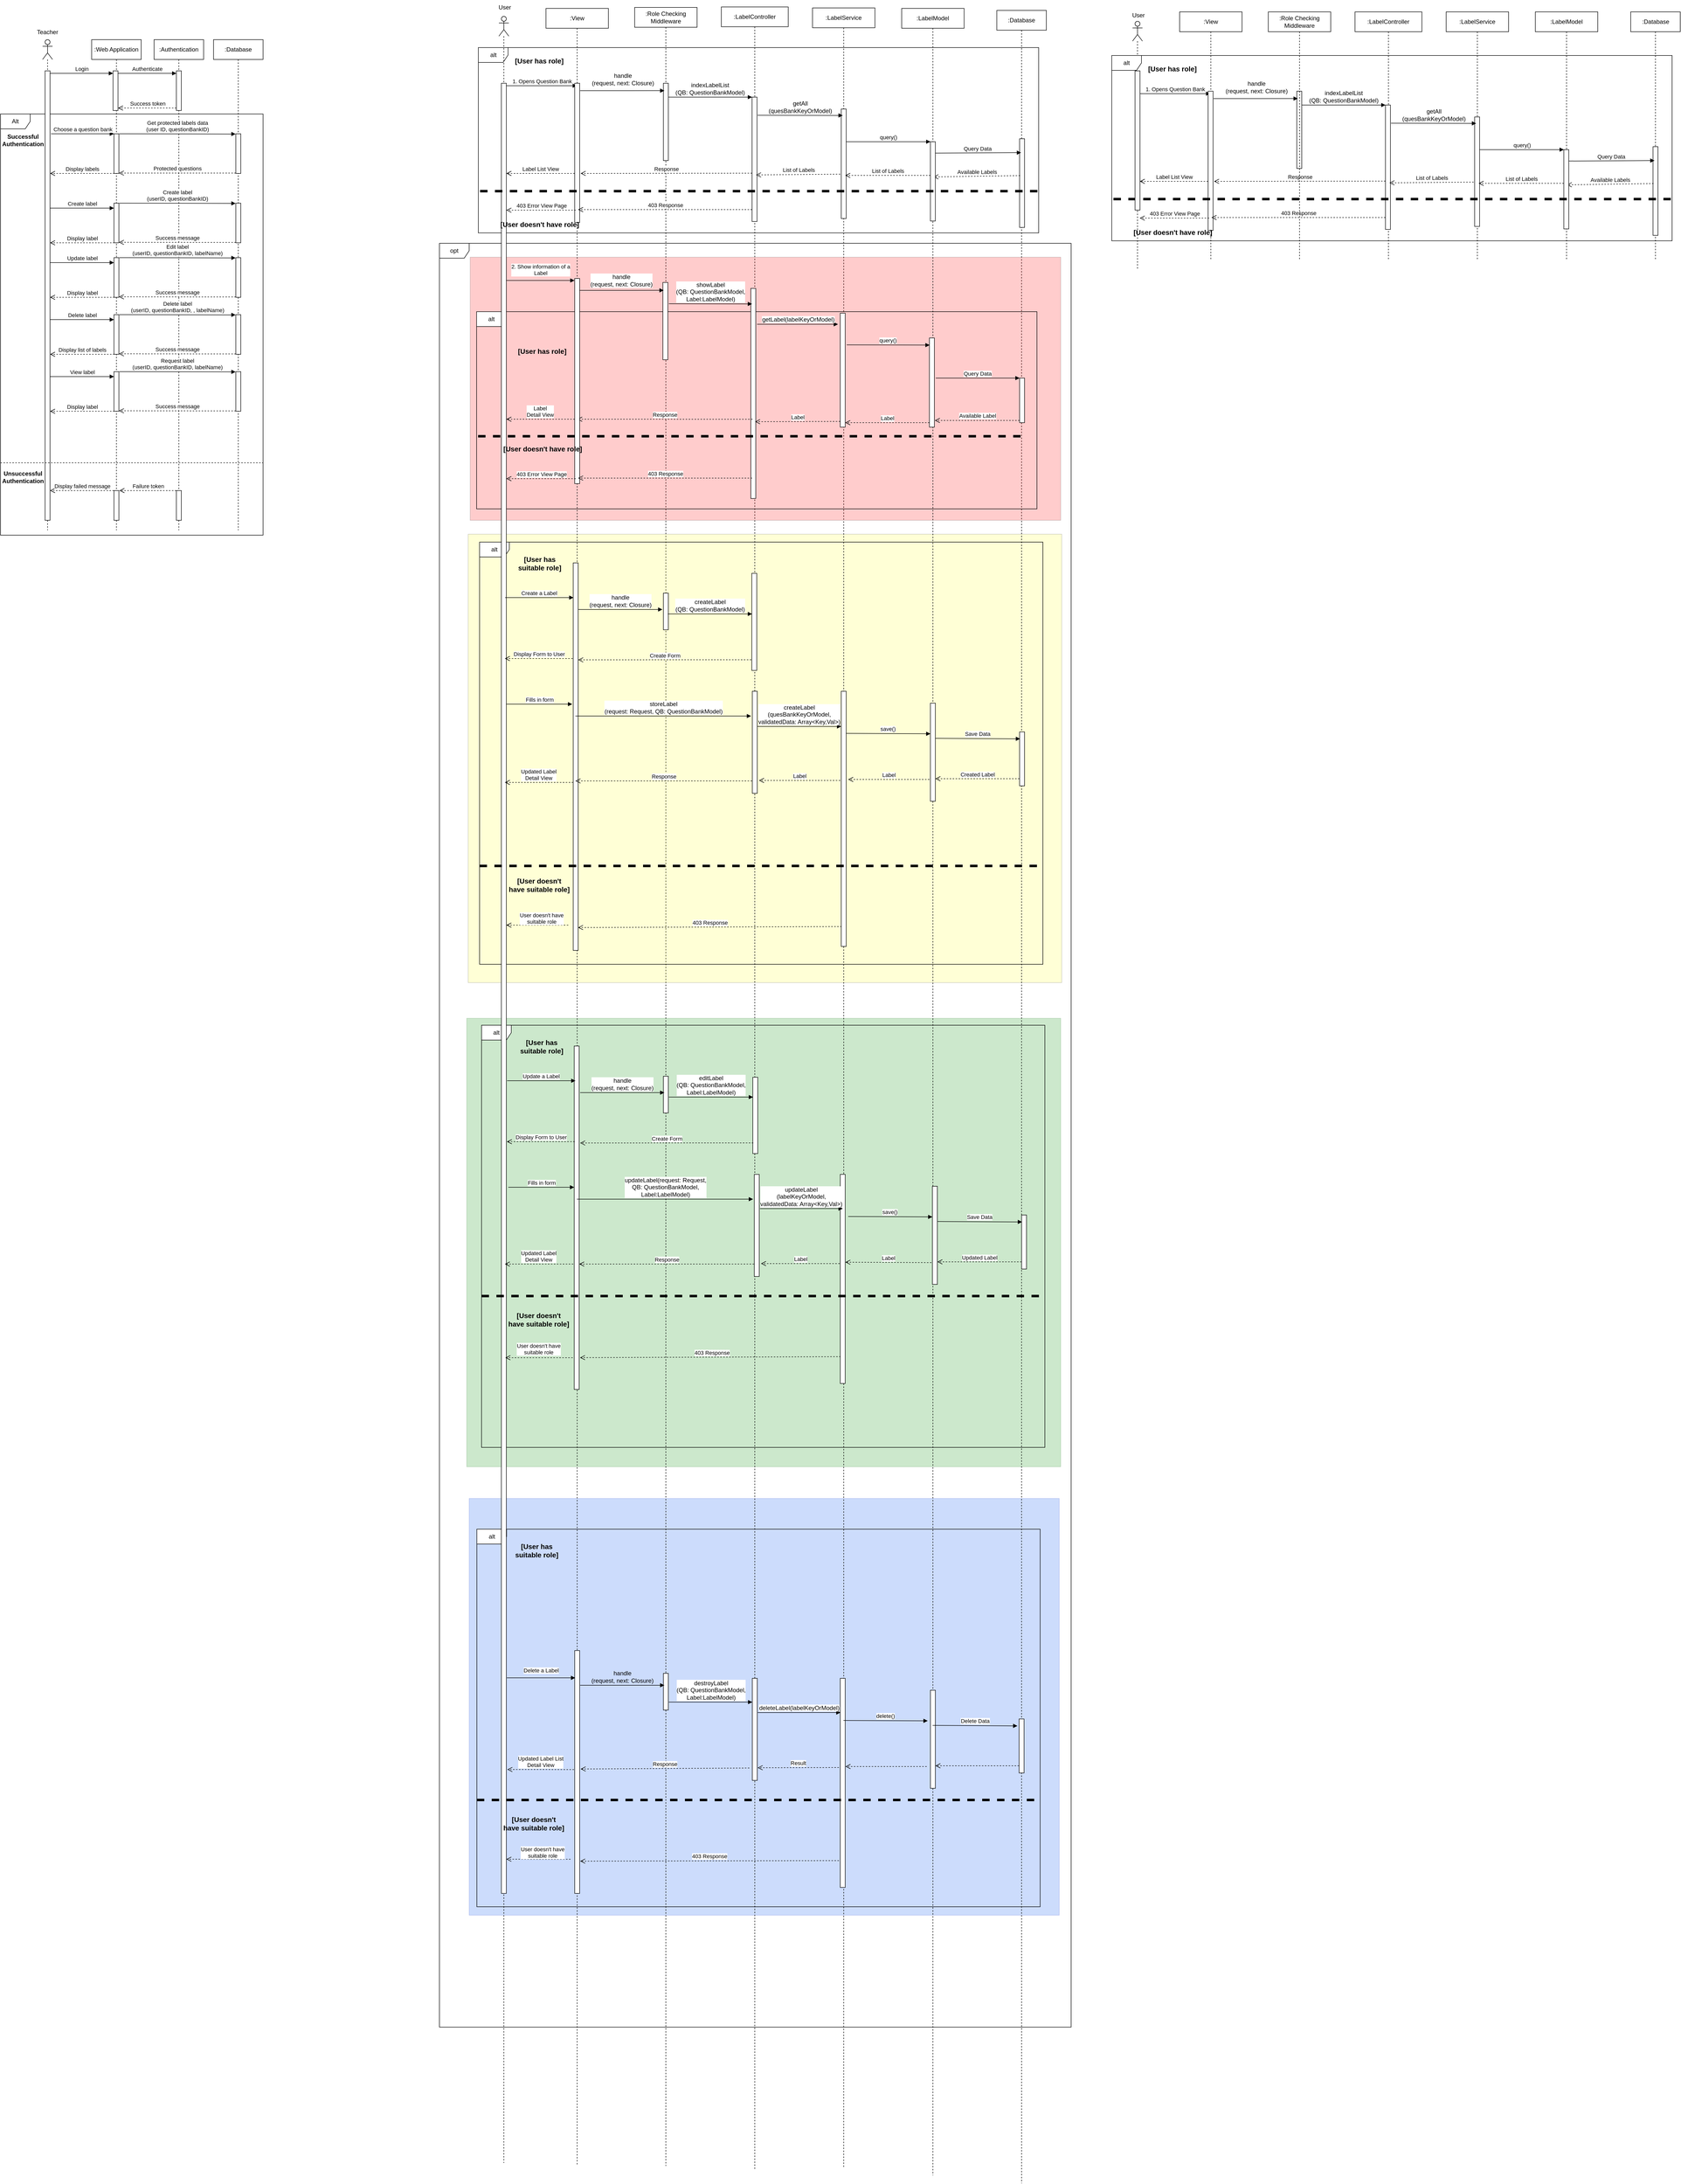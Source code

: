 <mxfile pages="8">
    <diagram name="Quản lý thẻ" id="4FR4qEpslrWwHRJ6k6Z3">
        <mxGraphModel dx="2100" dy="1265" grid="0" gridSize="10" guides="1" tooltips="1" connect="1" arrows="1" fold="1" page="0" pageScale="1" pageWidth="827" pageHeight="1169" math="0" shadow="0">
            <root>
                <mxCell id="gqQgI9mHeBGKnDOsfdcj-0"/>
                <mxCell id="gqQgI9mHeBGKnDOsfdcj-1" parent="gqQgI9mHeBGKnDOsfdcj-0"/>
                <mxCell id="28" value="" style="shape=umlLifeline;perimeter=lifelinePerimeter;whiteSpace=wrap;html=1;container=1;dropTarget=0;collapsible=0;recursiveResize=0;outlineConnect=0;portConstraint=eastwest;newEdgeStyle={&quot;curved&quot;:0,&quot;rounded&quot;:0};participant=umlActor;" parent="gqQgI9mHeBGKnDOsfdcj-1" vertex="1">
                    <mxGeometry x="2415" y="-7" width="20" height="500" as="geometry"/>
                </mxCell>
                <mxCell id="25" value=":Database" style="shape=umlLifeline;perimeter=lifelinePerimeter;whiteSpace=wrap;html=1;container=1;dropTarget=0;collapsible=0;recursiveResize=0;outlineConnect=0;portConstraint=eastwest;newEdgeStyle={&quot;curved&quot;:0,&quot;rounded&quot;:0};" parent="gqQgI9mHeBGKnDOsfdcj-1" vertex="1">
                    <mxGeometry x="3420.5" y="-26" width="100" height="500" as="geometry"/>
                </mxCell>
                <mxCell id="30" value=":LabelModel" style="shape=umlLifeline;perimeter=lifelinePerimeter;whiteSpace=wrap;html=1;container=1;dropTarget=0;collapsible=0;recursiveResize=0;outlineConnect=0;portConstraint=eastwest;newEdgeStyle={&quot;curved&quot;:0,&quot;rounded&quot;:0};" parent="gqQgI9mHeBGKnDOsfdcj-1" vertex="1">
                    <mxGeometry x="3228" y="-26" width="126" height="500" as="geometry"/>
                </mxCell>
                <mxCell id="26" value=":LabelService" style="shape=umlLifeline;perimeter=lifelinePerimeter;whiteSpace=wrap;html=1;container=1;dropTarget=0;collapsible=0;recursiveResize=0;outlineConnect=0;portConstraint=eastwest;newEdgeStyle={&quot;curved&quot;:0,&quot;rounded&quot;:0};" parent="gqQgI9mHeBGKnDOsfdcj-1" vertex="1">
                    <mxGeometry x="3048" y="-26" width="126" height="500" as="geometry"/>
                </mxCell>
                <mxCell id="27" value=":LabelController" style="shape=umlLifeline;perimeter=lifelinePerimeter;whiteSpace=wrap;html=1;container=1;dropTarget=0;collapsible=0;recursiveResize=0;outlineConnect=0;portConstraint=eastwest;newEdgeStyle={&quot;curved&quot;:0,&quot;rounded&quot;:0};" parent="gqQgI9mHeBGKnDOsfdcj-1" vertex="1">
                    <mxGeometry x="2864" y="-26" width="135" height="500" as="geometry"/>
                </mxCell>
                <mxCell id="29" value=":View" style="shape=umlLifeline;perimeter=lifelinePerimeter;whiteSpace=wrap;html=1;container=1;dropTarget=0;collapsible=0;recursiveResize=0;outlineConnect=0;portConstraint=eastwest;newEdgeStyle={&quot;curved&quot;:0,&quot;rounded&quot;:0};" parent="gqQgI9mHeBGKnDOsfdcj-1" vertex="1">
                    <mxGeometry x="2510" y="-26" width="126" height="500" as="geometry"/>
                </mxCell>
                <mxCell id="lHRvgaX-zBzNZqHINk8H-2" value="opt" style="shape=umlFrame;whiteSpace=wrap;html=1;pointerEvents=0;" parent="gqQgI9mHeBGKnDOsfdcj-1" vertex="1">
                    <mxGeometry x="1016" y="441" width="1275" height="3600" as="geometry"/>
                </mxCell>
                <mxCell id="lHRvgaX-zBzNZqHINk8H-11" value="" style="rounded=0;whiteSpace=wrap;html=1;fillColor=#0050ef;fillStyle=auto;opacity=20;fontColor=#ffffff;strokeColor=#001DBC;" parent="gqQgI9mHeBGKnDOsfdcj-1" vertex="1">
                    <mxGeometry x="1076" y="2974" width="1191" height="841" as="geometry"/>
                </mxCell>
                <mxCell id="lHRvgaX-zBzNZqHINk8H-10" value="" style="rounded=0;whiteSpace=wrap;html=1;fillColor=#008a00;fillStyle=auto;opacity=20;fontColor=#ffffff;strokeColor=#005700;" parent="gqQgI9mHeBGKnDOsfdcj-1" vertex="1">
                    <mxGeometry x="1071" y="2005" width="1199" height="905" as="geometry"/>
                </mxCell>
                <mxCell id="lHRvgaX-zBzNZqHINk8H-81" value="alt" style="shape=umlFrame;whiteSpace=wrap;html=1;pointerEvents=0;" parent="gqQgI9mHeBGKnDOsfdcj-1" vertex="1">
                    <mxGeometry x="1101" y="2019" width="1137" height="852" as="geometry"/>
                </mxCell>
                <mxCell id="gqQgI9mHeBGKnDOsfdcj-36" value="Alt" style="shape=umlFrame;whiteSpace=wrap;html=1;pointerEvents=0;" parent="gqQgI9mHeBGKnDOsfdcj-1" vertex="1">
                    <mxGeometry x="130" y="180" width="530" height="850" as="geometry"/>
                </mxCell>
                <mxCell id="gqQgI9mHeBGKnDOsfdcj-2" value="" style="shape=umlLifeline;perimeter=lifelinePerimeter;whiteSpace=wrap;html=1;container=1;dropTarget=0;collapsible=0;recursiveResize=0;outlineConnect=0;portConstraint=eastwest;newEdgeStyle={&quot;curved&quot;:0,&quot;rounded&quot;:0};participant=umlActor;" parent="gqQgI9mHeBGKnDOsfdcj-1" vertex="1">
                    <mxGeometry x="215" y="30" width="20" height="990" as="geometry"/>
                </mxCell>
                <mxCell id="gqQgI9mHeBGKnDOsfdcj-3" value="Teacher" style="text;html=1;strokeColor=none;fillColor=none;align=center;verticalAlign=middle;whiteSpace=wrap;rounded=0;" parent="gqQgI9mHeBGKnDOsfdcj-1" vertex="1">
                    <mxGeometry x="195" width="60" height="30" as="geometry"/>
                </mxCell>
                <mxCell id="gqQgI9mHeBGKnDOsfdcj-4" value=":Web Application" style="shape=umlLifeline;perimeter=lifelinePerimeter;whiteSpace=wrap;html=1;container=1;dropTarget=0;collapsible=0;recursiveResize=0;outlineConnect=0;portConstraint=eastwest;newEdgeStyle={&quot;curved&quot;:0,&quot;rounded&quot;:0};" parent="gqQgI9mHeBGKnDOsfdcj-1" vertex="1">
                    <mxGeometry x="314" y="30" width="100" height="990" as="geometry"/>
                </mxCell>
                <mxCell id="gqQgI9mHeBGKnDOsfdcj-5" value="" style="html=1;points=[[0,0,0,0,5],[0,1,0,0,-5],[1,0,0,0,5],[1,1,0,0,-5]];perimeter=orthogonalPerimeter;outlineConnect=0;targetShapes=umlLifeline;portConstraint=eastwest;newEdgeStyle={&quot;curved&quot;:0,&quot;rounded&quot;:0};" parent="gqQgI9mHeBGKnDOsfdcj-4" vertex="1">
                    <mxGeometry x="43.19" y="63" width="10" height="80" as="geometry"/>
                </mxCell>
                <mxCell id="gqQgI9mHeBGKnDOsfdcj-6" value=":Authentication" style="shape=umlLifeline;perimeter=lifelinePerimeter;whiteSpace=wrap;html=1;container=1;dropTarget=0;collapsible=0;recursiveResize=0;outlineConnect=0;portConstraint=eastwest;newEdgeStyle={&quot;curved&quot;:0,&quot;rounded&quot;:0};" parent="gqQgI9mHeBGKnDOsfdcj-1" vertex="1">
                    <mxGeometry x="440" y="30" width="100" height="990" as="geometry"/>
                </mxCell>
                <mxCell id="gqQgI9mHeBGKnDOsfdcj-7" value="" style="html=1;points=[[0,0,0,0,5],[0,1,0,0,-5],[1,0,0,0,5],[1,1,0,0,-5]];perimeter=orthogonalPerimeter;outlineConnect=0;targetShapes=umlLifeline;portConstraint=eastwest;newEdgeStyle={&quot;curved&quot;:0,&quot;rounded&quot;:0};" parent="gqQgI9mHeBGKnDOsfdcj-6" vertex="1">
                    <mxGeometry x="45" y="63" width="10" height="80" as="geometry"/>
                </mxCell>
                <mxCell id="gqQgI9mHeBGKnDOsfdcj-8" value="" style="html=1;points=[[0,0,0,0,5],[0,1,0,0,-5],[1,0,0,0,5],[1,1,0,0,-5]];perimeter=orthogonalPerimeter;outlineConnect=0;targetShapes=umlLifeline;portConstraint=eastwest;newEdgeStyle={&quot;curved&quot;:0,&quot;rounded&quot;:0};" parent="gqQgI9mHeBGKnDOsfdcj-6" vertex="1">
                    <mxGeometry x="45" y="910" width="10" height="60" as="geometry"/>
                </mxCell>
                <mxCell id="gqQgI9mHeBGKnDOsfdcj-9" value="Failure token" style="html=1;verticalAlign=bottom;endArrow=open;dashed=1;endSize=8;curved=0;rounded=0;" parent="gqQgI9mHeBGKnDOsfdcj-6" edge="1">
                    <mxGeometry relative="1" as="geometry">
                        <mxPoint x="45" y="910" as="sourcePoint"/>
                        <mxPoint x="-70" y="910" as="targetPoint"/>
                        <mxPoint as="offset"/>
                    </mxGeometry>
                </mxCell>
                <mxCell id="gqQgI9mHeBGKnDOsfdcj-10" value="Login" style="html=1;verticalAlign=bottom;endArrow=block;curved=0;rounded=0;entryX=0;entryY=0;entryDx=0;entryDy=5;entryPerimeter=0;" parent="gqQgI9mHeBGKnDOsfdcj-1" source="gqQgI9mHeBGKnDOsfdcj-33" target="gqQgI9mHeBGKnDOsfdcj-5" edge="1">
                    <mxGeometry x="0.005" relative="1" as="geometry">
                        <mxPoint x="165" y="95" as="sourcePoint"/>
                        <mxPoint x="235" y="95.0" as="targetPoint"/>
                        <mxPoint as="offset"/>
                    </mxGeometry>
                </mxCell>
                <mxCell id="gqQgI9mHeBGKnDOsfdcj-11" value=":Database" style="shape=umlLifeline;perimeter=lifelinePerimeter;whiteSpace=wrap;html=1;container=1;dropTarget=0;collapsible=0;recursiveResize=0;outlineConnect=0;portConstraint=eastwest;newEdgeStyle={&quot;curved&quot;:0,&quot;rounded&quot;:0};" parent="gqQgI9mHeBGKnDOsfdcj-1" vertex="1">
                    <mxGeometry x="560" y="30" width="100" height="990" as="geometry"/>
                </mxCell>
                <mxCell id="gqQgI9mHeBGKnDOsfdcj-12" value="Create label&lt;br&gt;(userID, questionBankID)" style="html=1;verticalAlign=bottom;endArrow=block;curved=0;rounded=0;entryX=-0.046;entryY=0.006;entryDx=0;entryDy=0;entryPerimeter=0;" parent="gqQgI9mHeBGKnDOsfdcj-11" target="gqQgI9mHeBGKnDOsfdcj-13" edge="1">
                    <mxGeometry width="80" relative="1" as="geometry">
                        <mxPoint x="-190" y="330" as="sourcePoint"/>
                        <mxPoint x="-110" y="330" as="targetPoint"/>
                    </mxGeometry>
                </mxCell>
                <mxCell id="gqQgI9mHeBGKnDOsfdcj-13" value="" style="html=1;points=[[0,0,0,0,5],[0,1,0,0,-5],[1,0,0,0,5],[1,1,0,0,-5]];perimeter=orthogonalPerimeter;outlineConnect=0;targetShapes=umlLifeline;portConstraint=eastwest;newEdgeStyle={&quot;curved&quot;:0,&quot;rounded&quot;:0};" parent="gqQgI9mHeBGKnDOsfdcj-11" vertex="1">
                    <mxGeometry x="45" y="330" width="10" height="80" as="geometry"/>
                </mxCell>
                <mxCell id="gqQgI9mHeBGKnDOsfdcj-14" value="Success message" style="html=1;verticalAlign=bottom;endArrow=open;dashed=1;endSize=8;curved=0;rounded=0;" parent="gqQgI9mHeBGKnDOsfdcj-11" edge="1">
                    <mxGeometry relative="1" as="geometry">
                        <mxPoint x="45" y="409.31" as="sourcePoint"/>
                        <mxPoint x="-191" y="409" as="targetPoint"/>
                    </mxGeometry>
                </mxCell>
                <mxCell id="gqQgI9mHeBGKnDOsfdcj-15" value="Edit label&lt;br&gt;(userID, questionBankID, labelName)" style="html=1;verticalAlign=bottom;endArrow=block;curved=0;rounded=0;entryX=-0.046;entryY=0.006;entryDx=0;entryDy=0;entryPerimeter=0;" parent="gqQgI9mHeBGKnDOsfdcj-11" target="gqQgI9mHeBGKnDOsfdcj-16" edge="1">
                    <mxGeometry x="-0.0" width="80" relative="1" as="geometry">
                        <mxPoint x="-190" y="440" as="sourcePoint"/>
                        <mxPoint x="-110" y="440" as="targetPoint"/>
                        <mxPoint as="offset"/>
                    </mxGeometry>
                </mxCell>
                <mxCell id="gqQgI9mHeBGKnDOsfdcj-16" value="" style="html=1;points=[[0,0,0,0,5],[0,1,0,0,-5],[1,0,0,0,5],[1,1,0,0,-5]];perimeter=orthogonalPerimeter;outlineConnect=0;targetShapes=umlLifeline;portConstraint=eastwest;newEdgeStyle={&quot;curved&quot;:0,&quot;rounded&quot;:0};" parent="gqQgI9mHeBGKnDOsfdcj-11" vertex="1">
                    <mxGeometry x="45" y="440" width="10" height="80" as="geometry"/>
                </mxCell>
                <mxCell id="gqQgI9mHeBGKnDOsfdcj-17" value="Success message" style="html=1;verticalAlign=bottom;endArrow=open;dashed=1;endSize=8;curved=0;rounded=0;" parent="gqQgI9mHeBGKnDOsfdcj-11" edge="1">
                    <mxGeometry relative="1" as="geometry">
                        <mxPoint x="45" y="519.31" as="sourcePoint"/>
                        <mxPoint x="-191" y="519" as="targetPoint"/>
                    </mxGeometry>
                </mxCell>
                <mxCell id="gqQgI9mHeBGKnDOsfdcj-18" value="Update label" style="html=1;verticalAlign=bottom;endArrow=block;curved=0;rounded=0;" parent="gqQgI9mHeBGKnDOsfdcj-11" target="gqQgI9mHeBGKnDOsfdcj-19" edge="1">
                    <mxGeometry width="80" relative="1" as="geometry">
                        <mxPoint x="-330" y="450" as="sourcePoint"/>
                        <mxPoint x="-250" y="450" as="targetPoint"/>
                    </mxGeometry>
                </mxCell>
                <mxCell id="gqQgI9mHeBGKnDOsfdcj-19" value="" style="html=1;points=[[0,0,0,0,5],[0,1,0,0,-5],[1,0,0,0,5],[1,1,0,0,-5]];perimeter=orthogonalPerimeter;outlineConnect=0;targetShapes=umlLifeline;portConstraint=eastwest;newEdgeStyle={&quot;curved&quot;:0,&quot;rounded&quot;:0};" parent="gqQgI9mHeBGKnDOsfdcj-11" vertex="1">
                    <mxGeometry x="-201" y="440" width="10" height="80" as="geometry"/>
                </mxCell>
                <mxCell id="gqQgI9mHeBGKnDOsfdcj-20" value="Display label" style="html=1;verticalAlign=bottom;endArrow=open;dashed=1;endSize=8;curved=0;rounded=0;" parent="gqQgI9mHeBGKnDOsfdcj-11" edge="1">
                    <mxGeometry x="-0.003" relative="1" as="geometry">
                        <mxPoint x="-200" y="520" as="sourcePoint"/>
                        <mxPoint x="-330" y="520" as="targetPoint"/>
                        <mxPoint as="offset"/>
                    </mxGeometry>
                </mxCell>
                <mxCell id="gqQgI9mHeBGKnDOsfdcj-21" value="Delete label&lt;br&gt;(userID, questionBankID, , labelName)" style="html=1;verticalAlign=bottom;endArrow=block;curved=0;rounded=0;entryX=-0.046;entryY=0.006;entryDx=0;entryDy=0;entryPerimeter=0;" parent="gqQgI9mHeBGKnDOsfdcj-11" target="gqQgI9mHeBGKnDOsfdcj-22" edge="1">
                    <mxGeometry x="-0.0" width="80" relative="1" as="geometry">
                        <mxPoint x="-190" y="555" as="sourcePoint"/>
                        <mxPoint x="-110" y="555" as="targetPoint"/>
                        <mxPoint as="offset"/>
                    </mxGeometry>
                </mxCell>
                <mxCell id="gqQgI9mHeBGKnDOsfdcj-22" value="" style="html=1;points=[[0,0,0,0,5],[0,1,0,0,-5],[1,0,0,0,5],[1,1,0,0,-5]];perimeter=orthogonalPerimeter;outlineConnect=0;targetShapes=umlLifeline;portConstraint=eastwest;newEdgeStyle={&quot;curved&quot;:0,&quot;rounded&quot;:0};" parent="gqQgI9mHeBGKnDOsfdcj-11" vertex="1">
                    <mxGeometry x="45" y="555" width="10" height="80" as="geometry"/>
                </mxCell>
                <mxCell id="gqQgI9mHeBGKnDOsfdcj-23" value="Success message" style="html=1;verticalAlign=bottom;endArrow=open;dashed=1;endSize=8;curved=0;rounded=0;" parent="gqQgI9mHeBGKnDOsfdcj-11" edge="1">
                    <mxGeometry relative="1" as="geometry">
                        <mxPoint x="45" y="634.31" as="sourcePoint"/>
                        <mxPoint x="-191" y="634" as="targetPoint"/>
                    </mxGeometry>
                </mxCell>
                <mxCell id="gqQgI9mHeBGKnDOsfdcj-24" value="Delete label" style="html=1;verticalAlign=bottom;endArrow=block;curved=0;rounded=0;" parent="gqQgI9mHeBGKnDOsfdcj-11" target="gqQgI9mHeBGKnDOsfdcj-25" edge="1">
                    <mxGeometry width="80" relative="1" as="geometry">
                        <mxPoint x="-330" y="565" as="sourcePoint"/>
                        <mxPoint x="-250" y="565" as="targetPoint"/>
                    </mxGeometry>
                </mxCell>
                <mxCell id="gqQgI9mHeBGKnDOsfdcj-25" value="" style="html=1;points=[[0,0,0,0,5],[0,1,0,0,-5],[1,0,0,0,5],[1,1,0,0,-5]];perimeter=orthogonalPerimeter;outlineConnect=0;targetShapes=umlLifeline;portConstraint=eastwest;newEdgeStyle={&quot;curved&quot;:0,&quot;rounded&quot;:0};" parent="gqQgI9mHeBGKnDOsfdcj-11" vertex="1">
                    <mxGeometry x="-201" y="555" width="10" height="80" as="geometry"/>
                </mxCell>
                <mxCell id="gqQgI9mHeBGKnDOsfdcj-26" value="Display list of labels" style="html=1;verticalAlign=bottom;endArrow=open;dashed=1;endSize=8;curved=0;rounded=0;" parent="gqQgI9mHeBGKnDOsfdcj-11" edge="1">
                    <mxGeometry x="-0.003" relative="1" as="geometry">
                        <mxPoint x="-200" y="635" as="sourcePoint"/>
                        <mxPoint x="-330" y="635" as="targetPoint"/>
                        <mxPoint as="offset"/>
                    </mxGeometry>
                </mxCell>
                <mxCell id="gqQgI9mHeBGKnDOsfdcj-27" value="Request label&lt;br&gt;(userID, questionBankID, labelName)" style="html=1;verticalAlign=bottom;endArrow=block;curved=0;rounded=0;entryX=-0.046;entryY=0.006;entryDx=0;entryDy=0;entryPerimeter=0;" parent="gqQgI9mHeBGKnDOsfdcj-11" target="gqQgI9mHeBGKnDOsfdcj-28" edge="1">
                    <mxGeometry width="80" relative="1" as="geometry">
                        <mxPoint x="-190" y="670" as="sourcePoint"/>
                        <mxPoint x="-110" y="670" as="targetPoint"/>
                    </mxGeometry>
                </mxCell>
                <mxCell id="gqQgI9mHeBGKnDOsfdcj-28" value="" style="html=1;points=[[0,0,0,0,5],[0,1,0,0,-5],[1,0,0,0,5],[1,1,0,0,-5]];perimeter=orthogonalPerimeter;outlineConnect=0;targetShapes=umlLifeline;portConstraint=eastwest;newEdgeStyle={&quot;curved&quot;:0,&quot;rounded&quot;:0};" parent="gqQgI9mHeBGKnDOsfdcj-11" vertex="1">
                    <mxGeometry x="45" y="670" width="10" height="80" as="geometry"/>
                </mxCell>
                <mxCell id="gqQgI9mHeBGKnDOsfdcj-29" value="Success message" style="html=1;verticalAlign=bottom;endArrow=open;dashed=1;endSize=8;curved=0;rounded=0;" parent="gqQgI9mHeBGKnDOsfdcj-11" edge="1">
                    <mxGeometry relative="1" as="geometry">
                        <mxPoint x="45" y="749.31" as="sourcePoint"/>
                        <mxPoint x="-191" y="749" as="targetPoint"/>
                    </mxGeometry>
                </mxCell>
                <mxCell id="gqQgI9mHeBGKnDOsfdcj-30" value="View label" style="html=1;verticalAlign=bottom;endArrow=block;curved=0;rounded=0;" parent="gqQgI9mHeBGKnDOsfdcj-11" target="gqQgI9mHeBGKnDOsfdcj-31" edge="1">
                    <mxGeometry width="80" relative="1" as="geometry">
                        <mxPoint x="-330" y="680" as="sourcePoint"/>
                        <mxPoint x="-250" y="680" as="targetPoint"/>
                    </mxGeometry>
                </mxCell>
                <mxCell id="gqQgI9mHeBGKnDOsfdcj-31" value="" style="html=1;points=[[0,0,0,0,5],[0,1,0,0,-5],[1,0,0,0,5],[1,1,0,0,-5]];perimeter=orthogonalPerimeter;outlineConnect=0;targetShapes=umlLifeline;portConstraint=eastwest;newEdgeStyle={&quot;curved&quot;:0,&quot;rounded&quot;:0};" parent="gqQgI9mHeBGKnDOsfdcj-11" vertex="1">
                    <mxGeometry x="-201" y="670" width="10" height="80" as="geometry"/>
                </mxCell>
                <mxCell id="gqQgI9mHeBGKnDOsfdcj-32" value="Display label" style="html=1;verticalAlign=bottom;endArrow=open;dashed=1;endSize=8;curved=0;rounded=0;" parent="gqQgI9mHeBGKnDOsfdcj-11" edge="1">
                    <mxGeometry x="-0.003" relative="1" as="geometry">
                        <mxPoint x="-200" y="750" as="sourcePoint"/>
                        <mxPoint x="-330" y="750" as="targetPoint"/>
                        <mxPoint as="offset"/>
                    </mxGeometry>
                </mxCell>
                <mxCell id="gqQgI9mHeBGKnDOsfdcj-33" value="" style="html=1;points=[[0,0,0,0,5],[0,1,0,0,-5],[1,0,0,0,5],[1,1,0,0,-5]];perimeter=orthogonalPerimeter;outlineConnect=0;targetShapes=umlLifeline;portConstraint=eastwest;newEdgeStyle={&quot;curved&quot;:0,&quot;rounded&quot;:0};" parent="gqQgI9mHeBGKnDOsfdcj-1" vertex="1">
                    <mxGeometry x="220" y="93" width="10" height="907" as="geometry"/>
                </mxCell>
                <mxCell id="gqQgI9mHeBGKnDOsfdcj-34" value="Authenticate" style="html=1;verticalAlign=bottom;endArrow=block;curved=0;rounded=0;entryX=0;entryY=0;entryDx=0;entryDy=5;exitX=1;exitY=0;exitDx=0;exitDy=5;exitPerimeter=0;" parent="gqQgI9mHeBGKnDOsfdcj-1" source="gqQgI9mHeBGKnDOsfdcj-5" target="gqQgI9mHeBGKnDOsfdcj-7" edge="1">
                    <mxGeometry relative="1" as="geometry">
                        <mxPoint x="415" y="98" as="sourcePoint"/>
                    </mxGeometry>
                </mxCell>
                <mxCell id="gqQgI9mHeBGKnDOsfdcj-35" value="Success token" style="html=1;verticalAlign=bottom;endArrow=open;dashed=1;endSize=8;curved=0;rounded=0;exitX=0;exitY=1;exitDx=0;exitDy=-5;entryX=1;entryY=1;entryDx=0;entryDy=-5;entryPerimeter=0;" parent="gqQgI9mHeBGKnDOsfdcj-1" source="gqQgI9mHeBGKnDOsfdcj-7" target="gqQgI9mHeBGKnDOsfdcj-5" edge="1">
                    <mxGeometry x="-0.005" relative="1" as="geometry">
                        <mxPoint x="415" y="168" as="targetPoint"/>
                        <mxPoint as="offset"/>
                    </mxGeometry>
                </mxCell>
                <mxCell id="gqQgI9mHeBGKnDOsfdcj-37" value="" style="html=1;points=[[0,0,0,0,5],[0,1,0,0,-5],[1,0,0,0,5],[1,1,0,0,-5]];perimeter=orthogonalPerimeter;outlineConnect=0;targetShapes=umlLifeline;portConstraint=eastwest;newEdgeStyle={&quot;curved&quot;:0,&quot;rounded&quot;:0};" parent="gqQgI9mHeBGKnDOsfdcj-1" vertex="1">
                    <mxGeometry x="359" y="220" width="10" height="80" as="geometry"/>
                </mxCell>
                <mxCell id="gqQgI9mHeBGKnDOsfdcj-38" value="Get protected labels data&lt;br&gt;(user ID, questionBankID)" style="html=1;verticalAlign=bottom;endArrow=block;curved=0;rounded=0;entryX=-0.046;entryY=0.006;entryDx=0;entryDy=0;entryPerimeter=0;" parent="gqQgI9mHeBGKnDOsfdcj-1" target="gqQgI9mHeBGKnDOsfdcj-39" edge="1">
                    <mxGeometry x="-0.0" width="80" relative="1" as="geometry">
                        <mxPoint x="370" y="220" as="sourcePoint"/>
                        <mxPoint x="450" y="220" as="targetPoint"/>
                        <mxPoint as="offset"/>
                    </mxGeometry>
                </mxCell>
                <mxCell id="gqQgI9mHeBGKnDOsfdcj-39" value="" style="html=1;points=[[0,0,0,0,5],[0,1,0,0,-5],[1,0,0,0,5],[1,1,0,0,-5]];perimeter=orthogonalPerimeter;outlineConnect=0;targetShapes=umlLifeline;portConstraint=eastwest;newEdgeStyle={&quot;curved&quot;:0,&quot;rounded&quot;:0};" parent="gqQgI9mHeBGKnDOsfdcj-1" vertex="1">
                    <mxGeometry x="605" y="220" width="10" height="80" as="geometry"/>
                </mxCell>
                <mxCell id="gqQgI9mHeBGKnDOsfdcj-40" value="Protected questions" style="html=1;verticalAlign=bottom;endArrow=open;dashed=1;endSize=8;curved=0;rounded=0;" parent="gqQgI9mHeBGKnDOsfdcj-1" target="gqQgI9mHeBGKnDOsfdcj-37" edge="1">
                    <mxGeometry x="-0.001" relative="1" as="geometry">
                        <mxPoint x="605" y="299.31" as="sourcePoint"/>
                        <mxPoint x="525" y="299.31" as="targetPoint"/>
                        <mxPoint as="offset"/>
                    </mxGeometry>
                </mxCell>
                <mxCell id="gqQgI9mHeBGKnDOsfdcj-41" value="Display labels" style="html=1;verticalAlign=bottom;endArrow=open;dashed=1;endSize=8;curved=0;rounded=0;" parent="gqQgI9mHeBGKnDOsfdcj-1" target="gqQgI9mHeBGKnDOsfdcj-33" edge="1">
                    <mxGeometry x="-0.003" relative="1" as="geometry">
                        <mxPoint x="360" y="300" as="sourcePoint"/>
                        <mxPoint x="280" y="300" as="targetPoint"/>
                        <mxPoint as="offset"/>
                    </mxGeometry>
                </mxCell>
                <mxCell id="gqQgI9mHeBGKnDOsfdcj-42" value="Create label" style="html=1;verticalAlign=bottom;endArrow=block;curved=0;rounded=0;" parent="gqQgI9mHeBGKnDOsfdcj-1" target="gqQgI9mHeBGKnDOsfdcj-43" edge="1">
                    <mxGeometry width="80" relative="1" as="geometry">
                        <mxPoint x="230" y="370" as="sourcePoint"/>
                        <mxPoint x="310" y="370" as="targetPoint"/>
                    </mxGeometry>
                </mxCell>
                <mxCell id="gqQgI9mHeBGKnDOsfdcj-43" value="" style="html=1;points=[[0,0,0,0,5],[0,1,0,0,-5],[1,0,0,0,5],[1,1,0,0,-5]];perimeter=orthogonalPerimeter;outlineConnect=0;targetShapes=umlLifeline;portConstraint=eastwest;newEdgeStyle={&quot;curved&quot;:0,&quot;rounded&quot;:0};" parent="gqQgI9mHeBGKnDOsfdcj-1" vertex="1">
                    <mxGeometry x="359" y="360" width="10" height="80" as="geometry"/>
                </mxCell>
                <mxCell id="gqQgI9mHeBGKnDOsfdcj-44" value="Display label" style="html=1;verticalAlign=bottom;endArrow=open;dashed=1;endSize=8;curved=0;rounded=0;" parent="gqQgI9mHeBGKnDOsfdcj-1" edge="1">
                    <mxGeometry x="-0.003" relative="1" as="geometry">
                        <mxPoint x="360" y="440" as="sourcePoint"/>
                        <mxPoint x="230" y="440" as="targetPoint"/>
                        <mxPoint as="offset"/>
                    </mxGeometry>
                </mxCell>
                <mxCell id="gqQgI9mHeBGKnDOsfdcj-45" value="" style="line;strokeWidth=1;fillColor=none;align=left;verticalAlign=middle;spacingTop=-1;spacingLeft=3;spacingRight=3;rotatable=0;labelPosition=right;points=[];portConstraint=eastwest;strokeColor=inherit;dashed=1;" parent="gqQgI9mHeBGKnDOsfdcj-1" vertex="1">
                    <mxGeometry x="130" y="880" width="530" height="8" as="geometry"/>
                </mxCell>
                <mxCell id="gqQgI9mHeBGKnDOsfdcj-46" value="Successful&lt;br&gt;Authentication" style="text;align=center;fontStyle=1;verticalAlign=middle;spacingLeft=3;spacingRight=3;strokeColor=none;rotatable=0;points=[[0,0.5],[1,0.5]];portConstraint=eastwest;html=1;" parent="gqQgI9mHeBGKnDOsfdcj-1" vertex="1">
                    <mxGeometry x="135" y="220" width="80" height="26" as="geometry"/>
                </mxCell>
                <mxCell id="gqQgI9mHeBGKnDOsfdcj-47" value="Unsuccessful&lt;br&gt;Authentication" style="text;align=center;fontStyle=1;verticalAlign=middle;spacingLeft=3;spacingRight=3;strokeColor=none;rotatable=0;points=[[0,0.5],[1,0.5]];portConstraint=eastwest;html=1;" parent="gqQgI9mHeBGKnDOsfdcj-1" vertex="1">
                    <mxGeometry x="135" y="900" width="80" height="26" as="geometry"/>
                </mxCell>
                <mxCell id="gqQgI9mHeBGKnDOsfdcj-48" value="" style="html=1;points=[[0,0,0,0,5],[0,1,0,0,-5],[1,0,0,0,5],[1,1,0,0,-5]];perimeter=orthogonalPerimeter;outlineConnect=0;targetShapes=umlLifeline;portConstraint=eastwest;newEdgeStyle={&quot;curved&quot;:0,&quot;rounded&quot;:0};" parent="gqQgI9mHeBGKnDOsfdcj-1" vertex="1">
                    <mxGeometry x="359" y="940" width="10" height="60" as="geometry"/>
                </mxCell>
                <mxCell id="gqQgI9mHeBGKnDOsfdcj-49" value="Display failed message" style="html=1;verticalAlign=bottom;endArrow=open;dashed=1;endSize=8;curved=0;rounded=0;" parent="gqQgI9mHeBGKnDOsfdcj-1" target="gqQgI9mHeBGKnDOsfdcj-33" edge="1">
                    <mxGeometry relative="1" as="geometry">
                        <mxPoint x="359" y="940" as="sourcePoint"/>
                        <mxPoint x="244" y="940" as="targetPoint"/>
                        <mxPoint as="offset"/>
                    </mxGeometry>
                </mxCell>
                <mxCell id="gqQgI9mHeBGKnDOsfdcj-50" value="Choose a question bank" style="html=1;verticalAlign=bottom;endArrow=block;curved=0;rounded=0;entryX=0;entryY=0;entryDx=0;entryDy=5;entryPerimeter=0;" parent="gqQgI9mHeBGKnDOsfdcj-1" edge="1">
                    <mxGeometry x="0.01" relative="1" as="geometry">
                        <mxPoint x="232" y="220" as="sourcePoint"/>
                        <mxPoint x="359" y="220" as="targetPoint"/>
                        <mxPoint as="offset"/>
                    </mxGeometry>
                </mxCell>
                <mxCell id="lHRvgaX-zBzNZqHINk8H-0" value="alt" style="shape=umlFrame;whiteSpace=wrap;html=1;pointerEvents=0;" parent="gqQgI9mHeBGKnDOsfdcj-1" vertex="1">
                    <mxGeometry x="1094.5" y="46" width="1131" height="374" as="geometry"/>
                </mxCell>
                <mxCell id="lHRvgaX-zBzNZqHINk8H-1" value=":Role Checking&lt;br&gt;Middleware" style="shape=umlLifeline;perimeter=lifelinePerimeter;whiteSpace=wrap;html=1;container=1;dropTarget=0;collapsible=0;recursiveResize=0;outlineConnect=0;portConstraint=eastwest;newEdgeStyle={&quot;curved&quot;:0,&quot;rounded&quot;:0};" parent="gqQgI9mHeBGKnDOsfdcj-1" vertex="1">
                    <mxGeometry x="1410" y="-35" width="126" height="4356" as="geometry"/>
                </mxCell>
                <mxCell id="lHRvgaX-zBzNZqHINk8H-3" value="alt" style="shape=umlFrame;whiteSpace=wrap;html=1;pointerEvents=0;" parent="gqQgI9mHeBGKnDOsfdcj-1" vertex="1">
                    <mxGeometry x="1091.5" y="3036" width="1137" height="762" as="geometry"/>
                </mxCell>
                <mxCell id="lHRvgaX-zBzNZqHINk8H-4" value="" style="rounded=0;whiteSpace=wrap;html=1;fillColor=#FFFF33;fillStyle=auto;opacity=20;" parent="gqQgI9mHeBGKnDOsfdcj-1" vertex="1">
                    <mxGeometry x="1074" y="1028" width="1198" height="905" as="geometry"/>
                </mxCell>
                <mxCell id="lHRvgaX-zBzNZqHINk8H-5" value=":Database" style="shape=umlLifeline;perimeter=lifelinePerimeter;whiteSpace=wrap;html=1;container=1;dropTarget=0;collapsible=0;recursiveResize=0;outlineConnect=0;portConstraint=eastwest;newEdgeStyle={&quot;curved&quot;:0,&quot;rounded&quot;:0};" parent="gqQgI9mHeBGKnDOsfdcj-1" vertex="1">
                    <mxGeometry x="2141" y="-29" width="100" height="4385" as="geometry"/>
                </mxCell>
                <mxCell id="lHRvgaX-zBzNZqHINk8H-6" value=":LabelService" style="shape=umlLifeline;perimeter=lifelinePerimeter;whiteSpace=wrap;html=1;container=1;dropTarget=0;collapsible=0;recursiveResize=0;outlineConnect=0;portConstraint=eastwest;newEdgeStyle={&quot;curved&quot;:0,&quot;rounded&quot;:0};" parent="gqQgI9mHeBGKnDOsfdcj-1" vertex="1">
                    <mxGeometry x="1769" y="-34" width="126" height="4359" as="geometry"/>
                </mxCell>
                <mxCell id="lHRvgaX-zBzNZqHINk8H-7" value="" style="html=1;points=[];perimeter=orthogonalPerimeter;" parent="gqQgI9mHeBGKnDOsfdcj-1" vertex="1">
                    <mxGeometry x="1827" y="170" width="10" height="221" as="geometry"/>
                </mxCell>
                <mxCell id="lHRvgaX-zBzNZqHINk8H-8" value=":LabelController" style="shape=umlLifeline;perimeter=lifelinePerimeter;whiteSpace=wrap;html=1;container=1;dropTarget=0;collapsible=0;recursiveResize=0;outlineConnect=0;portConstraint=eastwest;newEdgeStyle={&quot;curved&quot;:0,&quot;rounded&quot;:0};" parent="gqQgI9mHeBGKnDOsfdcj-1" vertex="1">
                    <mxGeometry x="1585" y="-36" width="135" height="4363" as="geometry"/>
                </mxCell>
                <mxCell id="lHRvgaX-zBzNZqHINk8H-9" value="alt" style="shape=umlFrame;whiteSpace=wrap;html=1;pointerEvents=0;" parent="gqQgI9mHeBGKnDOsfdcj-1" vertex="1">
                    <mxGeometry x="1097" y="1044" width="1137" height="852" as="geometry"/>
                </mxCell>
                <mxCell id="lHRvgaX-zBzNZqHINk8H-12" value="" style="rounded=0;whiteSpace=wrap;html=1;fillColor=#FF0000;fillStyle=auto;opacity=20;" parent="gqQgI9mHeBGKnDOsfdcj-1" vertex="1">
                    <mxGeometry x="1078" y="469" width="1192" height="531" as="geometry"/>
                </mxCell>
                <mxCell id="lHRvgaX-zBzNZqHINk8H-13" value="alt" style="shape=umlFrame;whiteSpace=wrap;html=1;pointerEvents=0;" parent="gqQgI9mHeBGKnDOsfdcj-1" vertex="1">
                    <mxGeometry x="1091" y="579" width="1131" height="398" as="geometry"/>
                </mxCell>
                <mxCell id="lHRvgaX-zBzNZqHINk8H-14" value="" style="shape=umlLifeline;perimeter=lifelinePerimeter;whiteSpace=wrap;html=1;container=1;dropTarget=0;collapsible=0;recursiveResize=0;outlineConnect=0;portConstraint=eastwest;newEdgeStyle={&quot;curved&quot;:0,&quot;rounded&quot;:0};participant=umlActor;" parent="gqQgI9mHeBGKnDOsfdcj-1" vertex="1">
                    <mxGeometry x="1136" y="-17" width="20" height="4332" as="geometry"/>
                </mxCell>
                <mxCell id="lHRvgaX-zBzNZqHINk8H-15" value=":View" style="shape=umlLifeline;perimeter=lifelinePerimeter;whiteSpace=wrap;html=1;container=1;dropTarget=0;collapsible=0;recursiveResize=0;outlineConnect=0;portConstraint=eastwest;newEdgeStyle={&quot;curved&quot;:0,&quot;rounded&quot;:0};" parent="gqQgI9mHeBGKnDOsfdcj-1" vertex="1">
                    <mxGeometry x="1231" y="-33" width="126" height="4353" as="geometry"/>
                </mxCell>
                <mxCell id="lHRvgaX-zBzNZqHINk8H-16" value="" style="html=1;points=[[0,0,0,0,5],[0,1,0,0,-5],[1,0,0,0,5],[1,1,0,0,-5]];perimeter=orthogonalPerimeter;outlineConnect=0;targetShapes=umlLifeline;portConstraint=eastwest;newEdgeStyle={&quot;curved&quot;:0,&quot;rounded&quot;:0};" parent="gqQgI9mHeBGKnDOsfdcj-1" vertex="1">
                    <mxGeometry x="1141" y="118" width="10" height="3653" as="geometry"/>
                </mxCell>
                <mxCell id="lHRvgaX-zBzNZqHINk8H-17" value="1. Opens Question Bank" style="html=1;verticalAlign=bottom;endArrow=block;curved=0;rounded=0;exitX=1;exitY=0;exitDx=0;exitDy=5;exitPerimeter=0;" parent="gqQgI9mHeBGKnDOsfdcj-1" source="lHRvgaX-zBzNZqHINk8H-16" target="lHRvgaX-zBzNZqHINk8H-15" edge="1">
                    <mxGeometry x="0.001" relative="1" as="geometry">
                        <mxPoint x="1171" y="132" as="sourcePoint"/>
                        <mxPoint x="1303.19" y="132" as="targetPoint"/>
                        <mxPoint as="offset"/>
                    </mxGeometry>
                </mxCell>
                <mxCell id="lHRvgaX-zBzNZqHINk8H-18" value="" style="html=1;points=[[0,0,0,0,5],[0,1,0,0,-5],[1,0,0,0,5],[1,1,0,0,-5]];perimeter=orthogonalPerimeter;outlineConnect=0;targetShapes=umlLifeline;portConstraint=eastwest;newEdgeStyle={&quot;curved&quot;:0,&quot;rounded&quot;:0};" parent="gqQgI9mHeBGKnDOsfdcj-1" vertex="1">
                    <mxGeometry x="1289" y="118" width="10" height="281" as="geometry"/>
                </mxCell>
                <mxCell id="lHRvgaX-zBzNZqHINk8H-19" value="" style="html=1;points=[];perimeter=orthogonalPerimeter;" parent="gqQgI9mHeBGKnDOsfdcj-1" vertex="1">
                    <mxGeometry x="1647" y="146" width="10" height="251" as="geometry"/>
                </mxCell>
                <mxCell id="lHRvgaX-zBzNZqHINk8H-20" value="&lt;span style=&quot;font-size: 12px; text-align: left;&quot;&gt;indexLabelList&lt;br&gt;(QB: QuestionBankModel)&lt;/span&gt;" style="html=1;verticalAlign=bottom;endArrow=block;entryX=0;entryY=0;" parent="gqQgI9mHeBGKnDOsfdcj-1" target="lHRvgaX-zBzNZqHINk8H-19" edge="1">
                    <mxGeometry x="0.005" relative="1" as="geometry">
                        <mxPoint x="1476" y="146" as="sourcePoint"/>
                        <mxPoint as="offset"/>
                    </mxGeometry>
                </mxCell>
                <mxCell id="lHRvgaX-zBzNZqHINk8H-21" value="Response" style="html=1;verticalAlign=bottom;endArrow=open;dashed=1;endSize=8;exitX=0;exitY=0.95;" parent="gqQgI9mHeBGKnDOsfdcj-1" edge="1">
                    <mxGeometry relative="1" as="geometry">
                        <mxPoint x="1301" y="300" as="targetPoint"/>
                        <mxPoint x="1647" y="299.5" as="sourcePoint"/>
                    </mxGeometry>
                </mxCell>
                <mxCell id="lHRvgaX-zBzNZqHINk8H-22" value="&lt;span style=&quot;font-size: 12px; text-align: left;&quot;&gt;getAll&lt;br&gt;(quesBankKeyOrModel)&lt;/span&gt;" style="html=1;verticalAlign=bottom;endArrow=block;exitX=1.117;exitY=0.146;exitDx=0;exitDy=0;exitPerimeter=0;" parent="gqQgI9mHeBGKnDOsfdcj-1" source="lHRvgaX-zBzNZqHINk8H-19" edge="1">
                    <mxGeometry relative="1" as="geometry">
                        <mxPoint x="1559" y="186" as="sourcePoint"/>
                        <mxPoint x="1830" y="183" as="targetPoint"/>
                    </mxGeometry>
                </mxCell>
                <mxCell id="lHRvgaX-zBzNZqHINk8H-23" value="List of Labels" style="html=1;verticalAlign=bottom;endArrow=open;dashed=1;endSize=8;exitX=0;exitY=0.95;" parent="gqQgI9mHeBGKnDOsfdcj-1" edge="1">
                    <mxGeometry x="-0.003" relative="1" as="geometry">
                        <mxPoint x="1655" y="303" as="targetPoint"/>
                        <mxPoint as="offset"/>
                        <mxPoint x="1825" y="301.5" as="sourcePoint"/>
                    </mxGeometry>
                </mxCell>
                <mxCell id="lHRvgaX-zBzNZqHINk8H-24" value="query()" style="html=1;verticalAlign=bottom;endArrow=block;entryX=0;entryY=0;" parent="gqQgI9mHeBGKnDOsfdcj-1" source="lHRvgaX-zBzNZqHINk8H-7" target="lHRvgaX-zBzNZqHINk8H-67" edge="1">
                    <mxGeometry relative="1" as="geometry">
                        <mxPoint x="1739" y="246" as="sourcePoint"/>
                    </mxGeometry>
                </mxCell>
                <mxCell id="lHRvgaX-zBzNZqHINk8H-25" value="List of Labels" style="html=1;verticalAlign=bottom;endArrow=open;dashed=1;endSize=8;exitX=0;exitY=0.95;" parent="gqQgI9mHeBGKnDOsfdcj-1" edge="1">
                    <mxGeometry relative="1" as="geometry">
                        <mxPoint x="1835" y="304.0" as="targetPoint"/>
                        <mxPoint x="2007" y="304.0" as="sourcePoint"/>
                    </mxGeometry>
                </mxCell>
                <mxCell id="lHRvgaX-zBzNZqHINk8H-26" value="" style="html=1;points=[];perimeter=orthogonalPerimeter;" parent="gqQgI9mHeBGKnDOsfdcj-1" vertex="1">
                    <mxGeometry x="2187" y="230" width="10" height="179" as="geometry"/>
                </mxCell>
                <mxCell id="lHRvgaX-zBzNZqHINk8H-27" value="Query Data" style="html=1;verticalAlign=bottom;endArrow=block;entryX=0;entryY=0;" parent="gqQgI9mHeBGKnDOsfdcj-1" edge="1">
                    <mxGeometry relative="1" as="geometry">
                        <mxPoint x="2015" y="259.0" as="sourcePoint"/>
                        <mxPoint x="2190" y="258" as="targetPoint"/>
                    </mxGeometry>
                </mxCell>
                <mxCell id="lHRvgaX-zBzNZqHINk8H-28" value="Available Labels" style="html=1;verticalAlign=bottom;endArrow=open;dashed=1;endSize=8;exitX=0;exitY=0.95;" parent="gqQgI9mHeBGKnDOsfdcj-1" edge="1">
                    <mxGeometry relative="1" as="geometry">
                        <mxPoint x="2013.0" y="307.0" as="targetPoint"/>
                        <mxPoint x="2188.0" y="304.35" as="sourcePoint"/>
                    </mxGeometry>
                </mxCell>
                <mxCell id="lHRvgaX-zBzNZqHINk8H-29" value="Label List View" style="html=1;verticalAlign=bottom;endArrow=open;dashed=1;endSize=8;exitX=0;exitY=1;exitDx=0;exitDy=-5;exitPerimeter=0;" parent="gqQgI9mHeBGKnDOsfdcj-1" edge="1">
                    <mxGeometry relative="1" as="geometry">
                        <mxPoint x="1151" y="300" as="targetPoint"/>
                        <mxPoint x="1289" y="300" as="sourcePoint"/>
                    </mxGeometry>
                </mxCell>
                <mxCell id="lHRvgaX-zBzNZqHINk8H-30" value="" style="html=1;points=[];perimeter=orthogonalPerimeter;" parent="gqQgI9mHeBGKnDOsfdcj-1" vertex="1">
                    <mxGeometry x="1644.5" y="532" width="10" height="424" as="geometry"/>
                </mxCell>
                <mxCell id="lHRvgaX-zBzNZqHINk8H-31" value="Response" style="html=1;verticalAlign=bottom;endArrow=open;dashed=1;endSize=8;exitX=0.35;exitY=0.623;exitDx=0;exitDy=0;exitPerimeter=0;" parent="gqQgI9mHeBGKnDOsfdcj-1" source="lHRvgaX-zBzNZqHINk8H-30" target="lHRvgaX-zBzNZqHINk8H-15" edge="1">
                    <mxGeometry relative="1" as="geometry">
                        <mxPoint x="1321" y="799" as="targetPoint"/>
                        <mxPoint x="1601" y="796" as="sourcePoint"/>
                        <Array as="points">
                            <mxPoint x="1371" y="796"/>
                        </Array>
                    </mxGeometry>
                </mxCell>
                <mxCell id="lHRvgaX-zBzNZqHINk8H-32" value="" style="html=1;points=[];perimeter=orthogonalPerimeter;" parent="gqQgI9mHeBGKnDOsfdcj-1" vertex="1">
                    <mxGeometry x="1825" y="582" width="10" height="230" as="geometry"/>
                </mxCell>
                <mxCell id="lHRvgaX-zBzNZqHINk8H-33" value="&lt;span style=&quot;font-size: 12px; text-align: left;&quot;&gt;getLabel(labelKeyOrModel)&lt;/span&gt;" style="html=1;verticalAlign=bottom;endArrow=block;entryX=-0.206;entryY=0.276;entryDx=0;entryDy=0;entryPerimeter=0;" parent="gqQgI9mHeBGKnDOsfdcj-1" edge="1">
                    <mxGeometry x="0.007" relative="1" as="geometry">
                        <mxPoint x="1657" y="604.41" as="sourcePoint"/>
                        <mxPoint as="offset"/>
                        <mxPoint x="1820.44" y="604.41" as="targetPoint"/>
                    </mxGeometry>
                </mxCell>
                <mxCell id="lHRvgaX-zBzNZqHINk8H-34" value="Label" style="html=1;verticalAlign=bottom;endArrow=open;dashed=1;endSize=8;exitX=0;exitY=0.95;" parent="gqQgI9mHeBGKnDOsfdcj-1" source="lHRvgaX-zBzNZqHINk8H-32" edge="1">
                    <mxGeometry relative="1" as="geometry">
                        <mxPoint x="1653.0" y="801" as="targetPoint"/>
                    </mxGeometry>
                </mxCell>
                <mxCell id="lHRvgaX-zBzNZqHINk8H-35" value="query()" style="html=1;verticalAlign=bottom;endArrow=block;entryX=0.041;entryY=0.08;entryDx=0;entryDy=0;entryPerimeter=0;" parent="gqQgI9mHeBGKnDOsfdcj-1" target="lHRvgaX-zBzNZqHINk8H-71" edge="1">
                    <mxGeometry x="-0.004" relative="1" as="geometry">
                        <mxPoint x="1838.0" y="646" as="sourcePoint"/>
                        <mxPoint as="offset"/>
                    </mxGeometry>
                </mxCell>
                <mxCell id="lHRvgaX-zBzNZqHINk8H-36" value="Label" style="html=1;verticalAlign=bottom;endArrow=open;dashed=1;endSize=8;exitX=0;exitY=0.95;" parent="gqQgI9mHeBGKnDOsfdcj-1" source="lHRvgaX-zBzNZqHINk8H-71" target="lHRvgaX-zBzNZqHINk8H-32" edge="1">
                    <mxGeometry relative="1" as="geometry">
                        <mxPoint x="1711" y="802" as="targetPoint"/>
                    </mxGeometry>
                </mxCell>
                <mxCell id="lHRvgaX-zBzNZqHINk8H-37" value="" style="html=1;points=[];perimeter=orthogonalPerimeter;" parent="gqQgI9mHeBGKnDOsfdcj-1" vertex="1">
                    <mxGeometry x="2187" y="713" width="10" height="90" as="geometry"/>
                </mxCell>
                <mxCell id="lHRvgaX-zBzNZqHINk8H-38" value="Query Data" style="html=1;verticalAlign=bottom;endArrow=block;entryX=0;entryY=0;exitX=1.275;exitY=0.45;exitDx=0;exitDy=0;exitPerimeter=0;" parent="gqQgI9mHeBGKnDOsfdcj-1" source="lHRvgaX-zBzNZqHINk8H-71" target="lHRvgaX-zBzNZqHINk8H-37" edge="1">
                    <mxGeometry relative="1" as="geometry">
                        <mxPoint x="1961" y="712" as="sourcePoint"/>
                    </mxGeometry>
                </mxCell>
                <mxCell id="lHRvgaX-zBzNZqHINk8H-39" value="Available Label" style="html=1;verticalAlign=bottom;endArrow=open;dashed=1;endSize=8;exitX=0;exitY=0.95;entryX=1.091;entryY=0.925;entryDx=0;entryDy=0;entryPerimeter=0;" parent="gqQgI9mHeBGKnDOsfdcj-1" source="lHRvgaX-zBzNZqHINk8H-37" target="lHRvgaX-zBzNZqHINk8H-71" edge="1">
                    <mxGeometry relative="1" as="geometry">
                        <mxPoint x="1953.5" y="797.5" as="targetPoint"/>
                    </mxGeometry>
                </mxCell>
                <mxCell id="lHRvgaX-zBzNZqHINk8H-40" value="" style="html=1;points=[];perimeter=orthogonalPerimeter;" parent="gqQgI9mHeBGKnDOsfdcj-1" vertex="1">
                    <mxGeometry x="1289" y="512" width="10" height="414" as="geometry"/>
                </mxCell>
                <mxCell id="lHRvgaX-zBzNZqHINk8H-41" value="Label&lt;br&gt;Detail View" style="html=1;verticalAlign=bottom;endArrow=open;dashed=1;endSize=8;" parent="gqQgI9mHeBGKnDOsfdcj-1" source="lHRvgaX-zBzNZqHINk8H-40" target="lHRvgaX-zBzNZqHINk8H-16" edge="1">
                    <mxGeometry x="0.029" relative="1" as="geometry">
                        <mxPoint x="1243" y="672" as="targetPoint"/>
                        <Array as="points">
                            <mxPoint x="1241" y="796"/>
                        </Array>
                        <mxPoint x="1" as="offset"/>
                    </mxGeometry>
                </mxCell>
                <mxCell id="lHRvgaX-zBzNZqHINk8H-42" value="" style="html=1;points=[];perimeter=orthogonalPerimeter;" parent="gqQgI9mHeBGKnDOsfdcj-1" vertex="1">
                    <mxGeometry x="1467" y="520" width="10" height="156" as="geometry"/>
                </mxCell>
                <mxCell id="lHRvgaX-zBzNZqHINk8H-43" value="" style="line;strokeWidth=5;fillColor=none;align=left;verticalAlign=middle;spacingTop=-1;spacingLeft=3;spacingRight=3;rotatable=0;labelPosition=right;points=[];portConstraint=eastwest;strokeColor=inherit;dashed=1;" parent="gqQgI9mHeBGKnDOsfdcj-1" vertex="1">
                    <mxGeometry x="1094" y="826" width="1099" height="8.76" as="geometry"/>
                </mxCell>
                <mxCell id="lHRvgaX-zBzNZqHINk8H-44" value="[User has role]" style="text;strokeColor=none;fillColor=none;html=1;fontSize=14;fontStyle=1;verticalAlign=middle;align=center;" parent="gqQgI9mHeBGKnDOsfdcj-1" vertex="1">
                    <mxGeometry x="1156" y="642.5" width="133" height="33.5" as="geometry"/>
                </mxCell>
                <mxCell id="lHRvgaX-zBzNZqHINk8H-45" value="[User doesn't have role]" style="text;strokeColor=none;fillColor=none;html=1;fontSize=14;fontStyle=1;verticalAlign=middle;align=center;" parent="gqQgI9mHeBGKnDOsfdcj-1" vertex="1">
                    <mxGeometry x="1151" y="839.25" width="145" height="33.5" as="geometry"/>
                </mxCell>
                <mxCell id="lHRvgaX-zBzNZqHINk8H-46" value="403 Response" style="html=1;verticalAlign=bottom;endArrow=open;dashed=1;endSize=8;exitX=0.25;exitY=0.903;exitDx=0;exitDy=0;exitPerimeter=0;" parent="gqQgI9mHeBGKnDOsfdcj-1" source="lHRvgaX-zBzNZqHINk8H-30" edge="1">
                    <mxGeometry relative="1" as="geometry">
                        <mxPoint x="1295.824" y="914.82" as="targetPoint"/>
                        <mxPoint x="1603.5" y="914.82" as="sourcePoint"/>
                        <Array as="points"/>
                    </mxGeometry>
                </mxCell>
                <mxCell id="lHRvgaX-zBzNZqHINk8H-47" value="403 Error View Page" style="html=1;verticalAlign=bottom;endArrow=open;dashed=1;endSize=8;" parent="gqQgI9mHeBGKnDOsfdcj-1" edge="1">
                    <mxGeometry x="-0.008" relative="1" as="geometry">
                        <mxPoint x="1151.004" y="916" as="targetPoint"/>
                        <mxPoint x="1291" y="916" as="sourcePoint"/>
                        <Array as="points"/>
                        <mxPoint as="offset"/>
                    </mxGeometry>
                </mxCell>
                <mxCell id="lHRvgaX-zBzNZqHINk8H-48" value=":LabelModel" style="shape=umlLifeline;perimeter=lifelinePerimeter;whiteSpace=wrap;html=1;container=1;dropTarget=0;collapsible=0;recursiveResize=0;outlineConnect=0;portConstraint=eastwest;newEdgeStyle={&quot;curved&quot;:0,&quot;rounded&quot;:0};" parent="gqQgI9mHeBGKnDOsfdcj-1" vertex="1">
                    <mxGeometry x="1949" y="-33" width="126" height="4373" as="geometry"/>
                </mxCell>
                <mxCell id="lHRvgaX-zBzNZqHINk8H-49" value="" style="html=1;points=[];perimeter=orthogonalPerimeter;" parent="gqQgI9mHeBGKnDOsfdcj-1" vertex="1">
                    <mxGeometry x="1646.5" y="1107" width="10" height="196" as="geometry"/>
                </mxCell>
                <mxCell id="lHRvgaX-zBzNZqHINk8H-50" value="" style="html=1;points=[];perimeter=orthogonalPerimeter;" parent="gqQgI9mHeBGKnDOsfdcj-1" vertex="1">
                    <mxGeometry x="1286" y="1086" width="10" height="782" as="geometry"/>
                </mxCell>
                <mxCell id="lHRvgaX-zBzNZqHINk8H-51" value="" style="html=1;points=[];perimeter=orthogonalPerimeter;" parent="gqQgI9mHeBGKnDOsfdcj-1" vertex="1">
                    <mxGeometry x="1468" y="1147" width="10" height="74" as="geometry"/>
                </mxCell>
                <mxCell id="lHRvgaX-zBzNZqHINk8H-52" value="[User has&lt;br&gt;suitable role]" style="text;strokeColor=none;fillColor=none;html=1;fontSize=14;fontStyle=1;verticalAlign=middle;align=center;" parent="gqQgI9mHeBGKnDOsfdcj-1" vertex="1">
                    <mxGeometry x="1151" y="1070" width="133" height="33.5" as="geometry"/>
                </mxCell>
                <mxCell id="lHRvgaX-zBzNZqHINk8H-53" value="[User doesn't&lt;br&gt;have suitable role]" style="text;strokeColor=none;fillColor=none;html=1;fontSize=14;fontStyle=1;verticalAlign=middle;align=center;" parent="gqQgI9mHeBGKnDOsfdcj-1" vertex="1">
                    <mxGeometry x="1144" y="1719" width="145" height="33.5" as="geometry"/>
                </mxCell>
                <mxCell id="lHRvgaX-zBzNZqHINk8H-54" value="403 Response" style="html=1;verticalAlign=bottom;endArrow=open;dashed=1;endSize=8;entryX=0.97;entryY=0.941;entryDx=0;entryDy=0;entryPerimeter=0;exitX=0.084;exitY=0.922;exitDx=0;exitDy=0;exitPerimeter=0;" parent="gqQgI9mHeBGKnDOsfdcj-1" source="lHRvgaX-zBzNZqHINk8H-59" target="lHRvgaX-zBzNZqHINk8H-50" edge="1">
                    <mxGeometry relative="1" as="geometry">
                        <mxPoint x="1280.824" y="1815.82" as="targetPoint"/>
                        <mxPoint x="1619" y="1815" as="sourcePoint"/>
                        <Array as="points"/>
                    </mxGeometry>
                </mxCell>
                <mxCell id="lHRvgaX-zBzNZqHINk8H-55" value="User doesn't have&lt;br&gt;suitable role" style="html=1;verticalAlign=bottom;endArrow=open;dashed=1;endSize=8;" parent="gqQgI9mHeBGKnDOsfdcj-1" edge="1">
                    <mxGeometry x="-0.129" y="2" relative="1" as="geometry">
                        <mxPoint x="1151" y="1817" as="targetPoint"/>
                        <mxPoint x="1276" y="1817.0" as="sourcePoint"/>
                        <Array as="points"/>
                        <mxPoint as="offset"/>
                    </mxGeometry>
                </mxCell>
                <mxCell id="lHRvgaX-zBzNZqHINk8H-56" value="Fills in form" style="html=1;verticalAlign=bottom;endArrow=block;" parent="gqQgI9mHeBGKnDOsfdcj-1" edge="1">
                    <mxGeometry width="80" relative="1" as="geometry">
                        <mxPoint x="1151" y="1371" as="sourcePoint"/>
                        <mxPoint x="1284" y="1371" as="targetPoint"/>
                    </mxGeometry>
                </mxCell>
                <mxCell id="lHRvgaX-zBzNZqHINk8H-57" value="" style="html=1;points=[];perimeter=orthogonalPerimeter;" parent="gqQgI9mHeBGKnDOsfdcj-1" vertex="1">
                    <mxGeometry x="1647.5" y="1345" width="10" height="206" as="geometry"/>
                </mxCell>
                <mxCell id="lHRvgaX-zBzNZqHINk8H-58" value="&lt;span style=&quot;font-size: 12px; text-align: left;&quot;&gt;storeLabel&lt;br&gt;(request: Request, QB: QuestionBankModel)&lt;/span&gt;" style="html=1;verticalAlign=bottom;endArrow=block;" parent="gqQgI9mHeBGKnDOsfdcj-1" edge="1">
                    <mxGeometry width="80" relative="1" as="geometry">
                        <mxPoint x="1290.5" y="1395.0" as="sourcePoint"/>
                        <mxPoint x="1645" y="1395.0" as="targetPoint"/>
                    </mxGeometry>
                </mxCell>
                <mxCell id="lHRvgaX-zBzNZqHINk8H-59" value="" style="html=1;points=[];perimeter=orthogonalPerimeter;" parent="gqQgI9mHeBGKnDOsfdcj-1" vertex="1">
                    <mxGeometry x="1827" y="1345" width="10" height="515" as="geometry"/>
                </mxCell>
                <mxCell id="lHRvgaX-zBzNZqHINk8H-60" value="" style="html=1;points=[];perimeter=orthogonalPerimeter;" parent="gqQgI9mHeBGKnDOsfdcj-1" vertex="1">
                    <mxGeometry x="2007" y="1369" width="10" height="198" as="geometry"/>
                </mxCell>
                <mxCell id="lHRvgaX-zBzNZqHINk8H-61" value="" style="html=1;points=[];perimeter=orthogonalPerimeter;" parent="gqQgI9mHeBGKnDOsfdcj-1" vertex="1">
                    <mxGeometry x="2187" y="1427" width="10" height="109" as="geometry"/>
                </mxCell>
                <mxCell id="lHRvgaX-zBzNZqHINk8H-62" value="Created Label" style="html=1;verticalAlign=bottom;endArrow=open;dashed=1;endSize=8;exitX=-0.012;exitY=0.867;exitDx=0;exitDy=0;exitPerimeter=0;" parent="gqQgI9mHeBGKnDOsfdcj-1" source="lHRvgaX-zBzNZqHINk8H-61" target="lHRvgaX-zBzNZqHINk8H-60" edge="1">
                    <mxGeometry relative="1" as="geometry">
                        <mxPoint x="2703" y="1585" as="sourcePoint"/>
                        <mxPoint x="2538" y="1585.24" as="targetPoint"/>
                    </mxGeometry>
                </mxCell>
                <mxCell id="lHRvgaX-zBzNZqHINk8H-63" value="Response" style="html=1;verticalAlign=bottom;endArrow=open;dashed=1;endSize=8;" parent="gqQgI9mHeBGKnDOsfdcj-1" edge="1">
                    <mxGeometry relative="1" as="geometry">
                        <mxPoint x="1290.5" y="1526" as="targetPoint"/>
                        <mxPoint x="1647" y="1526" as="sourcePoint"/>
                    </mxGeometry>
                </mxCell>
                <mxCell id="lHRvgaX-zBzNZqHINk8H-64" value="Updated Label&lt;br&gt;Detail View" style="html=1;verticalAlign=bottom;endArrow=open;dashed=1;endSize=8;" parent="gqQgI9mHeBGKnDOsfdcj-1" edge="1">
                    <mxGeometry x="0.029" relative="1" as="geometry">
                        <mxPoint x="1148.0" y="1529" as="targetPoint"/>
                        <Array as="points">
                            <mxPoint x="1238" y="1529.0"/>
                        </Array>
                        <mxPoint x="1" as="offset"/>
                        <mxPoint x="1286" y="1529" as="sourcePoint"/>
                    </mxGeometry>
                </mxCell>
                <mxCell id="lHRvgaX-zBzNZqHINk8H-65" value="" style="line;strokeWidth=5;fillColor=none;align=left;verticalAlign=middle;spacingTop=-1;spacingLeft=3;spacingRight=3;rotatable=0;labelPosition=right;points=[];portConstraint=eastwest;strokeColor=inherit;dashed=1;" parent="gqQgI9mHeBGKnDOsfdcj-1" vertex="1">
                    <mxGeometry x="1097" y="1693" width="1132" height="8.98" as="geometry"/>
                </mxCell>
                <mxCell id="lHRvgaX-zBzNZqHINk8H-66" value="Label" style="html=1;verticalAlign=bottom;endArrow=open;dashed=1;endSize=8;exitX=-0.597;exitY=0.953;exitDx=0;exitDy=0;exitPerimeter=0;" parent="gqQgI9mHeBGKnDOsfdcj-1" edge="1">
                    <mxGeometry relative="1" as="geometry">
                        <mxPoint x="1841" y="1523" as="targetPoint"/>
                        <mxPoint x="2005" y="1523" as="sourcePoint"/>
                    </mxGeometry>
                </mxCell>
                <mxCell id="lHRvgaX-zBzNZqHINk8H-67" value="" style="html=1;points=[];perimeter=orthogonalPerimeter;" parent="gqQgI9mHeBGKnDOsfdcj-1" vertex="1">
                    <mxGeometry x="2007" y="236" width="10" height="160" as="geometry"/>
                </mxCell>
                <mxCell id="lHRvgaX-zBzNZqHINk8H-68" value="&lt;span style=&quot;font-size: 12px; text-align: left;&quot;&gt;showLabel&lt;br&gt;(QB: QuestionBankModel,&lt;br&gt;Label:&lt;/span&gt;&lt;span style=&quot;font-size: 12px; text-align: left; background-color: initial;&quot;&gt;LabelModel&lt;/span&gt;&lt;span style=&quot;font-size: 12px; text-align: left;&quot;&gt;)&lt;/span&gt;" style="html=1;verticalAlign=bottom;endArrow=block;exitX=1.324;exitY=0.472;exitDx=0;exitDy=0;exitPerimeter=0;entryX=0.25;entryY=0.074;entryDx=0;entryDy=0;entryPerimeter=0;" parent="gqQgI9mHeBGKnDOsfdcj-1" target="lHRvgaX-zBzNZqHINk8H-30" edge="1">
                    <mxGeometry x="0.005" relative="1" as="geometry">
                        <mxPoint x="1479" y="563.002" as="sourcePoint"/>
                        <mxPoint as="offset"/>
                        <mxPoint x="1627.76" y="563.37" as="targetPoint"/>
                    </mxGeometry>
                </mxCell>
                <mxCell id="lHRvgaX-zBzNZqHINk8H-69" value="2. Show information of a&lt;br&gt;Label" style="html=1;verticalAlign=bottom;endArrow=block;entryX=0;entryY=0;" parent="gqQgI9mHeBGKnDOsfdcj-1" edge="1">
                    <mxGeometry x="0.015" y="6" relative="1" as="geometry">
                        <mxPoint x="1150.59" y="516.0" as="sourcePoint"/>
                        <mxPoint x="-1" as="offset"/>
                        <mxPoint x="1288.59" y="516.0" as="targetPoint"/>
                    </mxGeometry>
                </mxCell>
                <mxCell id="lHRvgaX-zBzNZqHINk8H-70" value="&lt;div style=&quot;&quot;&gt;&lt;span style=&quot;font-size: 12px;&quot;&gt;handle&lt;br&gt;(request, next: Closure)&lt;/span&gt;&lt;/div&gt;" style="html=1;verticalAlign=bottom;endArrow=block;entryX=0.16;entryY=0.102;entryDx=0;entryDy=0;entryPerimeter=0;labelBackgroundColor=default;" parent="gqQgI9mHeBGKnDOsfdcj-1" target="lHRvgaX-zBzNZqHINk8H-42" edge="1">
                    <mxGeometry x="-0.007" y="3" relative="1" as="geometry">
                        <mxPoint x="1298.59" y="536" as="sourcePoint"/>
                        <mxPoint as="offset"/>
                        <mxPoint x="1440.59" y="536" as="targetPoint"/>
                        <Array as="points">
                            <mxPoint x="1370.59" y="536"/>
                        </Array>
                    </mxGeometry>
                </mxCell>
                <mxCell id="lHRvgaX-zBzNZqHINk8H-71" value="" style="html=1;points=[];perimeter=orthogonalPerimeter;" parent="gqQgI9mHeBGKnDOsfdcj-1" vertex="1">
                    <mxGeometry x="2005" y="632" width="10" height="180" as="geometry"/>
                </mxCell>
                <mxCell id="lHRvgaX-zBzNZqHINk8H-72" value="&lt;span style=&quot;font-size: 12px;&quot;&gt;handle&lt;/span&gt;&lt;br style=&quot;font-size: 12px;&quot;&gt;&lt;span style=&quot;font-size: 12px;&quot;&gt;(request, next: Closure)&lt;/span&gt;" style="html=1;verticalAlign=bottom;endArrow=block;labelBackgroundColor=default;" parent="gqQgI9mHeBGKnDOsfdcj-1" edge="1">
                    <mxGeometry relative="1" as="geometry">
                        <mxPoint x="1296" y="1180.0" as="sourcePoint"/>
                        <mxPoint x="1466" y="1180.0" as="targetPoint"/>
                    </mxGeometry>
                </mxCell>
                <mxCell id="lHRvgaX-zBzNZqHINk8H-73" value="Create Form" style="html=1;verticalAlign=bottom;endArrow=open;dashed=1;endSize=8;exitX=0.095;exitY=0.375;exitDx=0;exitDy=0;exitPerimeter=0;" parent="gqQgI9mHeBGKnDOsfdcj-1" edge="1">
                    <mxGeometry relative="1" as="geometry">
                        <mxPoint x="1645.45" y="1281.438" as="sourcePoint"/>
                        <mxPoint x="1296" y="1281.64" as="targetPoint"/>
                    </mxGeometry>
                </mxCell>
                <mxCell id="lHRvgaX-zBzNZqHINk8H-74" value="Display Form to User" style="html=1;verticalAlign=bottom;endArrow=open;dashed=1;endSize=8;" parent="gqQgI9mHeBGKnDOsfdcj-1" edge="1">
                    <mxGeometry relative="1" as="geometry">
                        <mxPoint x="1285" y="1279" as="sourcePoint"/>
                        <mxPoint x="1148.0" y="1279" as="targetPoint"/>
                    </mxGeometry>
                </mxCell>
                <mxCell id="lHRvgaX-zBzNZqHINk8H-75" value="&lt;span style=&quot;font-size: 12px; text-align: left;&quot;&gt;createLabel&lt;br&gt;(QB: QuestionBankModel)&lt;/span&gt;" style="html=1;verticalAlign=bottom;endArrow=block;" parent="gqQgI9mHeBGKnDOsfdcj-1" edge="1">
                    <mxGeometry relative="1" as="geometry">
                        <mxPoint x="1477" y="1189" as="sourcePoint"/>
                        <mxPoint x="1647" y="1189" as="targetPoint"/>
                    </mxGeometry>
                </mxCell>
                <mxCell id="lHRvgaX-zBzNZqHINk8H-76" value="Create a Label" style="html=1;verticalAlign=bottom;endArrow=block;entryX=0;entryY=0;" parent="gqQgI9mHeBGKnDOsfdcj-1" edge="1">
                    <mxGeometry x="-0.007" relative="1" as="geometry">
                        <mxPoint x="1148.5" y="1156" as="sourcePoint"/>
                        <mxPoint as="offset"/>
                        <mxPoint x="1286.5" y="1156" as="targetPoint"/>
                    </mxGeometry>
                </mxCell>
                <mxCell id="lHRvgaX-zBzNZqHINk8H-77" value="&lt;span style=&quot;font-size: 12px; text-align: left;&quot;&gt;createLabel&lt;br&gt;(quesBankKeyOrModel,&lt;br&gt;validatedData: Array&amp;lt;Key,Val&amp;gt;)&lt;/span&gt;" style="html=1;verticalAlign=bottom;endArrow=block;entryX=0;entryY=0.138;entryDx=0;entryDy=0;entryPerimeter=0;" parent="gqQgI9mHeBGKnDOsfdcj-1" target="lHRvgaX-zBzNZqHINk8H-59" edge="1">
                    <mxGeometry width="80" relative="1" as="geometry">
                        <mxPoint x="1657.5" y="1415.998" as="sourcePoint"/>
                        <mxPoint x="1819.34" y="1415.998" as="targetPoint"/>
                    </mxGeometry>
                </mxCell>
                <mxCell id="lHRvgaX-zBzNZqHINk8H-78" value="save()" style="html=1;verticalAlign=bottom;endArrow=block;entryX=0.041;entryY=0.08;entryDx=0;entryDy=0;entryPerimeter=0;exitX=0.94;exitY=0.242;exitDx=0;exitDy=0;exitPerimeter=0;" parent="gqQgI9mHeBGKnDOsfdcj-1" edge="1">
                    <mxGeometry x="-0.004" relative="1" as="geometry">
                        <mxPoint x="1837" y="1429.996" as="sourcePoint"/>
                        <mxPoint as="offset"/>
                        <mxPoint x="2007.01" y="1430.8" as="targetPoint"/>
                    </mxGeometry>
                </mxCell>
                <mxCell id="lHRvgaX-zBzNZqHINk8H-79" value="Save Data" style="html=1;verticalAlign=bottom;endArrow=block;entryX=0;entryY=0;" parent="gqQgI9mHeBGKnDOsfdcj-1" edge="1">
                    <mxGeometry relative="1" as="geometry">
                        <mxPoint x="2017" y="1440.0" as="sourcePoint"/>
                        <mxPoint x="2188.0" y="1441" as="targetPoint"/>
                    </mxGeometry>
                </mxCell>
                <mxCell id="lHRvgaX-zBzNZqHINk8H-80" value="Label" style="html=1;verticalAlign=bottom;endArrow=open;dashed=1;endSize=8;exitX=-0.597;exitY=0.953;exitDx=0;exitDy=0;exitPerimeter=0;" parent="gqQgI9mHeBGKnDOsfdcj-1" edge="1">
                    <mxGeometry relative="1" as="geometry">
                        <mxPoint x="1661" y="1525.0" as="targetPoint"/>
                        <mxPoint x="1825" y="1525.0" as="sourcePoint"/>
                    </mxGeometry>
                </mxCell>
                <mxCell id="lHRvgaX-zBzNZqHINk8H-82" value="" style="html=1;points=[];perimeter=orthogonalPerimeter;" parent="gqQgI9mHeBGKnDOsfdcj-1" vertex="1">
                    <mxGeometry x="1648.5" y="2124" width="10" height="154" as="geometry"/>
                </mxCell>
                <mxCell id="lHRvgaX-zBzNZqHINk8H-83" value="" style="html=1;points=[];perimeter=orthogonalPerimeter;" parent="gqQgI9mHeBGKnDOsfdcj-1" vertex="1">
                    <mxGeometry x="1288" y="2061" width="10" height="693" as="geometry"/>
                </mxCell>
                <mxCell id="lHRvgaX-zBzNZqHINk8H-84" value="" style="html=1;points=[];perimeter=orthogonalPerimeter;" parent="gqQgI9mHeBGKnDOsfdcj-1" vertex="1">
                    <mxGeometry x="1468" y="2122" width="10" height="74" as="geometry"/>
                </mxCell>
                <mxCell id="lHRvgaX-zBzNZqHINk8H-85" value="[User has&lt;br&gt;suitable role]" style="text;strokeColor=none;fillColor=none;html=1;fontSize=14;fontStyle=1;verticalAlign=middle;align=center;" parent="gqQgI9mHeBGKnDOsfdcj-1" vertex="1">
                    <mxGeometry x="1155" y="2045" width="133" height="33.5" as="geometry"/>
                </mxCell>
                <mxCell id="lHRvgaX-zBzNZqHINk8H-86" value="[User doesn't&lt;br&gt;have suitable role]" style="text;strokeColor=none;fillColor=none;html=1;fontSize=14;fontStyle=1;verticalAlign=middle;align=center;" parent="gqQgI9mHeBGKnDOsfdcj-1" vertex="1">
                    <mxGeometry x="1143" y="2596" width="145" height="33.5" as="geometry"/>
                </mxCell>
                <mxCell id="lHRvgaX-zBzNZqHINk8H-87" value="403 Response" style="html=1;verticalAlign=bottom;endArrow=open;dashed=1;endSize=8;entryX=0.97;entryY=0.941;entryDx=0;entryDy=0;entryPerimeter=0;exitX=0.084;exitY=0.922;exitDx=0;exitDy=0;exitPerimeter=0;" parent="gqQgI9mHeBGKnDOsfdcj-1" edge="1">
                    <mxGeometry relative="1" as="geometry">
                        <mxPoint x="1299.7" y="2689.862" as="targetPoint"/>
                        <mxPoint x="1831.84" y="2687.83" as="sourcePoint"/>
                        <Array as="points"/>
                    </mxGeometry>
                </mxCell>
                <mxCell id="lHRvgaX-zBzNZqHINk8H-88" value="User doesn't have&lt;br&gt;suitable role" style="html=1;verticalAlign=bottom;endArrow=open;dashed=1;endSize=8;" parent="gqQgI9mHeBGKnDOsfdcj-1" edge="1">
                    <mxGeometry x="0.021" y="-2" relative="1" as="geometry">
                        <mxPoint x="1149" y="2690" as="targetPoint"/>
                        <mxPoint x="1285" y="2690" as="sourcePoint"/>
                        <Array as="points"/>
                        <mxPoint as="offset"/>
                    </mxGeometry>
                </mxCell>
                <mxCell id="lHRvgaX-zBzNZqHINk8H-89" value="Fills in form" style="html=1;verticalAlign=bottom;endArrow=block;" parent="gqQgI9mHeBGKnDOsfdcj-1" edge="1">
                    <mxGeometry width="80" relative="1" as="geometry">
                        <mxPoint x="1155" y="2346" as="sourcePoint"/>
                        <mxPoint x="1288" y="2346" as="targetPoint"/>
                    </mxGeometry>
                </mxCell>
                <mxCell id="lHRvgaX-zBzNZqHINk8H-90" value="" style="html=1;points=[];perimeter=orthogonalPerimeter;" parent="gqQgI9mHeBGKnDOsfdcj-1" vertex="1">
                    <mxGeometry x="1651.5" y="2320" width="10" height="206" as="geometry"/>
                </mxCell>
                <mxCell id="lHRvgaX-zBzNZqHINk8H-91" value="&lt;span style=&quot;font-size: 12px; text-align: left;&quot;&gt;updateLabel(request: Request,&lt;br&gt;QB: QuestionBankModel,&lt;br&gt;Label:&lt;/span&gt;&lt;span style=&quot;font-size: 12px; text-align: left; background-color: initial;&quot;&gt;LabelModel&lt;/span&gt;&lt;span style=&quot;font-size: 12px; text-align: left; background-color: initial;&quot;&gt;)&lt;/span&gt;" style="html=1;verticalAlign=bottom;endArrow=block;" parent="gqQgI9mHeBGKnDOsfdcj-1" edge="1">
                    <mxGeometry width="80" relative="1" as="geometry">
                        <mxPoint x="1293.5" y="2370" as="sourcePoint"/>
                        <mxPoint x="1649" y="2370" as="targetPoint"/>
                    </mxGeometry>
                </mxCell>
                <mxCell id="lHRvgaX-zBzNZqHINk8H-92" value="" style="html=1;points=[];perimeter=orthogonalPerimeter;" parent="gqQgI9mHeBGKnDOsfdcj-1" vertex="1">
                    <mxGeometry x="1825" y="2320" width="10" height="422" as="geometry"/>
                </mxCell>
                <mxCell id="lHRvgaX-zBzNZqHINk8H-93" value="" style="html=1;points=[];perimeter=orthogonalPerimeter;" parent="gqQgI9mHeBGKnDOsfdcj-1" vertex="1">
                    <mxGeometry x="2011" y="2344" width="10" height="198" as="geometry"/>
                </mxCell>
                <mxCell id="lHRvgaX-zBzNZqHINk8H-94" value="" style="html=1;points=[];perimeter=orthogonalPerimeter;" parent="gqQgI9mHeBGKnDOsfdcj-1" vertex="1">
                    <mxGeometry x="2191" y="2402" width="10" height="109" as="geometry"/>
                </mxCell>
                <mxCell id="lHRvgaX-zBzNZqHINk8H-95" value="Updated Label" style="html=1;verticalAlign=bottom;endArrow=open;dashed=1;endSize=8;exitX=-0.012;exitY=0.867;exitDx=0;exitDy=0;exitPerimeter=0;" parent="gqQgI9mHeBGKnDOsfdcj-1" source="lHRvgaX-zBzNZqHINk8H-94" target="lHRvgaX-zBzNZqHINk8H-93" edge="1">
                    <mxGeometry relative="1" as="geometry">
                        <mxPoint x="2707" y="2560" as="sourcePoint"/>
                        <mxPoint x="2542" y="2560.24" as="targetPoint"/>
                    </mxGeometry>
                </mxCell>
                <mxCell id="lHRvgaX-zBzNZqHINk8H-96" value="Response" style="html=1;verticalAlign=bottom;endArrow=open;dashed=1;endSize=8;" parent="gqQgI9mHeBGKnDOsfdcj-1" edge="1">
                    <mxGeometry relative="1" as="geometry">
                        <mxPoint x="1298" y="2501" as="targetPoint"/>
                        <mxPoint x="1651.0" y="2501" as="sourcePoint"/>
                    </mxGeometry>
                </mxCell>
                <mxCell id="lHRvgaX-zBzNZqHINk8H-97" value="Updated Label&lt;br&gt;Detail View" style="html=1;verticalAlign=bottom;endArrow=open;dashed=1;endSize=8;" parent="gqQgI9mHeBGKnDOsfdcj-1" edge="1">
                    <mxGeometry x="0.029" relative="1" as="geometry">
                        <mxPoint x="1148" y="2501" as="targetPoint"/>
                        <Array as="points">
                            <mxPoint x="1238" y="2501"/>
                        </Array>
                        <mxPoint x="1" as="offset"/>
                        <mxPoint x="1286.0" y="2501" as="sourcePoint"/>
                    </mxGeometry>
                </mxCell>
                <mxCell id="lHRvgaX-zBzNZqHINk8H-98" value="" style="line;strokeWidth=5;fillColor=none;align=left;verticalAlign=middle;spacingTop=-1;spacingLeft=3;spacingRight=3;rotatable=0;labelPosition=right;points=[];portConstraint=eastwest;strokeColor=inherit;dashed=1;" parent="gqQgI9mHeBGKnDOsfdcj-1" vertex="1">
                    <mxGeometry x="1101" y="2561" width="1132" height="8.98" as="geometry"/>
                </mxCell>
                <mxCell id="lHRvgaX-zBzNZqHINk8H-99" value="Label" style="html=1;verticalAlign=bottom;endArrow=open;dashed=1;endSize=8;exitX=-0.597;exitY=0.953;exitDx=0;exitDy=0;exitPerimeter=0;entryX=1.023;entryY=0.42;entryDx=0;entryDy=0;entryPerimeter=0;" parent="gqQgI9mHeBGKnDOsfdcj-1" target="lHRvgaX-zBzNZqHINk8H-92" edge="1">
                    <mxGeometry relative="1" as="geometry">
                        <mxPoint x="1845" y="2498" as="targetPoint"/>
                        <mxPoint x="2009" y="2498" as="sourcePoint"/>
                    </mxGeometry>
                </mxCell>
                <mxCell id="lHRvgaX-zBzNZqHINk8H-100" value="&lt;span style=&quot;font-size: 12px;&quot;&gt;handle&lt;/span&gt;&lt;br style=&quot;font-size: 12px;&quot;&gt;&lt;span style=&quot;font-size: 12px;&quot;&gt;(request, next: Closure)&lt;/span&gt;" style="html=1;verticalAlign=bottom;endArrow=block;labelBackgroundColor=default;" parent="gqQgI9mHeBGKnDOsfdcj-1" edge="1">
                    <mxGeometry relative="1" as="geometry">
                        <mxPoint x="1300" y="2155" as="sourcePoint"/>
                        <mxPoint x="1470" y="2155" as="targetPoint"/>
                    </mxGeometry>
                </mxCell>
                <mxCell id="lHRvgaX-zBzNZqHINk8H-101" value="Create Form" style="html=1;verticalAlign=bottom;endArrow=open;dashed=1;endSize=8;exitX=0.095;exitY=0.375;exitDx=0;exitDy=0;exitPerimeter=0;" parent="gqQgI9mHeBGKnDOsfdcj-1" edge="1">
                    <mxGeometry relative="1" as="geometry">
                        <mxPoint x="1649.45" y="2256.438" as="sourcePoint"/>
                        <mxPoint x="1300" y="2256.64" as="targetPoint"/>
                    </mxGeometry>
                </mxCell>
                <mxCell id="lHRvgaX-zBzNZqHINk8H-102" value="Display Form to User" style="html=1;verticalAlign=bottom;endArrow=open;dashed=1;endSize=8;" parent="gqQgI9mHeBGKnDOsfdcj-1" edge="1">
                    <mxGeometry relative="1" as="geometry">
                        <mxPoint x="1289" y="2254.0" as="sourcePoint"/>
                        <mxPoint x="1152" y="2254.0" as="targetPoint"/>
                    </mxGeometry>
                </mxCell>
                <mxCell id="lHRvgaX-zBzNZqHINk8H-103" value="&lt;span style=&quot;font-size: 12px; text-align: left;&quot;&gt;editLabel&lt;br&gt;(QB: QuestionBankModel,&lt;br&gt;Label:&lt;/span&gt;&lt;span style=&quot;font-size: 12px; text-align: left; background-color: initial;&quot;&gt;LabelModel&lt;/span&gt;&lt;span style=&quot;font-size: 12px; text-align: left; background-color: initial;&quot;&gt;)&lt;/span&gt;" style="html=1;verticalAlign=bottom;endArrow=block;" parent="gqQgI9mHeBGKnDOsfdcj-1" edge="1">
                    <mxGeometry relative="1" as="geometry">
                        <mxPoint x="1479" y="2164.0" as="sourcePoint"/>
                        <mxPoint x="1649" y="2164.0" as="targetPoint"/>
                    </mxGeometry>
                </mxCell>
                <mxCell id="lHRvgaX-zBzNZqHINk8H-104" value="Update a Label" style="html=1;verticalAlign=bottom;endArrow=block;entryX=0;entryY=0;" parent="gqQgI9mHeBGKnDOsfdcj-1" edge="1">
                    <mxGeometry x="-0.007" relative="1" as="geometry">
                        <mxPoint x="1152.5" y="2131" as="sourcePoint"/>
                        <mxPoint as="offset"/>
                        <mxPoint x="1290.5" y="2131" as="targetPoint"/>
                    </mxGeometry>
                </mxCell>
                <mxCell id="lHRvgaX-zBzNZqHINk8H-105" value="&lt;span style=&quot;font-size: 12px; text-align: left;&quot;&gt;updateLabel&lt;br&gt;(labelKeyOrModel,&lt;br&gt;validatedData: Array&amp;lt;Key,Val&amp;gt;)&lt;/span&gt;" style="html=1;verticalAlign=bottom;endArrow=block;exitX=1.145;exitY=0.253;exitDx=0;exitDy=0;exitPerimeter=0;" parent="gqQgI9mHeBGKnDOsfdcj-1" edge="1">
                    <mxGeometry width="80" relative="1" as="geometry">
                        <mxPoint x="1662.95" y="2389.118" as="sourcePoint"/>
                        <mxPoint x="1830" y="2389.0" as="targetPoint"/>
                    </mxGeometry>
                </mxCell>
                <mxCell id="lHRvgaX-zBzNZqHINk8H-106" value="save()" style="html=1;verticalAlign=bottom;endArrow=block;entryX=0.041;entryY=0.08;entryDx=0;entryDy=0;entryPerimeter=0;exitX=0.94;exitY=0.242;exitDx=0;exitDy=0;exitPerimeter=0;" parent="gqQgI9mHeBGKnDOsfdcj-1" edge="1">
                    <mxGeometry x="-0.004" relative="1" as="geometry">
                        <mxPoint x="1841.0" y="2404.996" as="sourcePoint"/>
                        <mxPoint as="offset"/>
                        <mxPoint x="2011.01" y="2405.8" as="targetPoint"/>
                    </mxGeometry>
                </mxCell>
                <mxCell id="lHRvgaX-zBzNZqHINk8H-107" value="Save Data" style="html=1;verticalAlign=bottom;endArrow=block;entryX=0;entryY=0;" parent="gqQgI9mHeBGKnDOsfdcj-1" edge="1">
                    <mxGeometry relative="1" as="geometry">
                        <mxPoint x="2021.0" y="2415" as="sourcePoint"/>
                        <mxPoint x="2192" y="2416" as="targetPoint"/>
                    </mxGeometry>
                </mxCell>
                <mxCell id="lHRvgaX-zBzNZqHINk8H-108" value="Label" style="html=1;verticalAlign=bottom;endArrow=open;dashed=1;endSize=8;" parent="gqQgI9mHeBGKnDOsfdcj-1" edge="1">
                    <mxGeometry relative="1" as="geometry">
                        <mxPoint x="1665" y="2500" as="targetPoint"/>
                        <mxPoint x="1824" y="2500" as="sourcePoint"/>
                    </mxGeometry>
                </mxCell>
                <mxCell id="lHRvgaX-zBzNZqHINk8H-109" value="" style="html=1;points=[];perimeter=orthogonalPerimeter;" parent="gqQgI9mHeBGKnDOsfdcj-1" vertex="1">
                    <mxGeometry x="1289" y="3281" width="10" height="490" as="geometry"/>
                </mxCell>
                <mxCell id="lHRvgaX-zBzNZqHINk8H-110" value="" style="html=1;points=[];perimeter=orthogonalPerimeter;" parent="gqQgI9mHeBGKnDOsfdcj-1" vertex="1">
                    <mxGeometry x="1468" y="3327" width="10" height="74" as="geometry"/>
                </mxCell>
                <mxCell id="lHRvgaX-zBzNZqHINk8H-111" value="[User has&lt;br&gt;suitable role]" style="text;strokeColor=none;fillColor=none;html=1;fontSize=14;fontStyle=1;verticalAlign=middle;align=center;" parent="gqQgI9mHeBGKnDOsfdcj-1" vertex="1">
                    <mxGeometry x="1145.5" y="3062" width="133" height="33.5" as="geometry"/>
                </mxCell>
                <mxCell id="lHRvgaX-zBzNZqHINk8H-112" value="[User doesn't&lt;br&gt;have suitable role]" style="text;strokeColor=none;fillColor=none;html=1;fontSize=14;fontStyle=1;verticalAlign=middle;align=center;" parent="gqQgI9mHeBGKnDOsfdcj-1" vertex="1">
                    <mxGeometry x="1133.5" y="3613" width="145" height="33.5" as="geometry"/>
                </mxCell>
                <mxCell id="lHRvgaX-zBzNZqHINk8H-113" value="403 Response" style="html=1;verticalAlign=bottom;endArrow=open;dashed=1;endSize=8;exitX=0.084;exitY=0.922;exitDx=0;exitDy=0;exitPerimeter=0;" parent="gqQgI9mHeBGKnDOsfdcj-1" edge="1">
                    <mxGeometry relative="1" as="geometry">
                        <mxPoint x="1300" y="3706" as="targetPoint"/>
                        <mxPoint x="1822.34" y="3704.83" as="sourcePoint"/>
                        <Array as="points"/>
                    </mxGeometry>
                </mxCell>
                <mxCell id="lHRvgaX-zBzNZqHINk8H-114" value="User doesn't have&lt;br&gt;suitable role" style="html=1;verticalAlign=bottom;endArrow=open;dashed=1;endSize=8;exitX=0;exitY=0.935;exitDx=0;exitDy=0;exitPerimeter=0;" parent="gqQgI9mHeBGKnDOsfdcj-1" edge="1">
                    <mxGeometry x="-0.129" y="2" relative="1" as="geometry">
                        <mxPoint x="1151" y="3702" as="targetPoint"/>
                        <mxPoint x="1280.5" y="3702.17" as="sourcePoint"/>
                        <Array as="points"/>
                        <mxPoint as="offset"/>
                    </mxGeometry>
                </mxCell>
                <mxCell id="lHRvgaX-zBzNZqHINk8H-115" value="" style="html=1;points=[];perimeter=orthogonalPerimeter;" parent="gqQgI9mHeBGKnDOsfdcj-1" vertex="1">
                    <mxGeometry x="1647.5" y="3337" width="10" height="206" as="geometry"/>
                </mxCell>
                <mxCell id="lHRvgaX-zBzNZqHINk8H-116" value="&lt;span style=&quot;font-size: 12px; text-align: left;&quot;&gt;destroyLabel&lt;br&gt;(QB: QuestionBankModel,&lt;br&gt;Label:&lt;/span&gt;&lt;span style=&quot;font-size: 12px; text-align: left; background-color: initial;&quot;&gt;LabelModel&lt;/span&gt;&lt;span style=&quot;font-size: 12px; text-align: left;&quot;&gt;)&lt;/span&gt;" style="html=1;verticalAlign=bottom;endArrow=block;" parent="gqQgI9mHeBGKnDOsfdcj-1" edge="1">
                    <mxGeometry width="80" relative="1" as="geometry">
                        <mxPoint x="1479" y="3385" as="sourcePoint"/>
                        <mxPoint x="1647.5" y="3385" as="targetPoint"/>
                    </mxGeometry>
                </mxCell>
                <mxCell id="lHRvgaX-zBzNZqHINk8H-117" value="" style="html=1;points=[];perimeter=orthogonalPerimeter;" parent="gqQgI9mHeBGKnDOsfdcj-1" vertex="1">
                    <mxGeometry x="1825" y="3337" width="10" height="422" as="geometry"/>
                </mxCell>
                <mxCell id="lHRvgaX-zBzNZqHINk8H-118" style="edgeStyle=none;html=1;" parent="gqQgI9mHeBGKnDOsfdcj-1" source="lHRvgaX-zBzNZqHINk8H-119" edge="1">
                    <mxGeometry relative="1" as="geometry">
                        <mxPoint x="2008.5" y="3460" as="targetPoint"/>
                    </mxGeometry>
                </mxCell>
                <mxCell id="lHRvgaX-zBzNZqHINk8H-119" value="" style="html=1;points=[];perimeter=orthogonalPerimeter;" parent="gqQgI9mHeBGKnDOsfdcj-1" vertex="1">
                    <mxGeometry x="2007" y="3361" width="10" height="198" as="geometry"/>
                </mxCell>
                <mxCell id="lHRvgaX-zBzNZqHINk8H-120" value="" style="html=1;points=[];perimeter=orthogonalPerimeter;" parent="gqQgI9mHeBGKnDOsfdcj-1" vertex="1">
                    <mxGeometry x="2186" y="3419" width="10" height="109" as="geometry"/>
                </mxCell>
                <mxCell id="lHRvgaX-zBzNZqHINk8H-121" value="" style="html=1;verticalAlign=bottom;endArrow=open;dashed=1;endSize=8;exitX=-0.012;exitY=0.867;exitDx=0;exitDy=0;exitPerimeter=0;" parent="gqQgI9mHeBGKnDOsfdcj-1" source="lHRvgaX-zBzNZqHINk8H-120" target="lHRvgaX-zBzNZqHINk8H-119" edge="1">
                    <mxGeometry relative="1" as="geometry">
                        <mxPoint x="2697.5" y="3577" as="sourcePoint"/>
                        <mxPoint x="2532.5" y="3577.24" as="targetPoint"/>
                    </mxGeometry>
                </mxCell>
                <mxCell id="lHRvgaX-zBzNZqHINk8H-122" value="Response" style="html=1;verticalAlign=bottom;endArrow=open;dashed=1;endSize=8;" parent="gqQgI9mHeBGKnDOsfdcj-1" edge="1">
                    <mxGeometry relative="1" as="geometry">
                        <mxPoint x="1301" y="3520" as="targetPoint"/>
                        <mxPoint x="1641.5" y="3518.0" as="sourcePoint"/>
                    </mxGeometry>
                </mxCell>
                <mxCell id="lHRvgaX-zBzNZqHINk8H-123" value="Updated Label List&lt;br&gt;Detail View" style="html=1;verticalAlign=bottom;endArrow=open;dashed=1;endSize=8;exitX=-0.15;exitY=0.49;exitDx=0;exitDy=0;exitPerimeter=0;" parent="gqQgI9mHeBGKnDOsfdcj-1" source="lHRvgaX-zBzNZqHINk8H-109" edge="1">
                    <mxGeometry relative="1" as="geometry">
                        <mxPoint x="1153.0" y="3521" as="targetPoint"/>
                        <mxPoint x="1280.5" y="3521" as="sourcePoint"/>
                    </mxGeometry>
                </mxCell>
                <mxCell id="lHRvgaX-zBzNZqHINk8H-124" value="" style="line;strokeWidth=5;fillColor=none;align=left;verticalAlign=middle;spacingTop=-1;spacingLeft=3;spacingRight=3;rotatable=0;labelPosition=right;points=[];portConstraint=eastwest;strokeColor=inherit;dashed=1;" parent="gqQgI9mHeBGKnDOsfdcj-1" vertex="1">
                    <mxGeometry x="1091.5" y="3578" width="1132" height="8.98" as="geometry"/>
                </mxCell>
                <mxCell id="lHRvgaX-zBzNZqHINk8H-125" value="" style="html=1;verticalAlign=bottom;endArrow=open;dashed=1;endSize=8;exitX=-0.597;exitY=0.953;exitDx=0;exitDy=0;exitPerimeter=0;" parent="gqQgI9mHeBGKnDOsfdcj-1" edge="1">
                    <mxGeometry relative="1" as="geometry">
                        <mxPoint x="1835.5" y="3515" as="targetPoint"/>
                        <mxPoint x="1999.5" y="3515" as="sourcePoint"/>
                    </mxGeometry>
                </mxCell>
                <mxCell id="lHRvgaX-zBzNZqHINk8H-126" value="&lt;span style=&quot;font-size: 12px;&quot;&gt;handle&lt;/span&gt;&lt;br style=&quot;font-size: 12px;&quot;&gt;&lt;span style=&quot;font-size: 12px;&quot;&gt;(request, next: Closure)&lt;/span&gt;" style="html=1;verticalAlign=bottom;endArrow=block;labelBackgroundColor=none;" parent="gqQgI9mHeBGKnDOsfdcj-1" edge="1">
                    <mxGeometry relative="1" as="geometry">
                        <mxPoint x="1300" y="3351" as="sourcePoint"/>
                        <mxPoint x="1470" y="3351" as="targetPoint"/>
                    </mxGeometry>
                </mxCell>
                <mxCell id="lHRvgaX-zBzNZqHINk8H-127" value="Delete a Label" style="html=1;verticalAlign=bottom;endArrow=block;entryX=0;entryY=0;" parent="gqQgI9mHeBGKnDOsfdcj-1" edge="1">
                    <mxGeometry x="0.015" y="6" relative="1" as="geometry">
                        <mxPoint x="1152" y="3336.05" as="sourcePoint"/>
                        <mxPoint x="-1" as="offset"/>
                        <mxPoint x="1290" y="3336.05" as="targetPoint"/>
                    </mxGeometry>
                </mxCell>
                <mxCell id="lHRvgaX-zBzNZqHINk8H-128" value="&lt;span style=&quot;font-size: 12px; text-align: left;&quot;&gt;deleteLabel(labelKeyOrModel)&lt;/span&gt;" style="html=1;verticalAlign=bottom;endArrow=block;exitX=1.145;exitY=0.253;exitDx=0;exitDy=0;exitPerimeter=0;" parent="gqQgI9mHeBGKnDOsfdcj-1" edge="1">
                    <mxGeometry width="80" relative="1" as="geometry">
                        <mxPoint x="1658.45" y="3406.118" as="sourcePoint"/>
                        <mxPoint x="1825.5" y="3406" as="targetPoint"/>
                    </mxGeometry>
                </mxCell>
                <mxCell id="lHRvgaX-zBzNZqHINk8H-129" value="delete()" style="html=1;verticalAlign=bottom;endArrow=block;entryX=0.041;entryY=0.08;entryDx=0;entryDy=0;entryPerimeter=0;exitX=0.94;exitY=0.242;exitDx=0;exitDy=0;exitPerimeter=0;" parent="gqQgI9mHeBGKnDOsfdcj-1" edge="1">
                    <mxGeometry x="-0.004" relative="1" as="geometry">
                        <mxPoint x="1831.5" y="3421.996" as="sourcePoint"/>
                        <mxPoint as="offset"/>
                        <mxPoint x="2001.51" y="3422.8" as="targetPoint"/>
                    </mxGeometry>
                </mxCell>
                <mxCell id="lHRvgaX-zBzNZqHINk8H-130" value="Delete Data" style="html=1;verticalAlign=bottom;endArrow=block;entryX=0;entryY=0;" parent="gqQgI9mHeBGKnDOsfdcj-1" edge="1">
                    <mxGeometry relative="1" as="geometry">
                        <mxPoint x="2011.5" y="3432" as="sourcePoint"/>
                        <mxPoint x="2182.5" y="3433.0" as="targetPoint"/>
                    </mxGeometry>
                </mxCell>
                <mxCell id="lHRvgaX-zBzNZqHINk8H-131" value="Result" style="html=1;verticalAlign=bottom;endArrow=open;dashed=1;endSize=8;entryX=1.078;entryY=0.876;entryDx=0;entryDy=0;entryPerimeter=0;" parent="gqQgI9mHeBGKnDOsfdcj-1" target="lHRvgaX-zBzNZqHINk8H-115" edge="1">
                    <mxGeometry relative="1" as="geometry">
                        <mxPoint x="1657" y="3519" as="targetPoint"/>
                        <mxPoint x="1822.25" y="3517" as="sourcePoint"/>
                    </mxGeometry>
                </mxCell>
                <mxCell id="lHRvgaX-zBzNZqHINk8H-132" value="" style="html=1;points=[];perimeter=orthogonalPerimeter;" parent="gqQgI9mHeBGKnDOsfdcj-1" vertex="1">
                    <mxGeometry x="1468" y="118" width="10" height="156" as="geometry"/>
                </mxCell>
                <mxCell id="lHRvgaX-zBzNZqHINk8H-133" value="&lt;div style=&quot;&quot;&gt;&lt;span style=&quot;font-size: 12px;&quot;&gt;&lt;font&gt;handle&lt;br&gt;(request, next: Closure)&lt;/font&gt;&lt;/span&gt;&lt;/div&gt;" style="html=1;verticalAlign=bottom;endArrow=block;entryX=0.16;entryY=0.102;entryDx=0;entryDy=0;entryPerimeter=0;labelBackgroundColor=none;fontColor=default;" parent="gqQgI9mHeBGKnDOsfdcj-1" edge="1">
                    <mxGeometry x="0.016" y="6" relative="1" as="geometry">
                        <mxPoint x="1300" y="133" as="sourcePoint"/>
                        <mxPoint as="offset"/>
                        <mxPoint x="1470.01" y="132.912" as="targetPoint"/>
                        <Array as="points">
                            <mxPoint x="1372" y="133"/>
                        </Array>
                    </mxGeometry>
                </mxCell>
                <mxCell id="lHRvgaX-zBzNZqHINk8H-134" value="403 Response" style="html=1;verticalAlign=bottom;endArrow=open;dashed=1;endSize=8;exitX=0.25;exitY=0.903;exitDx=0;exitDy=0;exitPerimeter=0;" parent="gqQgI9mHeBGKnDOsfdcj-1" edge="1">
                    <mxGeometry relative="1" as="geometry">
                        <mxPoint x="1295.824" y="373" as="targetPoint"/>
                        <mxPoint x="1647" y="373.052" as="sourcePoint"/>
                        <Array as="points"/>
                    </mxGeometry>
                </mxCell>
                <mxCell id="lHRvgaX-zBzNZqHINk8H-135" value="403 Error View Page" style="html=1;verticalAlign=bottom;endArrow=open;dashed=1;endSize=8;" parent="gqQgI9mHeBGKnDOsfdcj-1" edge="1">
                    <mxGeometry x="-0.008" relative="1" as="geometry">
                        <mxPoint x="1151.004" y="374.18" as="targetPoint"/>
                        <mxPoint x="1291" y="374.18" as="sourcePoint"/>
                        <Array as="points"/>
                        <mxPoint as="offset"/>
                    </mxGeometry>
                </mxCell>
                <mxCell id="lHRvgaX-zBzNZqHINk8H-136" value="" style="line;strokeWidth=5;fillColor=none;align=left;verticalAlign=middle;spacingTop=-1;spacingLeft=3;spacingRight=3;rotatable=0;labelPosition=right;points=[];portConstraint=eastwest;strokeColor=inherit;dashed=1;" parent="gqQgI9mHeBGKnDOsfdcj-1" vertex="1">
                    <mxGeometry x="1098" y="331.24" width="1131" height="9.02" as="geometry"/>
                </mxCell>
                <mxCell id="lHRvgaX-zBzNZqHINk8H-137" value="User" style="text;html=1;strokeColor=none;fillColor=none;align=center;verticalAlign=middle;whiteSpace=wrap;rounded=0;" parent="gqQgI9mHeBGKnDOsfdcj-1" vertex="1">
                    <mxGeometry x="1118" y="-50" width="60" height="30" as="geometry"/>
                </mxCell>
                <mxCell id="lHRvgaX-zBzNZqHINk8H-138" value="[User has role]" style="text;strokeColor=none;fillColor=none;html=1;fontSize=14;fontStyle=1;verticalAlign=middle;align=center;" parent="gqQgI9mHeBGKnDOsfdcj-1" vertex="1">
                    <mxGeometry x="1150" y="56" width="133" height="33.5" as="geometry"/>
                </mxCell>
                <mxCell id="lHRvgaX-zBzNZqHINk8H-139" value="[User doesn't have role]" style="text;strokeColor=none;fillColor=none;html=1;fontSize=14;fontStyle=1;verticalAlign=middle;align=center;" parent="gqQgI9mHeBGKnDOsfdcj-1" vertex="1">
                    <mxGeometry x="1145" y="386.5" width="145" height="33.5" as="geometry"/>
                </mxCell>
                <mxCell id="0" value="alt" style="shape=umlFrame;whiteSpace=wrap;html=1;pointerEvents=0;" parent="gqQgI9mHeBGKnDOsfdcj-1" vertex="1">
                    <mxGeometry x="2373" y="62" width="1131" height="374" as="geometry"/>
                </mxCell>
                <mxCell id="1" value="" style="html=1;points=[];perimeter=orthogonalPerimeter;" parent="gqQgI9mHeBGKnDOsfdcj-1" vertex="1">
                    <mxGeometry x="3105.5" y="186" width="10" height="221" as="geometry"/>
                </mxCell>
                <mxCell id="2" value="1. Opens Question Bank" style="html=1;verticalAlign=bottom;endArrow=block;curved=0;rounded=0;exitX=1;exitY=0;exitDx=0;exitDy=5;exitPerimeter=0;" parent="gqQgI9mHeBGKnDOsfdcj-1" edge="1">
                    <mxGeometry x="0.001" relative="1" as="geometry">
                        <mxPoint x="2429.5" y="139" as="sourcePoint"/>
                        <mxPoint x="2572" y="139" as="targetPoint"/>
                        <mxPoint as="offset"/>
                    </mxGeometry>
                </mxCell>
                <mxCell id="3" value="" style="html=1;points=[[0,0,0,0,5],[0,1,0,0,-5],[1,0,0,0,5],[1,1,0,0,-5]];perimeter=orthogonalPerimeter;outlineConnect=0;targetShapes=umlLifeline;portConstraint=eastwest;newEdgeStyle={&quot;curved&quot;:0,&quot;rounded&quot;:0};" parent="gqQgI9mHeBGKnDOsfdcj-1" vertex="1">
                    <mxGeometry x="2567.5" y="134" width="10" height="281" as="geometry"/>
                </mxCell>
                <mxCell id="4" value="" style="html=1;points=[];perimeter=orthogonalPerimeter;" parent="gqQgI9mHeBGKnDOsfdcj-1" vertex="1">
                    <mxGeometry x="2925.5" y="162" width="10" height="251" as="geometry"/>
                </mxCell>
                <mxCell id="5" value="&lt;span style=&quot;font-size: 12px; text-align: left;&quot;&gt;indexLabelList&lt;br&gt;(QB: QuestionBankModel)&lt;/span&gt;" style="html=1;verticalAlign=bottom;endArrow=block;entryX=0;entryY=0;" parent="gqQgI9mHeBGKnDOsfdcj-1" target="4" edge="1">
                    <mxGeometry x="0.005" relative="1" as="geometry">
                        <mxPoint x="2754.5" y="162" as="sourcePoint"/>
                        <mxPoint as="offset"/>
                    </mxGeometry>
                </mxCell>
                <mxCell id="6" value="Response" style="html=1;verticalAlign=bottom;endArrow=open;dashed=1;endSize=8;exitX=0;exitY=0.95;" parent="gqQgI9mHeBGKnDOsfdcj-1" edge="1">
                    <mxGeometry relative="1" as="geometry">
                        <mxPoint x="2579.5" y="316" as="targetPoint"/>
                        <mxPoint x="2925.5" y="315.5" as="sourcePoint"/>
                    </mxGeometry>
                </mxCell>
                <mxCell id="7" value="&lt;span style=&quot;font-size: 12px; text-align: left;&quot;&gt;getAll&lt;br&gt;(quesBankKeyOrModel)&lt;/span&gt;" style="html=1;verticalAlign=bottom;endArrow=block;exitX=1.117;exitY=0.146;exitDx=0;exitDy=0;exitPerimeter=0;" parent="gqQgI9mHeBGKnDOsfdcj-1" source="4" edge="1">
                    <mxGeometry relative="1" as="geometry">
                        <mxPoint x="2837.5" y="202" as="sourcePoint"/>
                        <mxPoint x="3108.5" y="199" as="targetPoint"/>
                    </mxGeometry>
                </mxCell>
                <mxCell id="8" value="List of Labels" style="html=1;verticalAlign=bottom;endArrow=open;dashed=1;endSize=8;exitX=0;exitY=0.95;" parent="gqQgI9mHeBGKnDOsfdcj-1" edge="1">
                    <mxGeometry x="-0.003" relative="1" as="geometry">
                        <mxPoint x="2933.5" y="319" as="targetPoint"/>
                        <mxPoint as="offset"/>
                        <mxPoint x="3103.5" y="317.5" as="sourcePoint"/>
                    </mxGeometry>
                </mxCell>
                <mxCell id="9" value="query()" style="html=1;verticalAlign=bottom;endArrow=block;entryX=0;entryY=0;" parent="gqQgI9mHeBGKnDOsfdcj-1" source="1" target="15" edge="1">
                    <mxGeometry relative="1" as="geometry">
                        <mxPoint x="3017.5" y="262" as="sourcePoint"/>
                    </mxGeometry>
                </mxCell>
                <mxCell id="10" value="List of Labels" style="html=1;verticalAlign=bottom;endArrow=open;dashed=1;endSize=8;exitX=0;exitY=0.95;" parent="gqQgI9mHeBGKnDOsfdcj-1" edge="1">
                    <mxGeometry relative="1" as="geometry">
                        <mxPoint x="3113.5" y="320.0" as="targetPoint"/>
                        <mxPoint x="3285.5" y="320.0" as="sourcePoint"/>
                    </mxGeometry>
                </mxCell>
                <mxCell id="11" value="" style="html=1;points=[];perimeter=orthogonalPerimeter;" parent="gqQgI9mHeBGKnDOsfdcj-1" vertex="1">
                    <mxGeometry x="3465.5" y="246" width="10" height="179" as="geometry"/>
                </mxCell>
                <mxCell id="12" value="Query Data" style="html=1;verticalAlign=bottom;endArrow=block;entryX=0;entryY=0;" parent="gqQgI9mHeBGKnDOsfdcj-1" edge="1">
                    <mxGeometry relative="1" as="geometry">
                        <mxPoint x="3293.5" y="275.0" as="sourcePoint"/>
                        <mxPoint x="3468.5" y="274" as="targetPoint"/>
                    </mxGeometry>
                </mxCell>
                <mxCell id="13" value="Available Labels" style="html=1;verticalAlign=bottom;endArrow=open;dashed=1;endSize=8;exitX=0;exitY=0.95;" parent="gqQgI9mHeBGKnDOsfdcj-1" edge="1">
                    <mxGeometry relative="1" as="geometry">
                        <mxPoint x="3291.5" y="323.0" as="targetPoint"/>
                        <mxPoint x="3466.5" y="320.35" as="sourcePoint"/>
                    </mxGeometry>
                </mxCell>
                <mxCell id="14" value="Label List View" style="html=1;verticalAlign=bottom;endArrow=open;dashed=1;endSize=8;exitX=0;exitY=1;exitDx=0;exitDy=-5;exitPerimeter=0;" parent="gqQgI9mHeBGKnDOsfdcj-1" edge="1">
                    <mxGeometry relative="1" as="geometry">
                        <mxPoint x="2429.5" y="316" as="targetPoint"/>
                        <mxPoint x="2567.5" y="316" as="sourcePoint"/>
                    </mxGeometry>
                </mxCell>
                <mxCell id="15" value="" style="html=1;points=[];perimeter=orthogonalPerimeter;" parent="gqQgI9mHeBGKnDOsfdcj-1" vertex="1">
                    <mxGeometry x="3285.5" y="252" width="10" height="160" as="geometry"/>
                </mxCell>
                <mxCell id="16" value="" style="html=1;points=[];perimeter=orthogonalPerimeter;" parent="gqQgI9mHeBGKnDOsfdcj-1" vertex="1">
                    <mxGeometry x="2746.5" y="134" width="10" height="156" as="geometry"/>
                </mxCell>
                <mxCell id="17" value="&lt;div style=&quot;&quot;&gt;&lt;span style=&quot;font-size: 12px;&quot;&gt;&lt;font&gt;handle&lt;br&gt;(request, next: Closure)&lt;/font&gt;&lt;/span&gt;&lt;/div&gt;" style="html=1;verticalAlign=bottom;endArrow=block;entryX=0.16;entryY=0.102;entryDx=0;entryDy=0;entryPerimeter=0;labelBackgroundColor=none;fontColor=default;" parent="gqQgI9mHeBGKnDOsfdcj-1" edge="1">
                    <mxGeometry x="0.016" y="6" relative="1" as="geometry">
                        <mxPoint x="2578.5" y="149" as="sourcePoint"/>
                        <mxPoint as="offset"/>
                        <mxPoint x="2748.51" y="148.912" as="targetPoint"/>
                        <Array as="points">
                            <mxPoint x="2650.5" y="149"/>
                        </Array>
                    </mxGeometry>
                </mxCell>
                <mxCell id="18" value="403 Response" style="html=1;verticalAlign=bottom;endArrow=open;dashed=1;endSize=8;exitX=0.25;exitY=0.903;exitDx=0;exitDy=0;exitPerimeter=0;" parent="gqQgI9mHeBGKnDOsfdcj-1" edge="1">
                    <mxGeometry relative="1" as="geometry">
                        <mxPoint x="2574.324" y="389" as="targetPoint"/>
                        <mxPoint x="2925.5" y="389.052" as="sourcePoint"/>
                        <Array as="points"/>
                    </mxGeometry>
                </mxCell>
                <mxCell id="19" value="403 Error View Page" style="html=1;verticalAlign=bottom;endArrow=open;dashed=1;endSize=8;" parent="gqQgI9mHeBGKnDOsfdcj-1" edge="1">
                    <mxGeometry x="-0.008" relative="1" as="geometry">
                        <mxPoint x="2429.504" y="390.18" as="targetPoint"/>
                        <mxPoint x="2569.5" y="390.18" as="sourcePoint"/>
                        <Array as="points"/>
                        <mxPoint as="offset"/>
                    </mxGeometry>
                </mxCell>
                <mxCell id="20" value="" style="line;strokeWidth=5;fillColor=none;align=left;verticalAlign=middle;spacingTop=-1;spacingLeft=3;spacingRight=3;rotatable=0;labelPosition=right;points=[];portConstraint=eastwest;strokeColor=inherit;dashed=1;" parent="gqQgI9mHeBGKnDOsfdcj-1" vertex="1">
                    <mxGeometry x="2376.5" y="347.24" width="1131" height="9.02" as="geometry"/>
                </mxCell>
                <mxCell id="21" value="User" style="text;html=1;strokeColor=none;fillColor=none;align=center;verticalAlign=middle;whiteSpace=wrap;rounded=0;" parent="gqQgI9mHeBGKnDOsfdcj-1" vertex="1">
                    <mxGeometry x="2396.5" y="-34" width="60" height="30" as="geometry"/>
                </mxCell>
                <mxCell id="22" value="[User has role]" style="text;strokeColor=none;fillColor=none;html=1;fontSize=14;fontStyle=1;verticalAlign=middle;align=center;" parent="gqQgI9mHeBGKnDOsfdcj-1" vertex="1">
                    <mxGeometry x="2428.5" y="72" width="133" height="33.5" as="geometry"/>
                </mxCell>
                <mxCell id="23" value="[User doesn't have role]" style="text;strokeColor=none;fillColor=none;html=1;fontSize=14;fontStyle=1;verticalAlign=middle;align=center;" parent="gqQgI9mHeBGKnDOsfdcj-1" vertex="1">
                    <mxGeometry x="2423.5" y="402.5" width="145" height="33.5" as="geometry"/>
                </mxCell>
                <mxCell id="24" value=":Role Checking&lt;br&gt;Middleware" style="shape=umlLifeline;perimeter=lifelinePerimeter;whiteSpace=wrap;html=1;container=1;dropTarget=0;collapsible=0;recursiveResize=0;outlineConnect=0;portConstraint=eastwest;newEdgeStyle={&quot;curved&quot;:0,&quot;rounded&quot;:0};" parent="gqQgI9mHeBGKnDOsfdcj-1" vertex="1">
                    <mxGeometry x="2689" y="-26" width="126" height="500" as="geometry"/>
                </mxCell>
                <mxCell id="31" value="" style="html=1;points=[[0,0,0,0,5],[0,1,0,0,-5],[1,0,0,0,5],[1,1,0,0,-5]];perimeter=orthogonalPerimeter;outlineConnect=0;targetShapes=umlLifeline;portConstraint=eastwest;newEdgeStyle={&quot;curved&quot;:0,&quot;rounded&quot;:0};" parent="gqQgI9mHeBGKnDOsfdcj-1" vertex="1">
                    <mxGeometry x="2420" y="93" width="10" height="281" as="geometry"/>
                </mxCell>
            </root>
        </mxGraphModel>
    </diagram>
    <diagram name="Quản lý GV cộng tác" id="CUmxUJUhmMqusacEq7A4">
        <mxGraphModel dx="1333" dy="384" grid="0" gridSize="10" guides="1" tooltips="1" connect="1" arrows="1" fold="1" page="0" pageScale="1" pageWidth="827" pageHeight="1169" math="0" shadow="0">
            <root>
                <mxCell id="l4N2-zu09cLF-RxAXZUF-0"/>
                <mxCell id="l4N2-zu09cLF-RxAXZUF-1" parent="l4N2-zu09cLF-RxAXZUF-0"/>
                <mxCell id="e-17R2mFpknZEKWJSWUL-108" value="opt" style="shape=umlFrame;whiteSpace=wrap;html=1;pointerEvents=0;" parent="l4N2-zu09cLF-RxAXZUF-1" vertex="1">
                    <mxGeometry x="680" y="703" width="1275" height="3126" as="geometry"/>
                </mxCell>
                <mxCell id="e-17R2mFpknZEKWJSWUL-113" value="" style="rounded=0;whiteSpace=wrap;html=1;fillColor=#0050ef;fillStyle=auto;opacity=20;fontColor=#ffffff;strokeColor=#001DBC;" parent="l4N2-zu09cLF-RxAXZUF-1" vertex="1">
                    <mxGeometry x="740.5" y="3210" width="1189" height="603" as="geometry"/>
                </mxCell>
                <mxCell id="e-17R2mFpknZEKWJSWUL-110" value="" style="rounded=0;whiteSpace=wrap;html=1;fillColor=#FFFF33;fillStyle=auto;opacity=20;" parent="l4N2-zu09cLF-RxAXZUF-1" vertex="1">
                    <mxGeometry x="742" y="1290" width="1196" height="934" as="geometry"/>
                </mxCell>
                <mxCell id="e-17R2mFpknZEKWJSWUL-111" value="alt" style="shape=umlFrame;whiteSpace=wrap;html=1;pointerEvents=0;fillColor=#a20025;fontColor=#ffffff;strokeColor=#6F0000;" parent="l4N2-zu09cLF-RxAXZUF-1" vertex="1">
                    <mxGeometry x="761" y="1336" width="1137" height="852" as="geometry"/>
                </mxCell>
                <mxCell id="HCpe7sruaWBvcDZVueTZ-0" value="alt" style="shape=umlFrame;whiteSpace=wrap;html=1;pointerEvents=0;fillColor=#1ba1e2;fontColor=#ffffff;strokeColor=#006EAF;" parent="l4N2-zu09cLF-RxAXZUF-1" vertex="1">
                    <mxGeometry x="790" y="1714" width="1091" height="255" as="geometry"/>
                </mxCell>
                <mxCell id="Hd_gBo2IypVCkgO0r53P-68" value="alt" style="shape=umlFrame;whiteSpace=wrap;html=1;pointerEvents=0;" parent="l4N2-zu09cLF-RxAXZUF-1" vertex="1">
                    <mxGeometry x="680" y="229.75" width="1275" height="423.5" as="geometry"/>
                </mxCell>
                <mxCell id="l4N2-zu09cLF-RxAXZUF-17" value="alt" style="shape=umlFrame;whiteSpace=wrap;html=1;pointerEvents=0;" parent="l4N2-zu09cLF-RxAXZUF-1" vertex="1">
                    <mxGeometry x="-9" y="180" width="530" height="660" as="geometry"/>
                </mxCell>
                <mxCell id="l4N2-zu09cLF-RxAXZUF-2" value="" style="shape=umlLifeline;perimeter=lifelinePerimeter;whiteSpace=wrap;html=1;container=1;dropTarget=0;collapsible=0;recursiveResize=0;outlineConnect=0;portConstraint=eastwest;newEdgeStyle={&quot;curved&quot;:0,&quot;rounded&quot;:0};participant=umlActor;" parent="l4N2-zu09cLF-RxAXZUF-1" vertex="1">
                    <mxGeometry x="76" y="30" width="20" height="790" as="geometry"/>
                </mxCell>
                <mxCell id="l4N2-zu09cLF-RxAXZUF-3" value="Teacher" style="text;html=1;strokeColor=none;fillColor=none;align=center;verticalAlign=middle;whiteSpace=wrap;rounded=0;" parent="l4N2-zu09cLF-RxAXZUF-1" vertex="1">
                    <mxGeometry x="56" width="60" height="30" as="geometry"/>
                </mxCell>
                <mxCell id="l4N2-zu09cLF-RxAXZUF-4" value=":Web Application" style="shape=umlLifeline;perimeter=lifelinePerimeter;whiteSpace=wrap;html=1;container=1;dropTarget=0;collapsible=0;recursiveResize=0;outlineConnect=0;portConstraint=eastwest;newEdgeStyle={&quot;curved&quot;:0,&quot;rounded&quot;:0};" parent="l4N2-zu09cLF-RxAXZUF-1" vertex="1">
                    <mxGeometry x="175" y="30" width="100" height="790" as="geometry"/>
                </mxCell>
                <mxCell id="l4N2-zu09cLF-RxAXZUF-5" value="" style="html=1;points=[[0,0,0,0,5],[0,1,0,0,-5],[1,0,0,0,5],[1,1,0,0,-5]];perimeter=orthogonalPerimeter;outlineConnect=0;targetShapes=umlLifeline;portConstraint=eastwest;newEdgeStyle={&quot;curved&quot;:0,&quot;rounded&quot;:0};" parent="l4N2-zu09cLF-RxAXZUF-4" vertex="1">
                    <mxGeometry x="43.19" y="63" width="10" height="80" as="geometry"/>
                </mxCell>
                <mxCell id="l4N2-zu09cLF-RxAXZUF-6" value=":Authentication" style="shape=umlLifeline;perimeter=lifelinePerimeter;whiteSpace=wrap;html=1;container=1;dropTarget=0;collapsible=0;recursiveResize=0;outlineConnect=0;portConstraint=eastwest;newEdgeStyle={&quot;curved&quot;:0,&quot;rounded&quot;:0};" parent="l4N2-zu09cLF-RxAXZUF-1" vertex="1">
                    <mxGeometry x="301" y="30" width="100" height="790" as="geometry"/>
                </mxCell>
                <mxCell id="l4N2-zu09cLF-RxAXZUF-7" value="" style="html=1;points=[[0,0,0,0,5],[0,1,0,0,-5],[1,0,0,0,5],[1,1,0,0,-5]];perimeter=orthogonalPerimeter;outlineConnect=0;targetShapes=umlLifeline;portConstraint=eastwest;newEdgeStyle={&quot;curved&quot;:0,&quot;rounded&quot;:0};" parent="l4N2-zu09cLF-RxAXZUF-6" vertex="1">
                    <mxGeometry x="45" y="63" width="10" height="80" as="geometry"/>
                </mxCell>
                <mxCell id="l4N2-zu09cLF-RxAXZUF-8" value="Login" style="html=1;verticalAlign=bottom;endArrow=block;curved=0;rounded=0;entryX=0;entryY=0;entryDx=0;entryDy=5;entryPerimeter=0;" parent="l4N2-zu09cLF-RxAXZUF-1" source="l4N2-zu09cLF-RxAXZUF-14" target="l4N2-zu09cLF-RxAXZUF-5" edge="1">
                    <mxGeometry x="0.005" relative="1" as="geometry">
                        <mxPoint x="26" y="95" as="sourcePoint"/>
                        <mxPoint x="96" y="95.0" as="targetPoint"/>
                        <mxPoint as="offset"/>
                    </mxGeometry>
                </mxCell>
                <mxCell id="l4N2-zu09cLF-RxAXZUF-9" value=":Database" style="shape=umlLifeline;perimeter=lifelinePerimeter;whiteSpace=wrap;html=1;container=1;dropTarget=0;collapsible=0;recursiveResize=0;outlineConnect=0;portConstraint=eastwest;newEdgeStyle={&quot;curved&quot;:0,&quot;rounded&quot;:0};" parent="l4N2-zu09cLF-RxAXZUF-1" vertex="1">
                    <mxGeometry x="421" y="30" width="100" height="790" as="geometry"/>
                </mxCell>
                <mxCell id="l4N2-zu09cLF-RxAXZUF-10" value="Request teacher&lt;br&gt;(userID, questionBankID, teacherID, email)" style="html=1;verticalAlign=bottom;endArrow=block;curved=0;rounded=0;entryX=-0.046;entryY=0.006;entryDx=0;entryDy=0;entryPerimeter=0;" parent="l4N2-zu09cLF-RxAXZUF-9" target="l4N2-zu09cLF-RxAXZUF-11" edge="1">
                    <mxGeometry width="80" relative="1" as="geometry">
                        <mxPoint x="-190" y="330" as="sourcePoint"/>
                        <mxPoint x="-110" y="330" as="targetPoint"/>
                    </mxGeometry>
                </mxCell>
                <mxCell id="l4N2-zu09cLF-RxAXZUF-11" value="" style="html=1;points=[[0,0,0,0,5],[0,1,0,0,-5],[1,0,0,0,5],[1,1,0,0,-5]];perimeter=orthogonalPerimeter;outlineConnect=0;targetShapes=umlLifeline;portConstraint=eastwest;newEdgeStyle={&quot;curved&quot;:0,&quot;rounded&quot;:0};" parent="l4N2-zu09cLF-RxAXZUF-9" vertex="1">
                    <mxGeometry x="45" y="330" width="10" height="170" as="geometry"/>
                </mxCell>
                <mxCell id="l4N2-zu09cLF-RxAXZUF-12" value="Success message" style="html=1;verticalAlign=bottom;endArrow=open;dashed=1;endSize=8;curved=0;rounded=0;" parent="l4N2-zu09cLF-RxAXZUF-9" edge="1">
                    <mxGeometry x="-0.001" relative="1" as="geometry">
                        <mxPoint x="45" y="409.31" as="sourcePoint"/>
                        <mxPoint x="-191" y="409" as="targetPoint"/>
                        <mxPoint as="offset"/>
                    </mxGeometry>
                </mxCell>
                <mxCell id="l4N2-zu09cLF-RxAXZUF-13" value="" style="html=1;points=[[0,0,0,0,5],[0,1,0,0,-5],[1,0,0,0,5],[1,1,0,0,-5]];perimeter=orthogonalPerimeter;outlineConnect=0;targetShapes=umlLifeline;portConstraint=eastwest;newEdgeStyle={&quot;curved&quot;:0,&quot;rounded&quot;:0};" parent="l4N2-zu09cLF-RxAXZUF-9" vertex="1">
                    <mxGeometry x="45" y="530" width="10" height="80" as="geometry"/>
                </mxCell>
                <mxCell id="l4N2-zu09cLF-RxAXZUF-14" value="" style="html=1;points=[[0,0,0,0,5],[0,1,0,0,-5],[1,0,0,0,5],[1,1,0,0,-5]];perimeter=orthogonalPerimeter;outlineConnect=0;targetShapes=umlLifeline;portConstraint=eastwest;newEdgeStyle={&quot;curved&quot;:0,&quot;rounded&quot;:0};" parent="l4N2-zu09cLF-RxAXZUF-1" vertex="1">
                    <mxGeometry x="81" y="93" width="10" height="697" as="geometry"/>
                </mxCell>
                <mxCell id="l4N2-zu09cLF-RxAXZUF-15" value="Authenticate" style="html=1;verticalAlign=bottom;endArrow=block;curved=0;rounded=0;entryX=0;entryY=0;entryDx=0;entryDy=5;exitX=1;exitY=0;exitDx=0;exitDy=5;exitPerimeter=0;" parent="l4N2-zu09cLF-RxAXZUF-1" source="l4N2-zu09cLF-RxAXZUF-5" target="l4N2-zu09cLF-RxAXZUF-7" edge="1">
                    <mxGeometry relative="1" as="geometry">
                        <mxPoint x="276" y="98" as="sourcePoint"/>
                    </mxGeometry>
                </mxCell>
                <mxCell id="l4N2-zu09cLF-RxAXZUF-16" value="Success token" style="html=1;verticalAlign=bottom;endArrow=open;dashed=1;endSize=8;curved=0;rounded=0;exitX=0;exitY=1;exitDx=0;exitDy=-5;entryX=1;entryY=1;entryDx=0;entryDy=-5;entryPerimeter=0;" parent="l4N2-zu09cLF-RxAXZUF-1" source="l4N2-zu09cLF-RxAXZUF-7" target="l4N2-zu09cLF-RxAXZUF-5" edge="1">
                    <mxGeometry x="-0.005" relative="1" as="geometry">
                        <mxPoint x="276" y="168" as="targetPoint"/>
                        <mxPoint as="offset"/>
                    </mxGeometry>
                </mxCell>
                <mxCell id="l4N2-zu09cLF-RxAXZUF-18" value="" style="html=1;points=[[0,0,0,0,5],[0,1,0,0,-5],[1,0,0,0,5],[1,1,0,0,-5]];perimeter=orthogonalPerimeter;outlineConnect=0;targetShapes=umlLifeline;portConstraint=eastwest;newEdgeStyle={&quot;curved&quot;:0,&quot;rounded&quot;:0};" parent="l4N2-zu09cLF-RxAXZUF-1" vertex="1">
                    <mxGeometry x="220" y="220" width="10" height="80" as="geometry"/>
                </mxCell>
                <mxCell id="l4N2-zu09cLF-RxAXZUF-19" value="Get protected question banks data&lt;br&gt;(user ID, questionBankID)" style="html=1;verticalAlign=bottom;endArrow=block;curved=0;rounded=0;entryX=-0.046;entryY=0.006;entryDx=0;entryDy=0;entryPerimeter=0;" parent="l4N2-zu09cLF-RxAXZUF-1" target="l4N2-zu09cLF-RxAXZUF-20" edge="1">
                    <mxGeometry x="-0.0" width="80" relative="1" as="geometry">
                        <mxPoint x="231" y="220" as="sourcePoint"/>
                        <mxPoint x="311" y="220" as="targetPoint"/>
                        <mxPoint as="offset"/>
                    </mxGeometry>
                </mxCell>
                <mxCell id="l4N2-zu09cLF-RxAXZUF-20" value="" style="html=1;points=[[0,0,0,0,5],[0,1,0,0,-5],[1,0,0,0,5],[1,1,0,0,-5]];perimeter=orthogonalPerimeter;outlineConnect=0;targetShapes=umlLifeline;portConstraint=eastwest;newEdgeStyle={&quot;curved&quot;:0,&quot;rounded&quot;:0};" parent="l4N2-zu09cLF-RxAXZUF-1" vertex="1">
                    <mxGeometry x="466" y="220" width="10" height="80" as="geometry"/>
                </mxCell>
                <mxCell id="l4N2-zu09cLF-RxAXZUF-21" value="Protected question bank" style="html=1;verticalAlign=bottom;endArrow=open;dashed=1;endSize=8;curved=0;rounded=0;" parent="l4N2-zu09cLF-RxAXZUF-1" target="l4N2-zu09cLF-RxAXZUF-18" edge="1">
                    <mxGeometry x="-0.001" relative="1" as="geometry">
                        <mxPoint x="466" y="299.31" as="sourcePoint"/>
                        <mxPoint x="386" y="299.31" as="targetPoint"/>
                        <mxPoint as="offset"/>
                    </mxGeometry>
                </mxCell>
                <mxCell id="l4N2-zu09cLF-RxAXZUF-22" value="Display question bank" style="html=1;verticalAlign=bottom;endArrow=open;dashed=1;endSize=8;curved=0;rounded=0;" parent="l4N2-zu09cLF-RxAXZUF-1" target="l4N2-zu09cLF-RxAXZUF-14" edge="1">
                    <mxGeometry x="-0.003" relative="1" as="geometry">
                        <mxPoint x="221" y="300" as="sourcePoint"/>
                        <mxPoint x="141" y="300" as="targetPoint"/>
                        <mxPoint as="offset"/>
                    </mxGeometry>
                </mxCell>
                <mxCell id="l4N2-zu09cLF-RxAXZUF-23" value="Search (teacherID, email)" style="html=1;verticalAlign=bottom;endArrow=block;curved=0;rounded=0;" parent="l4N2-zu09cLF-RxAXZUF-1" target="l4N2-zu09cLF-RxAXZUF-24" edge="1">
                    <mxGeometry x="0.005" width="80" relative="1" as="geometry">
                        <mxPoint x="91" y="370" as="sourcePoint"/>
                        <mxPoint x="171" y="370" as="targetPoint"/>
                        <mxPoint as="offset"/>
                    </mxGeometry>
                </mxCell>
                <mxCell id="l4N2-zu09cLF-RxAXZUF-24" value="" style="html=1;points=[[0,0,0,0,5],[0,1,0,0,-5],[1,0,0,0,5],[1,1,0,0,-5]];perimeter=orthogonalPerimeter;outlineConnect=0;targetShapes=umlLifeline;portConstraint=eastwest;newEdgeStyle={&quot;curved&quot;:0,&quot;rounded&quot;:0};" parent="l4N2-zu09cLF-RxAXZUF-1" vertex="1">
                    <mxGeometry x="220" y="360" width="10" height="170" as="geometry"/>
                </mxCell>
                <mxCell id="l4N2-zu09cLF-RxAXZUF-25" value="Return question" style="html=1;verticalAlign=bottom;endArrow=open;dashed=1;endSize=8;curved=0;rounded=0;" parent="l4N2-zu09cLF-RxAXZUF-1" edge="1">
                    <mxGeometry x="-0.003" relative="1" as="geometry">
                        <mxPoint x="221" y="440" as="sourcePoint"/>
                        <mxPoint x="91" y="440" as="targetPoint"/>
                        <mxPoint as="offset"/>
                    </mxGeometry>
                </mxCell>
                <mxCell id="l4N2-zu09cLF-RxAXZUF-26" value="Successful&lt;br&gt;Authentication" style="text;align=center;fontStyle=1;verticalAlign=middle;spacingLeft=3;spacingRight=3;strokeColor=none;rotatable=0;points=[[0,0.5],[1,0.5]];portConstraint=eastwest;html=1;" parent="l4N2-zu09cLF-RxAXZUF-1" vertex="1">
                    <mxGeometry x="-4" y="220" width="80" height="26" as="geometry"/>
                </mxCell>
                <mxCell id="l4N2-zu09cLF-RxAXZUF-27" value="Choose a question bank" style="html=1;verticalAlign=bottom;endArrow=block;curved=0;rounded=0;entryX=0;entryY=0;entryDx=0;entryDy=5;entryPerimeter=0;" parent="l4N2-zu09cLF-RxAXZUF-1" edge="1">
                    <mxGeometry x="0.01" relative="1" as="geometry">
                        <mxPoint x="93" y="220" as="sourcePoint"/>
                        <mxPoint x="220" y="220" as="targetPoint"/>
                        <mxPoint as="offset"/>
                    </mxGeometry>
                </mxCell>
                <mxCell id="l4N2-zu09cLF-RxAXZUF-28" value="" style="html=1;points=[[0,0,0,0,5],[0,1,0,0,-5],[1,0,0,0,5],[1,1,0,0,-5]];perimeter=orthogonalPerimeter;outlineConnect=0;targetShapes=umlLifeline;portConstraint=eastwest;newEdgeStyle={&quot;curved&quot;:0,&quot;rounded&quot;:0};" parent="l4N2-zu09cLF-RxAXZUF-1" vertex="1">
                    <mxGeometry x="346" y="730" width="10" height="60" as="geometry"/>
                </mxCell>
                <mxCell id="l4N2-zu09cLF-RxAXZUF-29" value="Failure token" style="html=1;verticalAlign=bottom;endArrow=open;dashed=1;endSize=8;curved=0;rounded=0;" parent="l4N2-zu09cLF-RxAXZUF-1" edge="1">
                    <mxGeometry relative="1" as="geometry">
                        <mxPoint x="346" y="730" as="sourcePoint"/>
                        <mxPoint x="231" y="730" as="targetPoint"/>
                        <mxPoint as="offset"/>
                    </mxGeometry>
                </mxCell>
                <mxCell id="l4N2-zu09cLF-RxAXZUF-30" value="" style="line;strokeWidth=1;fillColor=none;align=left;verticalAlign=middle;spacingTop=-1;spacingLeft=3;spacingRight=3;rotatable=0;labelPosition=right;points=[];portConstraint=eastwest;strokeColor=inherit;dashed=1;" parent="l4N2-zu09cLF-RxAXZUF-1" vertex="1">
                    <mxGeometry x="-9" y="670" width="530" height="8" as="geometry"/>
                </mxCell>
                <mxCell id="l4N2-zu09cLF-RxAXZUF-31" value="Unsuccessful&lt;br&gt;Authentication" style="text;align=center;fontStyle=1;verticalAlign=middle;spacingLeft=3;spacingRight=3;strokeColor=none;rotatable=0;points=[[0,0.5],[1,0.5]];portConstraint=eastwest;html=1;" parent="l4N2-zu09cLF-RxAXZUF-1" vertex="1">
                    <mxGeometry x="-4" y="690" width="80" height="26" as="geometry"/>
                </mxCell>
                <mxCell id="l4N2-zu09cLF-RxAXZUF-32" value="" style="html=1;points=[[0,0,0,0,5],[0,1,0,0,-5],[1,0,0,0,5],[1,1,0,0,-5]];perimeter=orthogonalPerimeter;outlineConnect=0;targetShapes=umlLifeline;portConstraint=eastwest;newEdgeStyle={&quot;curved&quot;:0,&quot;rounded&quot;:0};" parent="l4N2-zu09cLF-RxAXZUF-1" vertex="1">
                    <mxGeometry x="220" y="730" width="10" height="60" as="geometry"/>
                </mxCell>
                <mxCell id="l4N2-zu09cLF-RxAXZUF-33" value="Display failed message" style="html=1;verticalAlign=bottom;endArrow=open;dashed=1;endSize=8;curved=0;rounded=0;" parent="l4N2-zu09cLF-RxAXZUF-1" edge="1">
                    <mxGeometry relative="1" as="geometry">
                        <mxPoint x="220" y="730" as="sourcePoint"/>
                        <mxPoint x="91" y="730" as="targetPoint"/>
                        <mxPoint as="offset"/>
                    </mxGeometry>
                </mxCell>
                <mxCell id="l4N2-zu09cLF-RxAXZUF-34" value="alt" style="shape=umlFrame;whiteSpace=wrap;html=1;pointerEvents=0;" parent="l4N2-zu09cLF-RxAXZUF-1" vertex="1">
                    <mxGeometry x="71" y="390" width="430" height="270" as="geometry"/>
                </mxCell>
                <mxCell id="l4N2-zu09cLF-RxAXZUF-35" value="Successful&lt;br&gt;Find" style="text;align=center;fontStyle=1;verticalAlign=middle;spacingLeft=3;spacingRight=3;strokeColor=none;rotatable=0;points=[[0,0.5],[1,0.5]];portConstraint=eastwest;html=1;" parent="l4N2-zu09cLF-RxAXZUF-1" vertex="1">
                    <mxGeometry x="131" y="390" width="80" height="26" as="geometry"/>
                </mxCell>
                <mxCell id="l4N2-zu09cLF-RxAXZUF-36" value="" style="line;strokeWidth=1;fillColor=none;align=left;verticalAlign=middle;spacingTop=-1;spacingLeft=3;spacingRight=3;rotatable=0;labelPosition=right;points=[];portConstraint=eastwest;strokeColor=inherit;dashed=1;" parent="l4N2-zu09cLF-RxAXZUF-1" vertex="1">
                    <mxGeometry x="71" y="540" width="430" height="8" as="geometry"/>
                </mxCell>
                <mxCell id="l4N2-zu09cLF-RxAXZUF-37" value="Failure message" style="html=1;verticalAlign=bottom;endArrow=open;dashed=1;endSize=8;curved=0;rounded=0;" parent="l4N2-zu09cLF-RxAXZUF-1" edge="1">
                    <mxGeometry relative="1" as="geometry">
                        <mxPoint x="466" y="639.31" as="sourcePoint"/>
                        <mxPoint x="230" y="639" as="targetPoint"/>
                    </mxGeometry>
                </mxCell>
                <mxCell id="l4N2-zu09cLF-RxAXZUF-38" value="" style="html=1;points=[[0,0,0,0,5],[0,1,0,0,-5],[1,0,0,0,5],[1,1,0,0,-5]];perimeter=orthogonalPerimeter;outlineConnect=0;targetShapes=umlLifeline;portConstraint=eastwest;newEdgeStyle={&quot;curved&quot;:0,&quot;rounded&quot;:0};" parent="l4N2-zu09cLF-RxAXZUF-1" vertex="1">
                    <mxGeometry x="220" y="560" width="10" height="80" as="geometry"/>
                </mxCell>
                <mxCell id="l4N2-zu09cLF-RxAXZUF-39" value="Return error" style="html=1;verticalAlign=bottom;endArrow=open;dashed=1;endSize=8;curved=0;rounded=0;" parent="l4N2-zu09cLF-RxAXZUF-1" edge="1">
                    <mxGeometry x="-0.003" relative="1" as="geometry">
                        <mxPoint x="221" y="640" as="sourcePoint"/>
                        <mxPoint x="91" y="640" as="targetPoint"/>
                        <mxPoint as="offset"/>
                    </mxGeometry>
                </mxCell>
                <mxCell id="l4N2-zu09cLF-RxAXZUF-40" value="Unsuccessful&lt;br&gt;Find" style="text;align=center;fontStyle=1;verticalAlign=middle;spacingLeft=3;spacingRight=3;strokeColor=none;rotatable=0;points=[[0,0.5],[1,0.5]];portConstraint=eastwest;html=1;" parent="l4N2-zu09cLF-RxAXZUF-1" vertex="1">
                    <mxGeometry x="91" y="550" width="80" height="26" as="geometry"/>
                </mxCell>
                <mxCell id="nY5L6CZqngxim0kCV31D-1" value="Add contributor&lt;br&gt;(teacherID, email)" style="html=1;verticalAlign=bottom;endArrow=block;curved=0;rounded=0;" parent="l4N2-zu09cLF-RxAXZUF-1" edge="1">
                    <mxGeometry x="0.005" width="80" relative="1" as="geometry">
                        <mxPoint x="91" y="480.0" as="sourcePoint"/>
                        <mxPoint x="220" y="480.0" as="targetPoint"/>
                        <mxPoint as="offset"/>
                    </mxGeometry>
                </mxCell>
                <mxCell id="nY5L6CZqngxim0kCV31D-2" value="Request adding contributor&lt;br&gt;(userID, questionBankID, teacherID, email)" style="html=1;verticalAlign=bottom;endArrow=block;curved=0;rounded=0;entryX=-0.046;entryY=0.006;entryDx=0;entryDy=0;entryPerimeter=0;" parent="l4N2-zu09cLF-RxAXZUF-1" edge="1">
                    <mxGeometry x="-0.002" width="80" relative="1" as="geometry">
                        <mxPoint x="230" y="480" as="sourcePoint"/>
                        <mxPoint x="465" y="481" as="targetPoint"/>
                        <mxPoint as="offset"/>
                    </mxGeometry>
                </mxCell>
                <mxCell id="nY5L6CZqngxim0kCV31D-3" value="Success message" style="html=1;verticalAlign=bottom;endArrow=open;dashed=1;endSize=8;curved=0;rounded=0;" parent="l4N2-zu09cLF-RxAXZUF-1" edge="1">
                    <mxGeometry x="-0.001" relative="1" as="geometry">
                        <mxPoint x="469" y="530.31" as="sourcePoint"/>
                        <mxPoint x="233" y="530" as="targetPoint"/>
                        <mxPoint as="offset"/>
                    </mxGeometry>
                </mxCell>
                <mxCell id="HoBggiN4AhCJLwgrO7PT-0" value="" style="shape=umlLifeline;perimeter=lifelinePerimeter;whiteSpace=wrap;html=1;container=1;dropTarget=0;collapsible=0;recursiveResize=0;outlineConnect=0;portConstraint=eastwest;newEdgeStyle={&quot;curved&quot;:0,&quot;rounded&quot;:0};participant=umlActor;" parent="l4N2-zu09cLF-RxAXZUF-1" vertex="1">
                    <mxGeometry x="845" y="170" width="20" height="4001" as="geometry"/>
                </mxCell>
                <mxCell id="HoBggiN4AhCJLwgrO7PT-1" value=":QuestionBankView" style="shape=umlLifeline;perimeter=lifelinePerimeter;whiteSpace=wrap;html=1;container=1;dropTarget=0;collapsible=0;recursiveResize=0;outlineConnect=0;portConstraint=eastwest;newEdgeStyle={&quot;curved&quot;:0,&quot;rounded&quot;:0};" parent="l4N2-zu09cLF-RxAXZUF-1" vertex="1">
                    <mxGeometry x="940" y="169" width="126" height="4010" as="geometry"/>
                </mxCell>
                <mxCell id="HoBggiN4AhCJLwgrO7PT-2" value=":Database" style="shape=umlLifeline;perimeter=lifelinePerimeter;whiteSpace=wrap;html=1;container=1;dropTarget=0;collapsible=0;recursiveResize=0;outlineConnect=0;portConstraint=eastwest;newEdgeStyle={&quot;curved&quot;:0,&quot;rounded&quot;:0};" parent="l4N2-zu09cLF-RxAXZUF-1" vertex="1">
                    <mxGeometry x="1790" y="169" width="100" height="4010" as="geometry"/>
                </mxCell>
                <mxCell id="HoBggiN4AhCJLwgrO7PT-3" value=":UserController" style="shape=umlLifeline;perimeter=lifelinePerimeter;whiteSpace=wrap;html=1;container=1;dropTarget=0;collapsible=0;recursiveResize=0;outlineConnect=0;portConstraint=eastwest;newEdgeStyle={&quot;curved&quot;:0,&quot;rounded&quot;:0};" parent="l4N2-zu09cLF-RxAXZUF-1" vertex="1">
                    <mxGeometry x="1250" y="169" width="135" height="4010" as="geometry"/>
                </mxCell>
                <mxCell id="HoBggiN4AhCJLwgrO7PT-4" value=":UserService" style="shape=umlLifeline;perimeter=lifelinePerimeter;whiteSpace=wrap;html=1;container=1;dropTarget=0;collapsible=0;recursiveResize=0;outlineConnect=0;portConstraint=eastwest;newEdgeStyle={&quot;curved&quot;:0,&quot;rounded&quot;:0};" parent="l4N2-zu09cLF-RxAXZUF-1" vertex="1">
                    <mxGeometry x="1430" y="169" width="126" height="4010" as="geometry"/>
                </mxCell>
                <mxCell id="HoBggiN4AhCJLwgrO7PT-5" value=":UserModel" style="shape=umlLifeline;perimeter=lifelinePerimeter;whiteSpace=wrap;html=1;container=1;dropTarget=0;collapsible=0;recursiveResize=0;outlineConnect=0;portConstraint=eastwest;newEdgeStyle={&quot;curved&quot;:0,&quot;rounded&quot;:0};" parent="l4N2-zu09cLF-RxAXZUF-1" vertex="1">
                    <mxGeometry x="1596" y="169" width="126" height="4010" as="geometry"/>
                </mxCell>
                <mxCell id="HoBggiN4AhCJLwgrO7PT-6" value=":Role Checking&lt;br&gt;Middleware" style="shape=umlLifeline;perimeter=lifelinePerimeter;whiteSpace=wrap;html=1;container=1;dropTarget=0;collapsible=0;recursiveResize=0;outlineConnect=0;portConstraint=eastwest;newEdgeStyle={&quot;curved&quot;:0,&quot;rounded&quot;:0};" parent="l4N2-zu09cLF-RxAXZUF-1" vertex="1">
                    <mxGeometry x="1090" y="169" width="126" height="4010" as="geometry"/>
                </mxCell>
                <mxCell id="HoBggiN4AhCJLwgrO7PT-7" value="User" style="text;html=1;strokeColor=none;fillColor=none;align=center;verticalAlign=middle;whiteSpace=wrap;rounded=0;" parent="l4N2-zu09cLF-RxAXZUF-1" vertex="1">
                    <mxGeometry x="825" y="145" width="60" height="30" as="geometry"/>
                </mxCell>
                <mxCell id="Hd_gBo2IypVCkgO0r53P-69" value="" style="html=1;points=[];perimeter=orthogonalPerimeter;" parent="l4N2-zu09cLF-RxAXZUF-1" vertex="1">
                    <mxGeometry x="1488" y="368.5" width="10" height="228.5" as="geometry"/>
                </mxCell>
                <mxCell id="Hd_gBo2IypVCkgO0r53P-70" value="1. Opens Question Bank" style="html=1;verticalAlign=bottom;endArrow=block;curved=0;rounded=0;exitX=1;exitY=0;exitDx=0;exitDy=5;exitPerimeter=0;" parent="l4N2-zu09cLF-RxAXZUF-1" edge="1">
                    <mxGeometry x="0.001" relative="1" as="geometry">
                        <mxPoint x="856.5" y="305.5" as="sourcePoint"/>
                        <mxPoint x="999" y="305.5" as="targetPoint"/>
                        <mxPoint as="offset"/>
                    </mxGeometry>
                </mxCell>
                <mxCell id="Hd_gBo2IypVCkgO0r53P-71" value="" style="html=1;points=[[0,0,0,0,5],[0,1,0,0,-5],[1,0,0,0,5],[1,1,0,0,-5]];perimeter=orthogonalPerimeter;outlineConnect=0;targetShapes=umlLifeline;portConstraint=eastwest;newEdgeStyle={&quot;curved&quot;:0,&quot;rounded&quot;:0};" parent="l4N2-zu09cLF-RxAXZUF-1" vertex="1">
                    <mxGeometry x="997.5" y="293.5" width="10" height="331.5" as="geometry"/>
                </mxCell>
                <mxCell id="Hd_gBo2IypVCkgO0r53P-72" value="" style="html=1;points=[];perimeter=orthogonalPerimeter;" parent="l4N2-zu09cLF-RxAXZUF-1" vertex="1">
                    <mxGeometry x="1312.5" y="327.5" width="10" height="291.5" as="geometry"/>
                </mxCell>
                <mxCell id="Hd_gBo2IypVCkgO0r53P-73" value="&lt;span style=&quot;text-align: left;&quot;&gt;&lt;span style=&quot;font-size: 12px;&quot;&gt;indexQuestionList&lt;br&gt;(QB: QuestionBankModel)&lt;/span&gt;&lt;br&gt;&lt;/span&gt;" style="html=1;verticalAlign=bottom;endArrow=block;exitX=1.022;exitY=0.188;exitDx=0;exitDy=0;exitPerimeter=0;" parent="l4N2-zu09cLF-RxAXZUF-1" source="Hd_gBo2IypVCkgO0r53P-84" edge="1">
                    <mxGeometry x="0.005" relative="1" as="geometry">
                        <mxPoint x="1181.5" y="328.5" as="sourcePoint"/>
                        <mxPoint as="offset"/>
                        <mxPoint x="1311" y="329" as="targetPoint"/>
                    </mxGeometry>
                </mxCell>
                <mxCell id="Hd_gBo2IypVCkgO0r53P-74" value="Response" style="html=1;verticalAlign=bottom;endArrow=open;dashed=1;endSize=8;" parent="l4N2-zu09cLF-RxAXZUF-1" edge="1">
                    <mxGeometry relative="1" as="geometry">
                        <mxPoint x="1006.5" y="482.5" as="targetPoint"/>
                        <mxPoint x="1311" y="482" as="sourcePoint"/>
                    </mxGeometry>
                </mxCell>
                <mxCell id="Hd_gBo2IypVCkgO0r53P-75" value="&lt;span style=&quot;font-size: 12px; text-align: left;&quot;&gt;getAll&lt;br&gt;(quesBankKeyOrModel,&lt;br&gt;searchCriteria: Array)&lt;/span&gt;" style="html=1;verticalAlign=bottom;endArrow=block;entryX=0;entryY=0;" parent="l4N2-zu09cLF-RxAXZUF-1" target="Hd_gBo2IypVCkgO0r53P-69" edge="1">
                    <mxGeometry relative="1" as="geometry">
                        <mxPoint x="1321" y="369" as="sourcePoint"/>
                    </mxGeometry>
                </mxCell>
                <mxCell id="Hd_gBo2IypVCkgO0r53P-76" value="List of Question" style="html=1;verticalAlign=bottom;endArrow=open;dashed=1;endSize=8;" parent="l4N2-zu09cLF-RxAXZUF-1" edge="1">
                    <mxGeometry x="-0.003" relative="1" as="geometry">
                        <mxPoint x="1322.5" y="481.5" as="targetPoint"/>
                        <mxPoint as="offset"/>
                        <mxPoint x="1486" y="479" as="sourcePoint"/>
                    </mxGeometry>
                </mxCell>
                <mxCell id="Hd_gBo2IypVCkgO0r53P-77" value="query()" style="html=1;verticalAlign=bottom;endArrow=block;entryX=0;entryY=0;" parent="l4N2-zu09cLF-RxAXZUF-1" source="Hd_gBo2IypVCkgO0r53P-69" target="Hd_gBo2IypVCkgO0r53P-83" edge="1">
                    <mxGeometry relative="1" as="geometry">
                        <mxPoint x="1444.5" y="428.5" as="sourcePoint"/>
                    </mxGeometry>
                </mxCell>
                <mxCell id="Hd_gBo2IypVCkgO0r53P-78" value="List of Question" style="html=1;verticalAlign=bottom;endArrow=open;dashed=1;endSize=8;" parent="l4N2-zu09cLF-RxAXZUF-1" source="Hd_gBo2IypVCkgO0r53P-83" edge="1">
                    <mxGeometry relative="1" as="geometry">
                        <mxPoint x="1498" y="479" as="targetPoint"/>
                        <mxPoint x="1670" y="479" as="sourcePoint"/>
                    </mxGeometry>
                </mxCell>
                <mxCell id="Hd_gBo2IypVCkgO0r53P-79" value="" style="html=1;points=[];perimeter=orthogonalPerimeter;" parent="l4N2-zu09cLF-RxAXZUF-1" vertex="1">
                    <mxGeometry x="1835" y="416" width="10" height="187" as="geometry"/>
                </mxCell>
                <mxCell id="Hd_gBo2IypVCkgO0r53P-80" value="Query Data" style="html=1;verticalAlign=bottom;endArrow=block;" parent="l4N2-zu09cLF-RxAXZUF-1" edge="1">
                    <mxGeometry relative="1" as="geometry">
                        <mxPoint x="1664" y="432" as="sourcePoint"/>
                        <mxPoint x="1834" y="431" as="targetPoint"/>
                    </mxGeometry>
                </mxCell>
                <mxCell id="Hd_gBo2IypVCkgO0r53P-81" value="Available Questions" style="html=1;verticalAlign=bottom;endArrow=open;dashed=1;endSize=8;" parent="l4N2-zu09cLF-RxAXZUF-1" edge="1">
                    <mxGeometry relative="1" as="geometry">
                        <mxPoint x="1664" y="477.65" as="targetPoint"/>
                        <mxPoint x="1834" y="478" as="sourcePoint"/>
                    </mxGeometry>
                </mxCell>
                <mxCell id="Hd_gBo2IypVCkgO0r53P-82" value="Result View" style="html=1;verticalAlign=bottom;endArrow=open;dashed=1;endSize=8;exitX=0;exitY=1;exitDx=0;exitDy=-5;exitPerimeter=0;" parent="l4N2-zu09cLF-RxAXZUF-1" edge="1">
                    <mxGeometry relative="1" as="geometry">
                        <mxPoint x="856.5" y="482.5" as="targetPoint"/>
                        <mxPoint x="994.5" y="482.5" as="sourcePoint"/>
                    </mxGeometry>
                </mxCell>
                <mxCell id="Hd_gBo2IypVCkgO0r53P-83" value="" style="html=1;points=[];perimeter=orthogonalPerimeter;" parent="l4N2-zu09cLF-RxAXZUF-1" vertex="1">
                    <mxGeometry x="1654" y="414.5" width="10" height="188.5" as="geometry"/>
                </mxCell>
                <mxCell id="Hd_gBo2IypVCkgO0r53P-84" value="" style="html=1;points=[];perimeter=orthogonalPerimeter;" parent="l4N2-zu09cLF-RxAXZUF-1" vertex="1">
                    <mxGeometry x="1148" y="300" width="10" height="156" as="geometry"/>
                </mxCell>
                <mxCell id="Hd_gBo2IypVCkgO0r53P-86" value="403 Response" style="html=1;verticalAlign=bottom;endArrow=open;dashed=1;endSize=8;" parent="l4N2-zu09cLF-RxAXZUF-1" edge="1">
                    <mxGeometry relative="1" as="geometry">
                        <mxPoint x="1005.5" y="556.5" as="targetPoint"/>
                        <mxPoint x="1314" y="556" as="sourcePoint"/>
                        <Array as="points"/>
                    </mxGeometry>
                </mxCell>
                <mxCell id="Hd_gBo2IypVCkgO0r53P-87" value="403 Error View Page" style="html=1;verticalAlign=bottom;endArrow=open;dashed=1;endSize=8;" parent="l4N2-zu09cLF-RxAXZUF-1" edge="1">
                    <mxGeometry x="-0.008" relative="1" as="geometry">
                        <mxPoint x="855.004" y="558.44" as="targetPoint"/>
                        <mxPoint x="995" y="558.44" as="sourcePoint"/>
                        <Array as="points"/>
                        <mxPoint as="offset"/>
                    </mxGeometry>
                </mxCell>
                <mxCell id="Hd_gBo2IypVCkgO0r53P-88" value="" style="line;strokeWidth=5;fillColor=none;align=left;verticalAlign=middle;spacingTop=-1;spacingLeft=3;spacingRight=3;rotatable=0;labelPosition=right;points=[];portConstraint=eastwest;strokeColor=inherit;dashed=1;" parent="l4N2-zu09cLF-RxAXZUF-1" vertex="1">
                    <mxGeometry x="802" y="515.5" width="1131" height="9.02" as="geometry"/>
                </mxCell>
                <mxCell id="Hd_gBo2IypVCkgO0r53P-89" value="[User has role]" style="text;strokeColor=none;fillColor=none;html=1;fontSize=14;fontStyle=1;verticalAlign=middle;align=center;" parent="l4N2-zu09cLF-RxAXZUF-1" vertex="1">
                    <mxGeometry x="855.5" y="238.5" width="133" height="33.5" as="geometry"/>
                </mxCell>
                <mxCell id="e-17R2mFpknZEKWJSWUL-109" value="alt" style="shape=umlFrame;whiteSpace=wrap;html=1;pointerEvents=0;" parent="l4N2-zu09cLF-RxAXZUF-1" vertex="1">
                    <mxGeometry x="758.5" y="3227" width="1137" height="575" as="geometry"/>
                </mxCell>
                <mxCell id="e-17R2mFpknZEKWJSWUL-112" value="" style="rounded=0;whiteSpace=wrap;html=1;fillColor=#008a00;fillStyle=auto;opacity=20;fontColor=#ffffff;strokeColor=#005700;" parent="l4N2-zu09cLF-RxAXZUF-1" vertex="1">
                    <mxGeometry x="741" y="2265" width="1194" height="921" as="geometry"/>
                </mxCell>
                <mxCell id="e-17R2mFpknZEKWJSWUL-114" value="" style="rounded=0;whiteSpace=wrap;html=1;fillColor=#FF0000;fillStyle=auto;opacity=20;" parent="l4N2-zu09cLF-RxAXZUF-1" vertex="1">
                    <mxGeometry x="742" y="731" width="1192" height="531" as="geometry"/>
                </mxCell>
                <mxCell id="e-17R2mFpknZEKWJSWUL-115" value="alt" style="shape=umlFrame;whiteSpace=wrap;html=1;pointerEvents=0;" parent="l4N2-zu09cLF-RxAXZUF-1" vertex="1">
                    <mxGeometry x="755" y="841" width="1131" height="398" as="geometry"/>
                </mxCell>
                <mxCell id="e-17R2mFpknZEKWJSWUL-116" value="" style="html=1;points=[];perimeter=orthogonalPerimeter;" parent="l4N2-zu09cLF-RxAXZUF-1" vertex="1">
                    <mxGeometry x="1308.5" y="794" width="10" height="424" as="geometry"/>
                </mxCell>
                <mxCell id="e-17R2mFpknZEKWJSWUL-117" value="Response" style="html=1;verticalAlign=bottom;endArrow=open;dashed=1;endSize=8;entryX=0.913;entryY=0.683;entryDx=0;entryDy=0;entryPerimeter=0;" parent="l4N2-zu09cLF-RxAXZUF-1" target="e-17R2mFpknZEKWJSWUL-126" edge="1">
                    <mxGeometry relative="1" as="geometry">
                        <mxPoint x="951.833" y="1058" as="targetPoint"/>
                        <mxPoint x="1309" y="1058" as="sourcePoint"/>
                    </mxGeometry>
                </mxCell>
                <mxCell id="e-17R2mFpknZEKWJSWUL-118" value="" style="html=1;points=[];perimeter=orthogonalPerimeter;" parent="l4N2-zu09cLF-RxAXZUF-1" vertex="1">
                    <mxGeometry x="1489" y="844" width="10" height="230" as="geometry"/>
                </mxCell>
                <mxCell id="e-17R2mFpknZEKWJSWUL-119" value="&lt;span style=&quot;font-size: 12px; text-align: left;&quot;&gt;getUserWithRole&lt;br&gt;(userKeyOrModel)&lt;/span&gt;" style="html=1;verticalAlign=bottom;endArrow=block;entryX=-0.206;entryY=0.276;entryDx=0;entryDy=0;entryPerimeter=0;" parent="l4N2-zu09cLF-RxAXZUF-1" edge="1">
                    <mxGeometry x="0.007" relative="1" as="geometry">
                        <mxPoint x="1321" y="866.41" as="sourcePoint"/>
                        <mxPoint as="offset"/>
                        <mxPoint x="1484.44" y="866.41" as="targetPoint"/>
                    </mxGeometry>
                </mxCell>
                <mxCell id="e-17R2mFpknZEKWJSWUL-120" value="List of Users" style="html=1;verticalAlign=bottom;endArrow=open;dashed=1;endSize=8;exitX=0;exitY=0.95;" parent="l4N2-zu09cLF-RxAXZUF-1" edge="1">
                    <mxGeometry relative="1" as="geometry">
                        <mxPoint x="1317" y="1059" as="targetPoint"/>
                        <mxPoint x="1489" y="1058.5" as="sourcePoint"/>
                    </mxGeometry>
                </mxCell>
                <mxCell id="e-17R2mFpknZEKWJSWUL-121" value="query()" style="html=1;verticalAlign=bottom;endArrow=block;entryX=0.041;entryY=0.08;entryDx=0;entryDy=0;entryPerimeter=0;" parent="l4N2-zu09cLF-RxAXZUF-1" target="e-17R2mFpknZEKWJSWUL-155" edge="1">
                    <mxGeometry x="-0.004" relative="1" as="geometry">
                        <mxPoint x="1502" y="908" as="sourcePoint"/>
                        <mxPoint as="offset"/>
                    </mxGeometry>
                </mxCell>
                <mxCell id="e-17R2mFpknZEKWJSWUL-122" value="List of Users" style="html=1;verticalAlign=bottom;endArrow=open;dashed=1;endSize=8;exitX=0;exitY=0.95;" parent="l4N2-zu09cLF-RxAXZUF-1" edge="1">
                    <mxGeometry relative="1" as="geometry">
                        <mxPoint x="1499" y="1058.0" as="targetPoint"/>
                        <mxPoint x="1654" y="1058.0" as="sourcePoint"/>
                    </mxGeometry>
                </mxCell>
                <mxCell id="e-17R2mFpknZEKWJSWUL-123" value="" style="html=1;points=[];perimeter=orthogonalPerimeter;" parent="l4N2-zu09cLF-RxAXZUF-1" vertex="1">
                    <mxGeometry x="1837" y="975" width="10" height="90" as="geometry"/>
                </mxCell>
                <mxCell id="e-17R2mFpknZEKWJSWUL-124" value="Query Data" style="html=1;verticalAlign=bottom;endArrow=block;entryX=0;entryY=0;exitX=1.275;exitY=0.45;exitDx=0;exitDy=0;exitPerimeter=0;" parent="l4N2-zu09cLF-RxAXZUF-1" source="e-17R2mFpknZEKWJSWUL-155" target="e-17R2mFpknZEKWJSWUL-123" edge="1">
                    <mxGeometry relative="1" as="geometry">
                        <mxPoint x="1625" y="974" as="sourcePoint"/>
                    </mxGeometry>
                </mxCell>
                <mxCell id="e-17R2mFpknZEKWJSWUL-125" value="Available List of Users" style="html=1;verticalAlign=bottom;endArrow=open;dashed=1;endSize=8;exitX=0;exitY=0.95;entryX=1.091;entryY=0.925;entryDx=0;entryDy=0;entryPerimeter=0;" parent="l4N2-zu09cLF-RxAXZUF-1" source="e-17R2mFpknZEKWJSWUL-123" target="e-17R2mFpknZEKWJSWUL-155" edge="1">
                    <mxGeometry relative="1" as="geometry">
                        <mxPoint x="1617.5" y="1059.5" as="targetPoint"/>
                    </mxGeometry>
                </mxCell>
                <mxCell id="e-17R2mFpknZEKWJSWUL-126" value="" style="html=1;points=[];perimeter=orthogonalPerimeter;" parent="l4N2-zu09cLF-RxAXZUF-1" vertex="1">
                    <mxGeometry x="997.91" y="775" width="10" height="414" as="geometry"/>
                </mxCell>
                <mxCell id="e-17R2mFpknZEKWJSWUL-127" value="List of Collaborators&lt;br&gt;Detail View" style="html=1;verticalAlign=bottom;endArrow=open;dashed=1;endSize=8;" parent="l4N2-zu09cLF-RxAXZUF-1" source="e-17R2mFpknZEKWJSWUL-126" edge="1">
                    <mxGeometry x="0.029" relative="1" as="geometry">
                        <mxPoint x="859.5" y="1058" as="targetPoint"/>
                        <Array as="points">
                            <mxPoint x="905" y="1058"/>
                        </Array>
                        <mxPoint x="1" as="offset"/>
                    </mxGeometry>
                </mxCell>
                <mxCell id="e-17R2mFpknZEKWJSWUL-128" value="" style="html=1;points=[];perimeter=orthogonalPerimeter;" parent="l4N2-zu09cLF-RxAXZUF-1" vertex="1">
                    <mxGeometry x="1148" y="782" width="10" height="121" as="geometry"/>
                </mxCell>
                <mxCell id="e-17R2mFpknZEKWJSWUL-129" value="" style="line;strokeWidth=5;fillColor=none;align=left;verticalAlign=middle;spacingTop=-1;spacingLeft=3;spacingRight=3;rotatable=0;labelPosition=right;points=[];portConstraint=eastwest;strokeColor=inherit;dashed=1;" parent="l4N2-zu09cLF-RxAXZUF-1" vertex="1">
                    <mxGeometry x="758" y="1088" width="1124" height="8.96" as="geometry"/>
                </mxCell>
                <mxCell id="e-17R2mFpknZEKWJSWUL-132" value="403 Response" style="html=1;verticalAlign=bottom;endArrow=open;dashed=1;endSize=8;" parent="l4N2-zu09cLF-RxAXZUF-1" edge="1">
                    <mxGeometry relative="1" as="geometry">
                        <mxPoint x="1006" y="1176" as="targetPoint"/>
                        <mxPoint x="1307" y="1176" as="sourcePoint"/>
                        <Array as="points"/>
                    </mxGeometry>
                </mxCell>
                <mxCell id="e-17R2mFpknZEKWJSWUL-133" value="403 Error View Page" style="html=1;verticalAlign=bottom;endArrow=open;dashed=1;endSize=8;exitX=0.038;exitY=0.966;exitDx=0;exitDy=0;exitPerimeter=0;" parent="l4N2-zu09cLF-RxAXZUF-1" source="e-17R2mFpknZEKWJSWUL-126" edge="1">
                    <mxGeometry x="-0.008" relative="1" as="geometry">
                        <mxPoint x="859.5" y="1174.924" as="targetPoint"/>
                        <mxPoint x="955" y="1178" as="sourcePoint"/>
                        <Array as="points"/>
                        <mxPoint as="offset"/>
                    </mxGeometry>
                </mxCell>
                <mxCell id="e-17R2mFpknZEKWJSWUL-134" value="" style="html=1;points=[];perimeter=orthogonalPerimeter;" parent="l4N2-zu09cLF-RxAXZUF-1" vertex="1">
                    <mxGeometry x="1312.5" y="1398" width="10" height="196" as="geometry"/>
                </mxCell>
                <mxCell id="e-17R2mFpknZEKWJSWUL-135" value="" style="html=1;points=[];perimeter=orthogonalPerimeter;" parent="l4N2-zu09cLF-RxAXZUF-1" vertex="1">
                    <mxGeometry x="998" y="1344.5" width="10" height="782" as="geometry"/>
                </mxCell>
                <mxCell id="e-17R2mFpknZEKWJSWUL-136" value="" style="html=1;points=[];perimeter=orthogonalPerimeter;" parent="l4N2-zu09cLF-RxAXZUF-1" vertex="1">
                    <mxGeometry x="1148" y="1404" width="10" height="74" as="geometry"/>
                </mxCell>
                <mxCell id="e-17R2mFpknZEKWJSWUL-137" value="[User has&lt;br&gt;suitable role]" style="text;strokeColor=none;fillColor=none;html=1;fontSize=14;fontStyle=1;verticalAlign=middle;align=center;" parent="l4N2-zu09cLF-RxAXZUF-1" vertex="1">
                    <mxGeometry x="852.5" y="1336" width="133" height="33.5" as="geometry"/>
                </mxCell>
                <mxCell id="e-17R2mFpknZEKWJSWUL-138" value="[User doesn't&lt;br&gt;have suitable role]" style="text;strokeColor=none;fillColor=none;html=1;fontSize=14;fontStyle=1;verticalAlign=middle;align=center;" parent="l4N2-zu09cLF-RxAXZUF-1" vertex="1">
                    <mxGeometry x="852.5" y="2007" width="145" height="33.5" as="geometry"/>
                </mxCell>
                <mxCell id="e-17R2mFpknZEKWJSWUL-139" value="403 Response" style="html=1;verticalAlign=bottom;endArrow=open;dashed=1;endSize=8;" parent="l4N2-zu09cLF-RxAXZUF-1" edge="1">
                    <mxGeometry relative="1" as="geometry">
                        <mxPoint x="1008" y="2086" as="targetPoint"/>
                        <mxPoint x="1490" y="2084" as="sourcePoint"/>
                        <Array as="points"/>
                    </mxGeometry>
                </mxCell>
                <mxCell id="e-17R2mFpknZEKWJSWUL-140" value="User doesn't have&lt;br&gt;suitable role" style="html=1;verticalAlign=bottom;endArrow=open;dashed=1;endSize=8;" parent="l4N2-zu09cLF-RxAXZUF-1" edge="1">
                    <mxGeometry x="0.01" y="1" relative="1" as="geometry">
                        <mxPoint x="859.5" y="2086.0" as="targetPoint"/>
                        <mxPoint x="997.91" y="2086.0" as="sourcePoint"/>
                        <Array as="points"/>
                        <mxPoint as="offset"/>
                    </mxGeometry>
                </mxCell>
                <mxCell id="e-17R2mFpknZEKWJSWUL-141" value="Fills in form" style="html=1;verticalAlign=bottom;endArrow=block;entryX=0.1;entryY=0.4;entryDx=0;entryDy=0;entryPerimeter=0;" parent="l4N2-zu09cLF-RxAXZUF-1" target="e-17R2mFpknZEKWJSWUL-135" edge="1">
                    <mxGeometry width="80" relative="1" as="geometry">
                        <mxPoint x="859.5" y="1657" as="sourcePoint"/>
                        <mxPoint x="995" y="1657" as="targetPoint"/>
                    </mxGeometry>
                </mxCell>
                <mxCell id="e-17R2mFpknZEKWJSWUL-142" value="" style="html=1;points=[];perimeter=orthogonalPerimeter;" parent="l4N2-zu09cLF-RxAXZUF-1" vertex="1">
                    <mxGeometry x="1312.5" y="1637" width="10" height="327" as="geometry"/>
                </mxCell>
                <mxCell id="e-17R2mFpknZEKWJSWUL-143" value="&lt;span style=&quot;font-size: 12px; text-align: left;&quot;&gt;storeUserWithRole&lt;br&gt;(request: Request, QB: QuestionBankModel)&lt;/span&gt;" style="html=1;verticalAlign=bottom;endArrow=block;" parent="l4N2-zu09cLF-RxAXZUF-1" edge="1">
                    <mxGeometry width="80" relative="1" as="geometry">
                        <mxPoint x="1008" y="1674" as="sourcePoint"/>
                        <mxPoint x="1309" y="1674" as="targetPoint"/>
                    </mxGeometry>
                </mxCell>
                <mxCell id="e-17R2mFpknZEKWJSWUL-144" value="" style="html=1;points=[];perimeter=orthogonalPerimeter;" parent="l4N2-zu09cLF-RxAXZUF-1" vertex="1">
                    <mxGeometry x="1491" y="1637" width="10" height="515" as="geometry"/>
                </mxCell>
                <mxCell id="e-17R2mFpknZEKWJSWUL-145" value="" style="html=1;points=[];perimeter=orthogonalPerimeter;" parent="l4N2-zu09cLF-RxAXZUF-1" vertex="1">
                    <mxGeometry x="1654" y="1663" width="10" height="292" as="geometry"/>
                </mxCell>
                <mxCell id="e-17R2mFpknZEKWJSWUL-146" value="" style="html=1;points=[];perimeter=orthogonalPerimeter;" parent="l4N2-zu09cLF-RxAXZUF-1" vertex="1">
                    <mxGeometry x="1835" y="1720" width="10" height="238" as="geometry"/>
                </mxCell>
                <mxCell id="e-17R2mFpknZEKWJSWUL-147" value="Created User" style="html=1;verticalAlign=bottom;endArrow=open;dashed=1;endSize=8;exitX=-0.012;exitY=0.867;exitDx=0;exitDy=0;exitPerimeter=0;" parent="l4N2-zu09cLF-RxAXZUF-1" edge="1">
                    <mxGeometry relative="1" as="geometry">
                        <mxPoint x="1837.0" y="1797.583" as="sourcePoint"/>
                        <mxPoint x="1666.12" y="1797.583" as="targetPoint"/>
                    </mxGeometry>
                </mxCell>
                <mxCell id="e-17R2mFpknZEKWJSWUL-148" value="Response" style="html=1;verticalAlign=bottom;endArrow=open;dashed=1;endSize=8;" parent="l4N2-zu09cLF-RxAXZUF-1" edge="1">
                    <mxGeometry relative="1" as="geometry">
                        <mxPoint x="1009.12" y="1801.08" as="targetPoint"/>
                        <mxPoint x="1313.12" y="1801.08" as="sourcePoint"/>
                    </mxGeometry>
                </mxCell>
                <mxCell id="e-17R2mFpknZEKWJSWUL-149" value="Updated list of Collaborators&lt;br&gt;Detail View" style="html=1;verticalAlign=bottom;endArrow=open;dashed=1;endSize=8;" parent="l4N2-zu09cLF-RxAXZUF-1" edge="1">
                    <mxGeometry x="0.029" relative="1" as="geometry">
                        <mxPoint x="862.12" y="1802.08" as="targetPoint"/>
                        <Array as="points">
                            <mxPoint x="952.12" y="1802.08"/>
                        </Array>
                        <mxPoint x="1" as="offset"/>
                        <mxPoint x="1000.12" y="1802.08" as="sourcePoint"/>
                    </mxGeometry>
                </mxCell>
                <mxCell id="e-17R2mFpknZEKWJSWUL-150" value="" style="line;strokeWidth=5;fillColor=none;align=left;verticalAlign=middle;spacingTop=-1;spacingLeft=3;spacingRight=3;rotatable=0;labelPosition=right;points=[];portConstraint=eastwest;strokeColor=inherit;dashed=1;" parent="l4N2-zu09cLF-RxAXZUF-1" vertex="1">
                    <mxGeometry x="761" y="1985" width="1132" height="8.98" as="geometry"/>
                </mxCell>
                <mxCell id="e-17R2mFpknZEKWJSWUL-151" value="User" style="html=1;verticalAlign=bottom;endArrow=open;dashed=1;endSize=8;entryX=0.977;entryY=0.345;entryDx=0;entryDy=0;entryPerimeter=0;" parent="l4N2-zu09cLF-RxAXZUF-1" edge="1">
                    <mxGeometry relative="1" as="geometry">
                        <mxPoint x="1502.89" y="1797.755" as="targetPoint"/>
                        <mxPoint x="1655.12" y="1798.08" as="sourcePoint"/>
                    </mxGeometry>
                </mxCell>
                <mxCell id="e-17R2mFpknZEKWJSWUL-152" value="&lt;span style=&quot;font-size: 12px; text-align: left;&quot;&gt;showUserWithRole&lt;br&gt;(QB: QuestionBankModel,&lt;br&gt;user: UserModel)&lt;/span&gt;" style="html=1;verticalAlign=bottom;endArrow=block;entryX=0.25;entryY=0.074;entryDx=0;entryDy=0;entryPerimeter=0;" parent="l4N2-zu09cLF-RxAXZUF-1" target="e-17R2mFpknZEKWJSWUL-116" edge="1">
                    <mxGeometry x="0.005" relative="1" as="geometry">
                        <mxPoint x="1158" y="825" as="sourcePoint"/>
                        <mxPoint as="offset"/>
                        <mxPoint x="1291.76" y="825.37" as="targetPoint"/>
                    </mxGeometry>
                </mxCell>
                <mxCell id="e-17R2mFpknZEKWJSWUL-153" value="2. Show information of a&lt;br&gt;Collaborator" style="html=1;verticalAlign=bottom;endArrow=block;entryX=0;entryY=0;" parent="l4N2-zu09cLF-RxAXZUF-1" edge="1">
                    <mxGeometry x="0.015" y="6" relative="1" as="geometry">
                        <mxPoint x="859.5" y="779.0" as="sourcePoint"/>
                        <mxPoint x="-1" as="offset"/>
                        <mxPoint x="997.5" y="779.0" as="targetPoint"/>
                    </mxGeometry>
                </mxCell>
                <mxCell id="e-17R2mFpknZEKWJSWUL-154" value="&lt;div style=&quot;&quot;&gt;handle&lt;br style=&quot;border-color: var(--border-color);&quot;&gt;(request, next: Closure)&lt;br&gt;&lt;/div&gt;" style="html=1;verticalAlign=bottom;endArrow=block;" parent="l4N2-zu09cLF-RxAXZUF-1" edge="1">
                    <mxGeometry relative="1" as="geometry">
                        <mxPoint x="1007" y="798" as="sourcePoint"/>
                        <mxPoint x="1147" y="798" as="targetPoint"/>
                    </mxGeometry>
                </mxCell>
                <mxCell id="e-17R2mFpknZEKWJSWUL-155" value="" style="html=1;points=[];perimeter=orthogonalPerimeter;" parent="l4N2-zu09cLF-RxAXZUF-1" vertex="1">
                    <mxGeometry x="1654" y="894" width="10" height="180" as="geometry"/>
                </mxCell>
                <mxCell id="e-17R2mFpknZEKWJSWUL-156" value="handle&lt;br style=&quot;border-color: var(--border-color);&quot;&gt;(request, next: Closure)" style="html=1;verticalAlign=bottom;endArrow=block;" parent="l4N2-zu09cLF-RxAXZUF-1" edge="1">
                    <mxGeometry relative="1" as="geometry">
                        <mxPoint x="1007" y="1413" as="sourcePoint"/>
                        <mxPoint x="1148" y="1413.0" as="targetPoint"/>
                    </mxGeometry>
                </mxCell>
                <mxCell id="e-17R2mFpknZEKWJSWUL-157" value="Form" style="html=1;verticalAlign=bottom;endArrow=open;dashed=1;endSize=8;exitX=0.095;exitY=0.375;exitDx=0;exitDy=0;exitPerimeter=0;" parent="l4N2-zu09cLF-RxAXZUF-1" edge="1">
                    <mxGeometry relative="1" as="geometry">
                        <mxPoint x="1309.45" y="1573.438" as="sourcePoint"/>
                        <mxPoint x="1009" y="1574" as="targetPoint"/>
                    </mxGeometry>
                </mxCell>
                <mxCell id="e-17R2mFpknZEKWJSWUL-158" value="Display Form to User" style="html=1;verticalAlign=bottom;endArrow=open;dashed=1;endSize=8;" parent="l4N2-zu09cLF-RxAXZUF-1" edge="1">
                    <mxGeometry relative="1" as="geometry">
                        <mxPoint x="997.91" y="1575" as="sourcePoint"/>
                        <mxPoint x="860.91" y="1575" as="targetPoint"/>
                    </mxGeometry>
                </mxCell>
                <mxCell id="e-17R2mFpknZEKWJSWUL-159" value="&lt;span style=&quot;font-size: 12px; text-align: left;&quot;&gt;createUserWithRole&lt;br&gt;(QB: QuestionBankModel)&lt;/span&gt;" style="html=1;verticalAlign=bottom;endArrow=block;" parent="l4N2-zu09cLF-RxAXZUF-1" edge="1">
                    <mxGeometry relative="1" as="geometry">
                        <mxPoint x="1161" y="1440.44" as="sourcePoint"/>
                        <mxPoint x="1313" y="1440" as="targetPoint"/>
                    </mxGeometry>
                </mxCell>
                <mxCell id="e-17R2mFpknZEKWJSWUL-160" value="Invite Collaborators" style="html=1;verticalAlign=bottom;endArrow=block;entryX=0;entryY=0;" parent="l4N2-zu09cLF-RxAXZUF-1" edge="1">
                    <mxGeometry x="-0.022" y="-2" relative="1" as="geometry">
                        <mxPoint x="859.5" y="1394" as="sourcePoint"/>
                        <mxPoint as="offset"/>
                        <mxPoint x="997.5" y="1394" as="targetPoint"/>
                    </mxGeometry>
                </mxCell>
                <mxCell id="e-17R2mFpknZEKWJSWUL-161" value="&lt;span style=&quot;font-size: 12px; text-align: left;&quot;&gt;createUserWithRole&lt;br&gt;(quesBankKeyOrModel,&lt;br&gt;validatedData: Array&amp;lt;Key,Val&amp;gt;)&lt;/span&gt;" style="html=1;verticalAlign=bottom;endArrow=block;entryX=0;entryY=0.138;entryDx=0;entryDy=0;entryPerimeter=0;" parent="l4N2-zu09cLF-RxAXZUF-1" edge="1">
                    <mxGeometry width="80" relative="1" as="geometry">
                        <mxPoint x="1321.5" y="1689.998" as="sourcePoint"/>
                        <mxPoint x="1491" y="1690.07" as="targetPoint"/>
                    </mxGeometry>
                </mxCell>
                <mxCell id="e-17R2mFpknZEKWJSWUL-162" value="save()" style="html=1;verticalAlign=bottom;endArrow=block;exitX=0.94;exitY=0.242;exitDx=0;exitDy=0;exitPerimeter=0;" parent="l4N2-zu09cLF-RxAXZUF-1" edge="1">
                    <mxGeometry x="-0.004" relative="1" as="geometry">
                        <mxPoint x="1501" y="1731.996" as="sourcePoint"/>
                        <mxPoint as="offset"/>
                        <mxPoint x="1654" y="1732" as="targetPoint"/>
                    </mxGeometry>
                </mxCell>
                <mxCell id="e-17R2mFpknZEKWJSWUL-163" value="Save Data" style="html=1;verticalAlign=bottom;endArrow=block;" parent="l4N2-zu09cLF-RxAXZUF-1" edge="1">
                    <mxGeometry relative="1" as="geometry">
                        <mxPoint x="1664" y="1748" as="sourcePoint"/>
                        <mxPoint x="1835" y="1748" as="targetPoint"/>
                    </mxGeometry>
                </mxCell>
                <mxCell id="e-17R2mFpknZEKWJSWUL-164" value="User" style="html=1;verticalAlign=bottom;endArrow=open;dashed=1;endSize=8;exitX=-0.597;exitY=0.953;exitDx=0;exitDy=0;exitPerimeter=0;entryX=0.85;entryY=0.874;entryDx=0;entryDy=0;entryPerimeter=0;" parent="l4N2-zu09cLF-RxAXZUF-1" edge="1">
                    <mxGeometry relative="1" as="geometry">
                        <mxPoint x="1322.12" y="1800.124" as="targetPoint"/>
                        <mxPoint x="1491.12" y="1800.08" as="sourcePoint"/>
                    </mxGeometry>
                </mxCell>
                <mxCell id="e-17R2mFpknZEKWJSWUL-165" value="alt" style="shape=umlFrame;whiteSpace=wrap;html=1;pointerEvents=0;" parent="l4N2-zu09cLF-RxAXZUF-1" vertex="1">
                    <mxGeometry x="767" y="2299" width="1137" height="852" as="geometry"/>
                </mxCell>
                <mxCell id="e-17R2mFpknZEKWJSWUL-166" value="" style="html=1;points=[];perimeter=orthogonalPerimeter;" parent="l4N2-zu09cLF-RxAXZUF-1" vertex="1">
                    <mxGeometry x="1314.5" y="2400" width="10" height="154" as="geometry"/>
                </mxCell>
                <mxCell id="e-17R2mFpknZEKWJSWUL-167" value="" style="html=1;points=[];perimeter=orthogonalPerimeter;" parent="l4N2-zu09cLF-RxAXZUF-1" vertex="1">
                    <mxGeometry x="997.5" y="2337" width="10" height="693" as="geometry"/>
                </mxCell>
                <mxCell id="e-17R2mFpknZEKWJSWUL-168" value="" style="html=1;points=[];perimeter=orthogonalPerimeter;" parent="l4N2-zu09cLF-RxAXZUF-1" vertex="1">
                    <mxGeometry x="1148" y="2397" width="10" height="74" as="geometry"/>
                </mxCell>
                <mxCell id="e-17R2mFpknZEKWJSWUL-169" value="[User has&lt;br&gt;suitable role]" style="text;strokeColor=none;fillColor=none;html=1;fontSize=14;fontStyle=1;verticalAlign=middle;align=center;" parent="l4N2-zu09cLF-RxAXZUF-1" vertex="1">
                    <mxGeometry x="841" y="2303.5" width="133" height="33.5" as="geometry"/>
                </mxCell>
                <mxCell id="e-17R2mFpknZEKWJSWUL-170" value="[User doesn't&lt;br&gt;have suitable role]" style="text;strokeColor=none;fillColor=none;html=1;fontSize=14;fontStyle=1;verticalAlign=middle;align=center;" parent="l4N2-zu09cLF-RxAXZUF-1" vertex="1">
                    <mxGeometry x="852.5" y="2850" width="145" height="33.5" as="geometry"/>
                </mxCell>
                <mxCell id="e-17R2mFpknZEKWJSWUL-171" value="403 Response" style="html=1;verticalAlign=bottom;endArrow=open;dashed=1;endSize=8;exitX=0.084;exitY=0.922;exitDx=0;exitDy=0;exitPerimeter=0;" parent="l4N2-zu09cLF-RxAXZUF-1" edge="1">
                    <mxGeometry relative="1" as="geometry">
                        <mxPoint x="1008" y="2965" as="targetPoint"/>
                        <mxPoint x="1497.84" y="2963.83" as="sourcePoint"/>
                        <Array as="points"/>
                    </mxGeometry>
                </mxCell>
                <mxCell id="e-17R2mFpknZEKWJSWUL-172" value="User doesn't have&lt;br&gt;suitable role" style="html=1;verticalAlign=bottom;endArrow=open;dashed=1;endSize=8;" parent="l4N2-zu09cLF-RxAXZUF-1" edge="1">
                    <mxGeometry x="0.021" y="-2" relative="1" as="geometry">
                        <mxPoint x="859.5" y="2966" as="targetPoint"/>
                        <mxPoint x="995.5" y="2966" as="sourcePoint"/>
                        <Array as="points"/>
                        <mxPoint as="offset"/>
                    </mxGeometry>
                </mxCell>
                <mxCell id="e-17R2mFpknZEKWJSWUL-173" value="Fills in form" style="html=1;verticalAlign=bottom;endArrow=block;" parent="l4N2-zu09cLF-RxAXZUF-1" edge="1">
                    <mxGeometry width="80" relative="1" as="geometry">
                        <mxPoint x="859.5" y="2620" as="sourcePoint"/>
                        <mxPoint x="997" y="2620" as="targetPoint"/>
                    </mxGeometry>
                </mxCell>
                <mxCell id="e-17R2mFpknZEKWJSWUL-174" value="" style="html=1;points=[];perimeter=orthogonalPerimeter;" parent="l4N2-zu09cLF-RxAXZUF-1" vertex="1">
                    <mxGeometry x="1317.5" y="2596" width="10" height="206" as="geometry"/>
                </mxCell>
                <mxCell id="e-17R2mFpknZEKWJSWUL-175" value="&lt;span style=&quot;font-size: 12px; text-align: left;&quot;&gt;updateUserWithRole&lt;br&gt;(request: Request,&lt;br&gt;QB: QuestionBankModel,&lt;br&gt;user:UserModel)&lt;/span&gt;" style="html=1;verticalAlign=bottom;endArrow=block;" parent="l4N2-zu09cLF-RxAXZUF-1" edge="1">
                    <mxGeometry width="80" relative="1" as="geometry">
                        <mxPoint x="1007" y="2646" as="sourcePoint"/>
                        <mxPoint x="1315" y="2646" as="targetPoint"/>
                    </mxGeometry>
                </mxCell>
                <mxCell id="e-17R2mFpknZEKWJSWUL-176" value="" style="html=1;points=[];perimeter=orthogonalPerimeter;" parent="l4N2-zu09cLF-RxAXZUF-1" vertex="1">
                    <mxGeometry x="1489" y="2596" width="10" height="422" as="geometry"/>
                </mxCell>
                <mxCell id="e-17R2mFpknZEKWJSWUL-177" value="" style="html=1;points=[];perimeter=orthogonalPerimeter;" parent="l4N2-zu09cLF-RxAXZUF-1" vertex="1">
                    <mxGeometry x="1654" y="2620" width="10" height="198" as="geometry"/>
                </mxCell>
                <mxCell id="e-17R2mFpknZEKWJSWUL-178" value="" style="html=1;points=[];perimeter=orthogonalPerimeter;" parent="l4N2-zu09cLF-RxAXZUF-1" vertex="1">
                    <mxGeometry x="1835" y="2678" width="10" height="109" as="geometry"/>
                </mxCell>
                <mxCell id="e-17R2mFpknZEKWJSWUL-179" value="Updated List of Collaborators" style="html=1;verticalAlign=bottom;endArrow=open;dashed=1;endSize=8;exitX=-0.012;exitY=0.867;exitDx=0;exitDy=0;exitPerimeter=0;" parent="l4N2-zu09cLF-RxAXZUF-1" source="e-17R2mFpknZEKWJSWUL-178" target="e-17R2mFpknZEKWJSWUL-177" edge="1">
                    <mxGeometry relative="1" as="geometry">
                        <mxPoint x="2373" y="2836" as="sourcePoint"/>
                        <mxPoint x="2208" y="2836.24" as="targetPoint"/>
                    </mxGeometry>
                </mxCell>
                <mxCell id="e-17R2mFpknZEKWJSWUL-180" value="Response" style="html=1;verticalAlign=bottom;endArrow=open;dashed=1;endSize=8;" parent="l4N2-zu09cLF-RxAXZUF-1" edge="1">
                    <mxGeometry relative="1" as="geometry">
                        <mxPoint x="1008" y="2777" as="targetPoint"/>
                        <mxPoint x="1317" y="2777" as="sourcePoint"/>
                    </mxGeometry>
                </mxCell>
                <mxCell id="e-17R2mFpknZEKWJSWUL-181" value="Updated List of Collaborators&lt;br&gt;Detail View" style="html=1;verticalAlign=bottom;endArrow=open;dashed=1;endSize=8;" parent="l4N2-zu09cLF-RxAXZUF-1" edge="1">
                    <mxGeometry x="0.029" relative="1" as="geometry">
                        <mxPoint x="859.5" y="2777" as="targetPoint"/>
                        <Array as="points">
                            <mxPoint x="949.5" y="2777"/>
                        </Array>
                        <mxPoint x="1" as="offset"/>
                        <mxPoint x="997.5" y="2777" as="sourcePoint"/>
                    </mxGeometry>
                </mxCell>
                <mxCell id="e-17R2mFpknZEKWJSWUL-182" value="" style="line;strokeWidth=5;fillColor=none;align=left;verticalAlign=middle;spacingTop=-1;spacingLeft=3;spacingRight=3;rotatable=0;labelPosition=right;points=[];portConstraint=eastwest;strokeColor=inherit;dashed=1;" parent="l4N2-zu09cLF-RxAXZUF-1" vertex="1">
                    <mxGeometry x="767" y="2837" width="1132" height="8.98" as="geometry"/>
                </mxCell>
                <mxCell id="e-17R2mFpknZEKWJSWUL-183" value="List of Collaborators" style="html=1;verticalAlign=bottom;endArrow=open;dashed=1;endSize=8;entryX=1.023;entryY=0.42;entryDx=0;entryDy=0;entryPerimeter=0;" parent="l4N2-zu09cLF-RxAXZUF-1" edge="1">
                    <mxGeometry relative="1" as="geometry">
                        <mxPoint x="1499.23" y="2775.24" as="targetPoint"/>
                        <mxPoint x="1653" y="2775" as="sourcePoint"/>
                    </mxGeometry>
                </mxCell>
                <mxCell id="e-17R2mFpknZEKWJSWUL-184" value="handle&lt;br style=&quot;border-color: var(--border-color);&quot;&gt;(request, next: Closure)" style="html=1;verticalAlign=bottom;endArrow=block;" parent="l4N2-zu09cLF-RxAXZUF-1" edge="1">
                    <mxGeometry relative="1" as="geometry">
                        <mxPoint x="1010" y="2421" as="sourcePoint"/>
                        <mxPoint x="1148" y="2421" as="targetPoint"/>
                    </mxGeometry>
                </mxCell>
                <mxCell id="e-17R2mFpknZEKWJSWUL-185" value="Form" style="html=1;verticalAlign=bottom;endArrow=open;dashed=1;endSize=8;exitX=0.095;exitY=0.375;exitDx=0;exitDy=0;exitPerimeter=0;" parent="l4N2-zu09cLF-RxAXZUF-1" edge="1">
                    <mxGeometry relative="1" as="geometry">
                        <mxPoint x="1315.45" y="2532.438" as="sourcePoint"/>
                        <mxPoint x="1008" y="2532" as="targetPoint"/>
                    </mxGeometry>
                </mxCell>
                <mxCell id="e-17R2mFpknZEKWJSWUL-186" value="Display Form to User" style="html=1;verticalAlign=bottom;endArrow=open;dashed=1;endSize=8;" parent="l4N2-zu09cLF-RxAXZUF-1" edge="1">
                    <mxGeometry relative="1" as="geometry">
                        <mxPoint x="997.5" y="2534" as="sourcePoint"/>
                        <mxPoint x="860.5" y="2534" as="targetPoint"/>
                    </mxGeometry>
                </mxCell>
                <mxCell id="e-17R2mFpknZEKWJSWUL-187" value="&lt;span style=&quot;font-size: 12px; text-align: left;&quot;&gt;editUserWithRole&lt;br&gt;(QB: QuestionBankModel,&lt;br&gt;user: UserModel)&lt;/span&gt;" style="html=1;verticalAlign=bottom;endArrow=block;" parent="l4N2-zu09cLF-RxAXZUF-1" edge="1">
                    <mxGeometry relative="1" as="geometry">
                        <mxPoint x="1158" y="2439" as="sourcePoint"/>
                        <mxPoint x="1315" y="2440" as="targetPoint"/>
                    </mxGeometry>
                </mxCell>
                <mxCell id="e-17R2mFpknZEKWJSWUL-188" value="Update Collaborator's&lt;br&gt;roles" style="html=1;verticalAlign=bottom;endArrow=block;entryX=0;entryY=0;" parent="l4N2-zu09cLF-RxAXZUF-1" edge="1">
                    <mxGeometry x="0.015" y="6" relative="1" as="geometry">
                        <mxPoint x="860" y="2406" as="sourcePoint"/>
                        <mxPoint x="-1" as="offset"/>
                        <mxPoint x="998" y="2406" as="targetPoint"/>
                    </mxGeometry>
                </mxCell>
                <mxCell id="e-17R2mFpknZEKWJSWUL-189" value="&lt;span style=&quot;font-size: 12px; text-align: left;&quot;&gt;updateUserWithRole&lt;br&gt;(userKeyOrModel,&lt;br&gt;validatedData: Array&amp;lt;Key,Val&amp;gt;)&lt;/span&gt;" style="html=1;verticalAlign=bottom;endArrow=block;exitX=1.145;exitY=0.253;exitDx=0;exitDy=0;exitPerimeter=0;" parent="l4N2-zu09cLF-RxAXZUF-1" edge="1">
                    <mxGeometry width="80" relative="1" as="geometry">
                        <mxPoint x="1328.95" y="2665.118" as="sourcePoint"/>
                        <mxPoint x="1488" y="2665" as="targetPoint"/>
                    </mxGeometry>
                </mxCell>
                <mxCell id="e-17R2mFpknZEKWJSWUL-190" value="save()" style="html=1;verticalAlign=bottom;endArrow=block;exitX=1.067;exitY=0.202;exitDx=0;exitDy=0;exitPerimeter=0;" parent="l4N2-zu09cLF-RxAXZUF-1" source="e-17R2mFpknZEKWJSWUL-176" edge="1">
                    <mxGeometry x="-0.004" relative="1" as="geometry">
                        <mxPoint x="1507" y="2680.996" as="sourcePoint"/>
                        <mxPoint as="offset"/>
                        <mxPoint x="1654" y="2682" as="targetPoint"/>
                    </mxGeometry>
                </mxCell>
                <mxCell id="e-17R2mFpknZEKWJSWUL-191" value="Save Data" style="html=1;verticalAlign=bottom;endArrow=block;exitX=0.909;exitY=0.361;exitDx=0;exitDy=0;exitPerimeter=0;" parent="l4N2-zu09cLF-RxAXZUF-1" source="e-17R2mFpknZEKWJSWUL-177" edge="1">
                    <mxGeometry relative="1" as="geometry">
                        <mxPoint x="1687" y="2691" as="sourcePoint"/>
                        <mxPoint x="1835" y="2692" as="targetPoint"/>
                    </mxGeometry>
                </mxCell>
                <mxCell id="e-17R2mFpknZEKWJSWUL-192" value="List of Collaborators" style="html=1;verticalAlign=bottom;endArrow=open;dashed=1;endSize=8;" parent="l4N2-zu09cLF-RxAXZUF-1" edge="1">
                    <mxGeometry relative="1" as="geometry">
                        <mxPoint x="1328" y="2776" as="targetPoint"/>
                        <mxPoint x="1487" y="2776" as="sourcePoint"/>
                    </mxGeometry>
                </mxCell>
                <mxCell id="e-17R2mFpknZEKWJSWUL-193" value="" style="html=1;points=[];perimeter=orthogonalPerimeter;" parent="l4N2-zu09cLF-RxAXZUF-1" vertex="1">
                    <mxGeometry x="999.5" y="3285" width="10" height="492" as="geometry"/>
                </mxCell>
                <mxCell id="e-17R2mFpknZEKWJSWUL-194" value="" style="html=1;points=[];perimeter=orthogonalPerimeter;" parent="l4N2-zu09cLF-RxAXZUF-1" vertex="1">
                    <mxGeometry x="1151" y="3330" width="10" height="74" as="geometry"/>
                </mxCell>
                <mxCell id="e-17R2mFpknZEKWJSWUL-195" value="[User has&lt;br&gt;suitable role]" style="text;strokeColor=none;fillColor=none;html=1;fontSize=14;fontStyle=1;verticalAlign=middle;align=center;" parent="l4N2-zu09cLF-RxAXZUF-1" vertex="1">
                    <mxGeometry x="865.5" y="3242" width="133" height="33.5" as="geometry"/>
                </mxCell>
                <mxCell id="e-17R2mFpknZEKWJSWUL-196" value="[User doesn't&lt;br&gt;have suitable role]" style="text;strokeColor=none;fillColor=none;html=1;fontSize=14;fontStyle=1;verticalAlign=middle;align=center;" parent="l4N2-zu09cLF-RxAXZUF-1" vertex="1">
                    <mxGeometry x="855.5" y="3604" width="145" height="33.5" as="geometry"/>
                </mxCell>
                <mxCell id="e-17R2mFpknZEKWJSWUL-197" value="403 Response" style="html=1;verticalAlign=bottom;endArrow=open;dashed=1;endSize=8;exitX=0.084;exitY=0.922;exitDx=0;exitDy=0;exitPerimeter=0;" parent="l4N2-zu09cLF-RxAXZUF-1" edge="1">
                    <mxGeometry relative="1" as="geometry">
                        <mxPoint x="1011" y="3710" as="targetPoint"/>
                        <mxPoint x="1489.34" y="3708.83" as="sourcePoint"/>
                        <Array as="points"/>
                    </mxGeometry>
                </mxCell>
                <mxCell id="e-17R2mFpknZEKWJSWUL-198" value="User doesn't have&lt;br&gt;suitable role" style="html=1;verticalAlign=bottom;endArrow=open;dashed=1;endSize=8;exitX=0;exitY=0.935;exitDx=0;exitDy=0;exitPerimeter=0;" parent="l4N2-zu09cLF-RxAXZUF-1" edge="1">
                    <mxGeometry x="0.022" y="2" relative="1" as="geometry">
                        <mxPoint x="862.5" y="3710.17" as="targetPoint"/>
                        <mxPoint x="1000.5" y="3710.17" as="sourcePoint"/>
                        <Array as="points"/>
                        <mxPoint as="offset"/>
                    </mxGeometry>
                </mxCell>
                <mxCell id="e-17R2mFpknZEKWJSWUL-199" value="" style="html=1;points=[];perimeter=orthogonalPerimeter;" parent="l4N2-zu09cLF-RxAXZUF-1" vertex="1">
                    <mxGeometry x="1314.5" y="3341" width="10" height="206" as="geometry"/>
                </mxCell>
                <mxCell id="e-17R2mFpknZEKWJSWUL-200" value="&lt;span style=&quot;font-size: 12px; text-align: left;&quot;&gt;destroyUserWithRole&lt;br&gt;(QB: QuestionBankModel,&lt;br&gt;user: UserModel)&lt;/span&gt;" style="html=1;verticalAlign=bottom;endArrow=block;" parent="l4N2-zu09cLF-RxAXZUF-1" edge="1">
                    <mxGeometry width="80" relative="1" as="geometry">
                        <mxPoint x="1161" y="3389" as="sourcePoint"/>
                        <mxPoint x="1314.5" y="3389" as="targetPoint"/>
                    </mxGeometry>
                </mxCell>
                <mxCell id="e-17R2mFpknZEKWJSWUL-201" value="" style="html=1;points=[];perimeter=orthogonalPerimeter;" parent="l4N2-zu09cLF-RxAXZUF-1" vertex="1">
                    <mxGeometry x="1492" y="3341" width="10" height="422" as="geometry"/>
                </mxCell>
                <mxCell id="e-17R2mFpknZEKWJSWUL-203" value="" style="html=1;points=[];perimeter=orthogonalPerimeter;" parent="l4N2-zu09cLF-RxAXZUF-1" vertex="1">
                    <mxGeometry x="1657" y="3365" width="10" height="189" as="geometry"/>
                </mxCell>
                <mxCell id="e-17R2mFpknZEKWJSWUL-204" value="" style="html=1;points=[];perimeter=orthogonalPerimeter;" parent="l4N2-zu09cLF-RxAXZUF-1" vertex="1">
                    <mxGeometry x="1838" y="3423" width="10" height="109" as="geometry"/>
                </mxCell>
                <mxCell id="e-17R2mFpknZEKWJSWUL-205" value="" style="html=1;verticalAlign=bottom;endArrow=open;dashed=1;endSize=8;exitX=-0.012;exitY=0.867;exitDx=0;exitDy=0;exitPerimeter=0;" parent="l4N2-zu09cLF-RxAXZUF-1" source="e-17R2mFpknZEKWJSWUL-204" target="e-17R2mFpknZEKWJSWUL-203" edge="1">
                    <mxGeometry relative="1" as="geometry">
                        <mxPoint x="2364.5" y="3581" as="sourcePoint"/>
                        <mxPoint x="2199.5" y="3581.24" as="targetPoint"/>
                    </mxGeometry>
                </mxCell>
                <mxCell id="e-17R2mFpknZEKWJSWUL-206" value="Response" style="html=1;verticalAlign=bottom;endArrow=open;dashed=1;endSize=8;exitX=-0.024;exitY=0.884;exitDx=0;exitDy=0;exitPerimeter=0;" parent="l4N2-zu09cLF-RxAXZUF-1" source="e-17R2mFpknZEKWJSWUL-199" edge="1">
                    <mxGeometry relative="1" as="geometry">
                        <mxPoint x="1010" y="3524" as="targetPoint"/>
                        <mxPoint x="1308.5" y="3522" as="sourcePoint"/>
                    </mxGeometry>
                </mxCell>
                <mxCell id="e-17R2mFpknZEKWJSWUL-207" value="Updated List of Collaborators&lt;br&gt;Detail View" style="html=1;verticalAlign=bottom;endArrow=open;dashed=1;endSize=8;exitX=-0.15;exitY=0.49;exitDx=0;exitDy=0;exitPerimeter=0;" parent="l4N2-zu09cLF-RxAXZUF-1" edge="1">
                    <mxGeometry relative="1" as="geometry">
                        <mxPoint x="862.5" y="3525.5" as="targetPoint"/>
                        <mxPoint x="999" y="3525.5" as="sourcePoint"/>
                    </mxGeometry>
                </mxCell>
                <mxCell id="e-17R2mFpknZEKWJSWUL-208" value="" style="line;strokeWidth=5;fillColor=none;align=left;verticalAlign=middle;spacingTop=-1;spacingLeft=3;spacingRight=3;rotatable=0;labelPosition=right;points=[];portConstraint=eastwest;strokeColor=inherit;dashed=1;" parent="l4N2-zu09cLF-RxAXZUF-1" vertex="1">
                    <mxGeometry x="758.5" y="3582" width="1132" height="8.98" as="geometry"/>
                </mxCell>
                <mxCell id="e-17R2mFpknZEKWJSWUL-209" value="" style="html=1;verticalAlign=bottom;endArrow=open;dashed=1;endSize=8;" parent="l4N2-zu09cLF-RxAXZUF-1" edge="1">
                    <mxGeometry relative="1" as="geometry">
                        <mxPoint x="1502.5" y="3519" as="targetPoint"/>
                        <mxPoint x="1656" y="3519" as="sourcePoint"/>
                    </mxGeometry>
                </mxCell>
                <mxCell id="e-17R2mFpknZEKWJSWUL-210" value="handle&lt;br style=&quot;border-color: var(--border-color);&quot;&gt;(request, next: Closure)" style="html=1;verticalAlign=bottom;endArrow=block;entryX=0.016;entryY=0.336;entryDx=0;entryDy=0;entryPerimeter=0;" parent="l4N2-zu09cLF-RxAXZUF-1" target="e-17R2mFpknZEKWJSWUL-194" edge="1">
                    <mxGeometry relative="1" as="geometry">
                        <mxPoint x="1011" y="3355" as="sourcePoint"/>
                        <mxPoint x="1137" y="3355" as="targetPoint"/>
                    </mxGeometry>
                </mxCell>
                <mxCell id="e-17R2mFpknZEKWJSWUL-211" value="Delete Collaborators" style="html=1;verticalAlign=bottom;endArrow=block;entryX=0;entryY=0;" parent="l4N2-zu09cLF-RxAXZUF-1" edge="1">
                    <mxGeometry x="0.015" y="6" relative="1" as="geometry">
                        <mxPoint x="862.5" y="3340.33" as="sourcePoint"/>
                        <mxPoint x="-1" as="offset"/>
                        <mxPoint x="1000.5" y="3340.33" as="targetPoint"/>
                    </mxGeometry>
                </mxCell>
                <mxCell id="e-17R2mFpknZEKWJSWUL-212" value="&lt;span style=&quot;font-size: 12px; text-align: left;&quot;&gt;deleteUserWithRole&lt;br&gt;(userKeyOrModel)&lt;/span&gt;" style="html=1;verticalAlign=bottom;endArrow=block;exitX=1.145;exitY=0.253;exitDx=0;exitDy=0;exitPerimeter=0;" parent="l4N2-zu09cLF-RxAXZUF-1" edge="1">
                    <mxGeometry width="80" relative="1" as="geometry">
                        <mxPoint x="1323.95" y="3410.118" as="sourcePoint"/>
                        <mxPoint x="1491" y="3410" as="targetPoint"/>
                    </mxGeometry>
                </mxCell>
                <mxCell id="e-17R2mFpknZEKWJSWUL-213" value="delete()" style="html=1;verticalAlign=bottom;endArrow=block;" parent="l4N2-zu09cLF-RxAXZUF-1" edge="1">
                    <mxGeometry x="-0.004" relative="1" as="geometry">
                        <mxPoint x="1500" y="3427" as="sourcePoint"/>
                        <mxPoint as="offset"/>
                        <mxPoint x="1657" y="3427" as="targetPoint"/>
                    </mxGeometry>
                </mxCell>
                <mxCell id="e-17R2mFpknZEKWJSWUL-214" value="Delete Data" style="html=1;verticalAlign=bottom;endArrow=block;entryX=0;entryY=0;" parent="l4N2-zu09cLF-RxAXZUF-1" edge="1">
                    <mxGeometry relative="1" as="geometry">
                        <mxPoint x="1667" y="3436" as="sourcePoint"/>
                        <mxPoint x="1838" y="3437" as="targetPoint"/>
                    </mxGeometry>
                </mxCell>
                <mxCell id="e-17R2mFpknZEKWJSWUL-215" value="Result" style="html=1;verticalAlign=bottom;endArrow=open;dashed=1;endSize=8;entryX=1.078;entryY=0.876;entryDx=0;entryDy=0;entryPerimeter=0;" parent="l4N2-zu09cLF-RxAXZUF-1" target="e-17R2mFpknZEKWJSWUL-199" edge="1">
                    <mxGeometry relative="1" as="geometry">
                        <mxPoint x="1324" y="3523" as="targetPoint"/>
                        <mxPoint x="1489.25" y="3521" as="sourcePoint"/>
                    </mxGeometry>
                </mxCell>
                <mxCell id="Hd_gBo2IypVCkgO0r53P-90" value="" style="html=1;points=[[0,0,0,0,5],[0,1,0,0,-5],[1,0,0,0,5],[1,1,0,0,-5]];perimeter=orthogonalPerimeter;outlineConnect=0;targetShapes=umlLifeline;portConstraint=eastwest;newEdgeStyle={&quot;curved&quot;:0,&quot;rounded&quot;:0};" parent="l4N2-zu09cLF-RxAXZUF-1" vertex="1">
                    <mxGeometry x="849.5" y="271.5" width="10" height="3504.5" as="geometry"/>
                </mxCell>
                <mxCell id="e-17R2mFpknZEKWJSWUL-131" value="[User doesn't&lt;br&gt;have role]" style="text;strokeColor=none;fillColor=none;html=1;fontSize=14;fontStyle=1;verticalAlign=middle;align=center;" parent="l4N2-zu09cLF-RxAXZUF-1" vertex="1">
                    <mxGeometry x="859.5" y="1189" width="145" height="33.5" as="geometry"/>
                </mxCell>
                <mxCell id="e-17R2mFpknZEKWJSWUL-130" value="[User has role]" style="text;strokeColor=none;fillColor=none;html=1;fontSize=14;fontStyle=1;verticalAlign=middle;align=center;" parent="l4N2-zu09cLF-RxAXZUF-1" vertex="1">
                    <mxGeometry x="845" y="903" width="133" height="33.5" as="geometry"/>
                </mxCell>
                <mxCell id="Hd_gBo2IypVCkgO0r53P-101" value="[User doesn't&lt;br&gt;have role]" style="text;strokeColor=none;fillColor=none;html=1;fontSize=14;fontStyle=1;verticalAlign=middle;align=center;" parent="l4N2-zu09cLF-RxAXZUF-1" vertex="1">
                    <mxGeometry x="852.5" y="586.5" width="145" height="33.5" as="geometry"/>
                </mxCell>
                <mxCell id="HCpe7sruaWBvcDZVueTZ-1" value="" style="line;strokeWidth=5;fillColor=none;align=left;verticalAlign=middle;spacingTop=-1;spacingLeft=3;spacingRight=3;rotatable=0;labelPosition=right;points=[];portConstraint=eastwest;strokeColor=inherit;dashed=1;" parent="l4N2-zu09cLF-RxAXZUF-1" vertex="1">
                    <mxGeometry x="790" y="1841" width="1090" height="8.65" as="geometry"/>
                </mxCell>
                <mxCell id="HCpe7sruaWBvcDZVueTZ-2" value="Error Response" style="html=1;verticalAlign=bottom;endArrow=open;dashed=1;endSize=8;" parent="l4N2-zu09cLF-RxAXZUF-1" edge="1">
                    <mxGeometry relative="1" as="geometry">
                        <mxPoint x="1009" y="1913" as="targetPoint"/>
                        <mxPoint x="1491" y="1911" as="sourcePoint"/>
                        <Array as="points"/>
                    </mxGeometry>
                </mxCell>
                <mxCell id="HCpe7sruaWBvcDZVueTZ-3" value="Error" style="html=1;verticalAlign=bottom;endArrow=open;dashed=1;endSize=8;" parent="l4N2-zu09cLF-RxAXZUF-1" edge="1">
                    <mxGeometry x="0.01" y="1" relative="1" as="geometry">
                        <mxPoint x="860.5" y="1913.0" as="targetPoint"/>
                        <mxPoint x="998.91" y="1913.0" as="sourcePoint"/>
                        <Array as="points"/>
                        <mxPoint as="offset"/>
                    </mxGeometry>
                </mxCell>
                <mxCell id="HCpe7sruaWBvcDZVueTZ-4" value="Added Collaborator is&lt;br&gt;already in the list" style="text;strokeColor=none;fillColor=none;html=1;fontSize=14;fontStyle=1;verticalAlign=middle;align=center;" parent="l4N2-zu09cLF-RxAXZUF-1" vertex="1">
                    <mxGeometry x="862.5" y="1857" width="145" height="33.5" as="geometry"/>
                </mxCell>
                <mxCell id="HCpe7sruaWBvcDZVueTZ-5" value="Added Collaborator is&lt;br&gt;not in the list" style="text;strokeColor=none;fillColor=none;html=1;fontSize=14;fontStyle=1;verticalAlign=middle;align=center;" parent="l4N2-zu09cLF-RxAXZUF-1" vertex="1">
                    <mxGeometry x="862.5" y="1723" width="145" height="33.5" as="geometry"/>
                </mxCell>
                <mxCell id="3CVeOpHmxstHc2hRYYYT-4" value="handle&lt;br&gt;(request, next: Closure)" style="html=1;verticalAlign=bottom;endArrow=block;labelBackgroundColor=#FFFFFF;fontColor=#000000;entryX=0.114;entryY=0.077;entryDx=0;entryDy=0;entryPerimeter=0;" parent="l4N2-zu09cLF-RxAXZUF-1" target="Hd_gBo2IypVCkgO0r53P-84" edge="1">
                    <mxGeometry width="80" relative="1" as="geometry">
                        <mxPoint x="1008" y="312" as="sourcePoint"/>
                        <mxPoint x="1088" y="312" as="targetPoint"/>
                    </mxGeometry>
                </mxCell>
            </root>
        </mxGraphModel>
    </diagram>
    <diagram name="Tìm câu hỏi" id="DDpQOow9q-RcKyJWONQW">
        <mxGraphModel dx="2400" dy="1784" grid="0" gridSize="10" guides="1" tooltips="1" connect="1" arrows="1" fold="1" page="0" pageScale="1" pageWidth="827" pageHeight="1169" math="0" shadow="0">
            <root>
                <mxCell id="Jrafc7hfgprkMZtZwbsR-0"/>
                <mxCell id="Jrafc7hfgprkMZtZwbsR-1" parent="Jrafc7hfgprkMZtZwbsR-0"/>
                <mxCell id="Jrafc7hfgprkMZtZwbsR-36" value="alt" style="shape=umlFrame;whiteSpace=wrap;html=1;pointerEvents=0;" parent="Jrafc7hfgprkMZtZwbsR-1" vertex="1">
                    <mxGeometry x="130" y="180" width="530" height="660" as="geometry"/>
                </mxCell>
                <mxCell id="Jrafc7hfgprkMZtZwbsR-2" value="" style="shape=umlLifeline;perimeter=lifelinePerimeter;whiteSpace=wrap;html=1;container=1;dropTarget=0;collapsible=0;recursiveResize=0;outlineConnect=0;portConstraint=eastwest;newEdgeStyle={&quot;curved&quot;:0,&quot;rounded&quot;:0};participant=umlActor;" parent="Jrafc7hfgprkMZtZwbsR-1" vertex="1">
                    <mxGeometry x="215" y="30" width="20" height="790" as="geometry"/>
                </mxCell>
                <mxCell id="Jrafc7hfgprkMZtZwbsR-3" value="Teacher" style="text;html=1;strokeColor=none;fillColor=none;align=center;verticalAlign=middle;whiteSpace=wrap;rounded=0;" parent="Jrafc7hfgprkMZtZwbsR-1" vertex="1">
                    <mxGeometry x="195" width="60" height="30" as="geometry"/>
                </mxCell>
                <mxCell id="Jrafc7hfgprkMZtZwbsR-4" value=":Web Application" style="shape=umlLifeline;perimeter=lifelinePerimeter;whiteSpace=wrap;html=1;container=1;dropTarget=0;collapsible=0;recursiveResize=0;outlineConnect=0;portConstraint=eastwest;newEdgeStyle={&quot;curved&quot;:0,&quot;rounded&quot;:0};" parent="Jrafc7hfgprkMZtZwbsR-1" vertex="1">
                    <mxGeometry x="314" y="30" width="100" height="790" as="geometry"/>
                </mxCell>
                <mxCell id="Jrafc7hfgprkMZtZwbsR-5" value="" style="html=1;points=[[0,0,0,0,5],[0,1,0,0,-5],[1,0,0,0,5],[1,1,0,0,-5]];perimeter=orthogonalPerimeter;outlineConnect=0;targetShapes=umlLifeline;portConstraint=eastwest;newEdgeStyle={&quot;curved&quot;:0,&quot;rounded&quot;:0};" parent="Jrafc7hfgprkMZtZwbsR-4" vertex="1">
                    <mxGeometry x="43.19" y="63" width="10" height="80" as="geometry"/>
                </mxCell>
                <mxCell id="Jrafc7hfgprkMZtZwbsR-6" value=":Authentication" style="shape=umlLifeline;perimeter=lifelinePerimeter;whiteSpace=wrap;html=1;container=1;dropTarget=0;collapsible=0;recursiveResize=0;outlineConnect=0;portConstraint=eastwest;newEdgeStyle={&quot;curved&quot;:0,&quot;rounded&quot;:0};" parent="Jrafc7hfgprkMZtZwbsR-1" vertex="1">
                    <mxGeometry x="440" y="30" width="100" height="790" as="geometry"/>
                </mxCell>
                <mxCell id="Jrafc7hfgprkMZtZwbsR-7" value="" style="html=1;points=[[0,0,0,0,5],[0,1,0,0,-5],[1,0,0,0,5],[1,1,0,0,-5]];perimeter=orthogonalPerimeter;outlineConnect=0;targetShapes=umlLifeline;portConstraint=eastwest;newEdgeStyle={&quot;curved&quot;:0,&quot;rounded&quot;:0};" parent="Jrafc7hfgprkMZtZwbsR-6" vertex="1">
                    <mxGeometry x="45" y="63" width="10" height="80" as="geometry"/>
                </mxCell>
                <mxCell id="Jrafc7hfgprkMZtZwbsR-10" value="Login" style="html=1;verticalAlign=bottom;endArrow=block;curved=0;rounded=0;entryX=0;entryY=0;entryDx=0;entryDy=5;entryPerimeter=0;" parent="Jrafc7hfgprkMZtZwbsR-1" source="Jrafc7hfgprkMZtZwbsR-33" target="Jrafc7hfgprkMZtZwbsR-5" edge="1">
                    <mxGeometry x="0.005" relative="1" as="geometry">
                        <mxPoint x="165" y="95" as="sourcePoint"/>
                        <mxPoint x="235" y="95.0" as="targetPoint"/>
                        <mxPoint as="offset"/>
                    </mxGeometry>
                </mxCell>
                <mxCell id="Jrafc7hfgprkMZtZwbsR-11" value=":Database" style="shape=umlLifeline;perimeter=lifelinePerimeter;whiteSpace=wrap;html=1;container=1;dropTarget=0;collapsible=0;recursiveResize=0;outlineConnect=0;portConstraint=eastwest;newEdgeStyle={&quot;curved&quot;:0,&quot;rounded&quot;:0};" parent="Jrafc7hfgprkMZtZwbsR-1" vertex="1">
                    <mxGeometry x="560" y="30" width="100" height="790" as="geometry"/>
                </mxCell>
                <mxCell id="Jrafc7hfgprkMZtZwbsR-12" value="Request question&lt;br&gt;(userID, questionBankID, labels, keywords)" style="html=1;verticalAlign=bottom;endArrow=block;curved=0;rounded=0;entryX=-0.046;entryY=0.006;entryDx=0;entryDy=0;entryPerimeter=0;" parent="Jrafc7hfgprkMZtZwbsR-11" target="Jrafc7hfgprkMZtZwbsR-13" edge="1">
                    <mxGeometry width="80" relative="1" as="geometry">
                        <mxPoint x="-190" y="330" as="sourcePoint"/>
                        <mxPoint x="-110" y="330" as="targetPoint"/>
                    </mxGeometry>
                </mxCell>
                <mxCell id="Jrafc7hfgprkMZtZwbsR-13" value="" style="html=1;points=[[0,0,0,0,5],[0,1,0,0,-5],[1,0,0,0,5],[1,1,0,0,-5]];perimeter=orthogonalPerimeter;outlineConnect=0;targetShapes=umlLifeline;portConstraint=eastwest;newEdgeStyle={&quot;curved&quot;:0,&quot;rounded&quot;:0};" parent="Jrafc7hfgprkMZtZwbsR-11" vertex="1">
                    <mxGeometry x="45" y="330" width="10" height="80" as="geometry"/>
                </mxCell>
                <mxCell id="Jrafc7hfgprkMZtZwbsR-14" value="Success message" style="html=1;verticalAlign=bottom;endArrow=open;dashed=1;endSize=8;curved=0;rounded=0;" parent="Jrafc7hfgprkMZtZwbsR-11" edge="1">
                    <mxGeometry relative="1" as="geometry">
                        <mxPoint x="45" y="409.31" as="sourcePoint"/>
                        <mxPoint x="-191" y="409" as="targetPoint"/>
                    </mxGeometry>
                </mxCell>
                <mxCell id="79bvAGsuTnlW6XVfP0aB-6" value="" style="html=1;points=[[0,0,0,0,5],[0,1,0,0,-5],[1,0,0,0,5],[1,1,0,0,-5]];perimeter=orthogonalPerimeter;outlineConnect=0;targetShapes=umlLifeline;portConstraint=eastwest;newEdgeStyle={&quot;curved&quot;:0,&quot;rounded&quot;:0};" parent="Jrafc7hfgprkMZtZwbsR-11" vertex="1">
                    <mxGeometry x="45" y="460" width="10" height="80" as="geometry"/>
                </mxCell>
                <mxCell id="Jrafc7hfgprkMZtZwbsR-33" value="" style="html=1;points=[[0,0,0,0,5],[0,1,0,0,-5],[1,0,0,0,5],[1,1,0,0,-5]];perimeter=orthogonalPerimeter;outlineConnect=0;targetShapes=umlLifeline;portConstraint=eastwest;newEdgeStyle={&quot;curved&quot;:0,&quot;rounded&quot;:0};" parent="Jrafc7hfgprkMZtZwbsR-1" vertex="1">
                    <mxGeometry x="220" y="93" width="10" height="697" as="geometry"/>
                </mxCell>
                <mxCell id="Jrafc7hfgprkMZtZwbsR-34" value="Authenticate" style="html=1;verticalAlign=bottom;endArrow=block;curved=0;rounded=0;entryX=0;entryY=0;entryDx=0;entryDy=5;exitX=1;exitY=0;exitDx=0;exitDy=5;exitPerimeter=0;" parent="Jrafc7hfgprkMZtZwbsR-1" source="Jrafc7hfgprkMZtZwbsR-5" target="Jrafc7hfgprkMZtZwbsR-7" edge="1">
                    <mxGeometry relative="1" as="geometry">
                        <mxPoint x="415" y="98" as="sourcePoint"/>
                    </mxGeometry>
                </mxCell>
                <mxCell id="Jrafc7hfgprkMZtZwbsR-35" value="Success token" style="html=1;verticalAlign=bottom;endArrow=open;dashed=1;endSize=8;curved=0;rounded=0;exitX=0;exitY=1;exitDx=0;exitDy=-5;entryX=1;entryY=1;entryDx=0;entryDy=-5;entryPerimeter=0;" parent="Jrafc7hfgprkMZtZwbsR-1" source="Jrafc7hfgprkMZtZwbsR-7" target="Jrafc7hfgprkMZtZwbsR-5" edge="1">
                    <mxGeometry x="-0.005" relative="1" as="geometry">
                        <mxPoint x="415" y="168" as="targetPoint"/>
                        <mxPoint as="offset"/>
                    </mxGeometry>
                </mxCell>
                <mxCell id="Jrafc7hfgprkMZtZwbsR-37" value="" style="html=1;points=[[0,0,0,0,5],[0,1,0,0,-5],[1,0,0,0,5],[1,1,0,0,-5]];perimeter=orthogonalPerimeter;outlineConnect=0;targetShapes=umlLifeline;portConstraint=eastwest;newEdgeStyle={&quot;curved&quot;:0,&quot;rounded&quot;:0};" parent="Jrafc7hfgprkMZtZwbsR-1" vertex="1">
                    <mxGeometry x="359" y="220" width="10" height="80" as="geometry"/>
                </mxCell>
                <mxCell id="Jrafc7hfgprkMZtZwbsR-38" value="Get protected question banks data&lt;br&gt;(user ID, questionBankID)" style="html=1;verticalAlign=bottom;endArrow=block;curved=0;rounded=0;entryX=-0.046;entryY=0.006;entryDx=0;entryDy=0;entryPerimeter=0;" parent="Jrafc7hfgprkMZtZwbsR-1" target="Jrafc7hfgprkMZtZwbsR-39" edge="1">
                    <mxGeometry x="-0.0" width="80" relative="1" as="geometry">
                        <mxPoint x="370" y="220" as="sourcePoint"/>
                        <mxPoint x="450" y="220" as="targetPoint"/>
                        <mxPoint as="offset"/>
                    </mxGeometry>
                </mxCell>
                <mxCell id="Jrafc7hfgprkMZtZwbsR-39" value="" style="html=1;points=[[0,0,0,0,5],[0,1,0,0,-5],[1,0,0,0,5],[1,1,0,0,-5]];perimeter=orthogonalPerimeter;outlineConnect=0;targetShapes=umlLifeline;portConstraint=eastwest;newEdgeStyle={&quot;curved&quot;:0,&quot;rounded&quot;:0};" parent="Jrafc7hfgprkMZtZwbsR-1" vertex="1">
                    <mxGeometry x="605" y="220" width="10" height="80" as="geometry"/>
                </mxCell>
                <mxCell id="Jrafc7hfgprkMZtZwbsR-40" value="Protected question bank" style="html=1;verticalAlign=bottom;endArrow=open;dashed=1;endSize=8;curved=0;rounded=0;" parent="Jrafc7hfgprkMZtZwbsR-1" target="Jrafc7hfgprkMZtZwbsR-37" edge="1">
                    <mxGeometry x="-0.001" relative="1" as="geometry">
                        <mxPoint x="605" y="299.31" as="sourcePoint"/>
                        <mxPoint x="525" y="299.31" as="targetPoint"/>
                        <mxPoint as="offset"/>
                    </mxGeometry>
                </mxCell>
                <mxCell id="Jrafc7hfgprkMZtZwbsR-41" value="Display question bank" style="html=1;verticalAlign=bottom;endArrow=open;dashed=1;endSize=8;curved=0;rounded=0;" parent="Jrafc7hfgprkMZtZwbsR-1" target="Jrafc7hfgprkMZtZwbsR-33" edge="1">
                    <mxGeometry x="-0.003" relative="1" as="geometry">
                        <mxPoint x="360" y="300" as="sourcePoint"/>
                        <mxPoint x="280" y="300" as="targetPoint"/>
                        <mxPoint as="offset"/>
                    </mxGeometry>
                </mxCell>
                <mxCell id="Jrafc7hfgprkMZtZwbsR-42" value="Search (labels, keywords)" style="html=1;verticalAlign=bottom;endArrow=block;curved=0;rounded=0;" parent="Jrafc7hfgprkMZtZwbsR-1" target="Jrafc7hfgprkMZtZwbsR-43" edge="1">
                    <mxGeometry x="0.005" width="80" relative="1" as="geometry">
                        <mxPoint x="230" y="370" as="sourcePoint"/>
                        <mxPoint x="310" y="370" as="targetPoint"/>
                        <mxPoint as="offset"/>
                    </mxGeometry>
                </mxCell>
                <mxCell id="Jrafc7hfgprkMZtZwbsR-43" value="" style="html=1;points=[[0,0,0,0,5],[0,1,0,0,-5],[1,0,0,0,5],[1,1,0,0,-5]];perimeter=orthogonalPerimeter;outlineConnect=0;targetShapes=umlLifeline;portConstraint=eastwest;newEdgeStyle={&quot;curved&quot;:0,&quot;rounded&quot;:0};" parent="Jrafc7hfgprkMZtZwbsR-1" vertex="1">
                    <mxGeometry x="359" y="360" width="10" height="80" as="geometry"/>
                </mxCell>
                <mxCell id="Jrafc7hfgprkMZtZwbsR-44" value="Return question" style="html=1;verticalAlign=bottom;endArrow=open;dashed=1;endSize=8;curved=0;rounded=0;" parent="Jrafc7hfgprkMZtZwbsR-1" edge="1">
                    <mxGeometry x="-0.003" relative="1" as="geometry">
                        <mxPoint x="360" y="440" as="sourcePoint"/>
                        <mxPoint x="230" y="440" as="targetPoint"/>
                        <mxPoint as="offset"/>
                    </mxGeometry>
                </mxCell>
                <mxCell id="Jrafc7hfgprkMZtZwbsR-46" value="Successful&lt;br&gt;Authentication" style="text;align=center;fontStyle=1;verticalAlign=middle;spacingLeft=3;spacingRight=3;strokeColor=none;rotatable=0;points=[[0,0.5],[1,0.5]];portConstraint=eastwest;html=1;" parent="Jrafc7hfgprkMZtZwbsR-1" vertex="1">
                    <mxGeometry x="135" y="220" width="80" height="26" as="geometry"/>
                </mxCell>
                <mxCell id="Jrafc7hfgprkMZtZwbsR-50" value="Choose a question bank" style="html=1;verticalAlign=bottom;endArrow=block;curved=0;rounded=0;entryX=0;entryY=0;entryDx=0;entryDy=5;entryPerimeter=0;" parent="Jrafc7hfgprkMZtZwbsR-1" edge="1">
                    <mxGeometry x="0.01" relative="1" as="geometry">
                        <mxPoint x="232" y="220" as="sourcePoint"/>
                        <mxPoint x="359" y="220" as="targetPoint"/>
                        <mxPoint as="offset"/>
                    </mxGeometry>
                </mxCell>
                <mxCell id="Jrafc7hfgprkMZtZwbsR-8" value="" style="html=1;points=[[0,0,0,0,5],[0,1,0,0,-5],[1,0,0,0,5],[1,1,0,0,-5]];perimeter=orthogonalPerimeter;outlineConnect=0;targetShapes=umlLifeline;portConstraint=eastwest;newEdgeStyle={&quot;curved&quot;:0,&quot;rounded&quot;:0};" parent="Jrafc7hfgprkMZtZwbsR-1" vertex="1">
                    <mxGeometry x="485" y="730" width="10" height="60" as="geometry"/>
                </mxCell>
                <mxCell id="Jrafc7hfgprkMZtZwbsR-9" value="Failure token" style="html=1;verticalAlign=bottom;endArrow=open;dashed=1;endSize=8;curved=0;rounded=0;" parent="Jrafc7hfgprkMZtZwbsR-1" edge="1">
                    <mxGeometry relative="1" as="geometry">
                        <mxPoint x="485" y="730" as="sourcePoint"/>
                        <mxPoint x="370" y="730" as="targetPoint"/>
                        <mxPoint as="offset"/>
                    </mxGeometry>
                </mxCell>
                <mxCell id="Jrafc7hfgprkMZtZwbsR-45" value="" style="line;strokeWidth=1;fillColor=none;align=left;verticalAlign=middle;spacingTop=-1;spacingLeft=3;spacingRight=3;rotatable=0;labelPosition=right;points=[];portConstraint=eastwest;strokeColor=inherit;dashed=1;" parent="Jrafc7hfgprkMZtZwbsR-1" vertex="1">
                    <mxGeometry x="130" y="670" width="530" height="8" as="geometry"/>
                </mxCell>
                <mxCell id="Jrafc7hfgprkMZtZwbsR-47" value="Unsuccessful&lt;br&gt;Authentication" style="text;align=center;fontStyle=1;verticalAlign=middle;spacingLeft=3;spacingRight=3;strokeColor=none;rotatable=0;points=[[0,0.5],[1,0.5]];portConstraint=eastwest;html=1;" parent="Jrafc7hfgprkMZtZwbsR-1" vertex="1">
                    <mxGeometry x="135" y="690" width="80" height="26" as="geometry"/>
                </mxCell>
                <mxCell id="Jrafc7hfgprkMZtZwbsR-48" value="" style="html=1;points=[[0,0,0,0,5],[0,1,0,0,-5],[1,0,0,0,5],[1,1,0,0,-5]];perimeter=orthogonalPerimeter;outlineConnect=0;targetShapes=umlLifeline;portConstraint=eastwest;newEdgeStyle={&quot;curved&quot;:0,&quot;rounded&quot;:0};" parent="Jrafc7hfgprkMZtZwbsR-1" vertex="1">
                    <mxGeometry x="359" y="730" width="10" height="60" as="geometry"/>
                </mxCell>
                <mxCell id="Jrafc7hfgprkMZtZwbsR-49" value="Display failed message" style="html=1;verticalAlign=bottom;endArrow=open;dashed=1;endSize=8;curved=0;rounded=0;" parent="Jrafc7hfgprkMZtZwbsR-1" edge="1">
                    <mxGeometry relative="1" as="geometry">
                        <mxPoint x="359" y="730" as="sourcePoint"/>
                        <mxPoint x="230" y="730" as="targetPoint"/>
                        <mxPoint as="offset"/>
                    </mxGeometry>
                </mxCell>
                <mxCell id="ZpR1gZl2rvik1FU5m-M8-0" value="alt" style="shape=umlFrame;whiteSpace=wrap;html=1;pointerEvents=0;" parent="Jrafc7hfgprkMZtZwbsR-1" vertex="1">
                    <mxGeometry x="210" y="390" width="430" height="200" as="geometry"/>
                </mxCell>
                <mxCell id="79bvAGsuTnlW6XVfP0aB-0" value="Successful&lt;br&gt;Find" style="text;align=center;fontStyle=1;verticalAlign=middle;spacingLeft=3;spacingRight=3;strokeColor=none;rotatable=0;points=[[0,0.5],[1,0.5]];portConstraint=eastwest;html=1;" parent="Jrafc7hfgprkMZtZwbsR-1" vertex="1">
                    <mxGeometry x="270" y="390" width="80" height="26" as="geometry"/>
                </mxCell>
                <mxCell id="79bvAGsuTnlW6XVfP0aB-5" value="" style="line;strokeWidth=1;fillColor=none;align=left;verticalAlign=middle;spacingTop=-1;spacingLeft=3;spacingRight=3;rotatable=0;labelPosition=right;points=[];portConstraint=eastwest;strokeColor=inherit;dashed=1;" parent="Jrafc7hfgprkMZtZwbsR-1" vertex="1">
                    <mxGeometry x="210" y="470" width="430" height="8" as="geometry"/>
                </mxCell>
                <mxCell id="79bvAGsuTnlW6XVfP0aB-7" value="Failure message" style="html=1;verticalAlign=bottom;endArrow=open;dashed=1;endSize=8;curved=0;rounded=0;" parent="Jrafc7hfgprkMZtZwbsR-1" edge="1">
                    <mxGeometry relative="1" as="geometry">
                        <mxPoint x="605" y="569.31" as="sourcePoint"/>
                        <mxPoint x="369" y="569" as="targetPoint"/>
                    </mxGeometry>
                </mxCell>
                <mxCell id="79bvAGsuTnlW6XVfP0aB-8" value="" style="html=1;points=[[0,0,0,0,5],[0,1,0,0,-5],[1,0,0,0,5],[1,1,0,0,-5]];perimeter=orthogonalPerimeter;outlineConnect=0;targetShapes=umlLifeline;portConstraint=eastwest;newEdgeStyle={&quot;curved&quot;:0,&quot;rounded&quot;:0};" parent="Jrafc7hfgprkMZtZwbsR-1" vertex="1">
                    <mxGeometry x="359" y="490" width="10" height="80" as="geometry"/>
                </mxCell>
                <mxCell id="79bvAGsuTnlW6XVfP0aB-9" value="Return error" style="html=1;verticalAlign=bottom;endArrow=open;dashed=1;endSize=8;curved=0;rounded=0;" parent="Jrafc7hfgprkMZtZwbsR-1" edge="1">
                    <mxGeometry x="-0.003" relative="1" as="geometry">
                        <mxPoint x="360" y="570" as="sourcePoint"/>
                        <mxPoint x="230" y="570" as="targetPoint"/>
                        <mxPoint as="offset"/>
                    </mxGeometry>
                </mxCell>
                <mxCell id="79bvAGsuTnlW6XVfP0aB-10" value="Unsuccessful&lt;br&gt;Find" style="text;align=center;fontStyle=1;verticalAlign=middle;spacingLeft=3;spacingRight=3;strokeColor=none;rotatable=0;points=[[0,0.5],[1,0.5]];portConstraint=eastwest;html=1;" parent="Jrafc7hfgprkMZtZwbsR-1" vertex="1">
                    <mxGeometry x="230" y="480" width="80" height="26" as="geometry"/>
                </mxCell>
                <mxCell id="iSFzvFAHey0kSOwFu4gV-0" value=":Role Checking&lt;br&gt;Middleware" style="shape=umlLifeline;perimeter=lifelinePerimeter;whiteSpace=wrap;html=1;container=1;dropTarget=0;collapsible=0;recursiveResize=0;outlineConnect=0;portConstraint=eastwest;newEdgeStyle={&quot;curved&quot;:0,&quot;rounded&quot;:0};" parent="Jrafc7hfgprkMZtZwbsR-1" vertex="1">
                    <mxGeometry x="1410" y="-36" width="126" height="4356" as="geometry"/>
                </mxCell>
                <mxCell id="iSFzvFAHey0kSOwFu4gV-1" value=":Database" style="shape=umlLifeline;perimeter=lifelinePerimeter;whiteSpace=wrap;html=1;container=1;dropTarget=0;collapsible=0;recursiveResize=0;outlineConnect=0;portConstraint=eastwest;newEdgeStyle={&quot;curved&quot;:0,&quot;rounded&quot;:0};" parent="Jrafc7hfgprkMZtZwbsR-1" vertex="1">
                    <mxGeometry x="2141" y="-36" width="100" height="4385" as="geometry"/>
                </mxCell>
                <mxCell id="iSFzvFAHey0kSOwFu4gV-2" value=":QuestionService" style="shape=umlLifeline;perimeter=lifelinePerimeter;whiteSpace=wrap;html=1;container=1;dropTarget=0;collapsible=0;recursiveResize=0;outlineConnect=0;portConstraint=eastwest;newEdgeStyle={&quot;curved&quot;:0,&quot;rounded&quot;:0};" parent="Jrafc7hfgprkMZtZwbsR-1" vertex="1">
                    <mxGeometry x="1769" y="-36" width="126" height="4359" as="geometry"/>
                </mxCell>
                <mxCell id="iSFzvFAHey0kSOwFu4gV-3" value=":QuestionController" style="shape=umlLifeline;perimeter=lifelinePerimeter;whiteSpace=wrap;html=1;container=1;dropTarget=0;collapsible=0;recursiveResize=0;outlineConnect=0;portConstraint=eastwest;newEdgeStyle={&quot;curved&quot;:0,&quot;rounded&quot;:0};" parent="Jrafc7hfgprkMZtZwbsR-1" vertex="1">
                    <mxGeometry x="1585" y="-36" width="135" height="4363" as="geometry"/>
                </mxCell>
                <mxCell id="iSFzvFAHey0kSOwFu4gV-4" value="" style="shape=umlLifeline;perimeter=lifelinePerimeter;whiteSpace=wrap;html=1;container=1;dropTarget=0;collapsible=0;recursiveResize=0;outlineConnect=0;portConstraint=eastwest;newEdgeStyle={&quot;curved&quot;:0,&quot;rounded&quot;:0};participant=umlActor;" parent="Jrafc7hfgprkMZtZwbsR-1" vertex="1">
                    <mxGeometry x="1136" y="-17" width="20" height="4332" as="geometry"/>
                </mxCell>
                <mxCell id="iSFzvFAHey0kSOwFu4gV-5" value=":View" style="shape=umlLifeline;perimeter=lifelinePerimeter;whiteSpace=wrap;html=1;container=1;dropTarget=0;collapsible=0;recursiveResize=0;outlineConnect=0;portConstraint=eastwest;newEdgeStyle={&quot;curved&quot;:0,&quot;rounded&quot;:0};" parent="Jrafc7hfgprkMZtZwbsR-1" vertex="1">
                    <mxGeometry x="1231" y="-36" width="126" height="4353" as="geometry"/>
                </mxCell>
                <mxCell id="iSFzvFAHey0kSOwFu4gV-6" value=":QuestionModel" style="shape=umlLifeline;perimeter=lifelinePerimeter;whiteSpace=wrap;html=1;container=1;dropTarget=0;collapsible=0;recursiveResize=0;outlineConnect=0;portConstraint=eastwest;newEdgeStyle={&quot;curved&quot;:0,&quot;rounded&quot;:0};" parent="Jrafc7hfgprkMZtZwbsR-1" vertex="1">
                    <mxGeometry x="1949" y="-36" width="126" height="4373" as="geometry"/>
                </mxCell>
                <mxCell id="fCpyGHfvpJof0ce-kowg-0" value="alt" style="shape=umlFrame;whiteSpace=wrap;html=1;pointerEvents=0;" parent="Jrafc7hfgprkMZtZwbsR-1" vertex="1">
                    <mxGeometry x="1094.5" y="46" width="1131" height="949" as="geometry"/>
                </mxCell>
                <mxCell id="fCpyGHfvpJof0ce-kowg-1" value="" style="html=1;points=[];perimeter=orthogonalPerimeter;" parent="Jrafc7hfgprkMZtZwbsR-1" vertex="1">
                    <mxGeometry x="1827" y="186" width="10" height="619" as="geometry"/>
                </mxCell>
                <mxCell id="fCpyGHfvpJof0ce-kowg-2" value="1. Opens Question Bank" style="html=1;verticalAlign=bottom;endArrow=block;curved=0;rounded=0;exitX=1;exitY=0;exitDx=0;exitDy=5;exitPerimeter=0;" parent="Jrafc7hfgprkMZtZwbsR-1" edge="1">
                    <mxGeometry x="0.001" relative="1" as="geometry">
                        <mxPoint x="1151" y="123" as="sourcePoint"/>
                        <mxPoint x="1293.5" y="123" as="targetPoint"/>
                        <mxPoint as="offset"/>
                    </mxGeometry>
                </mxCell>
                <mxCell id="fCpyGHfvpJof0ce-kowg-3" value="" style="html=1;points=[[0,0,0,0,5],[0,1,0,0,-5],[1,0,0,0,5],[1,1,0,0,-5]];perimeter=orthogonalPerimeter;outlineConnect=0;targetShapes=umlLifeline;portConstraint=eastwest;newEdgeStyle={&quot;curved&quot;:0,&quot;rounded&quot;:0};" parent="Jrafc7hfgprkMZtZwbsR-1" vertex="1">
                    <mxGeometry x="1289" y="111" width="10" height="772" as="geometry"/>
                </mxCell>
                <mxCell id="fCpyGHfvpJof0ce-kowg-4" value="" style="html=1;points=[];perimeter=orthogonalPerimeter;" parent="Jrafc7hfgprkMZtZwbsR-1" vertex="1">
                    <mxGeometry x="1647" y="146" width="10" height="747" as="geometry"/>
                </mxCell>
                <mxCell id="fCpyGHfvpJof0ce-kowg-5" value="&lt;span style=&quot;font-size: 12px; text-align: left;&quot;&gt;indexQuestionList&lt;br&gt;(&lt;/span&gt;&lt;span style=&quot;font-size: 12px; text-align: left;&quot;&gt;QB: QuestionBankModel&lt;/span&gt;&lt;span style=&quot;font-size: 12px; text-align: left;&quot;&gt;)&lt;/span&gt;" style="html=1;verticalAlign=bottom;endArrow=block;entryX=0;entryY=0;labelBackgroundColor=#FFFFFF;" parent="Jrafc7hfgprkMZtZwbsR-1" target="fCpyGHfvpJof0ce-kowg-4" edge="1">
                    <mxGeometry x="0.005" relative="1" as="geometry">
                        <mxPoint x="1476" y="146" as="sourcePoint"/>
                        <mxPoint as="offset"/>
                    </mxGeometry>
                </mxCell>
                <mxCell id="fCpyGHfvpJof0ce-kowg-6" value="Response" style="html=1;verticalAlign=bottom;endArrow=open;dashed=1;endSize=8;exitX=0;exitY=0.95;" parent="Jrafc7hfgprkMZtZwbsR-1" edge="1">
                    <mxGeometry relative="1" as="geometry">
                        <mxPoint x="1301" y="300.0" as="targetPoint"/>
                        <mxPoint x="1647" y="299.5" as="sourcePoint"/>
                    </mxGeometry>
                </mxCell>
                <mxCell id="fCpyGHfvpJof0ce-kowg-7" value="&lt;span style=&quot;font-size: 12px; text-align: left;&quot;&gt;getAll&lt;br&gt;(quesBankKeyOrModel,&lt;br&gt;searchCriteria: Array)&lt;/span&gt;" style="html=1;verticalAlign=bottom;endArrow=block;entryX=0.048;entryY=0.007;exitX=1.045;exitY=0.06;exitDx=0;exitDy=0;exitPerimeter=0;entryDx=0;entryDy=0;entryPerimeter=0;" parent="Jrafc7hfgprkMZtZwbsR-1" source="fCpyGHfvpJof0ce-kowg-4" target="fCpyGHfvpJof0ce-kowg-1" edge="1">
                    <mxGeometry relative="1" as="geometry">
                        <mxPoint x="1666" y="186" as="sourcePoint"/>
                    </mxGeometry>
                </mxCell>
                <mxCell id="fCpyGHfvpJof0ce-kowg-8" value="List of Question" style="html=1;verticalAlign=bottom;endArrow=open;dashed=1;endSize=8;exitX=0;exitY=0.95;" parent="Jrafc7hfgprkMZtZwbsR-1" edge="1">
                    <mxGeometry x="-0.003" relative="1" as="geometry">
                        <mxPoint x="1655" y="303" as="targetPoint"/>
                        <mxPoint as="offset"/>
                        <mxPoint x="1825" y="301.5" as="sourcePoint"/>
                    </mxGeometry>
                </mxCell>
                <mxCell id="fCpyGHfvpJof0ce-kowg-9" value="query()" style="html=1;verticalAlign=bottom;endArrow=block;entryX=0;entryY=0;" parent="Jrafc7hfgprkMZtZwbsR-1" source="fCpyGHfvpJof0ce-kowg-1" target="fCpyGHfvpJof0ce-kowg-15" edge="1">
                    <mxGeometry relative="1" as="geometry">
                        <mxPoint x="1739" y="246" as="sourcePoint"/>
                    </mxGeometry>
                </mxCell>
                <mxCell id="fCpyGHfvpJof0ce-kowg-10" value="List of Question" style="html=1;verticalAlign=bottom;endArrow=open;dashed=1;endSize=8;exitX=0;exitY=0.95;" parent="Jrafc7hfgprkMZtZwbsR-1" edge="1">
                    <mxGeometry relative="1" as="geometry">
                        <mxPoint x="1835" y="304" as="targetPoint"/>
                        <mxPoint x="2007" y="304" as="sourcePoint"/>
                    </mxGeometry>
                </mxCell>
                <mxCell id="fCpyGHfvpJof0ce-kowg-11" value="" style="html=1;points=[];perimeter=orthogonalPerimeter;" parent="Jrafc7hfgprkMZtZwbsR-1" vertex="1">
                    <mxGeometry x="2187" y="230" width="10" height="570" as="geometry"/>
                </mxCell>
                <mxCell id="fCpyGHfvpJof0ce-kowg-12" value="Query Data" style="html=1;verticalAlign=bottom;endArrow=block;entryX=0;entryY=0;" parent="Jrafc7hfgprkMZtZwbsR-1" edge="1">
                    <mxGeometry relative="1" as="geometry">
                        <mxPoint x="2015" y="259" as="sourcePoint"/>
                        <mxPoint x="2190" y="258" as="targetPoint"/>
                    </mxGeometry>
                </mxCell>
                <mxCell id="fCpyGHfvpJof0ce-kowg-13" value="Available Questions" style="html=1;verticalAlign=bottom;endArrow=open;dashed=1;endSize=8;exitX=0;exitY=0.95;" parent="Jrafc7hfgprkMZtZwbsR-1" edge="1">
                    <mxGeometry relative="1" as="geometry">
                        <mxPoint x="2013" y="307" as="targetPoint"/>
                        <mxPoint x="2188.0" y="304.35" as="sourcePoint"/>
                    </mxGeometry>
                </mxCell>
                <mxCell id="fCpyGHfvpJof0ce-kowg-14" value="Result View" style="html=1;verticalAlign=bottom;endArrow=open;dashed=1;endSize=8;exitX=0;exitY=1;exitDx=0;exitDy=-5;exitPerimeter=0;" parent="Jrafc7hfgprkMZtZwbsR-1" edge="1">
                    <mxGeometry relative="1" as="geometry">
                        <mxPoint x="1151" y="300" as="targetPoint"/>
                        <mxPoint x="1289" y="300" as="sourcePoint"/>
                    </mxGeometry>
                </mxCell>
                <mxCell id="fCpyGHfvpJof0ce-kowg-15" value="" style="html=1;points=[];perimeter=orthogonalPerimeter;" parent="Jrafc7hfgprkMZtZwbsR-1" vertex="1">
                    <mxGeometry x="2007" y="236" width="10" height="573" as="geometry"/>
                </mxCell>
                <mxCell id="fCpyGHfvpJof0ce-kowg-16" value="" style="html=1;points=[];perimeter=orthogonalPerimeter;" parent="Jrafc7hfgprkMZtZwbsR-1" vertex="1">
                    <mxGeometry x="1468" y="118" width="10" height="156" as="geometry"/>
                </mxCell>
                <mxCell id="fCpyGHfvpJof0ce-kowg-17" value="&lt;div style=&quot;&quot;&gt;&lt;span style=&quot;font-size: 12px;&quot;&gt;handle&lt;br&gt;(request, next: Closure)&lt;/span&gt;&lt;/div&gt;" style="html=1;verticalAlign=bottom;endArrow=block;entryX=0.16;entryY=0.102;entryDx=0;entryDy=0;entryPerimeter=0;labelBackgroundColor=#FFFFFF;" parent="Jrafc7hfgprkMZtZwbsR-1" edge="1">
                    <mxGeometry x="0.016" y="6" relative="1" as="geometry">
                        <mxPoint x="1300.0" y="133" as="sourcePoint"/>
                        <mxPoint as="offset"/>
                        <mxPoint x="1470.01" y="132.912" as="targetPoint"/>
                        <Array as="points">
                            <mxPoint x="1372" y="133"/>
                        </Array>
                    </mxGeometry>
                </mxCell>
                <mxCell id="fCpyGHfvpJof0ce-kowg-18" value="403 Response" style="html=1;verticalAlign=bottom;endArrow=open;dashed=1;endSize=8;exitX=0.25;exitY=0.903;exitDx=0;exitDy=0;exitPerimeter=0;" parent="Jrafc7hfgprkMZtZwbsR-1" edge="1">
                    <mxGeometry relative="1" as="geometry">
                        <mxPoint x="1298" y="856" as="targetPoint"/>
                        <mxPoint x="1643.5" y="856.812" as="sourcePoint"/>
                        <Array as="points"/>
                    </mxGeometry>
                </mxCell>
                <mxCell id="fCpyGHfvpJof0ce-kowg-19" value="403 Error View Page" style="html=1;verticalAlign=bottom;endArrow=open;dashed=1;endSize=8;" parent="Jrafc7hfgprkMZtZwbsR-1" edge="1">
                    <mxGeometry x="-0.008" relative="1" as="geometry">
                        <mxPoint x="1147.504" y="857.94" as="targetPoint"/>
                        <mxPoint x="1287.5" y="857.94" as="sourcePoint"/>
                        <Array as="points"/>
                        <mxPoint as="offset"/>
                    </mxGeometry>
                </mxCell>
                <mxCell id="fCpyGHfvpJof0ce-kowg-20" value="" style="line;strokeWidth=5;fillColor=none;align=left;verticalAlign=middle;spacingTop=-1;spacingLeft=3;spacingRight=3;rotatable=0;labelPosition=right;points=[];portConstraint=eastwest;strokeColor=inherit;dashed=1;" parent="Jrafc7hfgprkMZtZwbsR-1" vertex="1">
                    <mxGeometry x="1094.5" y="815" width="1131" height="9.02" as="geometry"/>
                </mxCell>
                <mxCell id="fCpyGHfvpJof0ce-kowg-21" value="[User has role]" style="text;strokeColor=none;fillColor=none;html=1;fontSize=14;fontStyle=1;verticalAlign=middle;align=center;" parent="Jrafc7hfgprkMZtZwbsR-1" vertex="1">
                    <mxGeometry x="1150" y="56" width="133" height="33.5" as="geometry"/>
                </mxCell>
                <mxCell id="CGAOtl_T2FMvE3DJFOH8-0" value="" style="html=1;points=[[0,0,0,0,5],[0,1,0,0,-5],[1,0,0,0,5],[1,1,0,0,-5]];perimeter=orthogonalPerimeter;outlineConnect=0;targetShapes=umlLifeline;portConstraint=eastwest;newEdgeStyle={&quot;curved&quot;:0,&quot;rounded&quot;:0};" parent="Jrafc7hfgprkMZtZwbsR-1" vertex="1">
                    <mxGeometry x="1141" y="89" width="10" height="818" as="geometry"/>
                </mxCell>
                <mxCell id="CGAOtl_T2FMvE3DJFOH8-1" value="2. Searches for Questions" style="html=1;verticalAlign=bottom;endArrow=block;curved=0;rounded=0;exitX=1;exitY=0;exitDx=0;exitDy=5;exitPerimeter=0;" parent="Jrafc7hfgprkMZtZwbsR-1" edge="1">
                    <mxGeometry x="0.001" relative="1" as="geometry">
                        <mxPoint x="1151.0" y="443" as="sourcePoint"/>
                        <mxPoint x="1289" y="443" as="targetPoint"/>
                        <mxPoint as="offset"/>
                    </mxGeometry>
                </mxCell>
                <mxCell id="CGAOtl_T2FMvE3DJFOH8-3" value="&lt;span style=&quot;font-size: 12px; text-align: left;&quot;&gt;findQuestion&lt;br&gt;(request: Request, QB: QuestionBankModel)&lt;/span&gt;" style="html=1;verticalAlign=bottom;endArrow=block;curved=0;rounded=0;exitX=1;exitY=0;exitDx=0;exitDy=5;exitPerimeter=0;" parent="Jrafc7hfgprkMZtZwbsR-1" edge="1">
                    <mxGeometry x="0.001" relative="1" as="geometry">
                        <mxPoint x="1299" y="473.37" as="sourcePoint"/>
                        <mxPoint x="1645" y="471" as="targetPoint"/>
                        <mxPoint as="offset"/>
                    </mxGeometry>
                </mxCell>
                <mxCell id="CGAOtl_T2FMvE3DJFOH8-4" value="&lt;span style=&quot;font-size: 12px; text-align: left;&quot;&gt;getAll&lt;br&gt;(quesBankKeyOrModel, filters: Array)&lt;/span&gt;" style="html=1;verticalAlign=bottom;endArrow=block;curved=0;rounded=0;exitX=0.995;exitY=0.458;exitDx=0;exitDy=0;exitPerimeter=0;" parent="Jrafc7hfgprkMZtZwbsR-1" source="fCpyGHfvpJof0ce-kowg-4" edge="1">
                    <mxGeometry x="0.001" relative="1" as="geometry">
                        <mxPoint x="1673" y="488" as="sourcePoint"/>
                        <mxPoint x="1827" y="488" as="targetPoint"/>
                        <mxPoint as="offset"/>
                    </mxGeometry>
                </mxCell>
                <mxCell id="CGAOtl_T2FMvE3DJFOH8-5" value="&lt;div style=&quot;text-align: left;&quot;&gt;&lt;span style=&quot;font-size: 12px;&quot;&gt;query()&lt;/span&gt;&lt;/div&gt;" style="html=1;verticalAlign=bottom;endArrow=block;curved=0;rounded=0;exitX=1;exitY=0;exitDx=0;exitDy=5;exitPerimeter=0;" parent="Jrafc7hfgprkMZtZwbsR-1" edge="1">
                    <mxGeometry x="0.001" relative="1" as="geometry">
                        <mxPoint x="1837.0" y="516.75" as="sourcePoint"/>
                        <mxPoint x="2007.0" y="516" as="targetPoint"/>
                        <mxPoint as="offset"/>
                    </mxGeometry>
                </mxCell>
                <mxCell id="CGAOtl_T2FMvE3DJFOH8-6" value="Query Data" style="html=1;verticalAlign=bottom;endArrow=block;" parent="Jrafc7hfgprkMZtZwbsR-1" edge="1">
                    <mxGeometry relative="1" as="geometry">
                        <mxPoint x="2017" y="542" as="sourcePoint"/>
                        <mxPoint x="2188" y="540" as="targetPoint"/>
                    </mxGeometry>
                </mxCell>
                <mxCell id="CGAOtl_T2FMvE3DJFOH8-7" value="Response" style="html=1;verticalAlign=bottom;endArrow=open;dashed=1;endSize=8;exitX=0;exitY=0.95;" parent="Jrafc7hfgprkMZtZwbsR-1" edge="1">
                    <mxGeometry relative="1" as="geometry">
                        <mxPoint x="1300" y="623.5" as="targetPoint"/>
                        <mxPoint x="1646.0" y="623" as="sourcePoint"/>
                    </mxGeometry>
                </mxCell>
                <mxCell id="CGAOtl_T2FMvE3DJFOH8-8" value="List of Questions" style="html=1;verticalAlign=bottom;endArrow=open;dashed=1;endSize=8;exitX=0;exitY=0.95;" parent="Jrafc7hfgprkMZtZwbsR-1" edge="1">
                    <mxGeometry x="-0.003" relative="1" as="geometry">
                        <mxPoint x="1657" y="627" as="targetPoint"/>
                        <mxPoint as="offset"/>
                        <mxPoint x="1824" y="625.0" as="sourcePoint"/>
                    </mxGeometry>
                </mxCell>
                <mxCell id="CGAOtl_T2FMvE3DJFOH8-9" value="List of Questions" style="html=1;verticalAlign=bottom;endArrow=open;dashed=1;endSize=8;exitX=0;exitY=0.95;" parent="Jrafc7hfgprkMZtZwbsR-1" edge="1">
                    <mxGeometry relative="1" as="geometry">
                        <mxPoint x="1837" y="627" as="targetPoint"/>
                        <mxPoint x="2006.0" y="627.5" as="sourcePoint"/>
                    </mxGeometry>
                </mxCell>
                <mxCell id="CGAOtl_T2FMvE3DJFOH8-10" value="Available Questions" style="html=1;verticalAlign=bottom;endArrow=open;dashed=1;endSize=8;exitX=0;exitY=0.95;" parent="Jrafc7hfgprkMZtZwbsR-1" edge="1">
                    <mxGeometry relative="1" as="geometry">
                        <mxPoint x="2015" y="628" as="targetPoint"/>
                        <mxPoint x="2187.0" y="627.85" as="sourcePoint"/>
                    </mxGeometry>
                </mxCell>
                <mxCell id="CGAOtl_T2FMvE3DJFOH8-11" value="Result View" style="html=1;verticalAlign=bottom;endArrow=open;dashed=1;endSize=8;exitX=0;exitY=1;exitDx=0;exitDy=-5;exitPerimeter=0;" parent="Jrafc7hfgprkMZtZwbsR-1" edge="1">
                    <mxGeometry relative="1" as="geometry">
                        <mxPoint x="1150" y="623.5" as="targetPoint"/>
                        <mxPoint x="1288" y="623.5" as="sourcePoint"/>
                    </mxGeometry>
                </mxCell>
                <mxCell id="fCpyGHfvpJof0ce-kowg-22" value="[User doesn't have role]" style="text;strokeColor=none;fillColor=none;html=1;fontSize=14;fontStyle=1;verticalAlign=middle;align=center;" parent="Jrafc7hfgprkMZtZwbsR-1" vertex="1">
                    <mxGeometry x="1159" y="926.0" width="145" height="33.5" as="geometry"/>
                </mxCell>
            </root>
        </mxGraphModel>
    </diagram>
    <diagram name="Xuất đề thi" id="VSYtC_F_8rIAfMyZdxOU">
        <mxGraphModel dx="2400" dy="1784" grid="0" gridSize="10" guides="1" tooltips="1" connect="1" arrows="1" fold="1" page="0" pageScale="1" pageWidth="827" pageHeight="1169" math="0" shadow="0">
            <root>
                <mxCell id="shZ42umSmeBBLDXCDCUo-0"/>
                <mxCell id="shZ42umSmeBBLDXCDCUo-1" parent="shZ42umSmeBBLDXCDCUo-0"/>
                <mxCell id="0AmYOeoMk24yg-TWo_W_-3" value="alt" style="shape=umlFrame;whiteSpace=wrap;html=1;pointerEvents=0;" parent="shZ42umSmeBBLDXCDCUo-1" vertex="1">
                    <mxGeometry x="1093.5" y="46" width="1131" height="894" as="geometry"/>
                </mxCell>
                <mxCell id="HFKNeVRM3H3trRvBFb5A-0" value=":TestService" style="shape=umlLifeline;perimeter=lifelinePerimeter;whiteSpace=wrap;html=1;container=1;dropTarget=0;collapsible=0;recursiveResize=0;outlineConnect=0;portConstraint=eastwest;newEdgeStyle={&quot;curved&quot;:0,&quot;rounded&quot;:0};" parent="shZ42umSmeBBLDXCDCUo-1" vertex="1">
                    <mxGeometry x="1769" y="-34" width="126" height="4359" as="geometry"/>
                </mxCell>
                <mxCell id="0AmYOeoMk24yg-TWo_W_-27" value=":Database" style="shape=umlLifeline;perimeter=lifelinePerimeter;whiteSpace=wrap;html=1;container=1;dropTarget=0;collapsible=0;recursiveResize=0;outlineConnect=0;portConstraint=eastwest;newEdgeStyle={&quot;curved&quot;:0,&quot;rounded&quot;:0};" parent="shZ42umSmeBBLDXCDCUo-1" vertex="1">
                    <mxGeometry x="2140" y="-29" width="100" height="4385" as="geometry"/>
                </mxCell>
                <mxCell id="0AmYOeoMk24yg-TWo_W_-28" value=":TestModel" style="shape=umlLifeline;perimeter=lifelinePerimeter;whiteSpace=wrap;html=1;container=1;dropTarget=0;collapsible=0;recursiveResize=0;outlineConnect=0;portConstraint=eastwest;newEdgeStyle={&quot;curved&quot;:0,&quot;rounded&quot;:0};" parent="shZ42umSmeBBLDXCDCUo-1" vertex="1">
                    <mxGeometry x="1948" y="-33" width="126" height="4373" as="geometry"/>
                </mxCell>
                <mxCell id="shZ42umSmeBBLDXCDCUo-18" value="Alt" style="shape=umlFrame;whiteSpace=wrap;html=1;pointerEvents=0;" parent="shZ42umSmeBBLDXCDCUo-1" vertex="1">
                    <mxGeometry x="130" y="180" width="530" height="480" as="geometry"/>
                </mxCell>
                <mxCell id="shZ42umSmeBBLDXCDCUo-2" value="" style="shape=umlLifeline;perimeter=lifelinePerimeter;whiteSpace=wrap;html=1;container=1;dropTarget=0;collapsible=0;recursiveResize=0;outlineConnect=0;portConstraint=eastwest;newEdgeStyle={&quot;curved&quot;:0,&quot;rounded&quot;:0};participant=umlActor;" parent="shZ42umSmeBBLDXCDCUo-1" vertex="1">
                    <mxGeometry x="215" y="30" width="20" height="610" as="geometry"/>
                </mxCell>
                <mxCell id="shZ42umSmeBBLDXCDCUo-3" value="Teacher" style="text;html=1;strokeColor=none;fillColor=none;align=center;verticalAlign=middle;whiteSpace=wrap;rounded=0;" parent="shZ42umSmeBBLDXCDCUo-1" vertex="1">
                    <mxGeometry x="195" width="60" height="30" as="geometry"/>
                </mxCell>
                <mxCell id="shZ42umSmeBBLDXCDCUo-4" value=":Web Application" style="shape=umlLifeline;perimeter=lifelinePerimeter;whiteSpace=wrap;html=1;container=1;dropTarget=0;collapsible=0;recursiveResize=0;outlineConnect=0;portConstraint=eastwest;newEdgeStyle={&quot;curved&quot;:0,&quot;rounded&quot;:0};" parent="shZ42umSmeBBLDXCDCUo-1" vertex="1">
                    <mxGeometry x="314" y="30" width="100" height="610" as="geometry"/>
                </mxCell>
                <mxCell id="shZ42umSmeBBLDXCDCUo-5" value="" style="html=1;points=[[0,0,0,0,5],[0,1,0,0,-5],[1,0,0,0,5],[1,1,0,0,-5]];perimeter=orthogonalPerimeter;outlineConnect=0;targetShapes=umlLifeline;portConstraint=eastwest;newEdgeStyle={&quot;curved&quot;:0,&quot;rounded&quot;:0};" parent="shZ42umSmeBBLDXCDCUo-4" vertex="1">
                    <mxGeometry x="43.19" y="63" width="10" height="80" as="geometry"/>
                </mxCell>
                <mxCell id="shZ42umSmeBBLDXCDCUo-6" value=":Authentication" style="shape=umlLifeline;perimeter=lifelinePerimeter;whiteSpace=wrap;html=1;container=1;dropTarget=0;collapsible=0;recursiveResize=0;outlineConnect=0;portConstraint=eastwest;newEdgeStyle={&quot;curved&quot;:0,&quot;rounded&quot;:0};" parent="shZ42umSmeBBLDXCDCUo-1" vertex="1">
                    <mxGeometry x="440" y="30" width="100" height="610" as="geometry"/>
                </mxCell>
                <mxCell id="shZ42umSmeBBLDXCDCUo-7" value="" style="html=1;points=[[0,0,0,0,5],[0,1,0,0,-5],[1,0,0,0,5],[1,1,0,0,-5]];perimeter=orthogonalPerimeter;outlineConnect=0;targetShapes=umlLifeline;portConstraint=eastwest;newEdgeStyle={&quot;curved&quot;:0,&quot;rounded&quot;:0};" parent="shZ42umSmeBBLDXCDCUo-6" vertex="1">
                    <mxGeometry x="45" y="63" width="10" height="80" as="geometry"/>
                </mxCell>
                <mxCell id="shZ42umSmeBBLDXCDCUo-8" value="" style="html=1;points=[[0,0,0,0,5],[0,1,0,0,-5],[1,0,0,0,5],[1,1,0,0,-5]];perimeter=orthogonalPerimeter;outlineConnect=0;targetShapes=umlLifeline;portConstraint=eastwest;newEdgeStyle={&quot;curved&quot;:0,&quot;rounded&quot;:0};" parent="shZ42umSmeBBLDXCDCUo-6" vertex="1">
                    <mxGeometry x="45" y="490" width="10" height="80" as="geometry"/>
                </mxCell>
                <mxCell id="shZ42umSmeBBLDXCDCUo-9" value="Failure token" style="html=1;verticalAlign=bottom;endArrow=open;dashed=1;endSize=8;curved=0;rounded=0;" parent="shZ42umSmeBBLDXCDCUo-6" edge="1">
                    <mxGeometry relative="1" as="geometry">
                        <mxPoint x="45" y="490" as="sourcePoint"/>
                        <mxPoint x="-70" y="490" as="targetPoint"/>
                        <mxPoint as="offset"/>
                    </mxGeometry>
                </mxCell>
                <mxCell id="shZ42umSmeBBLDXCDCUo-10" value="Login" style="html=1;verticalAlign=bottom;endArrow=block;curved=0;rounded=0;entryX=0;entryY=0;entryDx=0;entryDy=5;entryPerimeter=0;" parent="shZ42umSmeBBLDXCDCUo-1" source="shZ42umSmeBBLDXCDCUo-15" target="shZ42umSmeBBLDXCDCUo-5" edge="1">
                    <mxGeometry x="0.005" relative="1" as="geometry">
                        <mxPoint x="165" y="95" as="sourcePoint"/>
                        <mxPoint x="235" y="95.0" as="targetPoint"/>
                        <mxPoint as="offset"/>
                    </mxGeometry>
                </mxCell>
                <mxCell id="shZ42umSmeBBLDXCDCUo-11" value=":Database" style="shape=umlLifeline;perimeter=lifelinePerimeter;whiteSpace=wrap;html=1;container=1;dropTarget=0;collapsible=0;recursiveResize=0;outlineConnect=0;portConstraint=eastwest;newEdgeStyle={&quot;curved&quot;:0,&quot;rounded&quot;:0};" parent="shZ42umSmeBBLDXCDCUo-1" vertex="1">
                    <mxGeometry x="560" y="30" width="100" height="610" as="geometry"/>
                </mxCell>
                <mxCell id="shZ42umSmeBBLDXCDCUo-12" value="Request test&lt;br&gt;(userID, questionBankID, testID)" style="html=1;verticalAlign=bottom;endArrow=block;curved=0;rounded=0;entryX=-0.046;entryY=0.006;entryDx=0;entryDy=0;entryPerimeter=0;" parent="shZ42umSmeBBLDXCDCUo-11" target="shZ42umSmeBBLDXCDCUo-13" edge="1">
                    <mxGeometry width="80" relative="1" as="geometry">
                        <mxPoint x="-190" y="330" as="sourcePoint"/>
                        <mxPoint x="-110" y="330" as="targetPoint"/>
                    </mxGeometry>
                </mxCell>
                <mxCell id="shZ42umSmeBBLDXCDCUo-13" value="" style="html=1;points=[[0,0,0,0,5],[0,1,0,0,-5],[1,0,0,0,5],[1,1,0,0,-5]];perimeter=orthogonalPerimeter;outlineConnect=0;targetShapes=umlLifeline;portConstraint=eastwest;newEdgeStyle={&quot;curved&quot;:0,&quot;rounded&quot;:0};" parent="shZ42umSmeBBLDXCDCUo-11" vertex="1">
                    <mxGeometry x="45" y="330" width="10" height="80" as="geometry"/>
                </mxCell>
                <mxCell id="shZ42umSmeBBLDXCDCUo-14" value="Success message" style="html=1;verticalAlign=bottom;endArrow=open;dashed=1;endSize=8;curved=0;rounded=0;" parent="shZ42umSmeBBLDXCDCUo-11" edge="1">
                    <mxGeometry relative="1" as="geometry">
                        <mxPoint x="45" y="409.31" as="sourcePoint"/>
                        <mxPoint x="-191" y="409" as="targetPoint"/>
                    </mxGeometry>
                </mxCell>
                <mxCell id="shZ42umSmeBBLDXCDCUo-15" value="" style="html=1;points=[[0,0,0,0,5],[0,1,0,0,-5],[1,0,0,0,5],[1,1,0,0,-5]];perimeter=orthogonalPerimeter;outlineConnect=0;targetShapes=umlLifeline;portConstraint=eastwest;newEdgeStyle={&quot;curved&quot;:0,&quot;rounded&quot;:0};" parent="shZ42umSmeBBLDXCDCUo-1" vertex="1">
                    <mxGeometry x="220" y="93" width="10" height="507" as="geometry"/>
                </mxCell>
                <mxCell id="shZ42umSmeBBLDXCDCUo-16" value="Authenticate" style="html=1;verticalAlign=bottom;endArrow=block;curved=0;rounded=0;entryX=0;entryY=0;entryDx=0;entryDy=5;exitX=1;exitY=0;exitDx=0;exitDy=5;exitPerimeter=0;" parent="shZ42umSmeBBLDXCDCUo-1" source="shZ42umSmeBBLDXCDCUo-5" target="shZ42umSmeBBLDXCDCUo-7" edge="1">
                    <mxGeometry relative="1" as="geometry">
                        <mxPoint x="415" y="98" as="sourcePoint"/>
                    </mxGeometry>
                </mxCell>
                <mxCell id="shZ42umSmeBBLDXCDCUo-17" value="Success token" style="html=1;verticalAlign=bottom;endArrow=open;dashed=1;endSize=8;curved=0;rounded=0;exitX=0;exitY=1;exitDx=0;exitDy=-5;entryX=1;entryY=1;entryDx=0;entryDy=-5;entryPerimeter=0;" parent="shZ42umSmeBBLDXCDCUo-1" source="shZ42umSmeBBLDXCDCUo-7" target="shZ42umSmeBBLDXCDCUo-5" edge="1">
                    <mxGeometry x="-0.005" relative="1" as="geometry">
                        <mxPoint x="415" y="168" as="targetPoint"/>
                        <mxPoint as="offset"/>
                    </mxGeometry>
                </mxCell>
                <mxCell id="shZ42umSmeBBLDXCDCUo-19" value="" style="html=1;points=[[0,0,0,0,5],[0,1,0,0,-5],[1,0,0,0,5],[1,1,0,0,-5]];perimeter=orthogonalPerimeter;outlineConnect=0;targetShapes=umlLifeline;portConstraint=eastwest;newEdgeStyle={&quot;curved&quot;:0,&quot;rounded&quot;:0};" parent="shZ42umSmeBBLDXCDCUo-1" vertex="1">
                    <mxGeometry x="359" y="220" width="10" height="80" as="geometry"/>
                </mxCell>
                <mxCell id="shZ42umSmeBBLDXCDCUo-20" value="Get protected question banks data&lt;br&gt;(user ID, questionBankID)" style="html=1;verticalAlign=bottom;endArrow=block;curved=0;rounded=0;entryX=-0.046;entryY=0.006;entryDx=0;entryDy=0;entryPerimeter=0;" parent="shZ42umSmeBBLDXCDCUo-1" target="shZ42umSmeBBLDXCDCUo-21" edge="1">
                    <mxGeometry x="-0.0" width="80" relative="1" as="geometry">
                        <mxPoint x="370" y="220" as="sourcePoint"/>
                        <mxPoint x="450" y="220" as="targetPoint"/>
                        <mxPoint as="offset"/>
                    </mxGeometry>
                </mxCell>
                <mxCell id="shZ42umSmeBBLDXCDCUo-21" value="" style="html=1;points=[[0,0,0,0,5],[0,1,0,0,-5],[1,0,0,0,5],[1,1,0,0,-5]];perimeter=orthogonalPerimeter;outlineConnect=0;targetShapes=umlLifeline;portConstraint=eastwest;newEdgeStyle={&quot;curved&quot;:0,&quot;rounded&quot;:0};" parent="shZ42umSmeBBLDXCDCUo-1" vertex="1">
                    <mxGeometry x="605" y="220" width="10" height="80" as="geometry"/>
                </mxCell>
                <mxCell id="shZ42umSmeBBLDXCDCUo-22" value="Protected question bank" style="html=1;verticalAlign=bottom;endArrow=open;dashed=1;endSize=8;curved=0;rounded=0;" parent="shZ42umSmeBBLDXCDCUo-1" target="shZ42umSmeBBLDXCDCUo-19" edge="1">
                    <mxGeometry x="-0.001" relative="1" as="geometry">
                        <mxPoint x="605" y="299.31" as="sourcePoint"/>
                        <mxPoint x="525" y="299.31" as="targetPoint"/>
                        <mxPoint as="offset"/>
                    </mxGeometry>
                </mxCell>
                <mxCell id="shZ42umSmeBBLDXCDCUo-23" value="Display question bank" style="html=1;verticalAlign=bottom;endArrow=open;dashed=1;endSize=8;curved=0;rounded=0;" parent="shZ42umSmeBBLDXCDCUo-1" target="shZ42umSmeBBLDXCDCUo-15" edge="1">
                    <mxGeometry x="-0.003" relative="1" as="geometry">
                        <mxPoint x="360" y="300" as="sourcePoint"/>
                        <mxPoint x="280" y="300" as="targetPoint"/>
                        <mxPoint as="offset"/>
                    </mxGeometry>
                </mxCell>
                <mxCell id="shZ42umSmeBBLDXCDCUo-24" value="Choose test to export" style="html=1;verticalAlign=bottom;endArrow=block;curved=0;rounded=0;" parent="shZ42umSmeBBLDXCDCUo-1" target="shZ42umSmeBBLDXCDCUo-25" edge="1">
                    <mxGeometry x="0.005" width="80" relative="1" as="geometry">
                        <mxPoint x="230" y="370" as="sourcePoint"/>
                        <mxPoint x="310" y="370" as="targetPoint"/>
                        <mxPoint as="offset"/>
                    </mxGeometry>
                </mxCell>
                <mxCell id="shZ42umSmeBBLDXCDCUo-25" value="" style="html=1;points=[[0,0,0,0,5],[0,1,0,0,-5],[1,0,0,0,5],[1,1,0,0,-5]];perimeter=orthogonalPerimeter;outlineConnect=0;targetShapes=umlLifeline;portConstraint=eastwest;newEdgeStyle={&quot;curved&quot;:0,&quot;rounded&quot;:0};" parent="shZ42umSmeBBLDXCDCUo-1" vertex="1">
                    <mxGeometry x="359" y="360" width="10" height="80" as="geometry"/>
                </mxCell>
                <mxCell id="shZ42umSmeBBLDXCDCUo-26" value="Return test file" style="html=1;verticalAlign=bottom;endArrow=open;dashed=1;endSize=8;curved=0;rounded=0;" parent="shZ42umSmeBBLDXCDCUo-1" edge="1">
                    <mxGeometry x="-0.003" relative="1" as="geometry">
                        <mxPoint x="360" y="440" as="sourcePoint"/>
                        <mxPoint x="230" y="440" as="targetPoint"/>
                        <mxPoint as="offset"/>
                    </mxGeometry>
                </mxCell>
                <mxCell id="shZ42umSmeBBLDXCDCUo-27" value="" style="line;strokeWidth=1;fillColor=none;align=left;verticalAlign=middle;spacingTop=-1;spacingLeft=3;spacingRight=3;rotatable=0;labelPosition=right;points=[];portConstraint=eastwest;strokeColor=inherit;dashed=1;" parent="shZ42umSmeBBLDXCDCUo-1" vertex="1">
                    <mxGeometry x="130" y="460" width="530" height="8" as="geometry"/>
                </mxCell>
                <mxCell id="shZ42umSmeBBLDXCDCUo-28" value="Successful&lt;br&gt;Authentication" style="text;align=center;fontStyle=1;verticalAlign=middle;spacingLeft=3;spacingRight=3;strokeColor=none;rotatable=0;points=[[0,0.5],[1,0.5]];portConstraint=eastwest;html=1;" parent="shZ42umSmeBBLDXCDCUo-1" vertex="1">
                    <mxGeometry x="135" y="220" width="80" height="26" as="geometry"/>
                </mxCell>
                <mxCell id="shZ42umSmeBBLDXCDCUo-29" value="Unsuccessful&lt;br&gt;Authentication" style="text;align=center;fontStyle=1;verticalAlign=middle;spacingLeft=3;spacingRight=3;strokeColor=none;rotatable=0;points=[[0,0.5],[1,0.5]];portConstraint=eastwest;html=1;" parent="shZ42umSmeBBLDXCDCUo-1" vertex="1">
                    <mxGeometry x="135" y="480" width="80" height="26" as="geometry"/>
                </mxCell>
                <mxCell id="shZ42umSmeBBLDXCDCUo-30" value="" style="html=1;points=[[0,0,0,0,5],[0,1,0,0,-5],[1,0,0,0,5],[1,1,0,0,-5]];perimeter=orthogonalPerimeter;outlineConnect=0;targetShapes=umlLifeline;portConstraint=eastwest;newEdgeStyle={&quot;curved&quot;:0,&quot;rounded&quot;:0};" parent="shZ42umSmeBBLDXCDCUo-1" vertex="1">
                    <mxGeometry x="359" y="520" width="10" height="80" as="geometry"/>
                </mxCell>
                <mxCell id="shZ42umSmeBBLDXCDCUo-31" value="Display failed message" style="html=1;verticalAlign=bottom;endArrow=open;dashed=1;endSize=8;curved=0;rounded=0;" parent="shZ42umSmeBBLDXCDCUo-1" edge="1">
                    <mxGeometry relative="1" as="geometry">
                        <mxPoint x="359" y="520" as="sourcePoint"/>
                        <mxPoint x="230" y="520" as="targetPoint"/>
                        <mxPoint as="offset"/>
                    </mxGeometry>
                </mxCell>
                <mxCell id="shZ42umSmeBBLDXCDCUo-32" value="Choose a question bank" style="html=1;verticalAlign=bottom;endArrow=block;curved=0;rounded=0;entryX=0;entryY=0;entryDx=0;entryDy=5;entryPerimeter=0;" parent="shZ42umSmeBBLDXCDCUo-1" edge="1">
                    <mxGeometry x="0.01" relative="1" as="geometry">
                        <mxPoint x="232" y="220" as="sourcePoint"/>
                        <mxPoint x="359" y="220" as="targetPoint"/>
                        <mxPoint as="offset"/>
                    </mxGeometry>
                </mxCell>
                <mxCell id="0AmYOeoMk24yg-TWo_W_-0" value=":Role Checking&lt;br&gt;Middleware" style="shape=umlLifeline;perimeter=lifelinePerimeter;whiteSpace=wrap;html=1;container=1;dropTarget=0;collapsible=0;recursiveResize=0;outlineConnect=0;portConstraint=eastwest;newEdgeStyle={&quot;curved&quot;:0,&quot;rounded&quot;:0};" parent="shZ42umSmeBBLDXCDCUo-1" vertex="1">
                    <mxGeometry x="1410" y="-35" width="126" height="4356" as="geometry"/>
                </mxCell>
                <mxCell id="0AmYOeoMk24yg-TWo_W_-1" value=":TestController" style="shape=umlLifeline;perimeter=lifelinePerimeter;whiteSpace=wrap;html=1;container=1;dropTarget=0;collapsible=0;recursiveResize=0;outlineConnect=0;portConstraint=eastwest;newEdgeStyle={&quot;curved&quot;:0,&quot;rounded&quot;:0};" parent="shZ42umSmeBBLDXCDCUo-1" vertex="1">
                    <mxGeometry x="1585" y="-36" width="135" height="4363" as="geometry"/>
                </mxCell>
                <mxCell id="0AmYOeoMk24yg-TWo_W_-2" value=":View" style="shape=umlLifeline;perimeter=lifelinePerimeter;whiteSpace=wrap;html=1;container=1;dropTarget=0;collapsible=0;recursiveResize=0;outlineConnect=0;portConstraint=eastwest;newEdgeStyle={&quot;curved&quot;:0,&quot;rounded&quot;:0};" parent="shZ42umSmeBBLDXCDCUo-1" vertex="1">
                    <mxGeometry x="1231" y="-33" width="126" height="4353" as="geometry"/>
                </mxCell>
                <mxCell id="0AmYOeoMk24yg-TWo_W_-4" value="" style="html=1;points=[];perimeter=orthogonalPerimeter;" parent="shZ42umSmeBBLDXCDCUo-1" vertex="1">
                    <mxGeometry x="1826" y="170" width="10" height="221" as="geometry"/>
                </mxCell>
                <mxCell id="0AmYOeoMk24yg-TWo_W_-5" value="1. Opens Question Bank" style="html=1;verticalAlign=bottom;endArrow=block;curved=0;rounded=0;exitX=1;exitY=0;exitDx=0;exitDy=5;exitPerimeter=0;" parent="shZ42umSmeBBLDXCDCUo-1" edge="1">
                    <mxGeometry x="0.001" relative="1" as="geometry">
                        <mxPoint x="1150.0" y="123" as="sourcePoint"/>
                        <mxPoint x="1292.5" y="123" as="targetPoint"/>
                        <mxPoint as="offset"/>
                    </mxGeometry>
                </mxCell>
                <mxCell id="0AmYOeoMk24yg-TWo_W_-6" value="" style="html=1;points=[[0,0,0,0,5],[0,1,0,0,-5],[1,0,0,0,5],[1,1,0,0,-5]];perimeter=orthogonalPerimeter;outlineConnect=0;targetShapes=umlLifeline;portConstraint=eastwest;newEdgeStyle={&quot;curved&quot;:0,&quot;rounded&quot;:0};" parent="shZ42umSmeBBLDXCDCUo-1" vertex="1">
                    <mxGeometry x="1288" y="118" width="10" height="234" as="geometry"/>
                </mxCell>
                <mxCell id="0AmYOeoMk24yg-TWo_W_-7" value="" style="html=1;points=[];perimeter=orthogonalPerimeter;" parent="shZ42umSmeBBLDXCDCUo-1" vertex="1">
                    <mxGeometry x="1646" y="146" width="10" height="211" as="geometry"/>
                </mxCell>
                <mxCell id="0AmYOeoMk24yg-TWo_W_-8" value="&lt;span style=&quot;font-size: 12px; text-align: left;&quot;&gt;indexTestList&lt;br&gt;(QB: QuestionBankModel)&lt;/span&gt;" style="html=1;verticalAlign=bottom;endArrow=block;entryX=0;entryY=0;" parent="shZ42umSmeBBLDXCDCUo-1" target="0AmYOeoMk24yg-TWo_W_-7" edge="1">
                    <mxGeometry x="0.005" relative="1" as="geometry">
                        <mxPoint x="1475.0" y="146" as="sourcePoint"/>
                        <mxPoint as="offset"/>
                    </mxGeometry>
                </mxCell>
                <mxCell id="0AmYOeoMk24yg-TWo_W_-9" value="Response" style="html=1;verticalAlign=bottom;endArrow=open;dashed=1;endSize=8;exitX=0;exitY=0.95;" parent="shZ42umSmeBBLDXCDCUo-1" edge="1">
                    <mxGeometry relative="1" as="geometry">
                        <mxPoint x="1300.0" y="300.0" as="targetPoint"/>
                        <mxPoint x="1646" y="299.5" as="sourcePoint"/>
                    </mxGeometry>
                </mxCell>
                <mxCell id="0AmYOeoMk24yg-TWo_W_-10" value="&lt;span style=&quot;font-size: 12px; text-align: left;&quot;&gt;getAll&lt;br&gt;(quesBankKeyOrModel,&lt;br&gt;searchCriteria: Array)&lt;/span&gt;" style="html=1;verticalAlign=bottom;endArrow=block;exitX=1.117;exitY=0.146;exitDx=0;exitDy=0;exitPerimeter=0;" parent="shZ42umSmeBBLDXCDCUo-1" source="0AmYOeoMk24yg-TWo_W_-7" edge="1">
                    <mxGeometry relative="1" as="geometry">
                        <mxPoint x="1558" y="186" as="sourcePoint"/>
                        <mxPoint x="1825" y="177" as="targetPoint"/>
                    </mxGeometry>
                </mxCell>
                <mxCell id="0AmYOeoMk24yg-TWo_W_-11" value="List of Test" style="html=1;verticalAlign=bottom;endArrow=open;dashed=1;endSize=8;exitX=0;exitY=0.95;" parent="shZ42umSmeBBLDXCDCUo-1" edge="1">
                    <mxGeometry x="-0.003" relative="1" as="geometry">
                        <mxPoint x="1654" y="303" as="targetPoint"/>
                        <mxPoint as="offset"/>
                        <mxPoint x="1824" y="301.5" as="sourcePoint"/>
                    </mxGeometry>
                </mxCell>
                <mxCell id="0AmYOeoMk24yg-TWo_W_-12" value="query()" style="html=1;verticalAlign=bottom;endArrow=block;entryX=0;entryY=0;" parent="shZ42umSmeBBLDXCDCUo-1" source="0AmYOeoMk24yg-TWo_W_-4" target="0AmYOeoMk24yg-TWo_W_-18" edge="1">
                    <mxGeometry relative="1" as="geometry">
                        <mxPoint x="1738" y="246" as="sourcePoint"/>
                    </mxGeometry>
                </mxCell>
                <mxCell id="0AmYOeoMk24yg-TWo_W_-13" value="List of Test" style="html=1;verticalAlign=bottom;endArrow=open;dashed=1;endSize=8;exitX=0;exitY=0.95;" parent="shZ42umSmeBBLDXCDCUo-1" edge="1">
                    <mxGeometry relative="1" as="geometry">
                        <mxPoint x="1834" y="304.0" as="targetPoint"/>
                        <mxPoint x="2006" y="304.0" as="sourcePoint"/>
                    </mxGeometry>
                </mxCell>
                <mxCell id="0AmYOeoMk24yg-TWo_W_-14" value="" style="html=1;points=[];perimeter=orthogonalPerimeter;" parent="shZ42umSmeBBLDXCDCUo-1" vertex="1">
                    <mxGeometry x="2186" y="230" width="10" height="179" as="geometry"/>
                </mxCell>
                <mxCell id="0AmYOeoMk24yg-TWo_W_-15" value="Query Data" style="html=1;verticalAlign=bottom;endArrow=block;entryX=0;entryY=0;" parent="shZ42umSmeBBLDXCDCUo-1" edge="1">
                    <mxGeometry relative="1" as="geometry">
                        <mxPoint x="2014" y="259.0" as="sourcePoint"/>
                        <mxPoint x="2189" y="258" as="targetPoint"/>
                    </mxGeometry>
                </mxCell>
                <mxCell id="0AmYOeoMk24yg-TWo_W_-16" value="Available Tests" style="html=1;verticalAlign=bottom;endArrow=open;dashed=1;endSize=8;exitX=0;exitY=0.95;" parent="shZ42umSmeBBLDXCDCUo-1" edge="1">
                    <mxGeometry relative="1" as="geometry">
                        <mxPoint x="2012" y="307" as="targetPoint"/>
                        <mxPoint x="2187" y="304.35" as="sourcePoint"/>
                    </mxGeometry>
                </mxCell>
                <mxCell id="0AmYOeoMk24yg-TWo_W_-17" value="Test List View" style="html=1;verticalAlign=bottom;endArrow=open;dashed=1;endSize=8;exitX=0;exitY=1;exitDx=0;exitDy=-5;exitPerimeter=0;" parent="shZ42umSmeBBLDXCDCUo-1" edge="1">
                    <mxGeometry relative="1" as="geometry">
                        <mxPoint x="1150.0" y="300.0" as="targetPoint"/>
                        <mxPoint x="1288.0" y="300.0" as="sourcePoint"/>
                    </mxGeometry>
                </mxCell>
                <mxCell id="0AmYOeoMk24yg-TWo_W_-18" value="" style="html=1;points=[];perimeter=orthogonalPerimeter;" parent="shZ42umSmeBBLDXCDCUo-1" vertex="1">
                    <mxGeometry x="2006" y="236" width="10" height="160" as="geometry"/>
                </mxCell>
                <mxCell id="0AmYOeoMk24yg-TWo_W_-19" value="" style="html=1;points=[];perimeter=orthogonalPerimeter;" parent="shZ42umSmeBBLDXCDCUo-1" vertex="1">
                    <mxGeometry x="1467" y="118" width="10" height="109" as="geometry"/>
                </mxCell>
                <mxCell id="0AmYOeoMk24yg-TWo_W_-20" value="&lt;div style=&quot;&quot;&gt;&lt;span style=&quot;font-size: 12px;&quot;&gt;handle&lt;br&gt;(request, next: Closure)&lt;/span&gt;&lt;/div&gt;" style="html=1;verticalAlign=bottom;endArrow=block;entryX=0.16;entryY=0.102;entryDx=0;entryDy=0;entryPerimeter=0;labelBackgroundColor=#FFFFFF;" parent="shZ42umSmeBBLDXCDCUo-1" edge="1">
                    <mxGeometry x="-0.0" relative="1" as="geometry">
                        <mxPoint x="1299.0" y="133" as="sourcePoint"/>
                        <mxPoint as="offset"/>
                        <mxPoint x="1469.01" y="132.912" as="targetPoint"/>
                    </mxGeometry>
                </mxCell>
                <mxCell id="0AmYOeoMk24yg-TWo_W_-21" value="403 Response" style="html=1;verticalAlign=bottom;endArrow=open;dashed=1;endSize=8;exitX=0.25;exitY=0.903;exitDx=0;exitDy=0;exitPerimeter=0;" parent="shZ42umSmeBBLDXCDCUo-1" edge="1">
                    <mxGeometry relative="1" as="geometry">
                        <mxPoint x="1295.824" y="868.76" as="targetPoint"/>
                        <mxPoint x="1647" y="868.812" as="sourcePoint"/>
                        <Array as="points"/>
                    </mxGeometry>
                </mxCell>
                <mxCell id="0AmYOeoMk24yg-TWo_W_-22" value="403 Error View Page" style="html=1;verticalAlign=bottom;endArrow=open;dashed=1;endSize=8;" parent="shZ42umSmeBBLDXCDCUo-1" edge="1">
                    <mxGeometry x="-0.008" relative="1" as="geometry">
                        <mxPoint x="1151.004" y="868.94" as="targetPoint"/>
                        <mxPoint x="1291.0" y="868.94" as="sourcePoint"/>
                        <Array as="points"/>
                        <mxPoint as="offset"/>
                    </mxGeometry>
                </mxCell>
                <mxCell id="0AmYOeoMk24yg-TWo_W_-23" value="" style="line;strokeWidth=5;fillColor=none;align=left;verticalAlign=middle;spacingTop=-1;spacingLeft=3;spacingRight=3;rotatable=0;labelPosition=right;points=[];portConstraint=eastwest;strokeColor=inherit;dashed=1;" parent="shZ42umSmeBBLDXCDCUo-1" vertex="1">
                    <mxGeometry x="1093.5" y="807" width="1131" height="9.02" as="geometry"/>
                </mxCell>
                <mxCell id="0AmYOeoMk24yg-TWo_W_-24" value="User" style="text;html=1;strokeColor=none;fillColor=none;align=center;verticalAlign=middle;whiteSpace=wrap;rounded=0;" parent="shZ42umSmeBBLDXCDCUo-1" vertex="1">
                    <mxGeometry x="1117" y="-50" width="60" height="30" as="geometry"/>
                </mxCell>
                <mxCell id="0AmYOeoMk24yg-TWo_W_-25" value="[User has role]" style="text;strokeColor=none;fillColor=none;html=1;fontSize=14;fontStyle=1;verticalAlign=middle;align=center;" parent="shZ42umSmeBBLDXCDCUo-1" vertex="1">
                    <mxGeometry x="1149" y="56" width="133" height="33.5" as="geometry"/>
                </mxCell>
                <mxCell id="0AmYOeoMk24yg-TWo_W_-26" value="[User doesn't&lt;br&gt;have role]" style="text;strokeColor=none;fillColor=none;html=1;fontSize=14;fontStyle=1;verticalAlign=middle;align=center;" parent="shZ42umSmeBBLDXCDCUo-1" vertex="1">
                    <mxGeometry x="1140.5" y="881.26" width="145" height="33.5" as="geometry"/>
                </mxCell>
                <mxCell id="xEPKAEqA1MwM5Xk4xfLg-0" value="" style="shape=umlLifeline;perimeter=lifelinePerimeter;whiteSpace=wrap;html=1;container=1;dropTarget=0;collapsible=0;recursiveResize=0;outlineConnect=0;portConstraint=eastwest;newEdgeStyle={&quot;curved&quot;:0,&quot;rounded&quot;:0};participant=umlActor;" parent="shZ42umSmeBBLDXCDCUo-1" vertex="1">
                    <mxGeometry x="1136" y="-17" width="20" height="4332" as="geometry"/>
                </mxCell>
                <mxCell id="N4V4r7rslu2tvSiCy1m3-0" value="" style="html=1;points=[[0,0,0,0,5],[0,1,0,0,-5],[1,0,0,0,5],[1,1,0,0,-5]];perimeter=orthogonalPerimeter;outlineConnect=0;targetShapes=umlLifeline;portConstraint=eastwest;newEdgeStyle={&quot;curved&quot;:0,&quot;rounded&quot;:0};" parent="shZ42umSmeBBLDXCDCUo-1" vertex="1">
                    <mxGeometry x="1141" y="118" width="10" height="807" as="geometry"/>
                </mxCell>
                <mxCell id="HFKNeVRM3H3trRvBFb5A-1" value="" style="html=1;points=[[0,0,0,0,5],[0,1,0,0,-5],[1,0,0,0,5],[1,1,0,0,-5]];perimeter=orthogonalPerimeter;outlineConnect=0;targetShapes=umlLifeline;portConstraint=eastwest;newEdgeStyle={&quot;curved&quot;:0,&quot;rounded&quot;:0};" parent="shZ42umSmeBBLDXCDCUo-1" vertex="1">
                    <mxGeometry x="1289" y="379" width="10" height="388" as="geometry"/>
                </mxCell>
                <mxCell id="HFKNeVRM3H3trRvBFb5A-2" value="2. Chooses a Test" style="html=1;verticalAlign=bottom;endArrow=block;curved=0;rounded=0;exitX=1;exitY=0;exitDx=0;exitDy=5;exitPerimeter=0;" parent="shZ42umSmeBBLDXCDCUo-1" edge="1">
                    <mxGeometry x="0.001" relative="1" as="geometry">
                        <mxPoint x="1149.0" y="396" as="sourcePoint"/>
                        <mxPoint x="1288" y="396" as="targetPoint"/>
                        <mxPoint as="offset"/>
                    </mxGeometry>
                </mxCell>
                <mxCell id="XnXtYScC_hQ3hKGkT9A7-0" value="" style="html=1;points=[];perimeter=orthogonalPerimeter;" parent="shZ42umSmeBBLDXCDCUo-1" vertex="1">
                    <mxGeometry x="1646" y="397" width="10" height="128" as="geometry"/>
                </mxCell>
                <mxCell id="XnXtYScC_hQ3hKGkT9A7-1" value="" style="html=1;points=[];perimeter=orthogonalPerimeter;" parent="shZ42umSmeBBLDXCDCUo-1" vertex="1">
                    <mxGeometry x="1469" y="400" width="10" height="74" as="geometry"/>
                </mxCell>
                <mxCell id="XnXtYScC_hQ3hKGkT9A7-2" value="&lt;span style=&quot;font-size: 12px;&quot;&gt;handle&lt;/span&gt;&lt;br style=&quot;font-size: 12px;&quot;&gt;&lt;span style=&quot;font-size: 12px;&quot;&gt;(request, next: Closure)&lt;/span&gt;" style="html=1;verticalAlign=bottom;endArrow=block;labelBackgroundColor=#FFFFFF;" parent="shZ42umSmeBBLDXCDCUo-1" edge="1">
                    <mxGeometry relative="1" as="geometry">
                        <mxPoint x="1300.09" y="411" as="sourcePoint"/>
                        <mxPoint x="1467" y="411" as="targetPoint"/>
                    </mxGeometry>
                </mxCell>
                <mxCell id="XnXtYScC_hQ3hKGkT9A7-3" value="Form" style="html=1;verticalAlign=bottom;endArrow=open;dashed=1;endSize=8;exitX=0.095;exitY=0.375;exitDx=0;exitDy=0;exitPerimeter=0;" parent="shZ42umSmeBBLDXCDCUo-1" edge="1">
                    <mxGeometry relative="1" as="geometry">
                        <mxPoint x="1644.95" y="505.998" as="sourcePoint"/>
                        <mxPoint x="1301" y="505.998" as="targetPoint"/>
                    </mxGeometry>
                </mxCell>
                <mxCell id="XnXtYScC_hQ3hKGkT9A7-4" value="Display Form to User" style="html=1;verticalAlign=bottom;endArrow=open;dashed=1;endSize=8;" parent="shZ42umSmeBBLDXCDCUo-1" edge="1">
                    <mxGeometry relative="1" as="geometry">
                        <mxPoint x="1293.0" y="506.56" as="sourcePoint"/>
                        <mxPoint x="1156.0" y="506.56" as="targetPoint"/>
                    </mxGeometry>
                </mxCell>
                <mxCell id="XnXtYScC_hQ3hKGkT9A7-5" value="&lt;span style=&quot;text-align: left;&quot;&gt;&lt;span style=&quot;font-size: 12px;&quot;&gt;exportTestForm&lt;br&gt;(QB: QuestionBankModel)&lt;/span&gt;&lt;/span&gt;" style="html=1;verticalAlign=bottom;endArrow=block;" parent="shZ42umSmeBBLDXCDCUo-1" edge="1">
                    <mxGeometry relative="1" as="geometry">
                        <mxPoint x="1482" y="436.44" as="sourcePoint"/>
                        <mxPoint x="1646" y="436" as="targetPoint"/>
                    </mxGeometry>
                </mxCell>
                <mxCell id="nisq6WRCvd1RxqoSwPNG-0" value="Fills in form" style="html=1;verticalAlign=bottom;endArrow=block;curved=0;rounded=0;exitX=1;exitY=0;exitDx=0;exitDy=5;exitPerimeter=0;" parent="shZ42umSmeBBLDXCDCUo-1" edge="1">
                    <mxGeometry x="0.001" relative="1" as="geometry">
                        <mxPoint x="1150.0" y="595" as="sourcePoint"/>
                        <mxPoint x="1289" y="595" as="targetPoint"/>
                        <mxPoint as="offset"/>
                    </mxGeometry>
                </mxCell>
                <mxCell id="zEJtP5STkIwCyse0hUGV-0" value="" style="html=1;points=[];perimeter=orthogonalPerimeter;" parent="shZ42umSmeBBLDXCDCUo-1" vertex="1">
                    <mxGeometry x="1647.91" y="596" width="10" height="177" as="geometry"/>
                </mxCell>
                <mxCell id="zEJtP5STkIwCyse0hUGV-1" value="&lt;span style=&quot;font-size: 12px; text-align: left;&quot;&gt;exportTest(request: Request)&lt;/span&gt;" style="html=1;verticalAlign=bottom;endArrow=block;" parent="shZ42umSmeBBLDXCDCUo-1" edge="1">
                    <mxGeometry relative="1" as="geometry">
                        <mxPoint x="1298.0" y="612" as="sourcePoint"/>
                        <mxPoint x="1647" y="612" as="targetPoint"/>
                    </mxGeometry>
                </mxCell>
                <mxCell id="zEJtP5STkIwCyse0hUGV-2" value="" style="html=1;points=[];perimeter=orthogonalPerimeter;" parent="shZ42umSmeBBLDXCDCUo-1" vertex="1">
                    <mxGeometry x="1827" y="591.02" width="10" height="184.98" as="geometry"/>
                </mxCell>
                <mxCell id="zEJtP5STkIwCyse0hUGV-3" value="&lt;span style=&quot;font-size: 12px; text-align: left;&quot;&gt;exportTest(testKeyOrModel)&lt;/span&gt;" style="html=1;verticalAlign=bottom;endArrow=block;exitX=1.14;exitY=0.223;exitDx=0;exitDy=0;exitPerimeter=0;" parent="shZ42umSmeBBLDXCDCUo-1" edge="1">
                    <mxGeometry relative="1" as="geometry">
                        <mxPoint x="1658" y="626.792" as="sourcePoint"/>
                        <mxPoint x="1826" y="626" as="targetPoint"/>
                    </mxGeometry>
                </mxCell>
                <mxCell id="zEJtP5STkIwCyse0hUGV-4" value="" style="html=1;points=[];perimeter=orthogonalPerimeter;" parent="shZ42umSmeBBLDXCDCUo-1" vertex="1">
                    <mxGeometry x="2007" y="630" width="10" height="131" as="geometry"/>
                </mxCell>
                <mxCell id="zEJtP5STkIwCyse0hUGV-5" value="&lt;div style=&quot;text-align: left;&quot;&gt;&lt;span style=&quot;font-size: 12px;&quot;&gt;query()&lt;/span&gt;&lt;/div&gt;" style="html=1;verticalAlign=bottom;endArrow=block;exitX=1.117;exitY=0.146;exitDx=0;exitDy=0;exitPerimeter=0;" parent="shZ42umSmeBBLDXCDCUo-1" edge="1">
                    <mxGeometry relative="1" as="geometry">
                        <mxPoint x="1838.17" y="636.806" as="sourcePoint"/>
                        <mxPoint x="2006" y="637" as="targetPoint"/>
                    </mxGeometry>
                </mxCell>
                <mxCell id="AV6DCaKAWo5QNA_w8bz0-0" value="Response" style="html=1;verticalAlign=bottom;endArrow=open;dashed=1;endSize=8;exitX=0.095;exitY=0.375;exitDx=0;exitDy=0;exitPerimeter=0;entryX=1;entryY=0.954;entryDx=0;entryDy=0;entryPerimeter=0;" parent="shZ42umSmeBBLDXCDCUo-1" target="HFKNeVRM3H3trRvBFb5A-1" edge="1">
                    <mxGeometry relative="1" as="geometry">
                        <mxPoint x="1645.95" y="748.997" as="sourcePoint"/>
                        <mxPoint x="1302" y="748.997" as="targetPoint"/>
                    </mxGeometry>
                </mxCell>
                <mxCell id="AV6DCaKAWo5QNA_w8bz0-1" value="Exported Test file" style="html=1;verticalAlign=bottom;endArrow=open;dashed=1;endSize=8;" parent="shZ42umSmeBBLDXCDCUo-1" edge="1">
                    <mxGeometry relative="1" as="geometry">
                        <mxPoint x="1288" y="747.56" as="sourcePoint"/>
                        <mxPoint x="1151.0" y="747.56" as="targetPoint"/>
                    </mxGeometry>
                </mxCell>
                <mxCell id="AV6DCaKAWo5QNA_w8bz0-3" value="" style="html=1;points=[];perimeter=orthogonalPerimeter;" parent="shZ42umSmeBBLDXCDCUo-1" vertex="1">
                    <mxGeometry x="2185" y="620" width="10" height="147" as="geometry"/>
                </mxCell>
                <mxCell id="AV6DCaKAWo5QNA_w8bz0-4" value="Query Data" style="html=1;verticalAlign=bottom;endArrow=block;" parent="shZ42umSmeBBLDXCDCUo-1" edge="1">
                    <mxGeometry relative="1" as="geometry">
                        <mxPoint x="2018" y="649.0" as="sourcePoint"/>
                        <mxPoint x="2184" y="647" as="targetPoint"/>
                    </mxGeometry>
                </mxCell>
                <mxCell id="AV6DCaKAWo5QNA_w8bz0-5" value="Test Data" style="html=1;verticalAlign=bottom;endArrow=open;dashed=1;endSize=8;exitX=0;exitY=0.95;" parent="shZ42umSmeBBLDXCDCUo-1" edge="1">
                    <mxGeometry relative="1" as="geometry">
                        <mxPoint x="2017" y="750" as="targetPoint"/>
                        <mxPoint x="2185" y="750.0" as="sourcePoint"/>
                    </mxGeometry>
                </mxCell>
                <mxCell id="AV6DCaKAWo5QNA_w8bz0-6" value="Test Data" style="html=1;verticalAlign=bottom;endArrow=open;dashed=1;endSize=8;exitX=0;exitY=0.95;" parent="shZ42umSmeBBLDXCDCUo-1" edge="1">
                    <mxGeometry relative="1" as="geometry">
                        <mxPoint x="1837" y="750" as="targetPoint"/>
                        <mxPoint x="2005" y="750.0" as="sourcePoint"/>
                    </mxGeometry>
                </mxCell>
                <mxCell id="AV6DCaKAWo5QNA_w8bz0-7" value="Test Data" style="html=1;verticalAlign=bottom;endArrow=open;dashed=1;endSize=8;exitX=0;exitY=0.95;" parent="shZ42umSmeBBLDXCDCUo-1" edge="1">
                    <mxGeometry relative="1" as="geometry">
                        <mxPoint x="1659" y="750" as="targetPoint"/>
                        <mxPoint x="1827" y="750.0" as="sourcePoint"/>
                    </mxGeometry>
                </mxCell>
                <mxCell id="AV6DCaKAWo5QNA_w8bz0-8" value="" style="html=1;points=[[0,0,0,0,5],[0,1,0,0,-5],[1,0,0,0,5],[1,1,0,0,-5]];perimeter=orthogonalPerimeter;outlineConnect=0;targetShapes=umlLifeline;portConstraint=eastwest;newEdgeStyle={&quot;curved&quot;:0,&quot;rounded&quot;:0};" parent="shZ42umSmeBBLDXCDCUo-1" vertex="1">
                    <mxGeometry x="1289" y="844" width="10" height="75" as="geometry"/>
                </mxCell>
                <mxCell id="AV6DCaKAWo5QNA_w8bz0-10" value="" style="html=1;points=[[0,0,0,0,5],[0,1,0,0,-5],[1,0,0,0,5],[1,1,0,0,-5]];perimeter=orthogonalPerimeter;outlineConnect=0;targetShapes=umlLifeline;portConstraint=eastwest;newEdgeStyle={&quot;curved&quot;:0,&quot;rounded&quot;:0};" parent="shZ42umSmeBBLDXCDCUo-1" vertex="1">
                    <mxGeometry x="1647.5" y="839.76" width="10" height="75" as="geometry"/>
                </mxCell>
            </root>
        </mxGraphModel>
    </diagram>
    <diagram name="Quản lý đề thi" id="cY-TQkDYMfGAZ_0cHwEG">
        <mxGraphModel dx="840" dy="757" grid="0" gridSize="10" guides="1" tooltips="1" connect="1" arrows="1" fold="1" page="0" pageScale="1" pageWidth="827" pageHeight="1169" math="0" shadow="0">
            <root>
                <mxCell id="hAs1YIOP4y5Uxhzb0Ti6-0"/>
                <mxCell id="hAs1YIOP4y5Uxhzb0Ti6-1" parent="hAs1YIOP4y5Uxhzb0Ti6-0"/>
                <mxCell id="y-rnJMbctwIxY_c4opun-2" value="opt" style="shape=umlFrame;whiteSpace=wrap;html=1;pointerEvents=0;" parent="hAs1YIOP4y5Uxhzb0Ti6-1" vertex="1">
                    <mxGeometry x="1016" y="441" width="1275" height="3045" as="geometry"/>
                </mxCell>
                <mxCell id="y-rnJMbctwIxY_c4opun-11" value="" style="rounded=0;whiteSpace=wrap;html=1;fillColor=#0050ef;fillStyle=auto;opacity=20;fontColor=#ffffff;strokeColor=#001DBC;" parent="hAs1YIOP4y5Uxhzb0Ti6-1" vertex="1">
                    <mxGeometry x="1078" y="2857" width="1177" height="605" as="geometry"/>
                </mxCell>
                <mxCell id="hAs1YIOP4y5Uxhzb0Ti6-36" value="Alt" style="shape=umlFrame;whiteSpace=wrap;html=1;pointerEvents=0;" parent="hAs1YIOP4y5Uxhzb0Ti6-1" vertex="1">
                    <mxGeometry x="130" y="180" width="530" height="850" as="geometry"/>
                </mxCell>
                <mxCell id="hAs1YIOP4y5Uxhzb0Ti6-2" value="" style="shape=umlLifeline;perimeter=lifelinePerimeter;whiteSpace=wrap;html=1;container=1;dropTarget=0;collapsible=0;recursiveResize=0;outlineConnect=0;portConstraint=eastwest;newEdgeStyle={&quot;curved&quot;:0,&quot;rounded&quot;:0};participant=umlActor;" parent="hAs1YIOP4y5Uxhzb0Ti6-1" vertex="1">
                    <mxGeometry x="215" y="30" width="20" height="990" as="geometry"/>
                </mxCell>
                <mxCell id="hAs1YIOP4y5Uxhzb0Ti6-3" value="Teacher" style="text;html=1;strokeColor=none;fillColor=none;align=center;verticalAlign=middle;whiteSpace=wrap;rounded=0;" parent="hAs1YIOP4y5Uxhzb0Ti6-1" vertex="1">
                    <mxGeometry x="195" width="60" height="30" as="geometry"/>
                </mxCell>
                <mxCell id="hAs1YIOP4y5Uxhzb0Ti6-4" value=":Web Application" style="shape=umlLifeline;perimeter=lifelinePerimeter;whiteSpace=wrap;html=1;container=1;dropTarget=0;collapsible=0;recursiveResize=0;outlineConnect=0;portConstraint=eastwest;newEdgeStyle={&quot;curved&quot;:0,&quot;rounded&quot;:0};" parent="hAs1YIOP4y5Uxhzb0Ti6-1" vertex="1">
                    <mxGeometry x="314" y="30" width="100" height="990" as="geometry"/>
                </mxCell>
                <mxCell id="hAs1YIOP4y5Uxhzb0Ti6-5" value="" style="html=1;points=[[0,0,0,0,5],[0,1,0,0,-5],[1,0,0,0,5],[1,1,0,0,-5]];perimeter=orthogonalPerimeter;outlineConnect=0;targetShapes=umlLifeline;portConstraint=eastwest;newEdgeStyle={&quot;curved&quot;:0,&quot;rounded&quot;:0};" parent="hAs1YIOP4y5Uxhzb0Ti6-4" vertex="1">
                    <mxGeometry x="43.19" y="63" width="10" height="80" as="geometry"/>
                </mxCell>
                <mxCell id="hAs1YIOP4y5Uxhzb0Ti6-6" value=":Authentication" style="shape=umlLifeline;perimeter=lifelinePerimeter;whiteSpace=wrap;html=1;container=1;dropTarget=0;collapsible=0;recursiveResize=0;outlineConnect=0;portConstraint=eastwest;newEdgeStyle={&quot;curved&quot;:0,&quot;rounded&quot;:0};" parent="hAs1YIOP4y5Uxhzb0Ti6-1" vertex="1">
                    <mxGeometry x="440" y="30" width="100" height="990" as="geometry"/>
                </mxCell>
                <mxCell id="hAs1YIOP4y5Uxhzb0Ti6-7" value="" style="html=1;points=[[0,0,0,0,5],[0,1,0,0,-5],[1,0,0,0,5],[1,1,0,0,-5]];perimeter=orthogonalPerimeter;outlineConnect=0;targetShapes=umlLifeline;portConstraint=eastwest;newEdgeStyle={&quot;curved&quot;:0,&quot;rounded&quot;:0};" parent="hAs1YIOP4y5Uxhzb0Ti6-6" vertex="1">
                    <mxGeometry x="45" y="63" width="10" height="80" as="geometry"/>
                </mxCell>
                <mxCell id="hAs1YIOP4y5Uxhzb0Ti6-8" value="" style="html=1;points=[[0,0,0,0,5],[0,1,0,0,-5],[1,0,0,0,5],[1,1,0,0,-5]];perimeter=orthogonalPerimeter;outlineConnect=0;targetShapes=umlLifeline;portConstraint=eastwest;newEdgeStyle={&quot;curved&quot;:0,&quot;rounded&quot;:0};" parent="hAs1YIOP4y5Uxhzb0Ti6-6" vertex="1">
                    <mxGeometry x="45" y="910" width="10" height="60" as="geometry"/>
                </mxCell>
                <mxCell id="hAs1YIOP4y5Uxhzb0Ti6-9" value="Failure token" style="html=1;verticalAlign=bottom;endArrow=open;dashed=1;endSize=8;curved=0;rounded=0;" parent="hAs1YIOP4y5Uxhzb0Ti6-6" edge="1">
                    <mxGeometry relative="1" as="geometry">
                        <mxPoint x="45" y="910" as="sourcePoint"/>
                        <mxPoint x="-70" y="910" as="targetPoint"/>
                        <mxPoint as="offset"/>
                    </mxGeometry>
                </mxCell>
                <mxCell id="hAs1YIOP4y5Uxhzb0Ti6-10" value="Login" style="html=1;verticalAlign=bottom;endArrow=block;curved=0;rounded=0;entryX=0;entryY=0;entryDx=0;entryDy=5;entryPerimeter=0;" parent="hAs1YIOP4y5Uxhzb0Ti6-1" source="hAs1YIOP4y5Uxhzb0Ti6-33" target="hAs1YIOP4y5Uxhzb0Ti6-5" edge="1">
                    <mxGeometry x="0.005" relative="1" as="geometry">
                        <mxPoint x="165" y="95" as="sourcePoint"/>
                        <mxPoint x="235" y="95.0" as="targetPoint"/>
                        <mxPoint as="offset"/>
                    </mxGeometry>
                </mxCell>
                <mxCell id="hAs1YIOP4y5Uxhzb0Ti6-11" value=":Database" style="shape=umlLifeline;perimeter=lifelinePerimeter;whiteSpace=wrap;html=1;container=1;dropTarget=0;collapsible=0;recursiveResize=0;outlineConnect=0;portConstraint=eastwest;newEdgeStyle={&quot;curved&quot;:0,&quot;rounded&quot;:0};" parent="hAs1YIOP4y5Uxhzb0Ti6-1" vertex="1">
                    <mxGeometry x="560" y="30" width="100" height="990" as="geometry"/>
                </mxCell>
                <mxCell id="hAs1YIOP4y5Uxhzb0Ti6-12" value="Create test&lt;br&gt;(userID, questionBankID)" style="html=1;verticalAlign=bottom;endArrow=block;curved=0;rounded=0;entryX=-0.046;entryY=0.006;entryDx=0;entryDy=0;entryPerimeter=0;" parent="hAs1YIOP4y5Uxhzb0Ti6-11" target="hAs1YIOP4y5Uxhzb0Ti6-13" edge="1">
                    <mxGeometry width="80" relative="1" as="geometry">
                        <mxPoint x="-190" y="330" as="sourcePoint"/>
                        <mxPoint x="-110" y="330" as="targetPoint"/>
                    </mxGeometry>
                </mxCell>
                <mxCell id="hAs1YIOP4y5Uxhzb0Ti6-13" value="" style="html=1;points=[[0,0,0,0,5],[0,1,0,0,-5],[1,0,0,0,5],[1,1,0,0,-5]];perimeter=orthogonalPerimeter;outlineConnect=0;targetShapes=umlLifeline;portConstraint=eastwest;newEdgeStyle={&quot;curved&quot;:0,&quot;rounded&quot;:0};" parent="hAs1YIOP4y5Uxhzb0Ti6-11" vertex="1">
                    <mxGeometry x="45" y="330" width="10" height="80" as="geometry"/>
                </mxCell>
                <mxCell id="hAs1YIOP4y5Uxhzb0Ti6-14" value="Success message" style="html=1;verticalAlign=bottom;endArrow=open;dashed=1;endSize=8;curved=0;rounded=0;" parent="hAs1YIOP4y5Uxhzb0Ti6-11" edge="1">
                    <mxGeometry relative="1" as="geometry">
                        <mxPoint x="45" y="409.31" as="sourcePoint"/>
                        <mxPoint x="-191" y="409" as="targetPoint"/>
                    </mxGeometry>
                </mxCell>
                <mxCell id="hAs1YIOP4y5Uxhzb0Ti6-15" value="Edit test&lt;br&gt;(userID, questionBankID, testID)" style="html=1;verticalAlign=bottom;endArrow=block;curved=0;rounded=0;entryX=-0.046;entryY=0.006;entryDx=0;entryDy=0;entryPerimeter=0;" parent="hAs1YIOP4y5Uxhzb0Ti6-11" target="hAs1YIOP4y5Uxhzb0Ti6-16" edge="1">
                    <mxGeometry x="-0.0" width="80" relative="1" as="geometry">
                        <mxPoint x="-190" y="440" as="sourcePoint"/>
                        <mxPoint x="-110" y="440" as="targetPoint"/>
                        <mxPoint as="offset"/>
                    </mxGeometry>
                </mxCell>
                <mxCell id="hAs1YIOP4y5Uxhzb0Ti6-16" value="" style="html=1;points=[[0,0,0,0,5],[0,1,0,0,-5],[1,0,0,0,5],[1,1,0,0,-5]];perimeter=orthogonalPerimeter;outlineConnect=0;targetShapes=umlLifeline;portConstraint=eastwest;newEdgeStyle={&quot;curved&quot;:0,&quot;rounded&quot;:0};" parent="hAs1YIOP4y5Uxhzb0Ti6-11" vertex="1">
                    <mxGeometry x="45" y="440" width="10" height="80" as="geometry"/>
                </mxCell>
                <mxCell id="hAs1YIOP4y5Uxhzb0Ti6-17" value="Success message" style="html=1;verticalAlign=bottom;endArrow=open;dashed=1;endSize=8;curved=0;rounded=0;" parent="hAs1YIOP4y5Uxhzb0Ti6-11" edge="1">
                    <mxGeometry relative="1" as="geometry">
                        <mxPoint x="45" y="519.31" as="sourcePoint"/>
                        <mxPoint x="-191" y="519" as="targetPoint"/>
                    </mxGeometry>
                </mxCell>
                <mxCell id="hAs1YIOP4y5Uxhzb0Ti6-18" value="Update test" style="html=1;verticalAlign=bottom;endArrow=block;curved=0;rounded=0;" parent="hAs1YIOP4y5Uxhzb0Ti6-11" target="hAs1YIOP4y5Uxhzb0Ti6-19" edge="1">
                    <mxGeometry width="80" relative="1" as="geometry">
                        <mxPoint x="-330" y="450" as="sourcePoint"/>
                        <mxPoint x="-250" y="450" as="targetPoint"/>
                    </mxGeometry>
                </mxCell>
                <mxCell id="hAs1YIOP4y5Uxhzb0Ti6-19" value="" style="html=1;points=[[0,0,0,0,5],[0,1,0,0,-5],[1,0,0,0,5],[1,1,0,0,-5]];perimeter=orthogonalPerimeter;outlineConnect=0;targetShapes=umlLifeline;portConstraint=eastwest;newEdgeStyle={&quot;curved&quot;:0,&quot;rounded&quot;:0};" parent="hAs1YIOP4y5Uxhzb0Ti6-11" vertex="1">
                    <mxGeometry x="-201" y="440" width="10" height="80" as="geometry"/>
                </mxCell>
                <mxCell id="hAs1YIOP4y5Uxhzb0Ti6-20" value="Display test" style="html=1;verticalAlign=bottom;endArrow=open;dashed=1;endSize=8;curved=0;rounded=0;" parent="hAs1YIOP4y5Uxhzb0Ti6-11" edge="1">
                    <mxGeometry x="-0.003" relative="1" as="geometry">
                        <mxPoint x="-200" y="520" as="sourcePoint"/>
                        <mxPoint x="-330" y="520" as="targetPoint"/>
                        <mxPoint as="offset"/>
                    </mxGeometry>
                </mxCell>
                <mxCell id="hAs1YIOP4y5Uxhzb0Ti6-21" value="Delete test&lt;br&gt;(userID, questionBankID, testID)" style="html=1;verticalAlign=bottom;endArrow=block;curved=0;rounded=0;entryX=-0.046;entryY=0.006;entryDx=0;entryDy=0;entryPerimeter=0;" parent="hAs1YIOP4y5Uxhzb0Ti6-11" target="hAs1YIOP4y5Uxhzb0Ti6-22" edge="1">
                    <mxGeometry x="-0.0" width="80" relative="1" as="geometry">
                        <mxPoint x="-190" y="555" as="sourcePoint"/>
                        <mxPoint x="-110" y="555" as="targetPoint"/>
                        <mxPoint as="offset"/>
                    </mxGeometry>
                </mxCell>
                <mxCell id="hAs1YIOP4y5Uxhzb0Ti6-22" value="" style="html=1;points=[[0,0,0,0,5],[0,1,0,0,-5],[1,0,0,0,5],[1,1,0,0,-5]];perimeter=orthogonalPerimeter;outlineConnect=0;targetShapes=umlLifeline;portConstraint=eastwest;newEdgeStyle={&quot;curved&quot;:0,&quot;rounded&quot;:0};" parent="hAs1YIOP4y5Uxhzb0Ti6-11" vertex="1">
                    <mxGeometry x="45" y="555" width="10" height="80" as="geometry"/>
                </mxCell>
                <mxCell id="hAs1YIOP4y5Uxhzb0Ti6-23" value="Success message" style="html=1;verticalAlign=bottom;endArrow=open;dashed=1;endSize=8;curved=0;rounded=0;" parent="hAs1YIOP4y5Uxhzb0Ti6-11" edge="1">
                    <mxGeometry relative="1" as="geometry">
                        <mxPoint x="45" y="634.31" as="sourcePoint"/>
                        <mxPoint x="-191" y="634" as="targetPoint"/>
                    </mxGeometry>
                </mxCell>
                <mxCell id="hAs1YIOP4y5Uxhzb0Ti6-24" value="Delete test" style="html=1;verticalAlign=bottom;endArrow=block;curved=0;rounded=0;" parent="hAs1YIOP4y5Uxhzb0Ti6-11" target="hAs1YIOP4y5Uxhzb0Ti6-25" edge="1">
                    <mxGeometry width="80" relative="1" as="geometry">
                        <mxPoint x="-330" y="565" as="sourcePoint"/>
                        <mxPoint x="-250" y="565" as="targetPoint"/>
                    </mxGeometry>
                </mxCell>
                <mxCell id="hAs1YIOP4y5Uxhzb0Ti6-25" value="" style="html=1;points=[[0,0,0,0,5],[0,1,0,0,-5],[1,0,0,0,5],[1,1,0,0,-5]];perimeter=orthogonalPerimeter;outlineConnect=0;targetShapes=umlLifeline;portConstraint=eastwest;newEdgeStyle={&quot;curved&quot;:0,&quot;rounded&quot;:0};" parent="hAs1YIOP4y5Uxhzb0Ti6-11" vertex="1">
                    <mxGeometry x="-201" y="555" width="10" height="80" as="geometry"/>
                </mxCell>
                <mxCell id="hAs1YIOP4y5Uxhzb0Ti6-26" value="Display list of tests" style="html=1;verticalAlign=bottom;endArrow=open;dashed=1;endSize=8;curved=0;rounded=0;" parent="hAs1YIOP4y5Uxhzb0Ti6-11" edge="1">
                    <mxGeometry x="-0.003" relative="1" as="geometry">
                        <mxPoint x="-200" y="635" as="sourcePoint"/>
                        <mxPoint x="-330" y="635" as="targetPoint"/>
                        <mxPoint as="offset"/>
                    </mxGeometry>
                </mxCell>
                <mxCell id="hAs1YIOP4y5Uxhzb0Ti6-27" value="Request test&lt;br&gt;(userID, questionBankID, testID)" style="html=1;verticalAlign=bottom;endArrow=block;curved=0;rounded=0;entryX=-0.046;entryY=0.006;entryDx=0;entryDy=0;entryPerimeter=0;" parent="hAs1YIOP4y5Uxhzb0Ti6-11" target="hAs1YIOP4y5Uxhzb0Ti6-28" edge="1">
                    <mxGeometry width="80" relative="1" as="geometry">
                        <mxPoint x="-190" y="670" as="sourcePoint"/>
                        <mxPoint x="-110" y="670" as="targetPoint"/>
                    </mxGeometry>
                </mxCell>
                <mxCell id="hAs1YIOP4y5Uxhzb0Ti6-28" value="" style="html=1;points=[[0,0,0,0,5],[0,1,0,0,-5],[1,0,0,0,5],[1,1,0,0,-5]];perimeter=orthogonalPerimeter;outlineConnect=0;targetShapes=umlLifeline;portConstraint=eastwest;newEdgeStyle={&quot;curved&quot;:0,&quot;rounded&quot;:0};" parent="hAs1YIOP4y5Uxhzb0Ti6-11" vertex="1">
                    <mxGeometry x="45" y="670" width="10" height="80" as="geometry"/>
                </mxCell>
                <mxCell id="hAs1YIOP4y5Uxhzb0Ti6-29" value="Success message" style="html=1;verticalAlign=bottom;endArrow=open;dashed=1;endSize=8;curved=0;rounded=0;" parent="hAs1YIOP4y5Uxhzb0Ti6-11" edge="1">
                    <mxGeometry relative="1" as="geometry">
                        <mxPoint x="45" y="749.31" as="sourcePoint"/>
                        <mxPoint x="-191" y="749" as="targetPoint"/>
                    </mxGeometry>
                </mxCell>
                <mxCell id="hAs1YIOP4y5Uxhzb0Ti6-30" value="View test" style="html=1;verticalAlign=bottom;endArrow=block;curved=0;rounded=0;" parent="hAs1YIOP4y5Uxhzb0Ti6-11" target="hAs1YIOP4y5Uxhzb0Ti6-31" edge="1">
                    <mxGeometry width="80" relative="1" as="geometry">
                        <mxPoint x="-330" y="680" as="sourcePoint"/>
                        <mxPoint x="-250" y="680" as="targetPoint"/>
                    </mxGeometry>
                </mxCell>
                <mxCell id="hAs1YIOP4y5Uxhzb0Ti6-31" value="" style="html=1;points=[[0,0,0,0,5],[0,1,0,0,-5],[1,0,0,0,5],[1,1,0,0,-5]];perimeter=orthogonalPerimeter;outlineConnect=0;targetShapes=umlLifeline;portConstraint=eastwest;newEdgeStyle={&quot;curved&quot;:0,&quot;rounded&quot;:0};" parent="hAs1YIOP4y5Uxhzb0Ti6-11" vertex="1">
                    <mxGeometry x="-201" y="670" width="10" height="80" as="geometry"/>
                </mxCell>
                <mxCell id="hAs1YIOP4y5Uxhzb0Ti6-32" value="Display test" style="html=1;verticalAlign=bottom;endArrow=open;dashed=1;endSize=8;curved=0;rounded=0;" parent="hAs1YIOP4y5Uxhzb0Ti6-11" edge="1">
                    <mxGeometry x="-0.003" relative="1" as="geometry">
                        <mxPoint x="-200" y="750" as="sourcePoint"/>
                        <mxPoint x="-330" y="750" as="targetPoint"/>
                        <mxPoint as="offset"/>
                    </mxGeometry>
                </mxCell>
                <mxCell id="hAs1YIOP4y5Uxhzb0Ti6-33" value="" style="html=1;points=[[0,0,0,0,5],[0,1,0,0,-5],[1,0,0,0,5],[1,1,0,0,-5]];perimeter=orthogonalPerimeter;outlineConnect=0;targetShapes=umlLifeline;portConstraint=eastwest;newEdgeStyle={&quot;curved&quot;:0,&quot;rounded&quot;:0};" parent="hAs1YIOP4y5Uxhzb0Ti6-1" vertex="1">
                    <mxGeometry x="220" y="93" width="10" height="907" as="geometry"/>
                </mxCell>
                <mxCell id="hAs1YIOP4y5Uxhzb0Ti6-34" value="Authenticate" style="html=1;verticalAlign=bottom;endArrow=block;curved=0;rounded=0;entryX=0;entryY=0;entryDx=0;entryDy=5;exitX=1;exitY=0;exitDx=0;exitDy=5;exitPerimeter=0;" parent="hAs1YIOP4y5Uxhzb0Ti6-1" source="hAs1YIOP4y5Uxhzb0Ti6-5" target="hAs1YIOP4y5Uxhzb0Ti6-7" edge="1">
                    <mxGeometry relative="1" as="geometry">
                        <mxPoint x="415" y="98" as="sourcePoint"/>
                    </mxGeometry>
                </mxCell>
                <mxCell id="hAs1YIOP4y5Uxhzb0Ti6-35" value="Success token" style="html=1;verticalAlign=bottom;endArrow=open;dashed=1;endSize=8;curved=0;rounded=0;exitX=0;exitY=1;exitDx=0;exitDy=-5;entryX=1;entryY=1;entryDx=0;entryDy=-5;entryPerimeter=0;" parent="hAs1YIOP4y5Uxhzb0Ti6-1" source="hAs1YIOP4y5Uxhzb0Ti6-7" target="hAs1YIOP4y5Uxhzb0Ti6-5" edge="1">
                    <mxGeometry x="-0.005" relative="1" as="geometry">
                        <mxPoint x="415" y="168" as="targetPoint"/>
                        <mxPoint as="offset"/>
                    </mxGeometry>
                </mxCell>
                <mxCell id="hAs1YIOP4y5Uxhzb0Ti6-37" value="" style="html=1;points=[[0,0,0,0,5],[0,1,0,0,-5],[1,0,0,0,5],[1,1,0,0,-5]];perimeter=orthogonalPerimeter;outlineConnect=0;targetShapes=umlLifeline;portConstraint=eastwest;newEdgeStyle={&quot;curved&quot;:0,&quot;rounded&quot;:0};" parent="hAs1YIOP4y5Uxhzb0Ti6-1" vertex="1">
                    <mxGeometry x="359" y="220" width="10" height="80" as="geometry"/>
                </mxCell>
                <mxCell id="hAs1YIOP4y5Uxhzb0Ti6-38" value="Get protected tests database&lt;br&gt;(user ID, questionBankID)" style="html=1;verticalAlign=bottom;endArrow=block;curved=0;rounded=0;entryX=-0.046;entryY=0.006;entryDx=0;entryDy=0;entryPerimeter=0;" parent="hAs1YIOP4y5Uxhzb0Ti6-1" target="hAs1YIOP4y5Uxhzb0Ti6-39" edge="1">
                    <mxGeometry x="-0.0" width="80" relative="1" as="geometry">
                        <mxPoint x="370" y="220" as="sourcePoint"/>
                        <mxPoint x="450" y="220" as="targetPoint"/>
                        <mxPoint as="offset"/>
                    </mxGeometry>
                </mxCell>
                <mxCell id="hAs1YIOP4y5Uxhzb0Ti6-39" value="" style="html=1;points=[[0,0,0,0,5],[0,1,0,0,-5],[1,0,0,0,5],[1,1,0,0,-5]];perimeter=orthogonalPerimeter;outlineConnect=0;targetShapes=umlLifeline;portConstraint=eastwest;newEdgeStyle={&quot;curved&quot;:0,&quot;rounded&quot;:0};" parent="hAs1YIOP4y5Uxhzb0Ti6-1" vertex="1">
                    <mxGeometry x="605" y="220" width="10" height="80" as="geometry"/>
                </mxCell>
                <mxCell id="hAs1YIOP4y5Uxhzb0Ti6-40" value="Protected questions" style="html=1;verticalAlign=bottom;endArrow=open;dashed=1;endSize=8;curved=0;rounded=0;" parent="hAs1YIOP4y5Uxhzb0Ti6-1" target="hAs1YIOP4y5Uxhzb0Ti6-37" edge="1">
                    <mxGeometry x="-0.001" relative="1" as="geometry">
                        <mxPoint x="605" y="299.31" as="sourcePoint"/>
                        <mxPoint x="525" y="299.31" as="targetPoint"/>
                        <mxPoint as="offset"/>
                    </mxGeometry>
                </mxCell>
                <mxCell id="hAs1YIOP4y5Uxhzb0Ti6-41" value="Display tests" style="html=1;verticalAlign=bottom;endArrow=open;dashed=1;endSize=8;curved=0;rounded=0;" parent="hAs1YIOP4y5Uxhzb0Ti6-1" target="hAs1YIOP4y5Uxhzb0Ti6-33" edge="1">
                    <mxGeometry x="-0.003" relative="1" as="geometry">
                        <mxPoint x="360" y="300" as="sourcePoint"/>
                        <mxPoint x="280" y="300" as="targetPoint"/>
                        <mxPoint as="offset"/>
                    </mxGeometry>
                </mxCell>
                <mxCell id="hAs1YIOP4y5Uxhzb0Ti6-42" value="Create test" style="html=1;verticalAlign=bottom;endArrow=block;curved=0;rounded=0;" parent="hAs1YIOP4y5Uxhzb0Ti6-1" target="hAs1YIOP4y5Uxhzb0Ti6-43" edge="1">
                    <mxGeometry width="80" relative="1" as="geometry">
                        <mxPoint x="230" y="370" as="sourcePoint"/>
                        <mxPoint x="310" y="370" as="targetPoint"/>
                    </mxGeometry>
                </mxCell>
                <mxCell id="hAs1YIOP4y5Uxhzb0Ti6-43" value="" style="html=1;points=[[0,0,0,0,5],[0,1,0,0,-5],[1,0,0,0,5],[1,1,0,0,-5]];perimeter=orthogonalPerimeter;outlineConnect=0;targetShapes=umlLifeline;portConstraint=eastwest;newEdgeStyle={&quot;curved&quot;:0,&quot;rounded&quot;:0};" parent="hAs1YIOP4y5Uxhzb0Ti6-1" vertex="1">
                    <mxGeometry x="359" y="360" width="10" height="80" as="geometry"/>
                </mxCell>
                <mxCell id="hAs1YIOP4y5Uxhzb0Ti6-44" value="Display test" style="html=1;verticalAlign=bottom;endArrow=open;dashed=1;endSize=8;curved=0;rounded=0;" parent="hAs1YIOP4y5Uxhzb0Ti6-1" edge="1">
                    <mxGeometry x="-0.003" relative="1" as="geometry">
                        <mxPoint x="360" y="440" as="sourcePoint"/>
                        <mxPoint x="230" y="440" as="targetPoint"/>
                        <mxPoint as="offset"/>
                    </mxGeometry>
                </mxCell>
                <mxCell id="hAs1YIOP4y5Uxhzb0Ti6-45" value="" style="line;strokeWidth=1;fillColor=none;align=left;verticalAlign=middle;spacingTop=-1;spacingLeft=3;spacingRight=3;rotatable=0;labelPosition=right;points=[];portConstraint=eastwest;strokeColor=inherit;dashed=1;" parent="hAs1YIOP4y5Uxhzb0Ti6-1" vertex="1">
                    <mxGeometry x="130" y="880" width="530" height="8" as="geometry"/>
                </mxCell>
                <mxCell id="hAs1YIOP4y5Uxhzb0Ti6-46" value="Successful&lt;br&gt;Authentication" style="text;align=center;fontStyle=1;verticalAlign=middle;spacingLeft=3;spacingRight=3;strokeColor=none;rotatable=0;points=[[0,0.5],[1,0.5]];portConstraint=eastwest;html=1;" parent="hAs1YIOP4y5Uxhzb0Ti6-1" vertex="1">
                    <mxGeometry x="135" y="220" width="80" height="26" as="geometry"/>
                </mxCell>
                <mxCell id="hAs1YIOP4y5Uxhzb0Ti6-47" value="Unsuccessful&lt;br&gt;Authentication" style="text;align=center;fontStyle=1;verticalAlign=middle;spacingLeft=3;spacingRight=3;strokeColor=none;rotatable=0;points=[[0,0.5],[1,0.5]];portConstraint=eastwest;html=1;" parent="hAs1YIOP4y5Uxhzb0Ti6-1" vertex="1">
                    <mxGeometry x="135" y="900" width="80" height="26" as="geometry"/>
                </mxCell>
                <mxCell id="hAs1YIOP4y5Uxhzb0Ti6-48" value="" style="html=1;points=[[0,0,0,0,5],[0,1,0,0,-5],[1,0,0,0,5],[1,1,0,0,-5]];perimeter=orthogonalPerimeter;outlineConnect=0;targetShapes=umlLifeline;portConstraint=eastwest;newEdgeStyle={&quot;curved&quot;:0,&quot;rounded&quot;:0};" parent="hAs1YIOP4y5Uxhzb0Ti6-1" vertex="1">
                    <mxGeometry x="359" y="940" width="10" height="60" as="geometry"/>
                </mxCell>
                <mxCell id="hAs1YIOP4y5Uxhzb0Ti6-49" value="Display failed message" style="html=1;verticalAlign=bottom;endArrow=open;dashed=1;endSize=8;curved=0;rounded=0;" parent="hAs1YIOP4y5Uxhzb0Ti6-1" target="hAs1YIOP4y5Uxhzb0Ti6-33" edge="1">
                    <mxGeometry relative="1" as="geometry">
                        <mxPoint x="359" y="940" as="sourcePoint"/>
                        <mxPoint x="244" y="940" as="targetPoint"/>
                        <mxPoint as="offset"/>
                    </mxGeometry>
                </mxCell>
                <mxCell id="hAs1YIOP4y5Uxhzb0Ti6-50" value="Choose a question bank" style="html=1;verticalAlign=bottom;endArrow=block;curved=0;rounded=0;entryX=0;entryY=0;entryDx=0;entryDy=5;entryPerimeter=0;" parent="hAs1YIOP4y5Uxhzb0Ti6-1" edge="1">
                    <mxGeometry x="0.01" relative="1" as="geometry">
                        <mxPoint x="232" y="220" as="sourcePoint"/>
                        <mxPoint x="359" y="220" as="targetPoint"/>
                        <mxPoint as="offset"/>
                    </mxGeometry>
                </mxCell>
                <mxCell id="y-rnJMbctwIxY_c4opun-0" value="alt" style="shape=umlFrame;whiteSpace=wrap;html=1;pointerEvents=0;" parent="hAs1YIOP4y5Uxhzb0Ti6-1" vertex="1">
                    <mxGeometry x="1094.5" y="46" width="1131" height="374" as="geometry"/>
                </mxCell>
                <mxCell id="y-rnJMbctwIxY_c4opun-1" value=":Role Checking&lt;br&gt;Middleware" style="shape=umlLifeline;perimeter=lifelinePerimeter;whiteSpace=wrap;html=1;container=1;dropTarget=0;collapsible=0;recursiveResize=0;outlineConnect=0;portConstraint=eastwest;newEdgeStyle={&quot;curved&quot;:0,&quot;rounded&quot;:0};" parent="hAs1YIOP4y5Uxhzb0Ti6-1" vertex="1">
                    <mxGeometry x="1410" y="-35" width="126" height="4356" as="geometry"/>
                </mxCell>
                <mxCell id="y-rnJMbctwIxY_c4opun-3" value="alt" style="shape=umlFrame;whiteSpace=wrap;html=1;pointerEvents=0;" parent="hAs1YIOP4y5Uxhzb0Ti6-1" vertex="1">
                    <mxGeometry x="1093.5" y="2879" width="1137" height="566" as="geometry"/>
                </mxCell>
                <mxCell id="y-rnJMbctwIxY_c4opun-4" value="" style="rounded=0;whiteSpace=wrap;html=1;fillColor=#FFFF33;fillStyle=auto;opacity=20;" parent="hAs1YIOP4y5Uxhzb0Ti6-1" vertex="1">
                    <mxGeometry x="1074" y="1028" width="1198" height="924" as="geometry"/>
                </mxCell>
                <mxCell id="y-rnJMbctwIxY_c4opun-5" value=":Database" style="shape=umlLifeline;perimeter=lifelinePerimeter;whiteSpace=wrap;html=1;container=1;dropTarget=0;collapsible=0;recursiveResize=0;outlineConnect=0;portConstraint=eastwest;newEdgeStyle={&quot;curved&quot;:0,&quot;rounded&quot;:0};" parent="hAs1YIOP4y5Uxhzb0Ti6-1" vertex="1">
                    <mxGeometry x="2141" y="-29" width="100" height="4385" as="geometry"/>
                </mxCell>
                <mxCell id="y-rnJMbctwIxY_c4opun-6" value=":TestService" style="shape=umlLifeline;perimeter=lifelinePerimeter;whiteSpace=wrap;html=1;container=1;dropTarget=0;collapsible=0;recursiveResize=0;outlineConnect=0;portConstraint=eastwest;newEdgeStyle={&quot;curved&quot;:0,&quot;rounded&quot;:0};" parent="hAs1YIOP4y5Uxhzb0Ti6-1" vertex="1">
                    <mxGeometry x="1769" y="-34" width="126" height="4359" as="geometry"/>
                </mxCell>
                <mxCell id="y-rnJMbctwIxY_c4opun-7" value="" style="html=1;points=[];perimeter=orthogonalPerimeter;" parent="hAs1YIOP4y5Uxhzb0Ti6-1" vertex="1">
                    <mxGeometry x="1827" y="170" width="10" height="221" as="geometry"/>
                </mxCell>
                <mxCell id="y-rnJMbctwIxY_c4opun-8" value=":TestController" style="shape=umlLifeline;perimeter=lifelinePerimeter;whiteSpace=wrap;html=1;container=1;dropTarget=0;collapsible=0;recursiveResize=0;outlineConnect=0;portConstraint=eastwest;newEdgeStyle={&quot;curved&quot;:0,&quot;rounded&quot;:0};" parent="hAs1YIOP4y5Uxhzb0Ti6-1" vertex="1">
                    <mxGeometry x="1585" y="-36" width="135" height="4363" as="geometry"/>
                </mxCell>
                <mxCell id="y-rnJMbctwIxY_c4opun-9" value="alt" style="shape=umlFrame;whiteSpace=wrap;html=1;pointerEvents=0;" parent="hAs1YIOP4y5Uxhzb0Ti6-1" vertex="1">
                    <mxGeometry x="1097" y="1057" width="1137" height="852" as="geometry"/>
                </mxCell>
                <mxCell id="y-rnJMbctwIxY_c4opun-10" value="" style="rounded=0;whiteSpace=wrap;html=1;fillColor=#008a00;fillStyle=auto;opacity=20;fontColor=#ffffff;strokeColor=#005700;" parent="hAs1YIOP4y5Uxhzb0Ti6-1" vertex="1">
                    <mxGeometry x="1073" y="1973" width="1208" height="833" as="geometry"/>
                </mxCell>
                <mxCell id="y-rnJMbctwIxY_c4opun-12" value="" style="rounded=0;whiteSpace=wrap;html=1;fillColor=#FF0000;fillStyle=auto;opacity=20;" parent="hAs1YIOP4y5Uxhzb0Ti6-1" vertex="1">
                    <mxGeometry x="1078" y="469" width="1192" height="531" as="geometry"/>
                </mxCell>
                <mxCell id="y-rnJMbctwIxY_c4opun-13" value="alt" style="shape=umlFrame;whiteSpace=wrap;html=1;pointerEvents=0;" parent="hAs1YIOP4y5Uxhzb0Ti6-1" vertex="1">
                    <mxGeometry x="1091" y="579" width="1131" height="398" as="geometry"/>
                </mxCell>
                <mxCell id="y-rnJMbctwIxY_c4opun-14" value="" style="shape=umlLifeline;perimeter=lifelinePerimeter;whiteSpace=wrap;html=1;container=1;dropTarget=0;collapsible=0;recursiveResize=0;outlineConnect=0;portConstraint=eastwest;newEdgeStyle={&quot;curved&quot;:0,&quot;rounded&quot;:0};participant=umlActor;" parent="hAs1YIOP4y5Uxhzb0Ti6-1" vertex="1">
                    <mxGeometry x="1136" y="-17" width="20" height="4332" as="geometry"/>
                </mxCell>
                <mxCell id="y-rnJMbctwIxY_c4opun-15" value=":View" style="shape=umlLifeline;perimeter=lifelinePerimeter;whiteSpace=wrap;html=1;container=1;dropTarget=0;collapsible=0;recursiveResize=0;outlineConnect=0;portConstraint=eastwest;newEdgeStyle={&quot;curved&quot;:0,&quot;rounded&quot;:0};" parent="hAs1YIOP4y5Uxhzb0Ti6-1" vertex="1">
                    <mxGeometry x="1231" y="-33" width="126" height="4353" as="geometry"/>
                </mxCell>
                <mxCell id="y-rnJMbctwIxY_c4opun-16" value="" style="html=1;points=[[0,0,0,0,5],[0,1,0,0,-5],[1,0,0,0,5],[1,1,0,0,-5]];perimeter=orthogonalPerimeter;outlineConnect=0;targetShapes=umlLifeline;portConstraint=eastwest;newEdgeStyle={&quot;curved&quot;:0,&quot;rounded&quot;:0};" parent="hAs1YIOP4y5Uxhzb0Ti6-1" vertex="1">
                    <mxGeometry x="1141" y="118" width="10" height="3299" as="geometry"/>
                </mxCell>
                <mxCell id="y-rnJMbctwIxY_c4opun-17" value="1. Opens Question Bank" style="html=1;verticalAlign=bottom;endArrow=block;curved=0;rounded=0;exitX=1;exitY=0;exitDx=0;exitDy=5;exitPerimeter=0;" parent="hAs1YIOP4y5Uxhzb0Ti6-1" source="y-rnJMbctwIxY_c4opun-16" target="y-rnJMbctwIxY_c4opun-15" edge="1">
                    <mxGeometry x="0.001" relative="1" as="geometry">
                        <mxPoint x="1171" y="132" as="sourcePoint"/>
                        <mxPoint x="1303.19" y="132" as="targetPoint"/>
                        <mxPoint as="offset"/>
                    </mxGeometry>
                </mxCell>
                <mxCell id="y-rnJMbctwIxY_c4opun-18" value="" style="html=1;points=[[0,0,0,0,5],[0,1,0,0,-5],[1,0,0,0,5],[1,1,0,0,-5]];perimeter=orthogonalPerimeter;outlineConnect=0;targetShapes=umlLifeline;portConstraint=eastwest;newEdgeStyle={&quot;curved&quot;:0,&quot;rounded&quot;:0};" parent="hAs1YIOP4y5Uxhzb0Ti6-1" vertex="1">
                    <mxGeometry x="1289" y="118" width="10" height="281" as="geometry"/>
                </mxCell>
                <mxCell id="y-rnJMbctwIxY_c4opun-19" value="" style="html=1;points=[];perimeter=orthogonalPerimeter;" parent="hAs1YIOP4y5Uxhzb0Ti6-1" vertex="1">
                    <mxGeometry x="1647" y="146" width="10" height="251" as="geometry"/>
                </mxCell>
                <mxCell id="y-rnJMbctwIxY_c4opun-20" value="&lt;span style=&quot;font-size: 12px; text-align: left;&quot;&gt;indexTestList&lt;br&gt;(QB: QuestionBankModel)&lt;/span&gt;" style="html=1;verticalAlign=bottom;endArrow=block;entryX=0;entryY=0;" parent="hAs1YIOP4y5Uxhzb0Ti6-1" target="y-rnJMbctwIxY_c4opun-19" edge="1">
                    <mxGeometry x="0.005" relative="1" as="geometry">
                        <mxPoint x="1476" y="146" as="sourcePoint"/>
                        <mxPoint as="offset"/>
                    </mxGeometry>
                </mxCell>
                <mxCell id="y-rnJMbctwIxY_c4opun-21" value="Response" style="html=1;verticalAlign=bottom;endArrow=open;dashed=1;endSize=8;exitX=0;exitY=0.95;" parent="hAs1YIOP4y5Uxhzb0Ti6-1" edge="1">
                    <mxGeometry relative="1" as="geometry">
                        <mxPoint x="1301" y="300" as="targetPoint"/>
                        <mxPoint x="1647" y="299.5" as="sourcePoint"/>
                    </mxGeometry>
                </mxCell>
                <mxCell id="y-rnJMbctwIxY_c4opun-22" value="&lt;span style=&quot;font-size: 12px; text-align: left;&quot;&gt;getAll&lt;br&gt;(quesBankKeyOrModel,&lt;br&gt;searchCriteria: Array)&lt;/span&gt;" style="html=1;verticalAlign=bottom;endArrow=block;exitX=1.117;exitY=0.146;exitDx=0;exitDy=0;exitPerimeter=0;" parent="hAs1YIOP4y5Uxhzb0Ti6-1" source="y-rnJMbctwIxY_c4opun-19" edge="1">
                    <mxGeometry relative="1" as="geometry">
                        <mxPoint x="1559" y="186" as="sourcePoint"/>
                        <mxPoint x="1830" y="183" as="targetPoint"/>
                    </mxGeometry>
                </mxCell>
                <mxCell id="y-rnJMbctwIxY_c4opun-23" value="List of Test" style="html=1;verticalAlign=bottom;endArrow=open;dashed=1;endSize=8;exitX=0;exitY=0.95;" parent="hAs1YIOP4y5Uxhzb0Ti6-1" edge="1">
                    <mxGeometry x="-0.003" relative="1" as="geometry">
                        <mxPoint x="1655" y="303" as="targetPoint"/>
                        <mxPoint as="offset"/>
                        <mxPoint x="1825" y="301.5" as="sourcePoint"/>
                    </mxGeometry>
                </mxCell>
                <mxCell id="y-rnJMbctwIxY_c4opun-24" value="query()" style="html=1;verticalAlign=bottom;endArrow=block;entryX=0;entryY=0;" parent="hAs1YIOP4y5Uxhzb0Ti6-1" source="y-rnJMbctwIxY_c4opun-7" target="y-rnJMbctwIxY_c4opun-67" edge="1">
                    <mxGeometry relative="1" as="geometry">
                        <mxPoint x="1739" y="246" as="sourcePoint"/>
                    </mxGeometry>
                </mxCell>
                <mxCell id="y-rnJMbctwIxY_c4opun-25" value="List of Test" style="html=1;verticalAlign=bottom;endArrow=open;dashed=1;endSize=8;exitX=0;exitY=0.95;" parent="hAs1YIOP4y5Uxhzb0Ti6-1" edge="1">
                    <mxGeometry relative="1" as="geometry">
                        <mxPoint x="1835" y="304.0" as="targetPoint"/>
                        <mxPoint x="2007" y="304.0" as="sourcePoint"/>
                    </mxGeometry>
                </mxCell>
                <mxCell id="y-rnJMbctwIxY_c4opun-26" value="" style="html=1;points=[];perimeter=orthogonalPerimeter;" parent="hAs1YIOP4y5Uxhzb0Ti6-1" vertex="1">
                    <mxGeometry x="2187" y="230" width="10" height="179" as="geometry"/>
                </mxCell>
                <mxCell id="y-rnJMbctwIxY_c4opun-27" value="Query Data" style="html=1;verticalAlign=bottom;endArrow=block;entryX=0;entryY=0;" parent="hAs1YIOP4y5Uxhzb0Ti6-1" edge="1">
                    <mxGeometry relative="1" as="geometry">
                        <mxPoint x="2015" y="259.0" as="sourcePoint"/>
                        <mxPoint x="2190" y="258" as="targetPoint"/>
                    </mxGeometry>
                </mxCell>
                <mxCell id="y-rnJMbctwIxY_c4opun-28" value="Available Tests" style="html=1;verticalAlign=bottom;endArrow=open;dashed=1;endSize=8;exitX=0;exitY=0.95;entryX=0.919;entryY=0.427;entryDx=0;entryDy=0;entryPerimeter=0;" parent="hAs1YIOP4y5Uxhzb0Ti6-1" target="y-rnJMbctwIxY_c4opun-67" edge="1">
                    <mxGeometry relative="1" as="geometry">
                        <mxPoint x="2013" y="307" as="targetPoint"/>
                        <mxPoint x="2188" y="304.35" as="sourcePoint"/>
                    </mxGeometry>
                </mxCell>
                <mxCell id="y-rnJMbctwIxY_c4opun-29" value="Test List View" style="html=1;verticalAlign=bottom;endArrow=open;dashed=1;endSize=8;exitX=0;exitY=1;exitDx=0;exitDy=-5;exitPerimeter=0;" parent="hAs1YIOP4y5Uxhzb0Ti6-1" edge="1">
                    <mxGeometry relative="1" as="geometry">
                        <mxPoint x="1151" y="300" as="targetPoint"/>
                        <mxPoint x="1289" y="300" as="sourcePoint"/>
                    </mxGeometry>
                </mxCell>
                <mxCell id="y-rnJMbctwIxY_c4opun-30" value="" style="html=1;points=[];perimeter=orthogonalPerimeter;" parent="hAs1YIOP4y5Uxhzb0Ti6-1" vertex="1">
                    <mxGeometry x="1644.5" y="532" width="10" height="424" as="geometry"/>
                </mxCell>
                <mxCell id="y-rnJMbctwIxY_c4opun-31" value="Response" style="html=1;verticalAlign=bottom;endArrow=open;dashed=1;endSize=8;" parent="hAs1YIOP4y5Uxhzb0Ti6-1" edge="1">
                    <mxGeometry relative="1" as="geometry">
                        <mxPoint x="1298" y="803" as="targetPoint"/>
                        <mxPoint x="1644" y="803" as="sourcePoint"/>
                        <Array as="points">
                            <mxPoint x="1371" y="803"/>
                        </Array>
                    </mxGeometry>
                </mxCell>
                <mxCell id="y-rnJMbctwIxY_c4opun-32" value="" style="html=1;points=[];perimeter=orthogonalPerimeter;" parent="hAs1YIOP4y5Uxhzb0Ti6-1" vertex="1">
                    <mxGeometry x="1825" y="582" width="10" height="230" as="geometry"/>
                </mxCell>
                <mxCell id="y-rnJMbctwIxY_c4opun-33" value="&lt;span style=&quot;font-size: 12px; text-align: left;&quot;&gt;getTest(testKeyOrModel)&lt;/span&gt;" style="html=1;verticalAlign=bottom;endArrow=block;entryX=0;entryY=0.097;entryDx=0;entryDy=0;entryPerimeter=0;" parent="hAs1YIOP4y5Uxhzb0Ti6-1" target="y-rnJMbctwIxY_c4opun-32" edge="1">
                    <mxGeometry x="0.007" relative="1" as="geometry">
                        <mxPoint x="1656" y="604.41" as="sourcePoint"/>
                        <mxPoint as="offset"/>
                        <mxPoint x="1819.44" y="604.41" as="targetPoint"/>
                    </mxGeometry>
                </mxCell>
                <mxCell id="y-rnJMbctwIxY_c4opun-34" value="Test" style="html=1;verticalAlign=bottom;endArrow=open;dashed=1;endSize=8;exitX=0;exitY=0.95;" parent="hAs1YIOP4y5Uxhzb0Ti6-1" edge="1">
                    <mxGeometry relative="1" as="geometry">
                        <mxPoint x="1653" y="803" as="targetPoint"/>
                        <mxPoint x="1825" y="802.5" as="sourcePoint"/>
                    </mxGeometry>
                </mxCell>
                <mxCell id="y-rnJMbctwIxY_c4opun-35" value="query()" style="html=1;verticalAlign=bottom;endArrow=block;entryX=0.041;entryY=0.08;entryDx=0;entryDy=0;entryPerimeter=0;exitX=0.9;exitY=0.28;exitDx=0;exitDy=0;exitPerimeter=0;" parent="hAs1YIOP4y5Uxhzb0Ti6-1" source="y-rnJMbctwIxY_c4opun-32" target="y-rnJMbctwIxY_c4opun-71" edge="1">
                    <mxGeometry x="-0.004" relative="1" as="geometry">
                        <mxPoint x="1838" y="646" as="sourcePoint"/>
                        <mxPoint as="offset"/>
                    </mxGeometry>
                </mxCell>
                <mxCell id="y-rnJMbctwIxY_c4opun-36" value="Test" style="html=1;verticalAlign=bottom;endArrow=open;dashed=1;endSize=8;exitX=0;exitY=0.95;" parent="hAs1YIOP4y5Uxhzb0Ti6-1" source="y-rnJMbctwIxY_c4opun-71" target="y-rnJMbctwIxY_c4opun-32" edge="1">
                    <mxGeometry relative="1" as="geometry">
                        <mxPoint x="1711" y="802" as="targetPoint"/>
                    </mxGeometry>
                </mxCell>
                <mxCell id="y-rnJMbctwIxY_c4opun-37" value="" style="html=1;points=[];perimeter=orthogonalPerimeter;" parent="hAs1YIOP4y5Uxhzb0Ti6-1" vertex="1">
                    <mxGeometry x="2187" y="713" width="10" height="99" as="geometry"/>
                </mxCell>
                <mxCell id="y-rnJMbctwIxY_c4opun-38" value="Query Data" style="html=1;verticalAlign=bottom;endArrow=block;exitX=1.275;exitY=0.45;exitDx=0;exitDy=0;exitPerimeter=0;" parent="hAs1YIOP4y5Uxhzb0Ti6-1" edge="1">
                    <mxGeometry relative="1" as="geometry">
                        <mxPoint x="2015.75" y="720" as="sourcePoint"/>
                        <mxPoint x="2188" y="720" as="targetPoint"/>
                    </mxGeometry>
                </mxCell>
                <mxCell id="y-rnJMbctwIxY_c4opun-39" value="Available Test" style="html=1;verticalAlign=bottom;endArrow=open;dashed=1;endSize=8;exitX=0;exitY=0.95;entryX=1.091;entryY=0.925;entryDx=0;entryDy=0;entryPerimeter=0;" parent="hAs1YIOP4y5Uxhzb0Ti6-1" edge="1">
                    <mxGeometry relative="1" as="geometry">
                        <mxPoint x="2015.91" y="802.5" as="targetPoint"/>
                        <mxPoint x="2187" y="802.5" as="sourcePoint"/>
                    </mxGeometry>
                </mxCell>
                <mxCell id="y-rnJMbctwIxY_c4opun-40" value="" style="html=1;points=[];perimeter=orthogonalPerimeter;" parent="hAs1YIOP4y5Uxhzb0Ti6-1" vertex="1">
                    <mxGeometry x="1289" y="512" width="10" height="414" as="geometry"/>
                </mxCell>
                <mxCell id="y-rnJMbctwIxY_c4opun-41" value="Test&lt;br&gt;Detail View" style="html=1;verticalAlign=bottom;endArrow=open;dashed=1;endSize=8;" parent="hAs1YIOP4y5Uxhzb0Ti6-1" edge="1">
                    <mxGeometry x="0.029" relative="1" as="geometry">
                        <mxPoint x="1150" y="803" as="targetPoint"/>
                        <Array as="points">
                            <mxPoint x="1240" y="803"/>
                        </Array>
                        <mxPoint x="1" as="offset"/>
                        <mxPoint x="1288" y="803" as="sourcePoint"/>
                    </mxGeometry>
                </mxCell>
                <mxCell id="y-rnJMbctwIxY_c4opun-42" value="" style="html=1;points=[];perimeter=orthogonalPerimeter;" parent="hAs1YIOP4y5Uxhzb0Ti6-1" vertex="1">
                    <mxGeometry x="1467" y="520" width="10" height="156" as="geometry"/>
                </mxCell>
                <mxCell id="y-rnJMbctwIxY_c4opun-43" value="" style="line;strokeWidth=5;fillColor=none;align=left;verticalAlign=middle;spacingTop=-1;spacingLeft=3;spacingRight=3;rotatable=0;labelPosition=right;points=[];portConstraint=eastwest;strokeColor=inherit;dashed=1;" parent="hAs1YIOP4y5Uxhzb0Ti6-1" vertex="1">
                    <mxGeometry x="1094" y="826" width="1099" height="8.76" as="geometry"/>
                </mxCell>
                <mxCell id="y-rnJMbctwIxY_c4opun-44" value="[User has role]" style="text;strokeColor=none;fillColor=none;html=1;fontSize=14;fontStyle=1;verticalAlign=middle;align=center;" parent="hAs1YIOP4y5Uxhzb0Ti6-1" vertex="1">
                    <mxGeometry x="1156" y="642.5" width="133" height="33.5" as="geometry"/>
                </mxCell>
                <mxCell id="y-rnJMbctwIxY_c4opun-45" value="[User doesn't&lt;br&gt;have role]" style="text;strokeColor=none;fillColor=none;html=1;fontSize=14;fontStyle=1;verticalAlign=middle;align=center;" parent="hAs1YIOP4y5Uxhzb0Ti6-1" vertex="1">
                    <mxGeometry x="1151" y="839.25" width="145" height="33.5" as="geometry"/>
                </mxCell>
                <mxCell id="y-rnJMbctwIxY_c4opun-46" value="403 Response" style="html=1;verticalAlign=bottom;endArrow=open;dashed=1;endSize=8;" parent="hAs1YIOP4y5Uxhzb0Ti6-1" edge="1">
                    <mxGeometry relative="1" as="geometry">
                        <mxPoint x="1298" y="915" as="targetPoint"/>
                        <mxPoint x="1645" y="915" as="sourcePoint"/>
                        <Array as="points"/>
                    </mxGeometry>
                </mxCell>
                <mxCell id="y-rnJMbctwIxY_c4opun-47" value="403 Error View Page" style="html=1;verticalAlign=bottom;endArrow=open;dashed=1;endSize=8;" parent="hAs1YIOP4y5Uxhzb0Ti6-1" edge="1">
                    <mxGeometry x="-0.008" relative="1" as="geometry">
                        <mxPoint x="1151.004" y="916" as="targetPoint"/>
                        <mxPoint x="1289" y="916" as="sourcePoint"/>
                        <Array as="points"/>
                        <mxPoint as="offset"/>
                    </mxGeometry>
                </mxCell>
                <mxCell id="y-rnJMbctwIxY_c4opun-48" value=":TestModel" style="shape=umlLifeline;perimeter=lifelinePerimeter;whiteSpace=wrap;html=1;container=1;dropTarget=0;collapsible=0;recursiveResize=0;outlineConnect=0;portConstraint=eastwest;newEdgeStyle={&quot;curved&quot;:0,&quot;rounded&quot;:0};" parent="hAs1YIOP4y5Uxhzb0Ti6-1" vertex="1">
                    <mxGeometry x="1949" y="-33" width="126" height="4373" as="geometry"/>
                </mxCell>
                <mxCell id="y-rnJMbctwIxY_c4opun-49" value="" style="html=1;points=[];perimeter=orthogonalPerimeter;" parent="hAs1YIOP4y5Uxhzb0Ti6-1" vertex="1">
                    <mxGeometry x="1644.5" y="1120" width="10" height="196" as="geometry"/>
                </mxCell>
                <mxCell id="y-rnJMbctwIxY_c4opun-50" value="" style="html=1;points=[];perimeter=orthogonalPerimeter;" parent="hAs1YIOP4y5Uxhzb0Ti6-1" vertex="1">
                    <mxGeometry x="1286" y="1099" width="10" height="782" as="geometry"/>
                </mxCell>
                <mxCell id="y-rnJMbctwIxY_c4opun-51" value="" style="html=1;points=[];perimeter=orthogonalPerimeter;" parent="hAs1YIOP4y5Uxhzb0Ti6-1" vertex="1">
                    <mxGeometry x="1468" y="1160" width="10" height="74" as="geometry"/>
                </mxCell>
                <mxCell id="y-rnJMbctwIxY_c4opun-52" value="[User has&lt;br&gt;suitable role]" style="text;strokeColor=none;fillColor=none;html=1;fontSize=14;fontStyle=1;verticalAlign=middle;align=center;" parent="hAs1YIOP4y5Uxhzb0Ti6-1" vertex="1">
                    <mxGeometry x="1151" y="1083" width="133" height="33.5" as="geometry"/>
                </mxCell>
                <mxCell id="y-rnJMbctwIxY_c4opun-53" value="[User doesn't&lt;br&gt;have suitable role]" style="text;strokeColor=none;fillColor=none;html=1;fontSize=14;fontStyle=1;verticalAlign=middle;align=center;" parent="hAs1YIOP4y5Uxhzb0Ti6-1" vertex="1">
                    <mxGeometry x="1144" y="1732" width="145" height="33.5" as="geometry"/>
                </mxCell>
                <mxCell id="y-rnJMbctwIxY_c4opun-54" value="403 Response" style="html=1;verticalAlign=bottom;endArrow=open;dashed=1;endSize=8;entryX=0.97;entryY=0.941;entryDx=0;entryDy=0;entryPerimeter=0;exitX=0.084;exitY=0.922;exitDx=0;exitDy=0;exitPerimeter=0;" parent="hAs1YIOP4y5Uxhzb0Ti6-1" source="y-rnJMbctwIxY_c4opun-59" target="y-rnJMbctwIxY_c4opun-50" edge="1">
                    <mxGeometry relative="1" as="geometry">
                        <mxPoint x="1280.824" y="1828.82" as="targetPoint"/>
                        <mxPoint x="1619" y="1828" as="sourcePoint"/>
                        <Array as="points"/>
                    </mxGeometry>
                </mxCell>
                <mxCell id="y-rnJMbctwIxY_c4opun-55" value="User doesn't have&lt;br&gt;suitable role" style="html=1;verticalAlign=bottom;endArrow=open;dashed=1;endSize=8;" parent="hAs1YIOP4y5Uxhzb0Ti6-1" edge="1">
                    <mxGeometry x="-0.129" y="2" relative="1" as="geometry">
                        <mxPoint x="1151" y="1830" as="targetPoint"/>
                        <mxPoint x="1276" y="1830.0" as="sourcePoint"/>
                        <Array as="points"/>
                        <mxPoint as="offset"/>
                    </mxGeometry>
                </mxCell>
                <mxCell id="y-rnJMbctwIxY_c4opun-56" value="Fills in Form" style="html=1;verticalAlign=bottom;endArrow=block;" parent="hAs1YIOP4y5Uxhzb0Ti6-1" edge="1">
                    <mxGeometry x="-0.002" width="80" relative="1" as="geometry">
                        <mxPoint x="1151" y="1384" as="sourcePoint"/>
                        <mxPoint x="1284" y="1384" as="targetPoint"/>
                        <mxPoint as="offset"/>
                    </mxGeometry>
                </mxCell>
                <mxCell id="y-rnJMbctwIxY_c4opun-57" value="" style="html=1;points=[];perimeter=orthogonalPerimeter;" parent="hAs1YIOP4y5Uxhzb0Ti6-1" vertex="1">
                    <mxGeometry x="1647.5" y="1358" width="10" height="206" as="geometry"/>
                </mxCell>
                <mxCell id="y-rnJMbctwIxY_c4opun-58" value="&lt;span style=&quot;font-size: 12px; text-align: left;&quot;&gt;storeTest&lt;br&gt;(request: Request, QB: QuestionBankModel)&lt;/span&gt;" style="html=1;verticalAlign=bottom;endArrow=block;" parent="hAs1YIOP4y5Uxhzb0Ti6-1" edge="1">
                    <mxGeometry width="80" relative="1" as="geometry">
                        <mxPoint x="1294.5" y="1408.0" as="sourcePoint"/>
                        <mxPoint x="1649" y="1408.0" as="targetPoint"/>
                    </mxGeometry>
                </mxCell>
                <mxCell id="y-rnJMbctwIxY_c4opun-59" value="" style="html=1;points=[];perimeter=orthogonalPerimeter;" parent="hAs1YIOP4y5Uxhzb0Ti6-1" vertex="1">
                    <mxGeometry x="1827" y="1358" width="10" height="515" as="geometry"/>
                </mxCell>
                <mxCell id="y-rnJMbctwIxY_c4opun-60" value="" style="html=1;points=[];perimeter=orthogonalPerimeter;" parent="hAs1YIOP4y5Uxhzb0Ti6-1" vertex="1">
                    <mxGeometry x="2007" y="1382" width="10" height="198" as="geometry"/>
                </mxCell>
                <mxCell id="y-rnJMbctwIxY_c4opun-61" value="" style="html=1;points=[];perimeter=orthogonalPerimeter;" parent="hAs1YIOP4y5Uxhzb0Ti6-1" vertex="1">
                    <mxGeometry x="2187" y="1440" width="10" height="109" as="geometry"/>
                </mxCell>
                <mxCell id="y-rnJMbctwIxY_c4opun-62" value="Created Test" style="html=1;verticalAlign=bottom;endArrow=open;dashed=1;endSize=8;exitX=-0.012;exitY=0.867;exitDx=0;exitDy=0;exitPerimeter=0;" parent="hAs1YIOP4y5Uxhzb0Ti6-1" source="y-rnJMbctwIxY_c4opun-61" target="y-rnJMbctwIxY_c4opun-60" edge="1">
                    <mxGeometry relative="1" as="geometry">
                        <mxPoint x="2703" y="1598" as="sourcePoint"/>
                        <mxPoint x="2538" y="1598.24" as="targetPoint"/>
                    </mxGeometry>
                </mxCell>
                <mxCell id="y-rnJMbctwIxY_c4opun-63" value="Response" style="html=1;verticalAlign=bottom;endArrow=open;dashed=1;endSize=8;" parent="hAs1YIOP4y5Uxhzb0Ti6-1" edge="1">
                    <mxGeometry relative="1" as="geometry">
                        <mxPoint x="1290.5" y="1539" as="targetPoint"/>
                        <mxPoint x="1647" y="1539" as="sourcePoint"/>
                    </mxGeometry>
                </mxCell>
                <mxCell id="y-rnJMbctwIxY_c4opun-64" value="Updated Test&lt;br&gt;Detail View" style="html=1;verticalAlign=bottom;endArrow=open;dashed=1;endSize=8;" parent="hAs1YIOP4y5Uxhzb0Ti6-1" edge="1">
                    <mxGeometry x="0.029" relative="1" as="geometry">
                        <mxPoint x="1148" y="1542" as="targetPoint"/>
                        <Array as="points">
                            <mxPoint x="1238" y="1542.0"/>
                        </Array>
                        <mxPoint x="1" as="offset"/>
                        <mxPoint x="1286" y="1542" as="sourcePoint"/>
                    </mxGeometry>
                </mxCell>
                <mxCell id="y-rnJMbctwIxY_c4opun-65" value="" style="line;strokeWidth=5;fillColor=none;align=left;verticalAlign=middle;spacingTop=-1;spacingLeft=3;spacingRight=3;rotatable=0;labelPosition=right;points=[];portConstraint=eastwest;strokeColor=inherit;dashed=1;" parent="hAs1YIOP4y5Uxhzb0Ti6-1" vertex="1">
                    <mxGeometry x="1097" y="1706" width="1132" height="8.98" as="geometry"/>
                </mxCell>
                <mxCell id="y-rnJMbctwIxY_c4opun-66" value="Test" style="html=1;verticalAlign=bottom;endArrow=open;dashed=1;endSize=8;exitX=-0.597;exitY=0.953;exitDx=0;exitDy=0;exitPerimeter=0;" parent="hAs1YIOP4y5Uxhzb0Ti6-1" edge="1">
                    <mxGeometry relative="1" as="geometry">
                        <mxPoint x="1841" y="1536" as="targetPoint"/>
                        <mxPoint x="2005" y="1536" as="sourcePoint"/>
                    </mxGeometry>
                </mxCell>
                <mxCell id="y-rnJMbctwIxY_c4opun-67" value="" style="html=1;points=[];perimeter=orthogonalPerimeter;" parent="hAs1YIOP4y5Uxhzb0Ti6-1" vertex="1">
                    <mxGeometry x="2007" y="236" width="10" height="160" as="geometry"/>
                </mxCell>
                <mxCell id="y-rnJMbctwIxY_c4opun-68" value="&lt;span style=&quot;font-size: 12px; text-align: left;&quot;&gt;showTest&lt;br&gt;(QB: QuestionBankModel,&lt;br&gt;Test:TestModel)&lt;/span&gt;" style="html=1;verticalAlign=bottom;endArrow=block;exitX=1.324;exitY=0.472;exitDx=0;exitDy=0;exitPerimeter=0;entryX=0.25;entryY=0.074;entryDx=0;entryDy=0;entryPerimeter=0;" parent="hAs1YIOP4y5Uxhzb0Ti6-1" edge="1">
                    <mxGeometry x="0.005" relative="1" as="geometry">
                        <mxPoint x="1477" y="563.002" as="sourcePoint"/>
                        <mxPoint as="offset"/>
                        <mxPoint x="1645" y="563.376" as="targetPoint"/>
                    </mxGeometry>
                </mxCell>
                <mxCell id="y-rnJMbctwIxY_c4opun-69" value="2. Show information of a&lt;br&gt;Test" style="html=1;verticalAlign=bottom;endArrow=block;entryX=0;entryY=0;" parent="hAs1YIOP4y5Uxhzb0Ti6-1" edge="1">
                    <mxGeometry x="0.015" y="6" relative="1" as="geometry">
                        <mxPoint x="1150.59" y="516.0" as="sourcePoint"/>
                        <mxPoint x="-1" as="offset"/>
                        <mxPoint x="1288.59" y="516.0" as="targetPoint"/>
                    </mxGeometry>
                </mxCell>
                <mxCell id="y-rnJMbctwIxY_c4opun-70" value="&lt;div style=&quot;&quot;&gt;&lt;span style=&quot;font-size: 12px;&quot;&gt;handle&lt;br&gt;(request, next: Closure)&lt;/span&gt;&lt;/div&gt;" style="html=1;verticalAlign=bottom;endArrow=block;entryX=0.16;entryY=0.102;entryDx=0;entryDy=0;entryPerimeter=0;labelBackgroundColor=#FFFFFF;" parent="hAs1YIOP4y5Uxhzb0Ti6-1" target="y-rnJMbctwIxY_c4opun-42" edge="1">
                    <mxGeometry x="-0.007" y="3" relative="1" as="geometry">
                        <mxPoint x="1298.59" y="536" as="sourcePoint"/>
                        <mxPoint as="offset"/>
                        <mxPoint x="1440.59" y="536" as="targetPoint"/>
                        <Array as="points">
                            <mxPoint x="1370.59" y="536"/>
                        </Array>
                    </mxGeometry>
                </mxCell>
                <mxCell id="y-rnJMbctwIxY_c4opun-71" value="" style="html=1;points=[];perimeter=orthogonalPerimeter;" parent="hAs1YIOP4y5Uxhzb0Ti6-1" vertex="1">
                    <mxGeometry x="2005" y="632" width="10" height="180" as="geometry"/>
                </mxCell>
                <mxCell id="y-rnJMbctwIxY_c4opun-72" value="&lt;span style=&quot;font-size: 12px;&quot;&gt;handle&lt;/span&gt;&lt;br style=&quot;font-size: 12px;&quot;&gt;&lt;span style=&quot;font-size: 12px;&quot;&gt;(request, next: Closure)&lt;/span&gt;" style="html=1;verticalAlign=bottom;endArrow=block;labelBackgroundColor=#FFFFFF;" parent="hAs1YIOP4y5Uxhzb0Ti6-1" edge="1">
                    <mxGeometry x="-0.002" relative="1" as="geometry">
                        <mxPoint x="1296" y="1193.0" as="sourcePoint"/>
                        <mxPoint x="1466" y="1193.0" as="targetPoint"/>
                        <mxPoint as="offset"/>
                    </mxGeometry>
                </mxCell>
                <mxCell id="y-rnJMbctwIxY_c4opun-73" value="Form" style="html=1;verticalAlign=bottom;endArrow=open;dashed=1;endSize=8;exitX=0.095;exitY=0.375;exitDx=0;exitDy=0;exitPerimeter=0;" parent="hAs1YIOP4y5Uxhzb0Ti6-1" edge="1">
                    <mxGeometry relative="1" as="geometry">
                        <mxPoint x="1645.45" y="1294.438" as="sourcePoint"/>
                        <mxPoint x="1296" y="1294.64" as="targetPoint"/>
                    </mxGeometry>
                </mxCell>
                <mxCell id="y-rnJMbctwIxY_c4opun-74" value="Display Form to User" style="html=1;verticalAlign=bottom;endArrow=open;dashed=1;endSize=8;" parent="hAs1YIOP4y5Uxhzb0Ti6-1" edge="1">
                    <mxGeometry relative="1" as="geometry">
                        <mxPoint x="1285" y="1292" as="sourcePoint"/>
                        <mxPoint x="1148" y="1292" as="targetPoint"/>
                    </mxGeometry>
                </mxCell>
                <mxCell id="y-rnJMbctwIxY_c4opun-75" value="&lt;span style=&quot;font-size: 12px; text-align: left;&quot;&gt;createTest&lt;br&gt;(QB: QuestionBankModel)&lt;/span&gt;" style="html=1;verticalAlign=bottom;endArrow=block;" parent="hAs1YIOP4y5Uxhzb0Ti6-1" edge="1">
                    <mxGeometry relative="1" as="geometry">
                        <mxPoint x="1477" y="1202" as="sourcePoint"/>
                        <mxPoint x="1647" y="1202" as="targetPoint"/>
                    </mxGeometry>
                </mxCell>
                <mxCell id="y-rnJMbctwIxY_c4opun-76" value="3. Creates a Test" style="html=1;verticalAlign=bottom;endArrow=block;entryX=0;entryY=0;" parent="hAs1YIOP4y5Uxhzb0Ti6-1" edge="1">
                    <mxGeometry x="-0.007" relative="1" as="geometry">
                        <mxPoint x="1148.5" y="1169" as="sourcePoint"/>
                        <mxPoint as="offset"/>
                        <mxPoint x="1286.5" y="1169" as="targetPoint"/>
                    </mxGeometry>
                </mxCell>
                <mxCell id="y-rnJMbctwIxY_c4opun-77" value="&lt;span style=&quot;font-size: 12px; text-align: left;&quot;&gt;createTest&lt;br&gt;(quesBankKeyOrModel,&lt;br&gt;validatedData: Array&amp;lt;Key,Val&amp;gt;)&lt;/span&gt;" style="html=1;verticalAlign=bottom;endArrow=block;entryX=0;entryY=0.138;entryDx=0;entryDy=0;entryPerimeter=0;" parent="hAs1YIOP4y5Uxhzb0Ti6-1" target="y-rnJMbctwIxY_c4opun-59" edge="1">
                    <mxGeometry width="80" relative="1" as="geometry">
                        <mxPoint x="1657.5" y="1428.998" as="sourcePoint"/>
                        <mxPoint x="1819.34" y="1428.998" as="targetPoint"/>
                    </mxGeometry>
                </mxCell>
                <mxCell id="y-rnJMbctwIxY_c4opun-78" value="save()" style="html=1;verticalAlign=bottom;endArrow=block;entryX=0.041;entryY=0.08;entryDx=0;entryDy=0;entryPerimeter=0;exitX=0.94;exitY=0.242;exitDx=0;exitDy=0;exitPerimeter=0;" parent="hAs1YIOP4y5Uxhzb0Ti6-1" edge="1">
                    <mxGeometry x="-0.004" relative="1" as="geometry">
                        <mxPoint x="1837" y="1442.996" as="sourcePoint"/>
                        <mxPoint as="offset"/>
                        <mxPoint x="2007.01" y="1443.8" as="targetPoint"/>
                    </mxGeometry>
                </mxCell>
                <mxCell id="y-rnJMbctwIxY_c4opun-79" value="Save Data" style="html=1;verticalAlign=bottom;endArrow=block;entryX=0;entryY=0;" parent="hAs1YIOP4y5Uxhzb0Ti6-1" edge="1">
                    <mxGeometry relative="1" as="geometry">
                        <mxPoint x="2017" y="1453.0" as="sourcePoint"/>
                        <mxPoint x="2188" y="1454" as="targetPoint"/>
                    </mxGeometry>
                </mxCell>
                <mxCell id="y-rnJMbctwIxY_c4opun-80" value="Test" style="html=1;verticalAlign=bottom;endArrow=open;dashed=1;endSize=8;exitX=-0.597;exitY=0.953;exitDx=0;exitDy=0;exitPerimeter=0;" parent="hAs1YIOP4y5Uxhzb0Ti6-1" edge="1">
                    <mxGeometry relative="1" as="geometry">
                        <mxPoint x="1661" y="1538.0" as="targetPoint"/>
                        <mxPoint x="1825" y="1538.0" as="sourcePoint"/>
                    </mxGeometry>
                </mxCell>
                <mxCell id="y-rnJMbctwIxY_c4opun-81" value="alt" style="shape=umlFrame;whiteSpace=wrap;html=1;pointerEvents=0;" parent="hAs1YIOP4y5Uxhzb0Ti6-1" vertex="1">
                    <mxGeometry x="1103" y="2026" width="1137" height="751" as="geometry"/>
                </mxCell>
                <mxCell id="y-rnJMbctwIxY_c4opun-82" value="" style="html=1;points=[];perimeter=orthogonalPerimeter;" parent="hAs1YIOP4y5Uxhzb0Ti6-1" vertex="1">
                    <mxGeometry x="1650.5" y="2131" width="10" height="154" as="geometry"/>
                </mxCell>
                <mxCell id="y-rnJMbctwIxY_c4opun-83" value="" style="html=1;points=[];perimeter=orthogonalPerimeter;" parent="hAs1YIOP4y5Uxhzb0Ti6-1" vertex="1">
                    <mxGeometry x="1290" y="2068" width="10" height="693" as="geometry"/>
                </mxCell>
                <mxCell id="y-rnJMbctwIxY_c4opun-84" value="" style="html=1;points=[];perimeter=orthogonalPerimeter;" parent="hAs1YIOP4y5Uxhzb0Ti6-1" vertex="1">
                    <mxGeometry x="1470" y="2129" width="10" height="74" as="geometry"/>
                </mxCell>
                <mxCell id="y-rnJMbctwIxY_c4opun-85" value="[User has&lt;br&gt;suitable role]" style="text;strokeColor=none;fillColor=none;html=1;fontSize=14;fontStyle=1;verticalAlign=middle;align=center;" parent="hAs1YIOP4y5Uxhzb0Ti6-1" vertex="1">
                    <mxGeometry x="1157" y="2052" width="133" height="33.5" as="geometry"/>
                </mxCell>
                <mxCell id="y-rnJMbctwIxY_c4opun-86" value="[User doesn't&lt;br&gt;have suitable role]" style="text;strokeColor=none;fillColor=none;html=1;fontSize=14;fontStyle=1;verticalAlign=middle;align=center;" parent="hAs1YIOP4y5Uxhzb0Ti6-1" vertex="1">
                    <mxGeometry x="1145" y="2603" width="145" height="33.5" as="geometry"/>
                </mxCell>
                <mxCell id="y-rnJMbctwIxY_c4opun-87" value="403 Response" style="html=1;verticalAlign=bottom;endArrow=open;dashed=1;endSize=8;entryX=0.97;entryY=0.941;entryDx=0;entryDy=0;entryPerimeter=0;exitX=0.084;exitY=0.922;exitDx=0;exitDy=0;exitPerimeter=0;" parent="hAs1YIOP4y5Uxhzb0Ti6-1" edge="1">
                    <mxGeometry relative="1" as="geometry">
                        <mxPoint x="1301.7" y="2696.862" as="targetPoint"/>
                        <mxPoint x="1833.84" y="2694.83" as="sourcePoint"/>
                        <Array as="points"/>
                    </mxGeometry>
                </mxCell>
                <mxCell id="y-rnJMbctwIxY_c4opun-88" value="User doesn't have&lt;br&gt;suitable role" style="html=1;verticalAlign=bottom;endArrow=open;dashed=1;endSize=8;" parent="hAs1YIOP4y5Uxhzb0Ti6-1" edge="1">
                    <mxGeometry x="0.021" y="-2" relative="1" as="geometry">
                        <mxPoint x="1151" y="2697" as="targetPoint"/>
                        <mxPoint x="1287" y="2697" as="sourcePoint"/>
                        <Array as="points"/>
                        <mxPoint as="offset"/>
                    </mxGeometry>
                </mxCell>
                <mxCell id="y-rnJMbctwIxY_c4opun-89" value="Fills in Form" style="html=1;verticalAlign=bottom;endArrow=block;" parent="hAs1YIOP4y5Uxhzb0Ti6-1" edge="1">
                    <mxGeometry width="80" relative="1" as="geometry">
                        <mxPoint x="1157" y="2353" as="sourcePoint"/>
                        <mxPoint x="1290" y="2353" as="targetPoint"/>
                    </mxGeometry>
                </mxCell>
                <mxCell id="y-rnJMbctwIxY_c4opun-90" value="" style="html=1;points=[];perimeter=orthogonalPerimeter;" parent="hAs1YIOP4y5Uxhzb0Ti6-1" vertex="1">
                    <mxGeometry x="1653.5" y="2327" width="10" height="206" as="geometry"/>
                </mxCell>
                <mxCell id="y-rnJMbctwIxY_c4opun-91" value="&lt;span style=&quot;font-size: 12px; text-align: left;&quot;&gt;updateTest&lt;br&gt;(request: Request,&lt;br&gt;QB: QuestionBankModel,&lt;br&gt;Test:&lt;/span&gt;&lt;span style=&quot;font-size: 12px; text-align: left; background-color: initial;&quot;&gt;TestModel)&lt;/span&gt;" style="html=1;verticalAlign=bottom;endArrow=block;" parent="hAs1YIOP4y5Uxhzb0Ti6-1" edge="1">
                    <mxGeometry width="80" relative="1" as="geometry">
                        <mxPoint x="1295.5" y="2377" as="sourcePoint"/>
                        <mxPoint x="1651" y="2377" as="targetPoint"/>
                    </mxGeometry>
                </mxCell>
                <mxCell id="y-rnJMbctwIxY_c4opun-92" value="" style="html=1;points=[];perimeter=orthogonalPerimeter;" parent="hAs1YIOP4y5Uxhzb0Ti6-1" vertex="1">
                    <mxGeometry x="1827" y="2327" width="10" height="422" as="geometry"/>
                </mxCell>
                <mxCell id="y-rnJMbctwIxY_c4opun-93" value="" style="html=1;points=[];perimeter=orthogonalPerimeter;" parent="hAs1YIOP4y5Uxhzb0Ti6-1" vertex="1">
                    <mxGeometry x="2013" y="2351" width="10" height="198" as="geometry"/>
                </mxCell>
                <mxCell id="y-rnJMbctwIxY_c4opun-94" value="" style="html=1;points=[];perimeter=orthogonalPerimeter;" parent="hAs1YIOP4y5Uxhzb0Ti6-1" vertex="1">
                    <mxGeometry x="2193" y="2409" width="10" height="109" as="geometry"/>
                </mxCell>
                <mxCell id="y-rnJMbctwIxY_c4opun-95" value="Updated Test" style="html=1;verticalAlign=bottom;endArrow=open;dashed=1;endSize=8;exitX=-0.012;exitY=0.867;exitDx=0;exitDy=0;exitPerimeter=0;" parent="hAs1YIOP4y5Uxhzb0Ti6-1" source="y-rnJMbctwIxY_c4opun-94" target="y-rnJMbctwIxY_c4opun-93" edge="1">
                    <mxGeometry relative="1" as="geometry">
                        <mxPoint x="2709" y="2567" as="sourcePoint"/>
                        <mxPoint x="2544" y="2567.24" as="targetPoint"/>
                    </mxGeometry>
                </mxCell>
                <mxCell id="y-rnJMbctwIxY_c4opun-96" value="Response" style="html=1;verticalAlign=bottom;endArrow=open;dashed=1;endSize=8;" parent="hAs1YIOP4y5Uxhzb0Ti6-1" edge="1">
                    <mxGeometry relative="1" as="geometry">
                        <mxPoint x="1300" y="2508" as="targetPoint"/>
                        <mxPoint x="1653" y="2508" as="sourcePoint"/>
                    </mxGeometry>
                </mxCell>
                <mxCell id="y-rnJMbctwIxY_c4opun-97" value="Updated Test&lt;br&gt;Detail View" style="html=1;verticalAlign=bottom;endArrow=open;dashed=1;endSize=8;" parent="hAs1YIOP4y5Uxhzb0Ti6-1" edge="1">
                    <mxGeometry x="0.029" relative="1" as="geometry">
                        <mxPoint x="1150" y="2508" as="targetPoint"/>
                        <Array as="points">
                            <mxPoint x="1240" y="2508"/>
                        </Array>
                        <mxPoint x="1" as="offset"/>
                        <mxPoint x="1288.0" y="2508" as="sourcePoint"/>
                    </mxGeometry>
                </mxCell>
                <mxCell id="y-rnJMbctwIxY_c4opun-98" value="" style="line;strokeWidth=5;fillColor=none;align=left;verticalAlign=middle;spacingTop=-1;spacingLeft=3;spacingRight=3;rotatable=0;labelPosition=right;points=[];portConstraint=eastwest;strokeColor=inherit;dashed=1;" parent="hAs1YIOP4y5Uxhzb0Ti6-1" vertex="1">
                    <mxGeometry x="1103" y="2568" width="1132" height="8.98" as="geometry"/>
                </mxCell>
                <mxCell id="y-rnJMbctwIxY_c4opun-99" value="Test" style="html=1;verticalAlign=bottom;endArrow=open;dashed=1;endSize=8;exitX=-0.597;exitY=0.953;exitDx=0;exitDy=0;exitPerimeter=0;entryX=1.023;entryY=0.42;entryDx=0;entryDy=0;entryPerimeter=0;" parent="hAs1YIOP4y5Uxhzb0Ti6-1" target="y-rnJMbctwIxY_c4opun-92" edge="1">
                    <mxGeometry relative="1" as="geometry">
                        <mxPoint x="1847" y="2505" as="targetPoint"/>
                        <mxPoint x="2011" y="2505" as="sourcePoint"/>
                    </mxGeometry>
                </mxCell>
                <mxCell id="y-rnJMbctwIxY_c4opun-100" value="&lt;span style=&quot;font-size: 12px;&quot;&gt;handle&lt;/span&gt;&lt;br style=&quot;font-size: 12px;&quot;&gt;&lt;span style=&quot;font-size: 12px;&quot;&gt;(request, next: Closure)&lt;/span&gt;" style="html=1;verticalAlign=bottom;endArrow=block;labelBackgroundColor=#FFFFFF;" parent="hAs1YIOP4y5Uxhzb0Ti6-1" edge="1">
                    <mxGeometry relative="1" as="geometry">
                        <mxPoint x="1302" y="2162" as="sourcePoint"/>
                        <mxPoint x="1472" y="2162" as="targetPoint"/>
                    </mxGeometry>
                </mxCell>
                <mxCell id="y-rnJMbctwIxY_c4opun-101" value="Form" style="html=1;verticalAlign=bottom;endArrow=open;dashed=1;endSize=8;exitX=0.095;exitY=0.375;exitDx=0;exitDy=0;exitPerimeter=0;" parent="hAs1YIOP4y5Uxhzb0Ti6-1" edge="1">
                    <mxGeometry relative="1" as="geometry">
                        <mxPoint x="1651.45" y="2263.438" as="sourcePoint"/>
                        <mxPoint x="1302" y="2263.64" as="targetPoint"/>
                    </mxGeometry>
                </mxCell>
                <mxCell id="y-rnJMbctwIxY_c4opun-102" value="Display Form to User" style="html=1;verticalAlign=bottom;endArrow=open;dashed=1;endSize=8;" parent="hAs1YIOP4y5Uxhzb0Ti6-1" edge="1">
                    <mxGeometry relative="1" as="geometry">
                        <mxPoint x="1291" y="2261" as="sourcePoint"/>
                        <mxPoint x="1154" y="2261" as="targetPoint"/>
                    </mxGeometry>
                </mxCell>
                <mxCell id="y-rnJMbctwIxY_c4opun-103" value="&lt;span style=&quot;font-size: 12px; text-align: left;&quot;&gt;editTest&lt;br&gt;(QB: QuestionBankModel,&lt;br&gt;Test:&lt;/span&gt;&lt;span style=&quot;font-size: 12px; text-align: left; background-color: initial;&quot;&gt;TestModel)&lt;/span&gt;" style="html=1;verticalAlign=bottom;endArrow=block;" parent="hAs1YIOP4y5Uxhzb0Ti6-1" edge="1">
                    <mxGeometry relative="1" as="geometry">
                        <mxPoint x="1481" y="2171" as="sourcePoint"/>
                        <mxPoint x="1651" y="2171" as="targetPoint"/>
                    </mxGeometry>
                </mxCell>
                <mxCell id="y-rnJMbctwIxY_c4opun-104" value="3. Updates a Test" style="html=1;verticalAlign=bottom;endArrow=block;entryX=0;entryY=0;" parent="hAs1YIOP4y5Uxhzb0Ti6-1" edge="1">
                    <mxGeometry x="0.015" y="6" relative="1" as="geometry">
                        <mxPoint x="1154.5" y="2138" as="sourcePoint"/>
                        <mxPoint x="-1" as="offset"/>
                        <mxPoint x="1292.5" y="2138" as="targetPoint"/>
                    </mxGeometry>
                </mxCell>
                <mxCell id="y-rnJMbctwIxY_c4opun-105" value="&lt;span style=&quot;font-size: 12px; text-align: left;&quot;&gt;updateTest&lt;br&gt;(testKeyOrModel,&lt;br&gt;validatedData: Array&amp;lt;Key,Val&amp;gt;)&lt;/span&gt;" style="html=1;verticalAlign=bottom;endArrow=block;exitX=1.145;exitY=0.253;exitDx=0;exitDy=0;exitPerimeter=0;" parent="hAs1YIOP4y5Uxhzb0Ti6-1" edge="1">
                    <mxGeometry width="80" relative="1" as="geometry">
                        <mxPoint x="1664.95" y="2396.118" as="sourcePoint"/>
                        <mxPoint x="1832" y="2396" as="targetPoint"/>
                    </mxGeometry>
                </mxCell>
                <mxCell id="y-rnJMbctwIxY_c4opun-106" value="save()" style="html=1;verticalAlign=bottom;endArrow=block;entryX=0.041;entryY=0.08;entryDx=0;entryDy=0;entryPerimeter=0;exitX=0.94;exitY=0.242;exitDx=0;exitDy=0;exitPerimeter=0;" parent="hAs1YIOP4y5Uxhzb0Ti6-1" edge="1">
                    <mxGeometry x="-0.004" relative="1" as="geometry">
                        <mxPoint x="1843" y="2411.996" as="sourcePoint"/>
                        <mxPoint as="offset"/>
                        <mxPoint x="2013.01" y="2412.8" as="targetPoint"/>
                    </mxGeometry>
                </mxCell>
                <mxCell id="y-rnJMbctwIxY_c4opun-107" value="Save Data" style="html=1;verticalAlign=bottom;endArrow=block;entryX=0;entryY=0;" parent="hAs1YIOP4y5Uxhzb0Ti6-1" edge="1">
                    <mxGeometry relative="1" as="geometry">
                        <mxPoint x="2023" y="2422" as="sourcePoint"/>
                        <mxPoint x="2194" y="2423" as="targetPoint"/>
                    </mxGeometry>
                </mxCell>
                <mxCell id="y-rnJMbctwIxY_c4opun-108" value="Test" style="html=1;verticalAlign=bottom;endArrow=open;dashed=1;endSize=8;" parent="hAs1YIOP4y5Uxhzb0Ti6-1" edge="1">
                    <mxGeometry relative="1" as="geometry">
                        <mxPoint x="1667" y="2507" as="targetPoint"/>
                        <mxPoint x="1826" y="2507" as="sourcePoint"/>
                    </mxGeometry>
                </mxCell>
                <mxCell id="y-rnJMbctwIxY_c4opun-109" value="" style="html=1;points=[];perimeter=orthogonalPerimeter;" parent="hAs1YIOP4y5Uxhzb0Ti6-1" vertex="1">
                    <mxGeometry x="1291" y="2928" width="10" height="490" as="geometry"/>
                </mxCell>
                <mxCell id="y-rnJMbctwIxY_c4opun-110" value="" style="html=1;points=[];perimeter=orthogonalPerimeter;" parent="hAs1YIOP4y5Uxhzb0Ti6-1" vertex="1">
                    <mxGeometry x="1470" y="2974" width="10" height="74" as="geometry"/>
                </mxCell>
                <mxCell id="y-rnJMbctwIxY_c4opun-111" value="[User has&lt;br&gt;suitable role]" style="text;strokeColor=none;fillColor=none;html=1;fontSize=14;fontStyle=1;verticalAlign=middle;align=center;" parent="hAs1YIOP4y5Uxhzb0Ti6-1" vertex="1">
                    <mxGeometry x="1158" y="2894.5" width="133" height="33.5" as="geometry"/>
                </mxCell>
                <mxCell id="y-rnJMbctwIxY_c4opun-112" value="[User doesn't&lt;br&gt;have suitable role]" style="text;strokeColor=none;fillColor=none;html=1;fontSize=14;fontStyle=1;verticalAlign=middle;align=center;" parent="hAs1YIOP4y5Uxhzb0Ti6-1" vertex="1">
                    <mxGeometry x="1150" y="3260" width="145" height="33.5" as="geometry"/>
                </mxCell>
                <mxCell id="y-rnJMbctwIxY_c4opun-113" value="403 Response" style="html=1;verticalAlign=bottom;endArrow=open;dashed=1;endSize=8;exitX=0.084;exitY=0.922;exitDx=0;exitDy=0;exitPerimeter=0;" parent="hAs1YIOP4y5Uxhzb0Ti6-1" edge="1">
                    <mxGeometry relative="1" as="geometry">
                        <mxPoint x="1302" y="3353" as="targetPoint"/>
                        <mxPoint x="1824.34" y="3351.83" as="sourcePoint"/>
                        <Array as="points"/>
                    </mxGeometry>
                </mxCell>
                <mxCell id="y-rnJMbctwIxY_c4opun-114" value="User doesn't have&lt;br&gt;suitable role" style="html=1;verticalAlign=bottom;endArrow=open;dashed=1;endSize=8;" parent="hAs1YIOP4y5Uxhzb0Ti6-1" edge="1">
                    <mxGeometry x="-0.129" y="2" relative="1" as="geometry">
                        <mxPoint x="1147" y="3354" as="targetPoint"/>
                        <mxPoint x="1289" y="3354" as="sourcePoint"/>
                        <Array as="points"/>
                        <mxPoint as="offset"/>
                    </mxGeometry>
                </mxCell>
                <mxCell id="y-rnJMbctwIxY_c4opun-115" value="" style="html=1;points=[];perimeter=orthogonalPerimeter;" parent="hAs1YIOP4y5Uxhzb0Ti6-1" vertex="1">
                    <mxGeometry x="1649.5" y="2984" width="10" height="206" as="geometry"/>
                </mxCell>
                <mxCell id="y-rnJMbctwIxY_c4opun-116" value="&lt;span style=&quot;font-size: 12px; text-align: left;&quot;&gt;destroyTest&lt;br&gt;(QB: QuestionBankModel,&lt;br&gt;Test:&lt;/span&gt;&lt;span style=&quot;font-size: 12px; text-align: left; background-color: initial;&quot;&gt;TestModel&lt;/span&gt;&lt;span style=&quot;font-size: 12px; text-align: left;&quot;&gt;)&lt;/span&gt;" style="html=1;verticalAlign=bottom;endArrow=block;" parent="hAs1YIOP4y5Uxhzb0Ti6-1" edge="1">
                    <mxGeometry width="80" relative="1" as="geometry">
                        <mxPoint x="1481" y="3032" as="sourcePoint"/>
                        <mxPoint x="1649.5" y="3032" as="targetPoint"/>
                    </mxGeometry>
                </mxCell>
                <mxCell id="y-rnJMbctwIxY_c4opun-117" value="" style="html=1;points=[];perimeter=orthogonalPerimeter;" parent="hAs1YIOP4y5Uxhzb0Ti6-1" vertex="1">
                    <mxGeometry x="1827" y="2984" width="10" height="422" as="geometry"/>
                </mxCell>
                <mxCell id="y-rnJMbctwIxY_c4opun-118" style="edgeStyle=none;html=1;" parent="hAs1YIOP4y5Uxhzb0Ti6-1" source="y-rnJMbctwIxY_c4opun-119" edge="1">
                    <mxGeometry relative="1" as="geometry">
                        <mxPoint x="2010.5" y="3107" as="targetPoint"/>
                    </mxGeometry>
                </mxCell>
                <mxCell id="y-rnJMbctwIxY_c4opun-119" value="" style="html=1;points=[];perimeter=orthogonalPerimeter;" parent="hAs1YIOP4y5Uxhzb0Ti6-1" vertex="1">
                    <mxGeometry x="2009" y="3008" width="10" height="198" as="geometry"/>
                </mxCell>
                <mxCell id="y-rnJMbctwIxY_c4opun-120" value="" style="html=1;points=[];perimeter=orthogonalPerimeter;" parent="hAs1YIOP4y5Uxhzb0Ti6-1" vertex="1">
                    <mxGeometry x="2188" y="3066" width="10" height="109" as="geometry"/>
                </mxCell>
                <mxCell id="y-rnJMbctwIxY_c4opun-121" value="" style="html=1;verticalAlign=bottom;endArrow=open;dashed=1;endSize=8;exitX=-0.012;exitY=0.867;exitDx=0;exitDy=0;exitPerimeter=0;" parent="hAs1YIOP4y5Uxhzb0Ti6-1" source="y-rnJMbctwIxY_c4opun-120" target="y-rnJMbctwIxY_c4opun-119" edge="1">
                    <mxGeometry relative="1" as="geometry">
                        <mxPoint x="2699.5" y="3224" as="sourcePoint"/>
                        <mxPoint x="2534.5" y="3224.24" as="targetPoint"/>
                    </mxGeometry>
                </mxCell>
                <mxCell id="y-rnJMbctwIxY_c4opun-122" value="Response" style="html=1;verticalAlign=bottom;endArrow=open;dashed=1;endSize=8;" parent="hAs1YIOP4y5Uxhzb0Ti6-1" edge="1">
                    <mxGeometry relative="1" as="geometry">
                        <mxPoint x="1303" y="3167" as="targetPoint"/>
                        <mxPoint x="1643.5" y="3165" as="sourcePoint"/>
                    </mxGeometry>
                </mxCell>
                <mxCell id="y-rnJMbctwIxY_c4opun-123" value="Updated Test List&lt;br&gt;Detail View" style="html=1;verticalAlign=bottom;endArrow=open;dashed=1;endSize=8;exitX=-0.15;exitY=0.49;exitDx=0;exitDy=0;exitPerimeter=0;" parent="hAs1YIOP4y5Uxhzb0Ti6-1" source="y-rnJMbctwIxY_c4opun-109" edge="1">
                    <mxGeometry relative="1" as="geometry">
                        <mxPoint x="1155" y="3168" as="targetPoint"/>
                        <mxPoint x="1282.5" y="3168" as="sourcePoint"/>
                    </mxGeometry>
                </mxCell>
                <mxCell id="y-rnJMbctwIxY_c4opun-124" value="" style="line;strokeWidth=5;fillColor=none;align=left;verticalAlign=middle;spacingTop=-1;spacingLeft=3;spacingRight=3;rotatable=0;labelPosition=right;points=[];portConstraint=eastwest;strokeColor=inherit;dashed=1;" parent="hAs1YIOP4y5Uxhzb0Ti6-1" vertex="1">
                    <mxGeometry x="1093.5" y="3225" width="1132" height="8.98" as="geometry"/>
                </mxCell>
                <mxCell id="y-rnJMbctwIxY_c4opun-125" value="" style="html=1;verticalAlign=bottom;endArrow=open;dashed=1;endSize=8;exitX=-0.597;exitY=0.953;exitDx=0;exitDy=0;exitPerimeter=0;" parent="hAs1YIOP4y5Uxhzb0Ti6-1" edge="1">
                    <mxGeometry relative="1" as="geometry">
                        <mxPoint x="1837.5" y="3162" as="targetPoint"/>
                        <mxPoint x="2001.5" y="3162" as="sourcePoint"/>
                    </mxGeometry>
                </mxCell>
                <mxCell id="y-rnJMbctwIxY_c4opun-126" value="&lt;span style=&quot;font-size: 12px;&quot;&gt;handle&lt;/span&gt;&lt;br style=&quot;font-size: 12px;&quot;&gt;&lt;span style=&quot;font-size: 12px;&quot;&gt;(request, next: Closure)&lt;/span&gt;" style="html=1;verticalAlign=bottom;endArrow=block;labelBackgroundColor=#FFFFFF;" parent="hAs1YIOP4y5Uxhzb0Ti6-1" edge="1">
                    <mxGeometry relative="1" as="geometry">
                        <mxPoint x="1302" y="2998" as="sourcePoint"/>
                        <mxPoint x="1472" y="2998" as="targetPoint"/>
                    </mxGeometry>
                </mxCell>
                <mxCell id="y-rnJMbctwIxY_c4opun-127" value="3. Deletes a Test" style="html=1;verticalAlign=bottom;endArrow=block;entryX=0;entryY=0;" parent="hAs1YIOP4y5Uxhzb0Ti6-1" edge="1">
                    <mxGeometry x="-0.015" y="-3" relative="1" as="geometry">
                        <mxPoint x="1154" y="2983.05" as="sourcePoint"/>
                        <mxPoint as="offset"/>
                        <mxPoint x="1292" y="2983.05" as="targetPoint"/>
                    </mxGeometry>
                </mxCell>
                <mxCell id="y-rnJMbctwIxY_c4opun-128" value="&lt;span style=&quot;font-size: 12px; text-align: left;&quot;&gt;deleteTest(testKeyOrModel)&lt;/span&gt;" style="html=1;verticalAlign=bottom;endArrow=block;exitX=1.145;exitY=0.253;exitDx=0;exitDy=0;exitPerimeter=0;" parent="hAs1YIOP4y5Uxhzb0Ti6-1" edge="1">
                    <mxGeometry width="80" relative="1" as="geometry">
                        <mxPoint x="1662.45" y="3053.118" as="sourcePoint"/>
                        <mxPoint x="1829.5" y="3053" as="targetPoint"/>
                    </mxGeometry>
                </mxCell>
                <mxCell id="y-rnJMbctwIxY_c4opun-129" value="delete()" style="html=1;verticalAlign=bottom;endArrow=block;entryX=0.041;entryY=0.08;entryDx=0;entryDy=0;entryPerimeter=0;exitX=0.94;exitY=0.242;exitDx=0;exitDy=0;exitPerimeter=0;" parent="hAs1YIOP4y5Uxhzb0Ti6-1" edge="1">
                    <mxGeometry x="-0.004" relative="1" as="geometry">
                        <mxPoint x="1838.99" y="3068.996" as="sourcePoint"/>
                        <mxPoint as="offset"/>
                        <mxPoint x="2009.0" y="3069.8" as="targetPoint"/>
                    </mxGeometry>
                </mxCell>
                <mxCell id="y-rnJMbctwIxY_c4opun-130" value="Delete Data" style="html=1;verticalAlign=bottom;endArrow=block;entryX=0;entryY=0;" parent="hAs1YIOP4y5Uxhzb0Ti6-1" edge="1">
                    <mxGeometry relative="1" as="geometry">
                        <mxPoint x="2017.5" y="3079" as="sourcePoint"/>
                        <mxPoint x="2188.5" y="3080" as="targetPoint"/>
                    </mxGeometry>
                </mxCell>
                <mxCell id="y-rnJMbctwIxY_c4opun-131" value="Result" style="html=1;verticalAlign=bottom;endArrow=open;dashed=1;endSize=8;entryX=1.078;entryY=0.876;entryDx=0;entryDy=0;entryPerimeter=0;" parent="hAs1YIOP4y5Uxhzb0Ti6-1" target="y-rnJMbctwIxY_c4opun-115" edge="1">
                    <mxGeometry relative="1" as="geometry">
                        <mxPoint x="1659" y="3166" as="targetPoint"/>
                        <mxPoint x="1824.25" y="3164" as="sourcePoint"/>
                    </mxGeometry>
                </mxCell>
                <mxCell id="y-rnJMbctwIxY_c4opun-132" value="" style="html=1;points=[];perimeter=orthogonalPerimeter;" parent="hAs1YIOP4y5Uxhzb0Ti6-1" vertex="1">
                    <mxGeometry x="1468" y="118" width="10" height="156" as="geometry"/>
                </mxCell>
                <mxCell id="y-rnJMbctwIxY_c4opun-133" value="&lt;div style=&quot;&quot;&gt;&lt;span style=&quot;font-size: 12px;&quot;&gt;handle&lt;br&gt;(request, next: Closure)&lt;/span&gt;&lt;/div&gt;" style="html=1;verticalAlign=bottom;endArrow=block;entryX=0.16;entryY=0.102;entryDx=0;entryDy=0;entryPerimeter=0;labelBackgroundColor=#FFFFFF;" parent="hAs1YIOP4y5Uxhzb0Ti6-1" edge="1">
                    <mxGeometry x="0.016" y="6" relative="1" as="geometry">
                        <mxPoint x="1300" y="133" as="sourcePoint"/>
                        <mxPoint as="offset"/>
                        <mxPoint x="1470.01" y="132.912" as="targetPoint"/>
                        <Array as="points">
                            <mxPoint x="1372" y="133"/>
                        </Array>
                    </mxGeometry>
                </mxCell>
                <mxCell id="y-rnJMbctwIxY_c4opun-134" value="403 Response" style="html=1;verticalAlign=bottom;endArrow=open;dashed=1;endSize=8;exitX=0.25;exitY=0.903;exitDx=0;exitDy=0;exitPerimeter=0;" parent="hAs1YIOP4y5Uxhzb0Ti6-1" edge="1">
                    <mxGeometry relative="1" as="geometry">
                        <mxPoint x="1295.824" y="373" as="targetPoint"/>
                        <mxPoint x="1647" y="373.052" as="sourcePoint"/>
                        <Array as="points"/>
                    </mxGeometry>
                </mxCell>
                <mxCell id="y-rnJMbctwIxY_c4opun-135" value="403 Error View Page" style="html=1;verticalAlign=bottom;endArrow=open;dashed=1;endSize=8;" parent="hAs1YIOP4y5Uxhzb0Ti6-1" edge="1">
                    <mxGeometry x="-0.008" relative="1" as="geometry">
                        <mxPoint x="1151.004" y="374.18" as="targetPoint"/>
                        <mxPoint x="1291" y="374.18" as="sourcePoint"/>
                        <Array as="points"/>
                        <mxPoint as="offset"/>
                    </mxGeometry>
                </mxCell>
                <mxCell id="y-rnJMbctwIxY_c4opun-136" value="" style="line;strokeWidth=5;fillColor=none;align=left;verticalAlign=middle;spacingTop=-1;spacingLeft=3;spacingRight=3;rotatable=0;labelPosition=right;points=[];portConstraint=eastwest;strokeColor=inherit;dashed=1;" parent="hAs1YIOP4y5Uxhzb0Ti6-1" vertex="1">
                    <mxGeometry x="1098" y="331.24" width="1131" height="9.02" as="geometry"/>
                </mxCell>
                <mxCell id="y-rnJMbctwIxY_c4opun-137" value="User" style="text;html=1;strokeColor=none;fillColor=none;align=center;verticalAlign=middle;whiteSpace=wrap;rounded=0;" parent="hAs1YIOP4y5Uxhzb0Ti6-1" vertex="1">
                    <mxGeometry x="1118" y="-50" width="60" height="30" as="geometry"/>
                </mxCell>
                <mxCell id="y-rnJMbctwIxY_c4opun-138" value="[User has role]" style="text;strokeColor=none;fillColor=none;html=1;fontSize=14;fontStyle=1;verticalAlign=middle;align=center;" parent="hAs1YIOP4y5Uxhzb0Ti6-1" vertex="1">
                    <mxGeometry x="1150" y="56" width="133" height="33.5" as="geometry"/>
                </mxCell>
                <mxCell id="y-rnJMbctwIxY_c4opun-139" value="[User doesn't&lt;br&gt;have role]" style="text;strokeColor=none;fillColor=none;html=1;fontSize=14;fontStyle=1;verticalAlign=middle;align=center;" parent="hAs1YIOP4y5Uxhzb0Ti6-1" vertex="1">
                    <mxGeometry x="1145" y="386.5" width="145" height="33.5" as="geometry"/>
                </mxCell>
                <mxCell id="g7yAa5yGUlKOoAOCBhiK-2" value="1. Opens Question Bank" style="html=1;verticalAlign=bottom;endArrow=block;curved=0;rounded=0;exitX=1;exitY=0;exitDx=0;exitDy=5;exitPerimeter=0;" parent="hAs1YIOP4y5Uxhzb0Ti6-1" edge="1">
                    <mxGeometry x="0.001" relative="1" as="geometry">
                        <mxPoint x="1150" y="123" as="sourcePoint"/>
                        <mxPoint x="1292.5" y="123" as="targetPoint"/>
                        <mxPoint as="offset"/>
                    </mxGeometry>
                </mxCell>
            </root>
        </mxGraphModel>
    </diagram>
    <diagram name="Quản lý câu hỏi" id="VRvIlqbc_g51u0q7ub8I">
        <mxGraphModel dx="2000" dy="1553" grid="0" gridSize="10" guides="1" tooltips="1" connect="1" arrows="1" fold="1" page="0" pageScale="1" pageWidth="827" pageHeight="1169" math="0" shadow="0">
            <root>
                <mxCell id="J0VNekLjMobAJQz2S79l-0"/>
                <mxCell id="J0VNekLjMobAJQz2S79l-1" parent="J0VNekLjMobAJQz2S79l-0"/>
                <mxCell id="MhRB8lR_5idrlRFYNdpl-1" value="" style="rounded=0;whiteSpace=wrap;html=1;fillColor=#008a00;fillStyle=auto;opacity=20;fontColor=#ffffff;strokeColor=#005700;" parent="J0VNekLjMobAJQz2S79l-1" vertex="1">
                    <mxGeometry x="1097" y="2093" width="1149" height="910" as="geometry"/>
                </mxCell>
                <mxCell id="0fvxye-aTXmDoXrHFW5l-5" value="alt" style="shape=umlFrame;whiteSpace=wrap;html=1;pointerEvents=0;" parent="J0VNekLjMobAJQz2S79l-1" vertex="1">
                    <mxGeometry x="1103" y="2234" width="1137" height="751" as="geometry"/>
                </mxCell>
                <mxCell id="MhRB8lR_5idrlRFYNdpl-2" value="" style="rounded=0;whiteSpace=wrap;html=1;fillColor=#0050ef;fillStyle=auto;opacity=20;fontColor=#ffffff;strokeColor=#001DBC;" parent="J0VNekLjMobAJQz2S79l-1" vertex="1">
                    <mxGeometry x="1076" y="3062" width="1175" height="841" as="geometry"/>
                </mxCell>
                <mxCell id="fdzEbOGsf337xZSe5zIF-4" value="alt" style="shape=umlFrame;whiteSpace=wrap;html=1;pointerEvents=0;" parent="J0VNekLjMobAJQz2S79l-1" vertex="1">
                    <mxGeometry x="1094.5" y="46" width="1131" height="374" as="geometry"/>
                </mxCell>
                <mxCell id="MhRB8lR_5idrlRFYNdpl-29" value=":Role Checking&lt;br&gt;Middleware" style="shape=umlLifeline;perimeter=lifelinePerimeter;whiteSpace=wrap;html=1;container=1;dropTarget=0;collapsible=0;recursiveResize=0;outlineConnect=0;portConstraint=eastwest;newEdgeStyle={&quot;curved&quot;:0,&quot;rounded&quot;:0};" parent="J0VNekLjMobAJQz2S79l-1" vertex="1">
                    <mxGeometry x="1410" y="-35" width="126" height="4356" as="geometry"/>
                </mxCell>
                <mxCell id="MhRB8lR_5idrlRFYNdpl-0" value="opt" style="shape=umlFrame;whiteSpace=wrap;html=1;pointerEvents=0;" parent="J0VNekLjMobAJQz2S79l-1" vertex="1">
                    <mxGeometry x="1016" y="441" width="1275" height="3488" as="geometry"/>
                </mxCell>
                <mxCell id="0fvxye-aTXmDoXrHFW5l-90" value="alt" style="shape=umlFrame;whiteSpace=wrap;html=1;pointerEvents=0;" parent="J0VNekLjMobAJQz2S79l-1" vertex="1">
                    <mxGeometry x="1091.5" y="3124" width="1137" height="762" as="geometry"/>
                </mxCell>
                <mxCell id="MhRB8lR_5idrlRFYNdpl-4" value="" style="rounded=0;whiteSpace=wrap;html=1;fillColor=#FFFF33;fillStyle=auto;opacity=20;" parent="J0VNekLjMobAJQz2S79l-1" vertex="1">
                    <mxGeometry x="1074" y="1028" width="1198" height="1040" as="geometry"/>
                </mxCell>
                <mxCell id="MhRB8lR_5idrlRFYNdpl-9" value=":Database" style="shape=umlLifeline;perimeter=lifelinePerimeter;whiteSpace=wrap;html=1;container=1;dropTarget=0;collapsible=0;recursiveResize=0;outlineConnect=0;portConstraint=eastwest;newEdgeStyle={&quot;curved&quot;:0,&quot;rounded&quot;:0};" parent="J0VNekLjMobAJQz2S79l-1" vertex="1">
                    <mxGeometry x="2141" y="-29" width="100" height="4385" as="geometry"/>
                </mxCell>
                <mxCell id="MhRB8lR_5idrlRFYNdpl-146" value=":QuestionService" style="shape=umlLifeline;perimeter=lifelinePerimeter;whiteSpace=wrap;html=1;container=1;dropTarget=0;collapsible=0;recursiveResize=0;outlineConnect=0;portConstraint=eastwest;newEdgeStyle={&quot;curved&quot;:0,&quot;rounded&quot;:0};" parent="J0VNekLjMobAJQz2S79l-1" vertex="1">
                    <mxGeometry x="1769" y="-34" width="126" height="4359" as="geometry"/>
                </mxCell>
                <mxCell id="MhRB8lR_5idrlRFYNdpl-19" value="" style="html=1;points=[];perimeter=orthogonalPerimeter;" parent="J0VNekLjMobAJQz2S79l-1" vertex="1">
                    <mxGeometry x="1827" y="186" width="10" height="205" as="geometry"/>
                </mxCell>
                <mxCell id="MhRB8lR_5idrlRFYNdpl-145" value=":QuestionController" style="shape=umlLifeline;perimeter=lifelinePerimeter;whiteSpace=wrap;html=1;container=1;dropTarget=0;collapsible=0;recursiveResize=0;outlineConnect=0;portConstraint=eastwest;newEdgeStyle={&quot;curved&quot;:0,&quot;rounded&quot;:0};" parent="J0VNekLjMobAJQz2S79l-1" vertex="1">
                    <mxGeometry x="1585" y="-36" width="135" height="4363" as="geometry"/>
                </mxCell>
                <mxCell id="Q4bkrXAl0YXQf-j6rD_I-78" value="alt" style="shape=umlFrame;whiteSpace=wrap;html=1;pointerEvents=0;" parent="J0VNekLjMobAJQz2S79l-1" vertex="1">
                    <mxGeometry x="1097" y="1188" width="1137" height="852" as="geometry"/>
                </mxCell>
                <mxCell id="J0VNekLjMobAJQz2S79l-36" value="Alt" style="shape=umlFrame;whiteSpace=wrap;html=1;pointerEvents=0;" parent="J0VNekLjMobAJQz2S79l-1" vertex="1">
                    <mxGeometry x="130" y="180" width="530" height="850" as="geometry"/>
                </mxCell>
                <mxCell id="J0VNekLjMobAJQz2S79l-2" value="" style="shape=umlLifeline;perimeter=lifelinePerimeter;whiteSpace=wrap;html=1;container=1;dropTarget=0;collapsible=0;recursiveResize=0;outlineConnect=0;portConstraint=eastwest;newEdgeStyle={&quot;curved&quot;:0,&quot;rounded&quot;:0};participant=umlActor;" parent="J0VNekLjMobAJQz2S79l-1" vertex="1">
                    <mxGeometry x="215" y="30" width="20" height="990" as="geometry"/>
                </mxCell>
                <mxCell id="J0VNekLjMobAJQz2S79l-3" value="Teacher" style="text;html=1;strokeColor=none;fillColor=none;align=center;verticalAlign=middle;whiteSpace=wrap;rounded=0;" parent="J0VNekLjMobAJQz2S79l-1" vertex="1">
                    <mxGeometry x="195" width="60" height="30" as="geometry"/>
                </mxCell>
                <mxCell id="J0VNekLjMobAJQz2S79l-4" value=":Web Application" style="shape=umlLifeline;perimeter=lifelinePerimeter;whiteSpace=wrap;html=1;container=1;dropTarget=0;collapsible=0;recursiveResize=0;outlineConnect=0;portConstraint=eastwest;newEdgeStyle={&quot;curved&quot;:0,&quot;rounded&quot;:0};" parent="J0VNekLjMobAJQz2S79l-1" vertex="1">
                    <mxGeometry x="314" y="30" width="100" height="990" as="geometry"/>
                </mxCell>
                <mxCell id="J0VNekLjMobAJQz2S79l-5" value="" style="html=1;points=[[0,0,0,0,5],[0,1,0,0,-5],[1,0,0,0,5],[1,1,0,0,-5]];perimeter=orthogonalPerimeter;outlineConnect=0;targetShapes=umlLifeline;portConstraint=eastwest;newEdgeStyle={&quot;curved&quot;:0,&quot;rounded&quot;:0};" parent="J0VNekLjMobAJQz2S79l-4" vertex="1">
                    <mxGeometry x="43.19" y="63" width="10" height="80" as="geometry"/>
                </mxCell>
                <mxCell id="J0VNekLjMobAJQz2S79l-6" value=":Authentication" style="shape=umlLifeline;perimeter=lifelinePerimeter;whiteSpace=wrap;html=1;container=1;dropTarget=0;collapsible=0;recursiveResize=0;outlineConnect=0;portConstraint=eastwest;newEdgeStyle={&quot;curved&quot;:0,&quot;rounded&quot;:0};" parent="J0VNekLjMobAJQz2S79l-1" vertex="1">
                    <mxGeometry x="440" y="30" width="100" height="990" as="geometry"/>
                </mxCell>
                <mxCell id="J0VNekLjMobAJQz2S79l-7" value="" style="html=1;points=[[0,0,0,0,5],[0,1,0,0,-5],[1,0,0,0,5],[1,1,0,0,-5]];perimeter=orthogonalPerimeter;outlineConnect=0;targetShapes=umlLifeline;portConstraint=eastwest;newEdgeStyle={&quot;curved&quot;:0,&quot;rounded&quot;:0};" parent="J0VNekLjMobAJQz2S79l-6" vertex="1">
                    <mxGeometry x="45" y="63" width="10" height="80" as="geometry"/>
                </mxCell>
                <mxCell id="J0VNekLjMobAJQz2S79l-8" value="" style="html=1;points=[[0,0,0,0,5],[0,1,0,0,-5],[1,0,0,0,5],[1,1,0,0,-5]];perimeter=orthogonalPerimeter;outlineConnect=0;targetShapes=umlLifeline;portConstraint=eastwest;newEdgeStyle={&quot;curved&quot;:0,&quot;rounded&quot;:0};" parent="J0VNekLjMobAJQz2S79l-6" vertex="1">
                    <mxGeometry x="45" y="910" width="10" height="60" as="geometry"/>
                </mxCell>
                <mxCell id="J0VNekLjMobAJQz2S79l-9" value="Failure token" style="html=1;verticalAlign=bottom;endArrow=open;dashed=1;endSize=8;curved=0;rounded=0;" parent="J0VNekLjMobAJQz2S79l-6" edge="1">
                    <mxGeometry relative="1" as="geometry">
                        <mxPoint x="45" y="910" as="sourcePoint"/>
                        <mxPoint x="-70" y="910" as="targetPoint"/>
                        <mxPoint as="offset"/>
                    </mxGeometry>
                </mxCell>
                <mxCell id="J0VNekLjMobAJQz2S79l-10" value="Login" style="html=1;verticalAlign=bottom;endArrow=block;curved=0;rounded=0;entryX=0;entryY=0;entryDx=0;entryDy=5;entryPerimeter=0;" parent="J0VNekLjMobAJQz2S79l-1" source="J0VNekLjMobAJQz2S79l-33" target="J0VNekLjMobAJQz2S79l-5" edge="1">
                    <mxGeometry x="0.005" relative="1" as="geometry">
                        <mxPoint x="165" y="95" as="sourcePoint"/>
                        <mxPoint x="235" y="95.0" as="targetPoint"/>
                        <mxPoint as="offset"/>
                    </mxGeometry>
                </mxCell>
                <mxCell id="J0VNekLjMobAJQz2S79l-11" value=":Database" style="shape=umlLifeline;perimeter=lifelinePerimeter;whiteSpace=wrap;html=1;container=1;dropTarget=0;collapsible=0;recursiveResize=0;outlineConnect=0;portConstraint=eastwest;newEdgeStyle={&quot;curved&quot;:0,&quot;rounded&quot;:0};" parent="J0VNekLjMobAJQz2S79l-1" vertex="1">
                    <mxGeometry x="560" y="30" width="100" height="990" as="geometry"/>
                </mxCell>
                <mxCell id="J0VNekLjMobAJQz2S79l-12" value="Create question&lt;br&gt;(userID, questionBankID)" style="html=1;verticalAlign=bottom;endArrow=block;curved=0;rounded=0;entryX=-0.046;entryY=0.006;entryDx=0;entryDy=0;entryPerimeter=0;" parent="J0VNekLjMobAJQz2S79l-11" target="J0VNekLjMobAJQz2S79l-13" edge="1">
                    <mxGeometry width="80" relative="1" as="geometry">
                        <mxPoint x="-190" y="330" as="sourcePoint"/>
                        <mxPoint x="-110" y="330" as="targetPoint"/>
                    </mxGeometry>
                </mxCell>
                <mxCell id="J0VNekLjMobAJQz2S79l-13" value="" style="html=1;points=[[0,0,0,0,5],[0,1,0,0,-5],[1,0,0,0,5],[1,1,0,0,-5]];perimeter=orthogonalPerimeter;outlineConnect=0;targetShapes=umlLifeline;portConstraint=eastwest;newEdgeStyle={&quot;curved&quot;:0,&quot;rounded&quot;:0};" parent="J0VNekLjMobAJQz2S79l-11" vertex="1">
                    <mxGeometry x="45" y="330" width="10" height="80" as="geometry"/>
                </mxCell>
                <mxCell id="J0VNekLjMobAJQz2S79l-14" value="Success message" style="html=1;verticalAlign=bottom;endArrow=open;dashed=1;endSize=8;curved=0;rounded=0;" parent="J0VNekLjMobAJQz2S79l-11" edge="1">
                    <mxGeometry relative="1" as="geometry">
                        <mxPoint x="45" y="409.31" as="sourcePoint"/>
                        <mxPoint x="-191" y="409" as="targetPoint"/>
                    </mxGeometry>
                </mxCell>
                <mxCell id="J0VNekLjMobAJQz2S79l-15" value="Edit question&lt;br&gt;(userID, questionBankID, questionID)" style="html=1;verticalAlign=bottom;endArrow=block;curved=0;rounded=0;entryX=-0.046;entryY=0.006;entryDx=0;entryDy=0;entryPerimeter=0;" parent="J0VNekLjMobAJQz2S79l-11" target="J0VNekLjMobAJQz2S79l-16" edge="1">
                    <mxGeometry x="-0.0" width="80" relative="1" as="geometry">
                        <mxPoint x="-190" y="440" as="sourcePoint"/>
                        <mxPoint x="-110" y="440" as="targetPoint"/>
                        <mxPoint as="offset"/>
                    </mxGeometry>
                </mxCell>
                <mxCell id="J0VNekLjMobAJQz2S79l-16" value="" style="html=1;points=[[0,0,0,0,5],[0,1,0,0,-5],[1,0,0,0,5],[1,1,0,0,-5]];perimeter=orthogonalPerimeter;outlineConnect=0;targetShapes=umlLifeline;portConstraint=eastwest;newEdgeStyle={&quot;curved&quot;:0,&quot;rounded&quot;:0};" parent="J0VNekLjMobAJQz2S79l-11" vertex="1">
                    <mxGeometry x="45" y="440" width="10" height="80" as="geometry"/>
                </mxCell>
                <mxCell id="J0VNekLjMobAJQz2S79l-17" value="Success message" style="html=1;verticalAlign=bottom;endArrow=open;dashed=1;endSize=8;curved=0;rounded=0;" parent="J0VNekLjMobAJQz2S79l-11" edge="1">
                    <mxGeometry relative="1" as="geometry">
                        <mxPoint x="45" y="519.31" as="sourcePoint"/>
                        <mxPoint x="-191" y="519" as="targetPoint"/>
                    </mxGeometry>
                </mxCell>
                <mxCell id="J0VNekLjMobAJQz2S79l-18" value="Update question" style="html=1;verticalAlign=bottom;endArrow=block;curved=0;rounded=0;" parent="J0VNekLjMobAJQz2S79l-11" target="J0VNekLjMobAJQz2S79l-19" edge="1">
                    <mxGeometry width="80" relative="1" as="geometry">
                        <mxPoint x="-330" y="450" as="sourcePoint"/>
                        <mxPoint x="-250" y="450" as="targetPoint"/>
                    </mxGeometry>
                </mxCell>
                <mxCell id="J0VNekLjMobAJQz2S79l-19" value="" style="html=1;points=[[0,0,0,0,5],[0,1,0,0,-5],[1,0,0,0,5],[1,1,0,0,-5]];perimeter=orthogonalPerimeter;outlineConnect=0;targetShapes=umlLifeline;portConstraint=eastwest;newEdgeStyle={&quot;curved&quot;:0,&quot;rounded&quot;:0};" parent="J0VNekLjMobAJQz2S79l-11" vertex="1">
                    <mxGeometry x="-201" y="440" width="10" height="80" as="geometry"/>
                </mxCell>
                <mxCell id="J0VNekLjMobAJQz2S79l-20" value="Display question" style="html=1;verticalAlign=bottom;endArrow=open;dashed=1;endSize=8;curved=0;rounded=0;" parent="J0VNekLjMobAJQz2S79l-11" edge="1">
                    <mxGeometry x="-0.003" relative="1" as="geometry">
                        <mxPoint x="-200" y="520" as="sourcePoint"/>
                        <mxPoint x="-330" y="520" as="targetPoint"/>
                        <mxPoint as="offset"/>
                    </mxGeometry>
                </mxCell>
                <mxCell id="J0VNekLjMobAJQz2S79l-21" value="Delete question&lt;br&gt;(userID, questionBankID, questionID)" style="html=1;verticalAlign=bottom;endArrow=block;curved=0;rounded=0;entryX=-0.046;entryY=0.006;entryDx=0;entryDy=0;entryPerimeter=0;" parent="J0VNekLjMobAJQz2S79l-11" target="J0VNekLjMobAJQz2S79l-22" edge="1">
                    <mxGeometry x="-0.0" width="80" relative="1" as="geometry">
                        <mxPoint x="-190" y="555" as="sourcePoint"/>
                        <mxPoint x="-110" y="555" as="targetPoint"/>
                        <mxPoint as="offset"/>
                    </mxGeometry>
                </mxCell>
                <mxCell id="J0VNekLjMobAJQz2S79l-22" value="" style="html=1;points=[[0,0,0,0,5],[0,1,0,0,-5],[1,0,0,0,5],[1,1,0,0,-5]];perimeter=orthogonalPerimeter;outlineConnect=0;targetShapes=umlLifeline;portConstraint=eastwest;newEdgeStyle={&quot;curved&quot;:0,&quot;rounded&quot;:0};" parent="J0VNekLjMobAJQz2S79l-11" vertex="1">
                    <mxGeometry x="45" y="555" width="10" height="80" as="geometry"/>
                </mxCell>
                <mxCell id="J0VNekLjMobAJQz2S79l-23" value="Success message" style="html=1;verticalAlign=bottom;endArrow=open;dashed=1;endSize=8;curved=0;rounded=0;" parent="J0VNekLjMobAJQz2S79l-11" edge="1">
                    <mxGeometry relative="1" as="geometry">
                        <mxPoint x="45" y="634.31" as="sourcePoint"/>
                        <mxPoint x="-191" y="634" as="targetPoint"/>
                    </mxGeometry>
                </mxCell>
                <mxCell id="J0VNekLjMobAJQz2S79l-24" value="Delete question" style="html=1;verticalAlign=bottom;endArrow=block;curved=0;rounded=0;" parent="J0VNekLjMobAJQz2S79l-11" target="J0VNekLjMobAJQz2S79l-25" edge="1">
                    <mxGeometry width="80" relative="1" as="geometry">
                        <mxPoint x="-330" y="565" as="sourcePoint"/>
                        <mxPoint x="-250" y="565" as="targetPoint"/>
                    </mxGeometry>
                </mxCell>
                <mxCell id="J0VNekLjMobAJQz2S79l-25" value="" style="html=1;points=[[0,0,0,0,5],[0,1,0,0,-5],[1,0,0,0,5],[1,1,0,0,-5]];perimeter=orthogonalPerimeter;outlineConnect=0;targetShapes=umlLifeline;portConstraint=eastwest;newEdgeStyle={&quot;curved&quot;:0,&quot;rounded&quot;:0};" parent="J0VNekLjMobAJQz2S79l-11" vertex="1">
                    <mxGeometry x="-201" y="555" width="10" height="80" as="geometry"/>
                </mxCell>
                <mxCell id="J0VNekLjMobAJQz2S79l-26" value="Display list of questions" style="html=1;verticalAlign=bottom;endArrow=open;dashed=1;endSize=8;curved=0;rounded=0;" parent="J0VNekLjMobAJQz2S79l-11" edge="1">
                    <mxGeometry x="-0.003" relative="1" as="geometry">
                        <mxPoint x="-200" y="635" as="sourcePoint"/>
                        <mxPoint x="-330" y="635" as="targetPoint"/>
                        <mxPoint as="offset"/>
                    </mxGeometry>
                </mxCell>
                <mxCell id="J0VNekLjMobAJQz2S79l-27" value="Request question&lt;br&gt;(userID, questionBankID, questionID)" style="html=1;verticalAlign=bottom;endArrow=block;curved=0;rounded=0;entryX=-0.046;entryY=0.006;entryDx=0;entryDy=0;entryPerimeter=0;" parent="J0VNekLjMobAJQz2S79l-11" target="J0VNekLjMobAJQz2S79l-28" edge="1">
                    <mxGeometry width="80" relative="1" as="geometry">
                        <mxPoint x="-190" y="710" as="sourcePoint"/>
                        <mxPoint x="-110" y="710" as="targetPoint"/>
                    </mxGeometry>
                </mxCell>
                <mxCell id="J0VNekLjMobAJQz2S79l-28" value="" style="html=1;points=[[0,0,0,0,5],[0,1,0,0,-5],[1,0,0,0,5],[1,1,0,0,-5]];perimeter=orthogonalPerimeter;outlineConnect=0;targetShapes=umlLifeline;portConstraint=eastwest;newEdgeStyle={&quot;curved&quot;:0,&quot;rounded&quot;:0};" parent="J0VNekLjMobAJQz2S79l-11" vertex="1">
                    <mxGeometry x="45" y="710" width="10" height="80" as="geometry"/>
                </mxCell>
                <mxCell id="J0VNekLjMobAJQz2S79l-29" value="Success message" style="html=1;verticalAlign=bottom;endArrow=open;dashed=1;endSize=8;curved=0;rounded=0;" parent="J0VNekLjMobAJQz2S79l-11" edge="1">
                    <mxGeometry relative="1" as="geometry">
                        <mxPoint x="45" y="789.31" as="sourcePoint"/>
                        <mxPoint x="-191" y="789" as="targetPoint"/>
                    </mxGeometry>
                </mxCell>
                <mxCell id="J0VNekLjMobAJQz2S79l-30" value="View question" style="html=1;verticalAlign=bottom;endArrow=block;curved=0;rounded=0;" parent="J0VNekLjMobAJQz2S79l-11" target="J0VNekLjMobAJQz2S79l-31" edge="1">
                    <mxGeometry width="80" relative="1" as="geometry">
                        <mxPoint x="-330" y="720" as="sourcePoint"/>
                        <mxPoint x="-250" y="720" as="targetPoint"/>
                    </mxGeometry>
                </mxCell>
                <mxCell id="J0VNekLjMobAJQz2S79l-31" value="" style="html=1;points=[[0,0,0,0,5],[0,1,0,0,-5],[1,0,0,0,5],[1,1,0,0,-5]];perimeter=orthogonalPerimeter;outlineConnect=0;targetShapes=umlLifeline;portConstraint=eastwest;newEdgeStyle={&quot;curved&quot;:0,&quot;rounded&quot;:0};" parent="J0VNekLjMobAJQz2S79l-11" vertex="1">
                    <mxGeometry x="-201" y="710" width="10" height="80" as="geometry"/>
                </mxCell>
                <mxCell id="J0VNekLjMobAJQz2S79l-32" value="Display question" style="html=1;verticalAlign=bottom;endArrow=open;dashed=1;endSize=8;curved=0;rounded=0;" parent="J0VNekLjMobAJQz2S79l-11" edge="1">
                    <mxGeometry x="-0.003" relative="1" as="geometry">
                        <mxPoint x="-200" y="790" as="sourcePoint"/>
                        <mxPoint x="-330" y="790" as="targetPoint"/>
                        <mxPoint as="offset"/>
                    </mxGeometry>
                </mxCell>
                <mxCell id="J0VNekLjMobAJQz2S79l-33" value="" style="html=1;points=[[0,0,0,0,5],[0,1,0,0,-5],[1,0,0,0,5],[1,1,0,0,-5]];perimeter=orthogonalPerimeter;outlineConnect=0;targetShapes=umlLifeline;portConstraint=eastwest;newEdgeStyle={&quot;curved&quot;:0,&quot;rounded&quot;:0};" parent="J0VNekLjMobAJQz2S79l-1" vertex="1">
                    <mxGeometry x="220" y="93" width="10" height="907" as="geometry"/>
                </mxCell>
                <mxCell id="J0VNekLjMobAJQz2S79l-34" value="Authenticate" style="html=1;verticalAlign=bottom;endArrow=block;curved=0;rounded=0;entryX=0;entryY=0;entryDx=0;entryDy=5;exitX=1;exitY=0;exitDx=0;exitDy=5;exitPerimeter=0;" parent="J0VNekLjMobAJQz2S79l-1" source="J0VNekLjMobAJQz2S79l-5" target="J0VNekLjMobAJQz2S79l-7" edge="1">
                    <mxGeometry relative="1" as="geometry">
                        <mxPoint x="415" y="98" as="sourcePoint"/>
                    </mxGeometry>
                </mxCell>
                <mxCell id="J0VNekLjMobAJQz2S79l-35" value="Success token" style="html=1;verticalAlign=bottom;endArrow=open;dashed=1;endSize=8;curved=0;rounded=0;exitX=0;exitY=1;exitDx=0;exitDy=-5;entryX=1;entryY=1;entryDx=0;entryDy=-5;entryPerimeter=0;" parent="J0VNekLjMobAJQz2S79l-1" source="J0VNekLjMobAJQz2S79l-7" target="J0VNekLjMobAJQz2S79l-5" edge="1">
                    <mxGeometry x="-0.005" relative="1" as="geometry">
                        <mxPoint x="415" y="168" as="targetPoint"/>
                        <mxPoint as="offset"/>
                    </mxGeometry>
                </mxCell>
                <mxCell id="J0VNekLjMobAJQz2S79l-37" value="" style="html=1;points=[[0,0,0,0,5],[0,1,0,0,-5],[1,0,0,0,5],[1,1,0,0,-5]];perimeter=orthogonalPerimeter;outlineConnect=0;targetShapes=umlLifeline;portConstraint=eastwest;newEdgeStyle={&quot;curved&quot;:0,&quot;rounded&quot;:0};" parent="J0VNekLjMobAJQz2S79l-1" vertex="1">
                    <mxGeometry x="359" y="220" width="10" height="80" as="geometry"/>
                </mxCell>
                <mxCell id="J0VNekLjMobAJQz2S79l-38" value="Get protected questions database&lt;br&gt;(user ID, questionBankID)" style="html=1;verticalAlign=bottom;endArrow=block;curved=0;rounded=0;entryX=-0.046;entryY=0.006;entryDx=0;entryDy=0;entryPerimeter=0;" parent="J0VNekLjMobAJQz2S79l-1" target="J0VNekLjMobAJQz2S79l-39" edge="1">
                    <mxGeometry x="-0.0" width="80" relative="1" as="geometry">
                        <mxPoint x="370" y="220" as="sourcePoint"/>
                        <mxPoint x="450" y="220" as="targetPoint"/>
                        <mxPoint as="offset"/>
                    </mxGeometry>
                </mxCell>
                <mxCell id="J0VNekLjMobAJQz2S79l-39" value="" style="html=1;points=[[0,0,0,0,5],[0,1,0,0,-5],[1,0,0,0,5],[1,1,0,0,-5]];perimeter=orthogonalPerimeter;outlineConnect=0;targetShapes=umlLifeline;portConstraint=eastwest;newEdgeStyle={&quot;curved&quot;:0,&quot;rounded&quot;:0};" parent="J0VNekLjMobAJQz2S79l-1" vertex="1">
                    <mxGeometry x="605" y="220" width="10" height="80" as="geometry"/>
                </mxCell>
                <mxCell id="J0VNekLjMobAJQz2S79l-40" value="Protected questions" style="html=1;verticalAlign=bottom;endArrow=open;dashed=1;endSize=8;curved=0;rounded=0;" parent="J0VNekLjMobAJQz2S79l-1" target="J0VNekLjMobAJQz2S79l-37" edge="1">
                    <mxGeometry x="-0.001" relative="1" as="geometry">
                        <mxPoint x="605" y="299.31" as="sourcePoint"/>
                        <mxPoint x="525" y="299.31" as="targetPoint"/>
                        <mxPoint as="offset"/>
                    </mxGeometry>
                </mxCell>
                <mxCell id="J0VNekLjMobAJQz2S79l-41" value="Display questions" style="html=1;verticalAlign=bottom;endArrow=open;dashed=1;endSize=8;curved=0;rounded=0;" parent="J0VNekLjMobAJQz2S79l-1" target="J0VNekLjMobAJQz2S79l-33" edge="1">
                    <mxGeometry relative="1" as="geometry">
                        <mxPoint x="360" y="300" as="sourcePoint"/>
                        <mxPoint x="280" y="300" as="targetPoint"/>
                    </mxGeometry>
                </mxCell>
                <mxCell id="J0VNekLjMobAJQz2S79l-42" value="Create question" style="html=1;verticalAlign=bottom;endArrow=block;curved=0;rounded=0;" parent="J0VNekLjMobAJQz2S79l-1" target="J0VNekLjMobAJQz2S79l-43" edge="1">
                    <mxGeometry width="80" relative="1" as="geometry">
                        <mxPoint x="230" y="370" as="sourcePoint"/>
                        <mxPoint x="310" y="370" as="targetPoint"/>
                    </mxGeometry>
                </mxCell>
                <mxCell id="J0VNekLjMobAJQz2S79l-43" value="" style="html=1;points=[[0,0,0,0,5],[0,1,0,0,-5],[1,0,0,0,5],[1,1,0,0,-5]];perimeter=orthogonalPerimeter;outlineConnect=0;targetShapes=umlLifeline;portConstraint=eastwest;newEdgeStyle={&quot;curved&quot;:0,&quot;rounded&quot;:0};" parent="J0VNekLjMobAJQz2S79l-1" vertex="1">
                    <mxGeometry x="359" y="360" width="10" height="80" as="geometry"/>
                </mxCell>
                <mxCell id="J0VNekLjMobAJQz2S79l-44" value="Display question" style="html=1;verticalAlign=bottom;endArrow=open;dashed=1;endSize=8;curved=0;rounded=0;" parent="J0VNekLjMobAJQz2S79l-1" edge="1">
                    <mxGeometry x="-0.003" relative="1" as="geometry">
                        <mxPoint x="360" y="440" as="sourcePoint"/>
                        <mxPoint x="230" y="440" as="targetPoint"/>
                        <mxPoint as="offset"/>
                    </mxGeometry>
                </mxCell>
                <mxCell id="J0VNekLjMobAJQz2S79l-45" value="" style="line;strokeWidth=1;fillColor=none;align=left;verticalAlign=middle;spacingTop=-1;spacingLeft=3;spacingRight=3;rotatable=0;labelPosition=right;points=[];portConstraint=eastwest;strokeColor=inherit;dashed=1;" parent="J0VNekLjMobAJQz2S79l-1" vertex="1">
                    <mxGeometry x="130" y="880" width="530" height="8" as="geometry"/>
                </mxCell>
                <mxCell id="J0VNekLjMobAJQz2S79l-46" value="Successful&lt;br&gt;Authentication" style="text;align=center;fontStyle=1;verticalAlign=middle;spacingLeft=3;spacingRight=3;strokeColor=none;rotatable=0;points=[[0,0.5],[1,0.5]];portConstraint=eastwest;html=1;" parent="J0VNekLjMobAJQz2S79l-1" vertex="1">
                    <mxGeometry x="135" y="220" width="80" height="26" as="geometry"/>
                </mxCell>
                <mxCell id="J0VNekLjMobAJQz2S79l-47" value="Unsuccessful&lt;br&gt;Authentication" style="text;align=center;fontStyle=1;verticalAlign=middle;spacingLeft=3;spacingRight=3;strokeColor=none;rotatable=0;points=[[0,0.5],[1,0.5]];portConstraint=eastwest;html=1;" parent="J0VNekLjMobAJQz2S79l-1" vertex="1">
                    <mxGeometry x="135" y="900" width="80" height="26" as="geometry"/>
                </mxCell>
                <mxCell id="J0VNekLjMobAJQz2S79l-48" value="" style="html=1;points=[[0,0,0,0,5],[0,1,0,0,-5],[1,0,0,0,5],[1,1,0,0,-5]];perimeter=orthogonalPerimeter;outlineConnect=0;targetShapes=umlLifeline;portConstraint=eastwest;newEdgeStyle={&quot;curved&quot;:0,&quot;rounded&quot;:0};" parent="J0VNekLjMobAJQz2S79l-1" vertex="1">
                    <mxGeometry x="359" y="940" width="10" height="60" as="geometry"/>
                </mxCell>
                <mxCell id="J0VNekLjMobAJQz2S79l-49" value="Display failed message" style="html=1;verticalAlign=bottom;endArrow=open;dashed=1;endSize=8;curved=0;rounded=0;" parent="J0VNekLjMobAJQz2S79l-1" target="J0VNekLjMobAJQz2S79l-33" edge="1">
                    <mxGeometry relative="1" as="geometry">
                        <mxPoint x="359" y="940" as="sourcePoint"/>
                        <mxPoint x="244" y="940" as="targetPoint"/>
                        <mxPoint as="offset"/>
                    </mxGeometry>
                </mxCell>
                <mxCell id="SNMFcd5UoM-Ngq0MOQvZ-0" value="Choose a question bank" style="html=1;verticalAlign=bottom;endArrow=block;curved=0;rounded=0;entryX=0;entryY=0;entryDx=0;entryDy=5;entryPerimeter=0;" parent="J0VNekLjMobAJQz2S79l-1" edge="1">
                    <mxGeometry x="0.005" relative="1" as="geometry">
                        <mxPoint x="232" y="220" as="sourcePoint"/>
                        <mxPoint x="359" y="220" as="targetPoint"/>
                        <mxPoint as="offset"/>
                    </mxGeometry>
                </mxCell>
                <mxCell id="MhRB8lR_5idrlRFYNdpl-5" value="" style="rounded=0;whiteSpace=wrap;html=1;fillColor=#FF0000;fillStyle=auto;opacity=20;" parent="J0VNekLjMobAJQz2S79l-1" vertex="1">
                    <mxGeometry x="1078" y="469" width="1192" height="531" as="geometry"/>
                </mxCell>
                <mxCell id="MhRB8lR_5idrlRFYNdpl-6" value="alt" style="shape=umlFrame;whiteSpace=wrap;html=1;pointerEvents=0;" parent="J0VNekLjMobAJQz2S79l-1" vertex="1">
                    <mxGeometry x="1091" y="579" width="1131" height="398" as="geometry"/>
                </mxCell>
                <mxCell id="MhRB8lR_5idrlRFYNdpl-7" value="" style="shape=umlLifeline;perimeter=lifelinePerimeter;whiteSpace=wrap;html=1;container=1;dropTarget=0;collapsible=0;recursiveResize=0;outlineConnect=0;portConstraint=eastwest;newEdgeStyle={&quot;curved&quot;:0,&quot;rounded&quot;:0};participant=umlActor;" parent="J0VNekLjMobAJQz2S79l-1" vertex="1">
                    <mxGeometry x="1136" y="-17" width="20" height="4332" as="geometry"/>
                </mxCell>
                <mxCell id="MhRB8lR_5idrlRFYNdpl-8" value=":View" style="shape=umlLifeline;perimeter=lifelinePerimeter;whiteSpace=wrap;html=1;container=1;dropTarget=0;collapsible=0;recursiveResize=0;outlineConnect=0;portConstraint=eastwest;newEdgeStyle={&quot;curved&quot;:0,&quot;rounded&quot;:0};" parent="J0VNekLjMobAJQz2S79l-1" vertex="1">
                    <mxGeometry x="1231" y="-33" width="126" height="4353" as="geometry"/>
                </mxCell>
                <mxCell id="MhRB8lR_5idrlRFYNdpl-10" value="" style="html=1;points=[[0,0,0,0,5],[0,1,0,0,-5],[1,0,0,0,5],[1,1,0,0,-5]];perimeter=orthogonalPerimeter;outlineConnect=0;targetShapes=umlLifeline;portConstraint=eastwest;newEdgeStyle={&quot;curved&quot;:0,&quot;rounded&quot;:0};" parent="J0VNekLjMobAJQz2S79l-1" vertex="1">
                    <mxGeometry x="1141" y="118" width="10" height="3737" as="geometry"/>
                </mxCell>
                <mxCell id="MhRB8lR_5idrlRFYNdpl-14" value="1. Opens Question Bank" style="html=1;verticalAlign=bottom;endArrow=block;curved=0;rounded=0;exitX=1;exitY=0;exitDx=0;exitDy=5;exitPerimeter=0;" parent="J0VNekLjMobAJQz2S79l-1" source="MhRB8lR_5idrlRFYNdpl-10" target="MhRB8lR_5idrlRFYNdpl-8" edge="1">
                    <mxGeometry x="0.001" relative="1" as="geometry">
                        <mxPoint x="1171" y="132" as="sourcePoint"/>
                        <mxPoint x="1303.19" y="132" as="targetPoint"/>
                        <mxPoint as="offset"/>
                    </mxGeometry>
                </mxCell>
                <mxCell id="MhRB8lR_5idrlRFYNdpl-15" value="" style="html=1;points=[[0,0,0,0,5],[0,1,0,0,-5],[1,0,0,0,5],[1,1,0,0,-5]];perimeter=orthogonalPerimeter;outlineConnect=0;targetShapes=umlLifeline;portConstraint=eastwest;newEdgeStyle={&quot;curved&quot;:0,&quot;rounded&quot;:0};" parent="J0VNekLjMobAJQz2S79l-1" vertex="1">
                    <mxGeometry x="1289" y="118" width="10" height="281" as="geometry"/>
                </mxCell>
                <mxCell id="MhRB8lR_5idrlRFYNdpl-16" value="" style="html=1;points=[];perimeter=orthogonalPerimeter;" parent="J0VNekLjMobAJQz2S79l-1" vertex="1">
                    <mxGeometry x="1647" y="146" width="10" height="251" as="geometry"/>
                </mxCell>
                <mxCell id="MhRB8lR_5idrlRFYNdpl-17" value="&lt;span style=&quot;font-size: 12px; text-align: left;&quot;&gt;indexQuestionList&lt;br&gt;(&lt;/span&gt;&lt;span style=&quot;font-size: 12px; text-align: left;&quot;&gt;QB: QuestionBankModel&lt;/span&gt;&lt;span style=&quot;font-size: 12px; text-align: left;&quot;&gt;)&lt;/span&gt;" style="html=1;verticalAlign=bottom;endArrow=block;entryX=0;entryY=0;labelBackgroundColor=#FFFFFF;" parent="J0VNekLjMobAJQz2S79l-1" target="MhRB8lR_5idrlRFYNdpl-16" edge="1">
                    <mxGeometry x="0.005" relative="1" as="geometry">
                        <mxPoint x="1476" y="146" as="sourcePoint"/>
                        <mxPoint as="offset"/>
                    </mxGeometry>
                </mxCell>
                <mxCell id="MhRB8lR_5idrlRFYNdpl-18" value="Response" style="html=1;verticalAlign=bottom;endArrow=open;dashed=1;endSize=8;exitX=0;exitY=0.95;" parent="J0VNekLjMobAJQz2S79l-1" edge="1">
                    <mxGeometry relative="1" as="geometry">
                        <mxPoint x="1301" y="300.0" as="targetPoint"/>
                        <mxPoint x="1647" y="299.5" as="sourcePoint"/>
                    </mxGeometry>
                </mxCell>
                <mxCell id="MhRB8lR_5idrlRFYNdpl-20" value="&lt;span style=&quot;font-size: 12px; text-align: left;&quot;&gt;getAll&lt;br&gt;(quesBankKeyOrModel,&lt;br&gt;searchCriteria: Array)&lt;/span&gt;" style="html=1;verticalAlign=bottom;endArrow=block;entryX=0;entryY=0;exitX=0.97;exitY=0.158;exitDx=0;exitDy=0;exitPerimeter=0;" parent="J0VNekLjMobAJQz2S79l-1" source="MhRB8lR_5idrlRFYNdpl-16" target="MhRB8lR_5idrlRFYNdpl-19" edge="1">
                    <mxGeometry relative="1" as="geometry">
                        <mxPoint x="1661" y="186" as="sourcePoint"/>
                    </mxGeometry>
                </mxCell>
                <mxCell id="MhRB8lR_5idrlRFYNdpl-21" value="List of Question" style="html=1;verticalAlign=bottom;endArrow=open;dashed=1;endSize=8;exitX=0;exitY=0.95;" parent="J0VNekLjMobAJQz2S79l-1" edge="1">
                    <mxGeometry x="-0.003" relative="1" as="geometry">
                        <mxPoint x="1655" y="303" as="targetPoint"/>
                        <mxPoint as="offset"/>
                        <mxPoint x="1825" y="301.5" as="sourcePoint"/>
                    </mxGeometry>
                </mxCell>
                <mxCell id="MhRB8lR_5idrlRFYNdpl-23" value="query()" style="html=1;verticalAlign=bottom;endArrow=block;entryX=0;entryY=0;" parent="J0VNekLjMobAJQz2S79l-1" source="MhRB8lR_5idrlRFYNdpl-19" target="MhRB8lR_5idrlRFYNdpl-22" edge="1">
                    <mxGeometry relative="1" as="geometry">
                        <mxPoint x="1739" y="246" as="sourcePoint"/>
                    </mxGeometry>
                </mxCell>
                <mxCell id="MhRB8lR_5idrlRFYNdpl-24" value="List of Question" style="html=1;verticalAlign=bottom;endArrow=open;dashed=1;endSize=8;exitX=0;exitY=0.95;" parent="J0VNekLjMobAJQz2S79l-1" edge="1">
                    <mxGeometry relative="1" as="geometry">
                        <mxPoint x="1835" y="304" as="targetPoint"/>
                        <mxPoint x="2007.0" y="304" as="sourcePoint"/>
                    </mxGeometry>
                </mxCell>
                <mxCell id="MhRB8lR_5idrlRFYNdpl-25" value="" style="html=1;points=[];perimeter=orthogonalPerimeter;" parent="J0VNekLjMobAJQz2S79l-1" vertex="1">
                    <mxGeometry x="2187" y="230" width="10" height="179" as="geometry"/>
                </mxCell>
                <mxCell id="MhRB8lR_5idrlRFYNdpl-26" value="Query Data" style="html=1;verticalAlign=bottom;endArrow=block;entryX=0;entryY=0;" parent="J0VNekLjMobAJQz2S79l-1" edge="1">
                    <mxGeometry relative="1" as="geometry">
                        <mxPoint x="2015" y="259" as="sourcePoint"/>
                        <mxPoint x="2190" y="258" as="targetPoint"/>
                    </mxGeometry>
                </mxCell>
                <mxCell id="MhRB8lR_5idrlRFYNdpl-27" value="Available Questions" style="html=1;verticalAlign=bottom;endArrow=open;dashed=1;endSize=8;exitX=0;exitY=0.95;" parent="J0VNekLjMobAJQz2S79l-1" edge="1">
                    <mxGeometry relative="1" as="geometry">
                        <mxPoint x="2013" y="307" as="targetPoint"/>
                        <mxPoint x="2188.0" y="304.35" as="sourcePoint"/>
                    </mxGeometry>
                </mxCell>
                <mxCell id="MhRB8lR_5idrlRFYNdpl-28" value="Result View" style="html=1;verticalAlign=bottom;endArrow=open;dashed=1;endSize=8;exitX=0;exitY=1;exitDx=0;exitDy=-5;exitPerimeter=0;" parent="J0VNekLjMobAJQz2S79l-1" edge="1">
                    <mxGeometry relative="1" as="geometry">
                        <mxPoint x="1151" y="300.0" as="targetPoint"/>
                        <mxPoint x="1289" y="300.0" as="sourcePoint"/>
                    </mxGeometry>
                </mxCell>
                <mxCell id="MhRB8lR_5idrlRFYNdpl-30" value="" style="html=1;points=[];perimeter=orthogonalPerimeter;" parent="J0VNekLjMobAJQz2S79l-1" vertex="1">
                    <mxGeometry x="1644.5" y="532" width="10" height="424" as="geometry"/>
                </mxCell>
                <mxCell id="MhRB8lR_5idrlRFYNdpl-32" value="Response" style="html=1;verticalAlign=bottom;endArrow=open;dashed=1;endSize=8;exitX=0.35;exitY=0.623;exitDx=0;exitDy=0;exitPerimeter=0;" parent="J0VNekLjMobAJQz2S79l-1" source="MhRB8lR_5idrlRFYNdpl-30" target="MhRB8lR_5idrlRFYNdpl-8" edge="1">
                    <mxGeometry relative="1" as="geometry">
                        <mxPoint x="1321" y="799" as="targetPoint"/>
                        <mxPoint x="1601" y="796" as="sourcePoint"/>
                        <Array as="points">
                            <mxPoint x="1371" y="796"/>
                        </Array>
                    </mxGeometry>
                </mxCell>
                <mxCell id="MhRB8lR_5idrlRFYNdpl-33" value="" style="html=1;points=[];perimeter=orthogonalPerimeter;" parent="J0VNekLjMobAJQz2S79l-1" vertex="1">
                    <mxGeometry x="1825" y="582" width="10" height="230" as="geometry"/>
                </mxCell>
                <mxCell id="MhRB8lR_5idrlRFYNdpl-34" value="&lt;span style=&quot;font-size: 12px; text-align: left;&quot;&gt;getQuestion(quesKeyOrModel)&lt;/span&gt;" style="html=1;verticalAlign=bottom;endArrow=block;entryX=-0.206;entryY=0.276;entryDx=0;entryDy=0;entryPerimeter=0;" parent="J0VNekLjMobAJQz2S79l-1" edge="1">
                    <mxGeometry x="0.007" relative="1" as="geometry">
                        <mxPoint x="1657" y="604.41" as="sourcePoint"/>
                        <mxPoint as="offset"/>
                        <mxPoint x="1820.44" y="604.41" as="targetPoint"/>
                    </mxGeometry>
                </mxCell>
                <mxCell id="MhRB8lR_5idrlRFYNdpl-35" value="Question&amp;nbsp;" style="html=1;verticalAlign=bottom;endArrow=open;dashed=1;endSize=8;exitX=0;exitY=0.95;" parent="J0VNekLjMobAJQz2S79l-1" source="MhRB8lR_5idrlRFYNdpl-33" edge="1">
                    <mxGeometry relative="1" as="geometry">
                        <mxPoint x="1653" y="801" as="targetPoint"/>
                    </mxGeometry>
                </mxCell>
                <mxCell id="MhRB8lR_5idrlRFYNdpl-37" value="query()" style="html=1;verticalAlign=bottom;endArrow=block;entryX=0.041;entryY=0.08;entryDx=0;entryDy=0;entryPerimeter=0;" parent="J0VNekLjMobAJQz2S79l-1" target="MhRB8lR_5idrlRFYNdpl-36" edge="1">
                    <mxGeometry x="-0.004" relative="1" as="geometry">
                        <mxPoint x="1838" y="646" as="sourcePoint"/>
                        <mxPoint as="offset"/>
                    </mxGeometry>
                </mxCell>
                <mxCell id="MhRB8lR_5idrlRFYNdpl-38" value="Question" style="html=1;verticalAlign=bottom;endArrow=open;dashed=1;endSize=8;exitX=0;exitY=0.95;" parent="J0VNekLjMobAJQz2S79l-1" source="MhRB8lR_5idrlRFYNdpl-36" target="MhRB8lR_5idrlRFYNdpl-33" edge="1">
                    <mxGeometry relative="1" as="geometry">
                        <mxPoint x="1711" y="802" as="targetPoint"/>
                    </mxGeometry>
                </mxCell>
                <mxCell id="MhRB8lR_5idrlRFYNdpl-39" value="" style="html=1;points=[];perimeter=orthogonalPerimeter;" parent="J0VNekLjMobAJQz2S79l-1" vertex="1">
                    <mxGeometry x="2187" y="713" width="10" height="90" as="geometry"/>
                </mxCell>
                <mxCell id="MhRB8lR_5idrlRFYNdpl-40" value="Query Data" style="html=1;verticalAlign=bottom;endArrow=block;entryX=0;entryY=0;exitX=1.275;exitY=0.45;exitDx=0;exitDy=0;exitPerimeter=0;" parent="J0VNekLjMobAJQz2S79l-1" source="MhRB8lR_5idrlRFYNdpl-36" target="MhRB8lR_5idrlRFYNdpl-39" edge="1">
                    <mxGeometry relative="1" as="geometry">
                        <mxPoint x="1961" y="712" as="sourcePoint"/>
                    </mxGeometry>
                </mxCell>
                <mxCell id="MhRB8lR_5idrlRFYNdpl-41" value="Available Question" style="html=1;verticalAlign=bottom;endArrow=open;dashed=1;endSize=8;exitX=0;exitY=0.95;entryX=1.091;entryY=0.925;entryDx=0;entryDy=0;entryPerimeter=0;" parent="J0VNekLjMobAJQz2S79l-1" source="MhRB8lR_5idrlRFYNdpl-39" target="MhRB8lR_5idrlRFYNdpl-36" edge="1">
                    <mxGeometry relative="1" as="geometry">
                        <mxPoint x="1953.5" y="797.5" as="targetPoint"/>
                    </mxGeometry>
                </mxCell>
                <mxCell id="MhRB8lR_5idrlRFYNdpl-42" value="" style="html=1;points=[];perimeter=orthogonalPerimeter;" parent="J0VNekLjMobAJQz2S79l-1" vertex="1">
                    <mxGeometry x="1289" y="512" width="10" height="414" as="geometry"/>
                </mxCell>
                <mxCell id="MhRB8lR_5idrlRFYNdpl-44" value="Question&lt;br&gt;Detail View" style="html=1;verticalAlign=bottom;endArrow=open;dashed=1;endSize=8;" parent="J0VNekLjMobAJQz2S79l-1" source="MhRB8lR_5idrlRFYNdpl-42" target="MhRB8lR_5idrlRFYNdpl-10" edge="1">
                    <mxGeometry x="0.029" relative="1" as="geometry">
                        <mxPoint x="1243" y="672" as="targetPoint"/>
                        <Array as="points">
                            <mxPoint x="1241" y="796"/>
                        </Array>
                        <mxPoint x="1" as="offset"/>
                    </mxGeometry>
                </mxCell>
                <mxCell id="MhRB8lR_5idrlRFYNdpl-46" value="" style="html=1;points=[];perimeter=orthogonalPerimeter;" parent="J0VNekLjMobAJQz2S79l-1" vertex="1">
                    <mxGeometry x="1467" y="520" width="10" height="156" as="geometry"/>
                </mxCell>
                <mxCell id="MhRB8lR_5idrlRFYNdpl-47" value="" style="line;strokeWidth=5;fillColor=none;align=left;verticalAlign=middle;spacingTop=-1;spacingLeft=3;spacingRight=3;rotatable=0;labelPosition=right;points=[];portConstraint=eastwest;strokeColor=inherit;dashed=1;" parent="J0VNekLjMobAJQz2S79l-1" vertex="1">
                    <mxGeometry x="1094" y="826" width="1099" height="8.76" as="geometry"/>
                </mxCell>
                <mxCell id="MhRB8lR_5idrlRFYNdpl-48" value="[User has role]" style="text;strokeColor=none;fillColor=none;html=1;fontSize=14;fontStyle=1;verticalAlign=middle;align=center;" parent="J0VNekLjMobAJQz2S79l-1" vertex="1">
                    <mxGeometry x="1156" y="642.5" width="133" height="33.5" as="geometry"/>
                </mxCell>
                <mxCell id="MhRB8lR_5idrlRFYNdpl-49" value="[User doesn't&lt;br&gt;have role]" style="text;strokeColor=none;fillColor=none;html=1;fontSize=14;fontStyle=1;verticalAlign=middle;align=center;" parent="J0VNekLjMobAJQz2S79l-1" vertex="1">
                    <mxGeometry x="1151" y="839.25" width="145" height="33.5" as="geometry"/>
                </mxCell>
                <mxCell id="MhRB8lR_5idrlRFYNdpl-50" value="403 Response" style="html=1;verticalAlign=bottom;endArrow=open;dashed=1;endSize=8;exitX=0.25;exitY=0.903;exitDx=0;exitDy=0;exitPerimeter=0;" parent="J0VNekLjMobAJQz2S79l-1" source="MhRB8lR_5idrlRFYNdpl-30" edge="1">
                    <mxGeometry relative="1" as="geometry">
                        <mxPoint x="1295.824" y="914.82" as="targetPoint"/>
                        <mxPoint x="1603.5" y="914.82" as="sourcePoint"/>
                        <Array as="points"/>
                    </mxGeometry>
                </mxCell>
                <mxCell id="MhRB8lR_5idrlRFYNdpl-51" value="403 Error View Page" style="html=1;verticalAlign=bottom;endArrow=open;dashed=1;endSize=8;" parent="J0VNekLjMobAJQz2S79l-1" edge="1">
                    <mxGeometry x="-0.008" relative="1" as="geometry">
                        <mxPoint x="1151.004" y="916" as="targetPoint"/>
                        <mxPoint x="1291" y="916" as="sourcePoint"/>
                        <Array as="points"/>
                        <mxPoint as="offset"/>
                    </mxGeometry>
                </mxCell>
                <mxCell id="MhRB8lR_5idrlRFYNdpl-147" value=":QuestionModel" style="shape=umlLifeline;perimeter=lifelinePerimeter;whiteSpace=wrap;html=1;container=1;dropTarget=0;collapsible=0;recursiveResize=0;outlineConnect=0;portConstraint=eastwest;newEdgeStyle={&quot;curved&quot;:0,&quot;rounded&quot;:0};" parent="J0VNekLjMobAJQz2S79l-1" vertex="1">
                    <mxGeometry x="1949" y="-33" width="126" height="4373" as="geometry"/>
                </mxCell>
                <mxCell id="Q4bkrXAl0YXQf-j6rD_I-79" value="" style="html=1;points=[];perimeter=orthogonalPerimeter;" parent="J0VNekLjMobAJQz2S79l-1" vertex="1">
                    <mxGeometry x="1644.5" y="1251" width="10" height="196" as="geometry"/>
                </mxCell>
                <mxCell id="Q4bkrXAl0YXQf-j6rD_I-90" value="" style="html=1;points=[];perimeter=orthogonalPerimeter;" parent="J0VNekLjMobAJQz2S79l-1" vertex="1">
                    <mxGeometry x="1286" y="1230" width="10" height="782" as="geometry"/>
                </mxCell>
                <mxCell id="Q4bkrXAl0YXQf-j6rD_I-94" value="" style="html=1;points=[];perimeter=orthogonalPerimeter;" parent="J0VNekLjMobAJQz2S79l-1" vertex="1">
                    <mxGeometry x="1468" y="1291" width="10" height="74" as="geometry"/>
                </mxCell>
                <mxCell id="Q4bkrXAl0YXQf-j6rD_I-95" value="[User has&lt;br&gt;suitable role]" style="text;strokeColor=none;fillColor=none;html=1;fontSize=14;fontStyle=1;verticalAlign=middle;align=center;" parent="J0VNekLjMobAJQz2S79l-1" vertex="1">
                    <mxGeometry x="1151" y="1214" width="133" height="33.5" as="geometry"/>
                </mxCell>
                <mxCell id="Q4bkrXAl0YXQf-j6rD_I-96" value="[User doesn't&lt;br&gt;have suitable role]" style="text;strokeColor=none;fillColor=none;html=1;fontSize=14;fontStyle=1;verticalAlign=middle;align=center;" parent="J0VNekLjMobAJQz2S79l-1" vertex="1">
                    <mxGeometry x="1144" y="1863" width="145" height="33.5" as="geometry"/>
                </mxCell>
                <mxCell id="Q4bkrXAl0YXQf-j6rD_I-97" value="403 Response" style="html=1;verticalAlign=bottom;endArrow=open;dashed=1;endSize=8;entryX=0.97;entryY=0.941;entryDx=0;entryDy=0;entryPerimeter=0;exitX=0.084;exitY=0.922;exitDx=0;exitDy=0;exitPerimeter=0;" parent="J0VNekLjMobAJQz2S79l-1" source="Q4bkrXAl0YXQf-j6rD_I-103" target="Q4bkrXAl0YXQf-j6rD_I-90" edge="1">
                    <mxGeometry relative="1" as="geometry">
                        <mxPoint x="1280.824" y="1959.82" as="targetPoint"/>
                        <mxPoint x="1619" y="1959" as="sourcePoint"/>
                        <Array as="points"/>
                    </mxGeometry>
                </mxCell>
                <mxCell id="Q4bkrXAl0YXQf-j6rD_I-98" value="User doesn't have&lt;br&gt;suitable role" style="html=1;verticalAlign=bottom;endArrow=open;dashed=1;endSize=8;" parent="J0VNekLjMobAJQz2S79l-1" edge="1">
                    <mxGeometry x="-0.129" y="2" relative="1" as="geometry">
                        <mxPoint x="1151" y="1961" as="targetPoint"/>
                        <mxPoint x="1276.0" y="1961.0" as="sourcePoint"/>
                        <Array as="points"/>
                        <mxPoint as="offset"/>
                    </mxGeometry>
                </mxCell>
                <mxCell id="Q4bkrXAl0YXQf-j6rD_I-99" value="Fills in Form" style="html=1;verticalAlign=bottom;endArrow=block;" parent="J0VNekLjMobAJQz2S79l-1" edge="1">
                    <mxGeometry width="80" relative="1" as="geometry">
                        <mxPoint x="1151" y="1515" as="sourcePoint"/>
                        <mxPoint x="1284.0" y="1515" as="targetPoint"/>
                    </mxGeometry>
                </mxCell>
                <mxCell id="Q4bkrXAl0YXQf-j6rD_I-101" value="" style="html=1;points=[];perimeter=orthogonalPerimeter;" parent="J0VNekLjMobAJQz2S79l-1" vertex="1">
                    <mxGeometry x="1647.5" y="1489" width="10" height="206" as="geometry"/>
                </mxCell>
                <mxCell id="Q4bkrXAl0YXQf-j6rD_I-102" value="&lt;span style=&quot;font-size: 12px; text-align: left;&quot;&gt;storeQuestion(request: Request, QB: QuestionBankModel)&lt;/span&gt;" style="html=1;verticalAlign=bottom;endArrow=block;" parent="J0VNekLjMobAJQz2S79l-1" source="MhRB8lR_5idrlRFYNdpl-8" edge="1">
                    <mxGeometry width="80" relative="1" as="geometry">
                        <mxPoint x="1478" y="1541" as="sourcePoint"/>
                        <mxPoint x="1645" y="1539" as="targetPoint"/>
                    </mxGeometry>
                </mxCell>
                <mxCell id="Q4bkrXAl0YXQf-j6rD_I-103" value="" style="html=1;points=[];perimeter=orthogonalPerimeter;" parent="J0VNekLjMobAJQz2S79l-1" vertex="1">
                    <mxGeometry x="1827" y="1489" width="10" height="515" as="geometry"/>
                </mxCell>
                <mxCell id="Q4bkrXAl0YXQf-j6rD_I-105" value="" style="html=1;points=[];perimeter=orthogonalPerimeter;" parent="J0VNekLjMobAJQz2S79l-1" vertex="1">
                    <mxGeometry x="2007" y="1513" width="10" height="198" as="geometry"/>
                </mxCell>
                <mxCell id="Q4bkrXAl0YXQf-j6rD_I-108" value="" style="html=1;points=[];perimeter=orthogonalPerimeter;" parent="J0VNekLjMobAJQz2S79l-1" vertex="1">
                    <mxGeometry x="2187" y="1571" width="10" height="109" as="geometry"/>
                </mxCell>
                <mxCell id="Q4bkrXAl0YXQf-j6rD_I-110" value="Created Question" style="html=1;verticalAlign=bottom;endArrow=open;dashed=1;endSize=8;exitX=-0.012;exitY=0.867;exitDx=0;exitDy=0;exitPerimeter=0;" parent="J0VNekLjMobAJQz2S79l-1" source="Q4bkrXAl0YXQf-j6rD_I-108" target="Q4bkrXAl0YXQf-j6rD_I-105" edge="1">
                    <mxGeometry relative="1" as="geometry">
                        <mxPoint x="2703" y="1729" as="sourcePoint"/>
                        <mxPoint x="2538" y="1729.24" as="targetPoint"/>
                    </mxGeometry>
                </mxCell>
                <mxCell id="Q4bkrXAl0YXQf-j6rD_I-111" value="Response" style="html=1;verticalAlign=bottom;endArrow=open;dashed=1;endSize=8;" parent="J0VNekLjMobAJQz2S79l-1" target="MhRB8lR_5idrlRFYNdpl-8" edge="1">
                    <mxGeometry relative="1" as="geometry">
                        <mxPoint x="1302.0" y="1670" as="targetPoint"/>
                        <mxPoint x="1647" y="1670" as="sourcePoint"/>
                    </mxGeometry>
                </mxCell>
                <mxCell id="Q4bkrXAl0YXQf-j6rD_I-114" value="Updated QuestionBank&lt;br&gt;Detail View" style="html=1;verticalAlign=bottom;endArrow=open;dashed=1;endSize=8;" parent="J0VNekLjMobAJQz2S79l-1" edge="1">
                    <mxGeometry x="0.029" relative="1" as="geometry">
                        <mxPoint x="1148.0" y="1673.0" as="targetPoint"/>
                        <Array as="points">
                            <mxPoint x="1238" y="1673.0"/>
                        </Array>
                        <mxPoint x="1" as="offset"/>
                        <mxPoint x="1286.0" y="1673.0" as="sourcePoint"/>
                    </mxGeometry>
                </mxCell>
                <mxCell id="Q4bkrXAl0YXQf-j6rD_I-115" value="" style="line;strokeWidth=5;fillColor=none;align=left;verticalAlign=middle;spacingTop=-1;spacingLeft=3;spacingRight=3;rotatable=0;labelPosition=right;points=[];portConstraint=eastwest;strokeColor=inherit;dashed=1;" parent="J0VNekLjMobAJQz2S79l-1" vertex="1">
                    <mxGeometry x="1097" y="1837" width="1132" height="8.98" as="geometry"/>
                </mxCell>
                <mxCell id="kdlBWzviGHJPn5tBsmf6-0" value="Question&amp;nbsp;" style="html=1;verticalAlign=bottom;endArrow=open;dashed=1;endSize=8;exitX=-0.597;exitY=0.953;exitDx=0;exitDy=0;exitPerimeter=0;" parent="J0VNekLjMobAJQz2S79l-1" edge="1">
                    <mxGeometry relative="1" as="geometry">
                        <mxPoint x="1841" y="1667" as="targetPoint"/>
                        <mxPoint x="2005.0" y="1667" as="sourcePoint"/>
                    </mxGeometry>
                </mxCell>
                <mxCell id="MhRB8lR_5idrlRFYNdpl-22" value="" style="html=1;points=[];perimeter=orthogonalPerimeter;" parent="J0VNekLjMobAJQz2S79l-1" vertex="1">
                    <mxGeometry x="2007" y="236" width="10" height="160" as="geometry"/>
                </mxCell>
                <mxCell id="trjC0b1qVxKZoLpwIpkf-0" value="&lt;span style=&quot;font-size: 12px; text-align: left;&quot;&gt;showQuestion&lt;br&gt;(QB: QuestionBankModel,&lt;br&gt;Ques:QuestionModel)&lt;/span&gt;" style="html=1;verticalAlign=bottom;endArrow=block;exitX=1.324;exitY=0.472;exitDx=0;exitDy=0;exitPerimeter=0;entryX=0.25;entryY=0.074;entryDx=0;entryDy=0;entryPerimeter=0;" parent="J0VNekLjMobAJQz2S79l-1" target="MhRB8lR_5idrlRFYNdpl-30" edge="1">
                    <mxGeometry x="0.005" relative="1" as="geometry">
                        <mxPoint x="1479.0" y="563.002" as="sourcePoint"/>
                        <mxPoint as="offset"/>
                        <mxPoint x="1627.76" y="563.37" as="targetPoint"/>
                    </mxGeometry>
                </mxCell>
                <mxCell id="trjC0b1qVxKZoLpwIpkf-3" value="2. Show information of a&lt;br&gt;Question" style="html=1;verticalAlign=bottom;endArrow=block;entryX=0;entryY=0;" parent="J0VNekLjMobAJQz2S79l-1" edge="1">
                    <mxGeometry x="0.015" y="6" relative="1" as="geometry">
                        <mxPoint x="1150.59" y="516.0" as="sourcePoint"/>
                        <mxPoint x="-1" as="offset"/>
                        <mxPoint x="1288.59" y="516.0" as="targetPoint"/>
                    </mxGeometry>
                </mxCell>
                <mxCell id="trjC0b1qVxKZoLpwIpkf-4" value="&lt;div style=&quot;&quot;&gt;&lt;span style=&quot;font-size: 12px;&quot;&gt;handle&lt;br&gt;(request, next: Closure)&lt;/span&gt;&lt;/div&gt;" style="html=1;verticalAlign=bottom;endArrow=block;entryX=0.16;entryY=0.102;entryDx=0;entryDy=0;entryPerimeter=0;labelBackgroundColor=#FFFFFF;" parent="J0VNekLjMobAJQz2S79l-1" target="MhRB8lR_5idrlRFYNdpl-46" edge="1">
                    <mxGeometry x="0.016" y="6" relative="1" as="geometry">
                        <mxPoint x="1298.59" y="536" as="sourcePoint"/>
                        <mxPoint as="offset"/>
                        <mxPoint x="1440.59" y="536" as="targetPoint"/>
                        <Array as="points">
                            <mxPoint x="1370.59" y="536"/>
                        </Array>
                    </mxGeometry>
                </mxCell>
                <mxCell id="MhRB8lR_5idrlRFYNdpl-36" value="" style="html=1;points=[];perimeter=orthogonalPerimeter;" parent="J0VNekLjMobAJQz2S79l-1" vertex="1">
                    <mxGeometry x="2005" y="632" width="10" height="180" as="geometry"/>
                </mxCell>
                <mxCell id="qrDPpncgmD0c8pj9aaVS-0" value="&lt;span style=&quot;font-size: 12px;&quot;&gt;handle&lt;/span&gt;&lt;br style=&quot;font-size: 12px;&quot;&gt;&lt;span style=&quot;font-size: 12px;&quot;&gt;(request, next: Closure)&lt;/span&gt;" style="html=1;verticalAlign=bottom;endArrow=block;labelBackgroundColor=#FFFFFF;" parent="J0VNekLjMobAJQz2S79l-1" edge="1">
                    <mxGeometry relative="1" as="geometry">
                        <mxPoint x="1296" y="1324" as="sourcePoint"/>
                        <mxPoint x="1466" y="1324" as="targetPoint"/>
                    </mxGeometry>
                </mxCell>
                <mxCell id="qrDPpncgmD0c8pj9aaVS-2" value="Form" style="html=1;verticalAlign=bottom;endArrow=open;dashed=1;endSize=8;exitX=0.095;exitY=0.375;exitDx=0;exitDy=0;exitPerimeter=0;" parent="J0VNekLjMobAJQz2S79l-1" edge="1">
                    <mxGeometry relative="1" as="geometry">
                        <mxPoint x="1645.45" y="1425.438" as="sourcePoint"/>
                        <mxPoint x="1296.0" y="1425.64" as="targetPoint"/>
                    </mxGeometry>
                </mxCell>
                <mxCell id="qrDPpncgmD0c8pj9aaVS-4" value="Display Form to User" style="html=1;verticalAlign=bottom;endArrow=open;dashed=1;endSize=8;" parent="J0VNekLjMobAJQz2S79l-1" edge="1">
                    <mxGeometry relative="1" as="geometry">
                        <mxPoint x="1285" y="1423" as="sourcePoint"/>
                        <mxPoint x="1148" y="1423.0" as="targetPoint"/>
                    </mxGeometry>
                </mxCell>
                <mxCell id="YeILXAHevhaLJ7hTLDdX-0" value="&lt;span style=&quot;font-size: 12px; text-align: left;&quot;&gt;createQuestion&lt;br&gt;(QB: QuestionBankModel)&lt;/span&gt;" style="html=1;verticalAlign=bottom;endArrow=block;" parent="J0VNekLjMobAJQz2S79l-1" edge="1">
                    <mxGeometry relative="1" as="geometry">
                        <mxPoint x="1477" y="1333" as="sourcePoint"/>
                        <mxPoint x="1647" y="1333" as="targetPoint"/>
                    </mxGeometry>
                </mxCell>
                <mxCell id="ESEJLNHP8yFHoLfHrXum-0" value="3. Creates a Question" style="html=1;verticalAlign=bottom;endArrow=block;entryX=0;entryY=0;" parent="J0VNekLjMobAJQz2S79l-1" edge="1">
                    <mxGeometry x="0.007" y="3" relative="1" as="geometry">
                        <mxPoint x="1148.5" y="1300.0" as="sourcePoint"/>
                        <mxPoint as="offset"/>
                        <mxPoint x="1286.5" y="1300.0" as="targetPoint"/>
                    </mxGeometry>
                </mxCell>
                <mxCell id="0fvxye-aTXmDoXrHFW5l-0" value="&lt;span style=&quot;font-size: 12px; text-align: left;&quot;&gt;&amp;nbsp;createQuestion&lt;br&gt;(quesBankKeyOrModel&lt;br&gt;validatedData: Array&amp;lt;Key,Val&amp;gt;)&lt;/span&gt;" style="html=1;verticalAlign=bottom;endArrow=block;entryX=0;entryY=0.138;entryDx=0;entryDy=0;entryPerimeter=0;" parent="J0VNekLjMobAJQz2S79l-1" target="Q4bkrXAl0YXQf-j6rD_I-103" edge="1">
                    <mxGeometry width="80" relative="1" as="geometry">
                        <mxPoint x="1657.5" y="1559.998" as="sourcePoint"/>
                        <mxPoint x="1819.34" y="1559.998" as="targetPoint"/>
                    </mxGeometry>
                </mxCell>
                <mxCell id="0fvxye-aTXmDoXrHFW5l-1" value="save()" style="html=1;verticalAlign=bottom;endArrow=block;entryX=0.041;entryY=0.08;entryDx=0;entryDy=0;entryPerimeter=0;exitX=0.94;exitY=0.242;exitDx=0;exitDy=0;exitPerimeter=0;" parent="J0VNekLjMobAJQz2S79l-1" edge="1">
                    <mxGeometry x="-0.004" relative="1" as="geometry">
                        <mxPoint x="1837" y="1573.996" as="sourcePoint"/>
                        <mxPoint as="offset"/>
                        <mxPoint x="2007.01" y="1574.8" as="targetPoint"/>
                    </mxGeometry>
                </mxCell>
                <mxCell id="0fvxye-aTXmDoXrHFW5l-2" value="Save Data" style="html=1;verticalAlign=bottom;endArrow=block;entryX=0;entryY=0;" parent="J0VNekLjMobAJQz2S79l-1" edge="1">
                    <mxGeometry relative="1" as="geometry">
                        <mxPoint x="2017" y="1584" as="sourcePoint"/>
                        <mxPoint x="2188" y="1585" as="targetPoint"/>
                    </mxGeometry>
                </mxCell>
                <mxCell id="0fvxye-aTXmDoXrHFW5l-3" value="Question&amp;nbsp;" style="html=1;verticalAlign=bottom;endArrow=open;dashed=1;endSize=8;exitX=-0.597;exitY=0.953;exitDx=0;exitDy=0;exitPerimeter=0;" parent="J0VNekLjMobAJQz2S79l-1" edge="1">
                    <mxGeometry relative="1" as="geometry">
                        <mxPoint x="1661" y="1669" as="targetPoint"/>
                        <mxPoint x="1825" y="1669" as="sourcePoint"/>
                    </mxGeometry>
                </mxCell>
                <mxCell id="0fvxye-aTXmDoXrHFW5l-6" value="" style="html=1;points=[];perimeter=orthogonalPerimeter;" parent="J0VNekLjMobAJQz2S79l-1" vertex="1">
                    <mxGeometry x="1649.5" y="2297" width="10" height="196" as="geometry"/>
                </mxCell>
                <mxCell id="0fvxye-aTXmDoXrHFW5l-7" value="" style="html=1;points=[];perimeter=orthogonalPerimeter;" parent="J0VNekLjMobAJQz2S79l-1" vertex="1">
                    <mxGeometry x="1290" y="2276" width="10" height="693" as="geometry"/>
                </mxCell>
                <mxCell id="0fvxye-aTXmDoXrHFW5l-8" value="" style="html=1;points=[];perimeter=orthogonalPerimeter;" parent="J0VNekLjMobAJQz2S79l-1" vertex="1">
                    <mxGeometry x="1474" y="2337" width="10" height="74" as="geometry"/>
                </mxCell>
                <mxCell id="0fvxye-aTXmDoXrHFW5l-9" value="[User has&lt;br&gt;suitable role]" style="text;strokeColor=none;fillColor=none;html=1;fontSize=14;fontStyle=1;verticalAlign=middle;align=center;" parent="J0VNekLjMobAJQz2S79l-1" vertex="1">
                    <mxGeometry x="1157" y="2260" width="133" height="33.5" as="geometry"/>
                </mxCell>
                <mxCell id="0fvxye-aTXmDoXrHFW5l-10" value="[User doesn't&lt;br&gt;have suitable role]" style="text;strokeColor=none;fillColor=none;html=1;fontSize=14;fontStyle=1;verticalAlign=middle;align=center;" parent="J0VNekLjMobAJQz2S79l-1" vertex="1">
                    <mxGeometry x="1145" y="2811" width="145" height="33.5" as="geometry"/>
                </mxCell>
                <mxCell id="0fvxye-aTXmDoXrHFW5l-11" value="403 Response" style="html=1;verticalAlign=bottom;endArrow=open;dashed=1;endSize=8;entryX=0.97;entryY=0.941;entryDx=0;entryDy=0;entryPerimeter=0;exitX=0.084;exitY=0.922;exitDx=0;exitDy=0;exitPerimeter=0;" parent="J0VNekLjMobAJQz2S79l-1" edge="1">
                    <mxGeometry relative="1" as="geometry">
                        <mxPoint x="1301.7" y="2904.862" as="targetPoint"/>
                        <mxPoint x="1833.84" y="2902.83" as="sourcePoint"/>
                        <Array as="points"/>
                    </mxGeometry>
                </mxCell>
                <mxCell id="0fvxye-aTXmDoXrHFW5l-12" value="User doesn't have&lt;br&gt;suitable role" style="html=1;verticalAlign=bottom;endArrow=open;dashed=1;endSize=8;exitX=0;exitY=0.935;exitDx=0;exitDy=0;exitPerimeter=0;" parent="J0VNekLjMobAJQz2S79l-1" edge="1">
                    <mxGeometry x="-0.129" y="2" relative="1" as="geometry">
                        <mxPoint x="1150" y="2905" as="targetPoint"/>
                        <mxPoint x="1291" y="2905.17" as="sourcePoint"/>
                        <Array as="points"/>
                        <mxPoint as="offset"/>
                    </mxGeometry>
                </mxCell>
                <mxCell id="0fvxye-aTXmDoXrHFW5l-13" value="Fills in Form" style="html=1;verticalAlign=bottom;endArrow=block;" parent="J0VNekLjMobAJQz2S79l-1" edge="1">
                    <mxGeometry width="80" relative="1" as="geometry">
                        <mxPoint x="1152" y="2561" as="sourcePoint"/>
                        <mxPoint x="1290.0" y="2561" as="targetPoint"/>
                    </mxGeometry>
                </mxCell>
                <mxCell id="0fvxye-aTXmDoXrHFW5l-14" value="" style="html=1;points=[];perimeter=orthogonalPerimeter;" parent="J0VNekLjMobAJQz2S79l-1" vertex="1">
                    <mxGeometry x="1649.5" y="2535" width="10" height="206" as="geometry"/>
                </mxCell>
                <mxCell id="0fvxye-aTXmDoXrHFW5l-15" value="&lt;span style=&quot;font-size: 12px; text-align: left;&quot;&gt;updateQuestion(request: Request,&lt;br&gt;QB: QuestionBankModel,&lt;br&gt;Ques:&lt;/span&gt;&lt;span style=&quot;font-size: 12px; text-align: left; background-color: initial;&quot;&gt;QuestionModel)&lt;/span&gt;" style="html=1;verticalAlign=bottom;endArrow=block;" parent="J0VNekLjMobAJQz2S79l-1" edge="1">
                    <mxGeometry width="80" relative="1" as="geometry">
                        <mxPoint x="1295.5" y="2585" as="sourcePoint"/>
                        <mxPoint x="1651" y="2585" as="targetPoint"/>
                    </mxGeometry>
                </mxCell>
                <mxCell id="0fvxye-aTXmDoXrHFW5l-16" value="" style="html=1;points=[];perimeter=orthogonalPerimeter;" parent="J0VNekLjMobAJQz2S79l-1" vertex="1">
                    <mxGeometry x="1827" y="2535" width="10" height="422" as="geometry"/>
                </mxCell>
                <mxCell id="0fvxye-aTXmDoXrHFW5l-17" value="" style="html=1;points=[];perimeter=orthogonalPerimeter;" parent="J0VNekLjMobAJQz2S79l-1" vertex="1">
                    <mxGeometry x="2007" y="2559" width="10" height="198" as="geometry"/>
                </mxCell>
                <mxCell id="0fvxye-aTXmDoXrHFW5l-18" value="" style="html=1;points=[];perimeter=orthogonalPerimeter;" parent="J0VNekLjMobAJQz2S79l-1" vertex="1">
                    <mxGeometry x="2187" y="2617" width="10" height="109" as="geometry"/>
                </mxCell>
                <mxCell id="0fvxye-aTXmDoXrHFW5l-19" value="Updated Question" style="html=1;verticalAlign=bottom;endArrow=open;dashed=1;endSize=8;exitX=-0.012;exitY=0.867;exitDx=0;exitDy=0;exitPerimeter=0;" parent="J0VNekLjMobAJQz2S79l-1" edge="1">
                    <mxGeometry relative="1" as="geometry">
                        <mxPoint x="2186.88" y="2715.503" as="sourcePoint"/>
                        <mxPoint x="2017" y="2715.503" as="targetPoint"/>
                    </mxGeometry>
                </mxCell>
                <mxCell id="0fvxye-aTXmDoXrHFW5l-20" value="Response" style="html=1;verticalAlign=bottom;endArrow=open;dashed=1;endSize=8;" parent="J0VNekLjMobAJQz2S79l-1" edge="1">
                    <mxGeometry relative="1" as="geometry">
                        <mxPoint x="1300.5" y="2717" as="targetPoint"/>
                        <mxPoint x="1650" y="2717" as="sourcePoint"/>
                    </mxGeometry>
                </mxCell>
                <mxCell id="0fvxye-aTXmDoXrHFW5l-21" value="Updated QuestionBank&lt;br&gt;Detail View" style="html=1;verticalAlign=bottom;endArrow=open;dashed=1;endSize=8;" parent="J0VNekLjMobAJQz2S79l-1" edge="1">
                    <mxGeometry x="0.029" relative="1" as="geometry">
                        <mxPoint x="1151" y="2717" as="targetPoint"/>
                        <Array as="points">
                            <mxPoint x="1241" y="2717"/>
                        </Array>
                        <mxPoint x="1" as="offset"/>
                        <mxPoint x="1289.0" y="2717" as="sourcePoint"/>
                    </mxGeometry>
                </mxCell>
                <mxCell id="0fvxye-aTXmDoXrHFW5l-22" value="" style="line;strokeWidth=5;fillColor=none;align=left;verticalAlign=middle;spacingTop=-1;spacingLeft=3;spacingRight=3;rotatable=0;labelPosition=right;points=[];portConstraint=eastwest;strokeColor=inherit;dashed=1;" parent="J0VNekLjMobAJQz2S79l-1" vertex="1">
                    <mxGeometry x="1103" y="2776" width="1132" height="8.98" as="geometry"/>
                </mxCell>
                <mxCell id="0fvxye-aTXmDoXrHFW5l-23" value="Question&amp;nbsp;" style="html=1;verticalAlign=bottom;endArrow=open;dashed=1;endSize=8;entryX=0.916;entryY=0.421;entryDx=0;entryDy=0;entryPerimeter=0;" parent="J0VNekLjMobAJQz2S79l-1" edge="1">
                    <mxGeometry relative="1" as="geometry">
                        <mxPoint x="1836.16" y="2715.662" as="targetPoint"/>
                        <mxPoint x="2007" y="2716" as="sourcePoint"/>
                    </mxGeometry>
                </mxCell>
                <mxCell id="0fvxye-aTXmDoXrHFW5l-24" value="&lt;span style=&quot;font-size: 12px;&quot;&gt;handle&lt;/span&gt;&lt;br style=&quot;font-size: 12px;&quot;&gt;&lt;span style=&quot;font-size: 12px;&quot;&gt;(request, next: Closure)&lt;/span&gt;" style="html=1;verticalAlign=bottom;endArrow=block;labelBackgroundColor=#FFFFFF;" parent="J0VNekLjMobAJQz2S79l-1" edge="1">
                    <mxGeometry relative="1" as="geometry">
                        <mxPoint x="1302" y="2370" as="sourcePoint"/>
                        <mxPoint x="1472" y="2370" as="targetPoint"/>
                    </mxGeometry>
                </mxCell>
                <mxCell id="0fvxye-aTXmDoXrHFW5l-25" value="Form" style="html=1;verticalAlign=bottom;endArrow=open;dashed=1;endSize=8;exitX=0.095;exitY=0.375;exitDx=0;exitDy=0;exitPerimeter=0;" parent="J0VNekLjMobAJQz2S79l-1" edge="1">
                    <mxGeometry relative="1" as="geometry">
                        <mxPoint x="1651.45" y="2467.437" as="sourcePoint"/>
                        <mxPoint x="1302" y="2467.64" as="targetPoint"/>
                    </mxGeometry>
                </mxCell>
                <mxCell id="0fvxye-aTXmDoXrHFW5l-26" value="Display Form to User" style="html=1;verticalAlign=bottom;endArrow=open;dashed=1;endSize=8;" parent="J0VNekLjMobAJQz2S79l-1" edge="1">
                    <mxGeometry relative="1" as="geometry">
                        <mxPoint x="1291" y="2469" as="sourcePoint"/>
                        <mxPoint x="1154" y="2469.0" as="targetPoint"/>
                    </mxGeometry>
                </mxCell>
                <mxCell id="0fvxye-aTXmDoXrHFW5l-27" value="&lt;span style=&quot;font-size: 12px; text-align: left;&quot;&gt;editQuestion&lt;br&gt;(QB: QuestionBankModel,&lt;br&gt;Ques:&lt;/span&gt;&lt;span style=&quot;font-size: 12px; text-align: left; background-color: initial;&quot;&gt;QuestionModel)&lt;/span&gt;" style="html=1;verticalAlign=bottom;endArrow=block;" parent="J0VNekLjMobAJQz2S79l-1" edge="1">
                    <mxGeometry relative="1" as="geometry">
                        <mxPoint x="1483" y="2379" as="sourcePoint"/>
                        <mxPoint x="1649" y="2378" as="targetPoint"/>
                    </mxGeometry>
                </mxCell>
                <mxCell id="0fvxye-aTXmDoXrHFW5l-28" value="3. Updates a Question" style="html=1;verticalAlign=bottom;endArrow=block;entryX=0;entryY=0;" parent="J0VNekLjMobAJQz2S79l-1" edge="1">
                    <mxGeometry x="0.015" y="6" relative="1" as="geometry">
                        <mxPoint x="1154.5" y="2346.0" as="sourcePoint"/>
                        <mxPoint x="-1" as="offset"/>
                        <mxPoint x="1292.5" y="2346.0" as="targetPoint"/>
                    </mxGeometry>
                </mxCell>
                <mxCell id="0fvxye-aTXmDoXrHFW5l-29" value="&lt;span style=&quot;font-size: 12px; text-align: left;&quot;&gt;updateQuestion&lt;br&gt;(quesKeyOrModel,&lt;br&gt;validatedData: Array&amp;lt;Key,Val&amp;gt;)&lt;/span&gt;" style="html=1;verticalAlign=bottom;endArrow=block;exitX=1.145;exitY=0.253;exitDx=0;exitDy=0;exitPerimeter=0;" parent="J0VNekLjMobAJQz2S79l-1" edge="1">
                    <mxGeometry width="80" relative="1" as="geometry">
                        <mxPoint x="1659.95" y="2604.118" as="sourcePoint"/>
                        <mxPoint x="1827" y="2604" as="targetPoint"/>
                    </mxGeometry>
                </mxCell>
                <mxCell id="0fvxye-aTXmDoXrHFW5l-30" value="save()" style="html=1;verticalAlign=bottom;endArrow=block;entryX=0.04;entryY=0.307;entryDx=0;entryDy=0;entryPerimeter=0;exitX=0.94;exitY=0.242;exitDx=0;exitDy=0;exitPerimeter=0;" parent="J0VNekLjMobAJQz2S79l-1" target="0fvxye-aTXmDoXrHFW5l-17" edge="1">
                    <mxGeometry x="-0.004" relative="1" as="geometry">
                        <mxPoint x="1837" y="2619.996" as="sourcePoint"/>
                        <mxPoint as="offset"/>
                        <mxPoint x="2007.01" y="2620.8" as="targetPoint"/>
                    </mxGeometry>
                </mxCell>
                <mxCell id="0fvxye-aTXmDoXrHFW5l-31" value="Save Data" style="html=1;verticalAlign=bottom;endArrow=block;" parent="J0VNekLjMobAJQz2S79l-1" edge="1">
                    <mxGeometry relative="1" as="geometry">
                        <mxPoint x="2020" y="2630" as="sourcePoint"/>
                        <mxPoint x="2187" y="2630" as="targetPoint"/>
                    </mxGeometry>
                </mxCell>
                <mxCell id="0fvxye-aTXmDoXrHFW5l-32" value="Question&amp;nbsp;" style="html=1;verticalAlign=bottom;endArrow=open;dashed=1;endSize=8;entryX=1.021;entryY=0.871;entryDx=0;entryDy=0;entryPerimeter=0;" parent="J0VNekLjMobAJQz2S79l-1" edge="1">
                    <mxGeometry relative="1" as="geometry">
                        <mxPoint x="1659.71" y="2716.426" as="targetPoint"/>
                        <mxPoint x="1827" y="2716" as="sourcePoint"/>
                    </mxGeometry>
                </mxCell>
                <mxCell id="0fvxye-aTXmDoXrHFW5l-92" value="" style="html=1;points=[];perimeter=orthogonalPerimeter;" parent="J0VNekLjMobAJQz2S79l-1" vertex="1">
                    <mxGeometry x="1289" y="3369" width="10" height="490" as="geometry"/>
                </mxCell>
                <mxCell id="0fvxye-aTXmDoXrHFW5l-93" value="" style="html=1;points=[];perimeter=orthogonalPerimeter;" parent="J0VNekLjMobAJQz2S79l-1" vertex="1">
                    <mxGeometry x="1468" y="3415" width="10" height="74" as="geometry"/>
                </mxCell>
                <mxCell id="0fvxye-aTXmDoXrHFW5l-94" value="[User has&lt;br&gt;suitable role]" style="text;strokeColor=none;fillColor=none;html=1;fontSize=14;fontStyle=1;verticalAlign=middle;align=center;" parent="J0VNekLjMobAJQz2S79l-1" vertex="1">
                    <mxGeometry x="1145.5" y="3150" width="133" height="33.5" as="geometry"/>
                </mxCell>
                <mxCell id="0fvxye-aTXmDoXrHFW5l-95" value="[User doesn't&lt;br&gt;have suitable role]" style="text;strokeColor=none;fillColor=none;html=1;fontSize=14;fontStyle=1;verticalAlign=middle;align=center;" parent="J0VNekLjMobAJQz2S79l-1" vertex="1">
                    <mxGeometry x="1150" y="3690" width="145" height="33.5" as="geometry"/>
                </mxCell>
                <mxCell id="0fvxye-aTXmDoXrHFW5l-96" value="403 Response" style="html=1;verticalAlign=bottom;endArrow=open;dashed=1;endSize=8;exitX=0.084;exitY=0.922;exitDx=0;exitDy=0;exitPerimeter=0;" parent="J0VNekLjMobAJQz2S79l-1" edge="1">
                    <mxGeometry relative="1" as="geometry">
                        <mxPoint x="1300" y="3794" as="targetPoint"/>
                        <mxPoint x="1822.34" y="3792.83" as="sourcePoint"/>
                        <Array as="points"/>
                    </mxGeometry>
                </mxCell>
                <mxCell id="0fvxye-aTXmDoXrHFW5l-97" value="User doesn't have&lt;br&gt;suitable role" style="html=1;verticalAlign=bottom;endArrow=open;dashed=1;endSize=8;exitX=0;exitY=0.935;exitDx=0;exitDy=0;exitPerimeter=0;" parent="J0VNekLjMobAJQz2S79l-1" edge="1">
                    <mxGeometry x="-0.129" y="2" relative="1" as="geometry">
                        <mxPoint x="1151" y="3790" as="targetPoint"/>
                        <mxPoint x="1280.5" y="3790.17" as="sourcePoint"/>
                        <Array as="points"/>
                        <mxPoint as="offset"/>
                    </mxGeometry>
                </mxCell>
                <mxCell id="0fvxye-aTXmDoXrHFW5l-99" value="" style="html=1;points=[];perimeter=orthogonalPerimeter;" parent="J0VNekLjMobAJQz2S79l-1" vertex="1">
                    <mxGeometry x="1647.5" y="3425" width="10" height="206" as="geometry"/>
                </mxCell>
                <mxCell id="0fvxye-aTXmDoXrHFW5l-100" value="&lt;span style=&quot;font-size: 12px; text-align: left;&quot;&gt;destroyQuestion&lt;br&gt;(QB: QuestionBankModel,&lt;br&gt;Ques:&lt;/span&gt;&lt;span style=&quot;font-size: 12px; text-align: left; background-color: initial;&quot;&gt;QuestionModel&lt;/span&gt;&lt;span style=&quot;font-size: 12px; text-align: left;&quot;&gt;)&lt;/span&gt;" style="html=1;verticalAlign=bottom;endArrow=block;" parent="J0VNekLjMobAJQz2S79l-1" edge="1">
                    <mxGeometry width="80" relative="1" as="geometry">
                        <mxPoint x="1479" y="3473" as="sourcePoint"/>
                        <mxPoint x="1647.5" y="3473" as="targetPoint"/>
                    </mxGeometry>
                </mxCell>
                <mxCell id="0fvxye-aTXmDoXrHFW5l-101" value="" style="html=1;points=[];perimeter=orthogonalPerimeter;" parent="J0VNekLjMobAJQz2S79l-1" vertex="1">
                    <mxGeometry x="1825" y="3425" width="10" height="422" as="geometry"/>
                </mxCell>
                <mxCell id="0fvxye-aTXmDoXrHFW5l-118" style="edgeStyle=none;html=1;" parent="J0VNekLjMobAJQz2S79l-1" source="0fvxye-aTXmDoXrHFW5l-102" edge="1">
                    <mxGeometry relative="1" as="geometry">
                        <mxPoint x="2011.5" y="3548" as="targetPoint"/>
                    </mxGeometry>
                </mxCell>
                <mxCell id="0fvxye-aTXmDoXrHFW5l-102" value="" style="html=1;points=[];perimeter=orthogonalPerimeter;" parent="J0VNekLjMobAJQz2S79l-1" vertex="1">
                    <mxGeometry x="2007" y="3449" width="10" height="198" as="geometry"/>
                </mxCell>
                <mxCell id="0fvxye-aTXmDoXrHFW5l-103" value="" style="html=1;points=[];perimeter=orthogonalPerimeter;" parent="J0VNekLjMobAJQz2S79l-1" vertex="1">
                    <mxGeometry x="2186" y="3507" width="10" height="109" as="geometry"/>
                </mxCell>
                <mxCell id="0fvxye-aTXmDoXrHFW5l-104" value="" style="html=1;verticalAlign=bottom;endArrow=open;dashed=1;endSize=8;exitX=-0.012;exitY=0.867;exitDx=0;exitDy=0;exitPerimeter=0;" parent="J0VNekLjMobAJQz2S79l-1" source="0fvxye-aTXmDoXrHFW5l-103" target="0fvxye-aTXmDoXrHFW5l-102" edge="1">
                    <mxGeometry relative="1" as="geometry">
                        <mxPoint x="2697.5" y="3665" as="sourcePoint"/>
                        <mxPoint x="2532.5" y="3665.24" as="targetPoint"/>
                    </mxGeometry>
                </mxCell>
                <mxCell id="0fvxye-aTXmDoXrHFW5l-105" value="Response" style="html=1;verticalAlign=bottom;endArrow=open;dashed=1;endSize=8;entryX=0.907;entryY=0.489;entryDx=0;entryDy=0;entryPerimeter=0;" parent="J0VNekLjMobAJQz2S79l-1" target="0fvxye-aTXmDoXrHFW5l-92" edge="1">
                    <mxGeometry relative="1" as="geometry">
                        <mxPoint x="1301" y="3608" as="targetPoint"/>
                        <mxPoint x="1641.5" y="3606" as="sourcePoint"/>
                    </mxGeometry>
                </mxCell>
                <mxCell id="0fvxye-aTXmDoXrHFW5l-106" value="Updated QuestionBank&lt;br&gt;Detail View" style="html=1;verticalAlign=bottom;endArrow=open;dashed=1;endSize=8;exitX=-0.15;exitY=0.49;exitDx=0;exitDy=0;exitPerimeter=0;" parent="J0VNekLjMobAJQz2S79l-1" source="0fvxye-aTXmDoXrHFW5l-92" target="MhRB8lR_5idrlRFYNdpl-10" edge="1">
                    <mxGeometry relative="1" as="geometry">
                        <mxPoint x="1153" y="3609" as="targetPoint"/>
                        <mxPoint x="1280.5" y="3609" as="sourcePoint"/>
                    </mxGeometry>
                </mxCell>
                <mxCell id="0fvxye-aTXmDoXrHFW5l-107" value="" style="line;strokeWidth=5;fillColor=none;align=left;verticalAlign=middle;spacingTop=-1;spacingLeft=3;spacingRight=3;rotatable=0;labelPosition=right;points=[];portConstraint=eastwest;strokeColor=inherit;dashed=1;" parent="J0VNekLjMobAJQz2S79l-1" vertex="1">
                    <mxGeometry x="1091.5" y="3666" width="1132" height="8.98" as="geometry"/>
                </mxCell>
                <mxCell id="0fvxye-aTXmDoXrHFW5l-108" value="" style="html=1;verticalAlign=bottom;endArrow=open;dashed=1;endSize=8;exitX=-0.597;exitY=0.953;exitDx=0;exitDy=0;exitPerimeter=0;" parent="J0VNekLjMobAJQz2S79l-1" edge="1">
                    <mxGeometry relative="1" as="geometry">
                        <mxPoint x="1835.5" y="3603.0" as="targetPoint"/>
                        <mxPoint x="1999.5" y="3603.0" as="sourcePoint"/>
                    </mxGeometry>
                </mxCell>
                <mxCell id="0fvxye-aTXmDoXrHFW5l-109" value="&lt;span style=&quot;font-size: 12px;&quot;&gt;handle&lt;/span&gt;&lt;br style=&quot;font-size: 12px;&quot;&gt;&lt;span style=&quot;font-size: 12px;&quot;&gt;(request, next: Closure)&lt;/span&gt;" style="html=1;verticalAlign=bottom;endArrow=block;labelBackgroundColor=#FFFFFF;" parent="J0VNekLjMobAJQz2S79l-1" edge="1">
                    <mxGeometry relative="1" as="geometry">
                        <mxPoint x="1300" y="3439" as="sourcePoint"/>
                        <mxPoint x="1470" y="3439" as="targetPoint"/>
                    </mxGeometry>
                </mxCell>
                <mxCell id="0fvxye-aTXmDoXrHFW5l-113" value="3. Deletes a Question" style="html=1;verticalAlign=bottom;endArrow=block;entryX=0;entryY=0;" parent="J0VNekLjMobAJQz2S79l-1" edge="1">
                    <mxGeometry x="0.015" y="6" relative="1" as="geometry">
                        <mxPoint x="1152" y="3424.05" as="sourcePoint"/>
                        <mxPoint x="-1" as="offset"/>
                        <mxPoint x="1290.0" y="3424.05" as="targetPoint"/>
                    </mxGeometry>
                </mxCell>
                <mxCell id="0fvxye-aTXmDoXrHFW5l-114" value="&lt;span style=&quot;font-size: 12px; text-align: left;&quot;&gt;deleteQuestion&lt;br&gt;(quesKeyOrModel)&lt;/span&gt;" style="html=1;verticalAlign=bottom;endArrow=block;exitX=1.145;exitY=0.253;exitDx=0;exitDy=0;exitPerimeter=0;" parent="J0VNekLjMobAJQz2S79l-1" edge="1">
                    <mxGeometry width="80" relative="1" as="geometry">
                        <mxPoint x="1653.45" y="3494.118" as="sourcePoint"/>
                        <mxPoint x="1820.5" y="3494" as="targetPoint"/>
                    </mxGeometry>
                </mxCell>
                <mxCell id="0fvxye-aTXmDoXrHFW5l-115" value="delete()" style="html=1;verticalAlign=bottom;endArrow=block;entryX=0.041;entryY=0.08;entryDx=0;entryDy=0;entryPerimeter=0;exitX=0.94;exitY=0.242;exitDx=0;exitDy=0;exitPerimeter=0;" parent="J0VNekLjMobAJQz2S79l-1" edge="1">
                    <mxGeometry x="-0.004" relative="1" as="geometry">
                        <mxPoint x="1831.5" y="3509.996" as="sourcePoint"/>
                        <mxPoint as="offset"/>
                        <mxPoint x="2001.51" y="3510.8" as="targetPoint"/>
                    </mxGeometry>
                </mxCell>
                <mxCell id="0fvxye-aTXmDoXrHFW5l-116" value="Delete Data" style="html=1;verticalAlign=bottom;endArrow=block;entryX=0;entryY=0;" parent="J0VNekLjMobAJQz2S79l-1" edge="1">
                    <mxGeometry relative="1" as="geometry">
                        <mxPoint x="2011.5" y="3520" as="sourcePoint"/>
                        <mxPoint x="2182.5" y="3521" as="targetPoint"/>
                    </mxGeometry>
                </mxCell>
                <mxCell id="mRUJksCPBoJA_j-yf4sd-0" value="Result" style="html=1;verticalAlign=bottom;endArrow=open;dashed=1;endSize=8;entryX=1.078;entryY=0.876;entryDx=0;entryDy=0;entryPerimeter=0;" parent="J0VNekLjMobAJQz2S79l-1" target="0fvxye-aTXmDoXrHFW5l-99" edge="1">
                    <mxGeometry relative="1" as="geometry">
                        <mxPoint x="1657" y="3607" as="targetPoint"/>
                        <mxPoint x="1822.25" y="3605" as="sourcePoint"/>
                    </mxGeometry>
                </mxCell>
                <mxCell id="fdzEbOGsf337xZSe5zIF-0" value="" style="html=1;points=[];perimeter=orthogonalPerimeter;" parent="J0VNekLjMobAJQz2S79l-1" vertex="1">
                    <mxGeometry x="1468" y="118" width="10" height="156" as="geometry"/>
                </mxCell>
                <mxCell id="fdzEbOGsf337xZSe5zIF-1" value="&lt;div style=&quot;&quot;&gt;&lt;span style=&quot;font-size: 12px;&quot;&gt;handle&lt;br&gt;(request, next: Closure)&lt;/span&gt;&lt;/div&gt;" style="html=1;verticalAlign=bottom;endArrow=block;entryX=0.16;entryY=0.102;entryDx=0;entryDy=0;entryPerimeter=0;labelBackgroundColor=#FFFFFF;" parent="J0VNekLjMobAJQz2S79l-1" edge="1">
                    <mxGeometry x="-0.035" relative="1" as="geometry">
                        <mxPoint x="1300.0" y="133.0" as="sourcePoint"/>
                        <mxPoint as="offset"/>
                        <mxPoint x="1470.01" y="132.912" as="targetPoint"/>
                        <Array as="points">
                            <mxPoint x="1372" y="133"/>
                        </Array>
                    </mxGeometry>
                </mxCell>
                <mxCell id="fdzEbOGsf337xZSe5zIF-2" value="403 Response" style="html=1;verticalAlign=bottom;endArrow=open;dashed=1;endSize=8;exitX=0.25;exitY=0.903;exitDx=0;exitDy=0;exitPerimeter=0;" parent="J0VNekLjMobAJQz2S79l-1" edge="1">
                    <mxGeometry relative="1" as="geometry">
                        <mxPoint x="1295.824" y="373.0" as="targetPoint"/>
                        <mxPoint x="1647" y="373.052" as="sourcePoint"/>
                        <Array as="points"/>
                    </mxGeometry>
                </mxCell>
                <mxCell id="fdzEbOGsf337xZSe5zIF-3" value="403 Error View Page" style="html=1;verticalAlign=bottom;endArrow=open;dashed=1;endSize=8;" parent="J0VNekLjMobAJQz2S79l-1" edge="1">
                    <mxGeometry x="-0.008" relative="1" as="geometry">
                        <mxPoint x="1151.004" y="374.18" as="targetPoint"/>
                        <mxPoint x="1291" y="374.18" as="sourcePoint"/>
                        <Array as="points"/>
                        <mxPoint as="offset"/>
                    </mxGeometry>
                </mxCell>
                <mxCell id="fdzEbOGsf337xZSe5zIF-5" value="" style="line;strokeWidth=5;fillColor=none;align=left;verticalAlign=middle;spacingTop=-1;spacingLeft=3;spacingRight=3;rotatable=0;labelPosition=right;points=[];portConstraint=eastwest;strokeColor=inherit;dashed=1;" parent="J0VNekLjMobAJQz2S79l-1" vertex="1">
                    <mxGeometry x="1098" y="331.24" width="1131" height="9.02" as="geometry"/>
                </mxCell>
                <mxCell id="-FAcOirEzIZsZDxLxWcW-2" value="User" style="text;html=1;strokeColor=none;fillColor=none;align=center;verticalAlign=middle;whiteSpace=wrap;rounded=0;" parent="J0VNekLjMobAJQz2S79l-1" vertex="1">
                    <mxGeometry x="1118" y="-50" width="60" height="30" as="geometry"/>
                </mxCell>
                <mxCell id="-FAcOirEzIZsZDxLxWcW-3" value="[User has role]" style="text;strokeColor=none;fillColor=none;html=1;fontSize=14;fontStyle=1;verticalAlign=middle;align=center;" parent="J0VNekLjMobAJQz2S79l-1" vertex="1">
                    <mxGeometry x="1150" y="56" width="133" height="33.5" as="geometry"/>
                </mxCell>
                <mxCell id="-FAcOirEzIZsZDxLxWcW-5" value="[User doesn't&lt;br&gt;have role]" style="text;strokeColor=none;fillColor=none;html=1;fontSize=14;fontStyle=1;verticalAlign=middle;align=center;" parent="J0VNekLjMobAJQz2S79l-1" vertex="1">
                    <mxGeometry x="1145" y="386.5" width="145" height="33.5" as="geometry"/>
                </mxCell>
            </root>
        </mxGraphModel>
    </diagram>
    <diagram name="Quản lý ngân hàng câu hỏi" id="lAa0ug2uYCiRyIzkLibd">
        <mxGraphModel dx="2800" dy="1153" grid="0" gridSize="10" guides="1" tooltips="1" connect="1" arrows="1" fold="1" page="0" pageScale="1" pageWidth="827" pageHeight="1169" math="0" shadow="0">
            <root>
                <mxCell id="0"/>
                <mxCell id="1" parent="0"/>
                <mxCell id="VozvfgCV7RbdDb3XcXAX-434" value="" style="rounded=0;whiteSpace=wrap;html=1;fillColor=#0050ef;fillStyle=auto;opacity=20;fontColor=#ffffff;strokeColor=#001DBC;" parent="1" vertex="1">
                    <mxGeometry x="798.5" y="2400" width="1149" height="559" as="geometry"/>
                </mxCell>
                <mxCell id="JxH8M9D0Znt_JM0noCwa-101" value="opt" style="shape=umlFrame;whiteSpace=wrap;html=1;pointerEvents=0;" parent="1" vertex="1">
                    <mxGeometry x="725" y="555" width="1296" height="2422" as="geometry"/>
                </mxCell>
                <mxCell id="VozvfgCV7RbdDb3XcXAX-433" value="" style="rounded=0;whiteSpace=wrap;html=1;fillColor=#008a00;fillStyle=auto;opacity=20;fontColor=#ffffff;strokeColor=#005700;" parent="1" vertex="1">
                    <mxGeometry x="792" y="1656" width="1149" height="707" as="geometry"/>
                </mxCell>
                <mxCell id="VozvfgCV7RbdDb3XcXAX-190" value="alt" style="shape=umlFrame;whiteSpace=wrap;html=1;pointerEvents=0;" parent="1" vertex="1">
                    <mxGeometry x="803" y="1786" width="1108" height="570" as="geometry"/>
                </mxCell>
                <mxCell id="VozvfgCV7RbdDb3XcXAX-394" value="alt" style="shape=umlFrame;whiteSpace=wrap;html=1;pointerEvents=0;" parent="1" vertex="1">
                    <mxGeometry x="805" y="2503" width="1114.5" height="426" as="geometry"/>
                </mxCell>
                <mxCell id="JxH8M9D0Znt_JM0noCwa-147" value="" style="rounded=0;whiteSpace=wrap;html=1;fillColor=#FFFF33;fillStyle=auto;opacity=20;" parent="1" vertex="1">
                    <mxGeometry x="783" y="1142" width="1152" height="450" as="geometry"/>
                </mxCell>
                <mxCell id="JxH8M9D0Znt_JM0noCwa-148" value="" style="rounded=0;whiteSpace=wrap;html=1;fillColor=#FF0000;fillStyle=auto;opacity=20;" parent="1" vertex="1">
                    <mxGeometry x="787" y="583" width="1145" height="531" as="geometry"/>
                </mxCell>
                <mxCell id="cISMjlkAu-pcHtWl2_ST-49" value="alt" style="shape=umlFrame;whiteSpace=wrap;html=1;pointerEvents=0;" parent="1" vertex="1">
                    <mxGeometry x="-701" y="180" width="530" height="850" as="geometry"/>
                </mxCell>
                <mxCell id="cISMjlkAu-pcHtWl2_ST-8" value="" style="shape=umlLifeline;perimeter=lifelinePerimeter;whiteSpace=wrap;html=1;container=1;dropTarget=0;collapsible=0;recursiveResize=0;outlineConnect=0;portConstraint=eastwest;newEdgeStyle={&quot;curved&quot;:0,&quot;rounded&quot;:0};participant=umlActor;" parent="1" vertex="1">
                    <mxGeometry x="-616" y="30" width="20" height="990" as="geometry"/>
                </mxCell>
                <mxCell id="cISMjlkAu-pcHtWl2_ST-14" value="Teacher" style="text;html=1;strokeColor=none;fillColor=none;align=center;verticalAlign=middle;whiteSpace=wrap;rounded=0;" parent="1" vertex="1">
                    <mxGeometry x="-636" width="60" height="30" as="geometry"/>
                </mxCell>
                <mxCell id="cISMjlkAu-pcHtWl2_ST-15" value=":Web Application" style="shape=umlLifeline;perimeter=lifelinePerimeter;whiteSpace=wrap;html=1;container=1;dropTarget=0;collapsible=0;recursiveResize=0;outlineConnect=0;portConstraint=eastwest;newEdgeStyle={&quot;curved&quot;:0,&quot;rounded&quot;:0};" parent="1" vertex="1">
                    <mxGeometry x="-517" y="30" width="100" height="990" as="geometry"/>
                </mxCell>
                <mxCell id="cISMjlkAu-pcHtWl2_ST-26" value="" style="html=1;points=[[0,0,0,0,5],[0,1,0,0,-5],[1,0,0,0,5],[1,1,0,0,-5]];perimeter=orthogonalPerimeter;outlineConnect=0;targetShapes=umlLifeline;portConstraint=eastwest;newEdgeStyle={&quot;curved&quot;:0,&quot;rounded&quot;:0};" parent="cISMjlkAu-pcHtWl2_ST-15" vertex="1">
                    <mxGeometry x="43.19" y="63" width="10" height="80" as="geometry"/>
                </mxCell>
                <mxCell id="cISMjlkAu-pcHtWl2_ST-19" value=":Authentication" style="shape=umlLifeline;perimeter=lifelinePerimeter;whiteSpace=wrap;html=1;container=1;dropTarget=0;collapsible=0;recursiveResize=0;outlineConnect=0;portConstraint=eastwest;newEdgeStyle={&quot;curved&quot;:0,&quot;rounded&quot;:0};" parent="1" vertex="1">
                    <mxGeometry x="-391" y="30" width="100" height="990" as="geometry"/>
                </mxCell>
                <mxCell id="cISMjlkAu-pcHtWl2_ST-46" value="" style="html=1;points=[[0,0,0,0,5],[0,1,0,0,-5],[1,0,0,0,5],[1,1,0,0,-5]];perimeter=orthogonalPerimeter;outlineConnect=0;targetShapes=umlLifeline;portConstraint=eastwest;newEdgeStyle={&quot;curved&quot;:0,&quot;rounded&quot;:0};" parent="cISMjlkAu-pcHtWl2_ST-19" vertex="1">
                    <mxGeometry x="45" y="63" width="10" height="80" as="geometry"/>
                </mxCell>
                <mxCell id="cISMjlkAu-pcHtWl2_ST-90" value="" style="html=1;points=[[0,0,0,0,5],[0,1,0,0,-5],[1,0,0,0,5],[1,1,0,0,-5]];perimeter=orthogonalPerimeter;outlineConnect=0;targetShapes=umlLifeline;portConstraint=eastwest;newEdgeStyle={&quot;curved&quot;:0,&quot;rounded&quot;:0};" parent="cISMjlkAu-pcHtWl2_ST-19" vertex="1">
                    <mxGeometry x="45" y="910" width="10" height="60" as="geometry"/>
                </mxCell>
                <mxCell id="cISMjlkAu-pcHtWl2_ST-91" value="Failure token" style="html=1;verticalAlign=bottom;endArrow=open;dashed=1;endSize=8;curved=0;rounded=0;" parent="cISMjlkAu-pcHtWl2_ST-19" edge="1">
                    <mxGeometry relative="1" as="geometry">
                        <mxPoint x="45" y="910" as="sourcePoint"/>
                        <mxPoint x="-70" y="910" as="targetPoint"/>
                        <mxPoint as="offset"/>
                    </mxGeometry>
                </mxCell>
                <mxCell id="cISMjlkAu-pcHtWl2_ST-39" value="Login" style="html=1;verticalAlign=bottom;endArrow=block;curved=0;rounded=0;entryX=0;entryY=0;entryDx=0;entryDy=5;entryPerimeter=0;" parent="1" source="cISMjlkAu-pcHtWl2_ST-41" target="cISMjlkAu-pcHtWl2_ST-26" edge="1">
                    <mxGeometry x="0.005" relative="1" as="geometry">
                        <mxPoint x="-666" y="95" as="sourcePoint"/>
                        <mxPoint x="-596" y="95.0" as="targetPoint"/>
                        <mxPoint as="offset"/>
                    </mxGeometry>
                </mxCell>
                <mxCell id="cISMjlkAu-pcHtWl2_ST-42" value=":Database" style="shape=umlLifeline;perimeter=lifelinePerimeter;whiteSpace=wrap;html=1;container=1;dropTarget=0;collapsible=0;recursiveResize=0;outlineConnect=0;portConstraint=eastwest;newEdgeStyle={&quot;curved&quot;:0,&quot;rounded&quot;:0};" parent="1" vertex="1">
                    <mxGeometry x="-271" y="30" width="100" height="990" as="geometry"/>
                </mxCell>
                <mxCell id="cISMjlkAu-pcHtWl2_ST-63" value="Create question bank (userID)" style="html=1;verticalAlign=bottom;endArrow=block;curved=0;rounded=0;entryX=-0.046;entryY=0.006;entryDx=0;entryDy=0;entryPerimeter=0;" parent="cISMjlkAu-pcHtWl2_ST-42" target="cISMjlkAu-pcHtWl2_ST-64" edge="1">
                    <mxGeometry width="80" relative="1" as="geometry">
                        <mxPoint x="-190" y="330" as="sourcePoint"/>
                        <mxPoint x="-110" y="330" as="targetPoint"/>
                    </mxGeometry>
                </mxCell>
                <mxCell id="cISMjlkAu-pcHtWl2_ST-64" value="" style="html=1;points=[[0,0,0,0,5],[0,1,0,0,-5],[1,0,0,0,5],[1,1,0,0,-5]];perimeter=orthogonalPerimeter;outlineConnect=0;targetShapes=umlLifeline;portConstraint=eastwest;newEdgeStyle={&quot;curved&quot;:0,&quot;rounded&quot;:0};" parent="cISMjlkAu-pcHtWl2_ST-42" vertex="1">
                    <mxGeometry x="45" y="330" width="10" height="80" as="geometry"/>
                </mxCell>
                <mxCell id="cISMjlkAu-pcHtWl2_ST-65" value="Success message" style="html=1;verticalAlign=bottom;endArrow=open;dashed=1;endSize=8;curved=0;rounded=0;" parent="cISMjlkAu-pcHtWl2_ST-42" edge="1">
                    <mxGeometry relative="1" as="geometry">
                        <mxPoint x="45" y="409.31" as="sourcePoint"/>
                        <mxPoint x="-191" y="409" as="targetPoint"/>
                    </mxGeometry>
                </mxCell>
                <mxCell id="cISMjlkAu-pcHtWl2_ST-67" value="Update question bank (userID)" style="html=1;verticalAlign=bottom;endArrow=block;curved=0;rounded=0;entryX=-0.046;entryY=0.006;entryDx=0;entryDy=0;entryPerimeter=0;" parent="cISMjlkAu-pcHtWl2_ST-42" target="cISMjlkAu-pcHtWl2_ST-68" edge="1">
                    <mxGeometry width="80" relative="1" as="geometry">
                        <mxPoint x="-190" y="440" as="sourcePoint"/>
                        <mxPoint x="-110" y="440" as="targetPoint"/>
                    </mxGeometry>
                </mxCell>
                <mxCell id="cISMjlkAu-pcHtWl2_ST-68" value="" style="html=1;points=[[0,0,0,0,5],[0,1,0,0,-5],[1,0,0,0,5],[1,1,0,0,-5]];perimeter=orthogonalPerimeter;outlineConnect=0;targetShapes=umlLifeline;portConstraint=eastwest;newEdgeStyle={&quot;curved&quot;:0,&quot;rounded&quot;:0};" parent="cISMjlkAu-pcHtWl2_ST-42" vertex="1">
                    <mxGeometry x="45" y="440" width="10" height="80" as="geometry"/>
                </mxCell>
                <mxCell id="cISMjlkAu-pcHtWl2_ST-69" value="Success message" style="html=1;verticalAlign=bottom;endArrow=open;dashed=1;endSize=8;curved=0;rounded=0;" parent="cISMjlkAu-pcHtWl2_ST-42" edge="1">
                    <mxGeometry relative="1" as="geometry">
                        <mxPoint x="45" y="519.31" as="sourcePoint"/>
                        <mxPoint x="-191" y="519" as="targetPoint"/>
                    </mxGeometry>
                </mxCell>
                <mxCell id="cISMjlkAu-pcHtWl2_ST-70" value="Update question bank" style="html=1;verticalAlign=bottom;endArrow=block;curved=0;rounded=0;" parent="cISMjlkAu-pcHtWl2_ST-42" target="cISMjlkAu-pcHtWl2_ST-71" edge="1">
                    <mxGeometry width="80" relative="1" as="geometry">
                        <mxPoint x="-330" y="450" as="sourcePoint"/>
                        <mxPoint x="-250" y="450" as="targetPoint"/>
                    </mxGeometry>
                </mxCell>
                <mxCell id="cISMjlkAu-pcHtWl2_ST-71" value="" style="html=1;points=[[0,0,0,0,5],[0,1,0,0,-5],[1,0,0,0,5],[1,1,0,0,-5]];perimeter=orthogonalPerimeter;outlineConnect=0;targetShapes=umlLifeline;portConstraint=eastwest;newEdgeStyle={&quot;curved&quot;:0,&quot;rounded&quot;:0};" parent="cISMjlkAu-pcHtWl2_ST-42" vertex="1">
                    <mxGeometry x="-201" y="440" width="10" height="80" as="geometry"/>
                </mxCell>
                <mxCell id="cISMjlkAu-pcHtWl2_ST-72" value="Display question bank" style="html=1;verticalAlign=bottom;endArrow=open;dashed=1;endSize=8;curved=0;rounded=0;" parent="cISMjlkAu-pcHtWl2_ST-42" edge="1">
                    <mxGeometry x="-0.003" relative="1" as="geometry">
                        <mxPoint x="-200" y="520" as="sourcePoint"/>
                        <mxPoint x="-330" y="520" as="targetPoint"/>
                        <mxPoint as="offset"/>
                    </mxGeometry>
                </mxCell>
                <mxCell id="cISMjlkAu-pcHtWl2_ST-73" value="Delete question bank (userID)" style="html=1;verticalAlign=bottom;endArrow=block;curved=0;rounded=0;entryX=-0.046;entryY=0.006;entryDx=0;entryDy=0;entryPerimeter=0;" parent="cISMjlkAu-pcHtWl2_ST-42" target="cISMjlkAu-pcHtWl2_ST-74" edge="1">
                    <mxGeometry width="80" relative="1" as="geometry">
                        <mxPoint x="-190" y="555" as="sourcePoint"/>
                        <mxPoint x="-110" y="555" as="targetPoint"/>
                    </mxGeometry>
                </mxCell>
                <mxCell id="cISMjlkAu-pcHtWl2_ST-74" value="" style="html=1;points=[[0,0,0,0,5],[0,1,0,0,-5],[1,0,0,0,5],[1,1,0,0,-5]];perimeter=orthogonalPerimeter;outlineConnect=0;targetShapes=umlLifeline;portConstraint=eastwest;newEdgeStyle={&quot;curved&quot;:0,&quot;rounded&quot;:0};" parent="cISMjlkAu-pcHtWl2_ST-42" vertex="1">
                    <mxGeometry x="45" y="555" width="10" height="80" as="geometry"/>
                </mxCell>
                <mxCell id="cISMjlkAu-pcHtWl2_ST-75" value="Success message" style="html=1;verticalAlign=bottom;endArrow=open;dashed=1;endSize=8;curved=0;rounded=0;" parent="cISMjlkAu-pcHtWl2_ST-42" edge="1">
                    <mxGeometry x="-0.003" relative="1" as="geometry">
                        <mxPoint x="45" y="634.31" as="sourcePoint"/>
                        <mxPoint x="-191" y="634" as="targetPoint"/>
                        <mxPoint as="offset"/>
                    </mxGeometry>
                </mxCell>
                <mxCell id="cISMjlkAu-pcHtWl2_ST-76" value="Delete question bank" style="html=1;verticalAlign=bottom;endArrow=block;curved=0;rounded=0;" parent="cISMjlkAu-pcHtWl2_ST-42" target="cISMjlkAu-pcHtWl2_ST-77" edge="1">
                    <mxGeometry width="80" relative="1" as="geometry">
                        <mxPoint x="-330" y="565" as="sourcePoint"/>
                        <mxPoint x="-250" y="565" as="targetPoint"/>
                    </mxGeometry>
                </mxCell>
                <mxCell id="cISMjlkAu-pcHtWl2_ST-77" value="" style="html=1;points=[[0,0,0,0,5],[0,1,0,0,-5],[1,0,0,0,5],[1,1,0,0,-5]];perimeter=orthogonalPerimeter;outlineConnect=0;targetShapes=umlLifeline;portConstraint=eastwest;newEdgeStyle={&quot;curved&quot;:0,&quot;rounded&quot;:0};" parent="cISMjlkAu-pcHtWl2_ST-42" vertex="1">
                    <mxGeometry x="-201" y="555" width="10" height="80" as="geometry"/>
                </mxCell>
                <mxCell id="cISMjlkAu-pcHtWl2_ST-78" value="Display list of&lt;br&gt;question banks" style="html=1;verticalAlign=bottom;endArrow=open;dashed=1;endSize=8;curved=0;rounded=0;" parent="cISMjlkAu-pcHtWl2_ST-42" edge="1">
                    <mxGeometry relative="1" as="geometry">
                        <mxPoint x="-200" y="635" as="sourcePoint"/>
                        <mxPoint x="-330" y="635" as="targetPoint"/>
                        <mxPoint as="offset"/>
                    </mxGeometry>
                </mxCell>
                <mxCell id="cISMjlkAu-pcHtWl2_ST-79" value="Request question bank (userID)" style="html=1;verticalAlign=bottom;endArrow=block;curved=0;rounded=0;entryX=-0.046;entryY=0.006;entryDx=0;entryDy=0;entryPerimeter=0;" parent="cISMjlkAu-pcHtWl2_ST-42" target="cISMjlkAu-pcHtWl2_ST-80" edge="1">
                    <mxGeometry x="-0.003" width="80" relative="1" as="geometry">
                        <mxPoint x="-190" y="710" as="sourcePoint"/>
                        <mxPoint x="-110" y="710" as="targetPoint"/>
                        <mxPoint as="offset"/>
                    </mxGeometry>
                </mxCell>
                <mxCell id="cISMjlkAu-pcHtWl2_ST-80" value="" style="html=1;points=[[0,0,0,0,5],[0,1,0,0,-5],[1,0,0,0,5],[1,1,0,0,-5]];perimeter=orthogonalPerimeter;outlineConnect=0;targetShapes=umlLifeline;portConstraint=eastwest;newEdgeStyle={&quot;curved&quot;:0,&quot;rounded&quot;:0};" parent="cISMjlkAu-pcHtWl2_ST-42" vertex="1">
                    <mxGeometry x="45" y="710" width="10" height="80" as="geometry"/>
                </mxCell>
                <mxCell id="cISMjlkAu-pcHtWl2_ST-81" value="Success message" style="html=1;verticalAlign=bottom;endArrow=open;dashed=1;endSize=8;curved=0;rounded=0;" parent="cISMjlkAu-pcHtWl2_ST-42" edge="1">
                    <mxGeometry relative="1" as="geometry">
                        <mxPoint x="45" y="789.31" as="sourcePoint"/>
                        <mxPoint x="-191" y="789" as="targetPoint"/>
                    </mxGeometry>
                </mxCell>
                <mxCell id="cISMjlkAu-pcHtWl2_ST-82" value="View question bank" style="html=1;verticalAlign=bottom;endArrow=block;curved=0;rounded=0;" parent="cISMjlkAu-pcHtWl2_ST-42" target="cISMjlkAu-pcHtWl2_ST-83" edge="1">
                    <mxGeometry width="80" relative="1" as="geometry">
                        <mxPoint x="-330" y="720" as="sourcePoint"/>
                        <mxPoint x="-250" y="720" as="targetPoint"/>
                    </mxGeometry>
                </mxCell>
                <mxCell id="cISMjlkAu-pcHtWl2_ST-83" value="" style="html=1;points=[[0,0,0,0,5],[0,1,0,0,-5],[1,0,0,0,5],[1,1,0,0,-5]];perimeter=orthogonalPerimeter;outlineConnect=0;targetShapes=umlLifeline;portConstraint=eastwest;newEdgeStyle={&quot;curved&quot;:0,&quot;rounded&quot;:0};" parent="cISMjlkAu-pcHtWl2_ST-42" vertex="1">
                    <mxGeometry x="-201" y="710" width="10" height="80" as="geometry"/>
                </mxCell>
                <mxCell id="cISMjlkAu-pcHtWl2_ST-84" value="Display question bank" style="html=1;verticalAlign=bottom;endArrow=open;dashed=1;endSize=8;curved=0;rounded=0;" parent="cISMjlkAu-pcHtWl2_ST-42" edge="1">
                    <mxGeometry x="-0.003" relative="1" as="geometry">
                        <mxPoint x="-200" y="790" as="sourcePoint"/>
                        <mxPoint x="-330" y="790" as="targetPoint"/>
                        <mxPoint as="offset"/>
                    </mxGeometry>
                </mxCell>
                <mxCell id="cISMjlkAu-pcHtWl2_ST-41" value="" style="html=1;points=[[0,0,0,0,5],[0,1,0,0,-5],[1,0,0,0,5],[1,1,0,0,-5]];perimeter=orthogonalPerimeter;outlineConnect=0;targetShapes=umlLifeline;portConstraint=eastwest;newEdgeStyle={&quot;curved&quot;:0,&quot;rounded&quot;:0};" parent="1" vertex="1">
                    <mxGeometry x="-611" y="93" width="10" height="907" as="geometry"/>
                </mxCell>
                <mxCell id="cISMjlkAu-pcHtWl2_ST-47" value="Authenticate" style="html=1;verticalAlign=bottom;endArrow=block;curved=0;rounded=0;entryX=0;entryY=0;entryDx=0;entryDy=5;exitX=1;exitY=0;exitDx=0;exitDy=5;exitPerimeter=0;" parent="1" source="cISMjlkAu-pcHtWl2_ST-26" target="cISMjlkAu-pcHtWl2_ST-46" edge="1">
                    <mxGeometry relative="1" as="geometry">
                        <mxPoint x="-416" y="98" as="sourcePoint"/>
                    </mxGeometry>
                </mxCell>
                <mxCell id="cISMjlkAu-pcHtWl2_ST-48" value="Success token" style="html=1;verticalAlign=bottom;endArrow=open;dashed=1;endSize=8;curved=0;rounded=0;exitX=0;exitY=1;exitDx=0;exitDy=-5;entryX=1;entryY=1;entryDx=0;entryDy=-5;entryPerimeter=0;" parent="1" source="cISMjlkAu-pcHtWl2_ST-46" target="cISMjlkAu-pcHtWl2_ST-26" edge="1">
                    <mxGeometry x="-0.005" relative="1" as="geometry">
                        <mxPoint x="-416" y="168" as="targetPoint"/>
                        <mxPoint as="offset"/>
                    </mxGeometry>
                </mxCell>
                <mxCell id="cISMjlkAu-pcHtWl2_ST-51" value="" style="html=1;points=[[0,0,0,0,5],[0,1,0,0,-5],[1,0,0,0,5],[1,1,0,0,-5]];perimeter=orthogonalPerimeter;outlineConnect=0;targetShapes=umlLifeline;portConstraint=eastwest;newEdgeStyle={&quot;curved&quot;:0,&quot;rounded&quot;:0};" parent="1" vertex="1">
                    <mxGeometry x="-472" y="220" width="10" height="80" as="geometry"/>
                </mxCell>
                <mxCell id="cISMjlkAu-pcHtWl2_ST-54" value="Gett protected question bank database (user ID)" style="html=1;verticalAlign=bottom;endArrow=block;curved=0;rounded=0;entryX=-0.046;entryY=0.006;entryDx=0;entryDy=0;entryPerimeter=0;" parent="1" target="cISMjlkAu-pcHtWl2_ST-55" edge="1">
                    <mxGeometry width="80" relative="1" as="geometry">
                        <mxPoint x="-461" y="220" as="sourcePoint"/>
                        <mxPoint x="-381" y="220" as="targetPoint"/>
                    </mxGeometry>
                </mxCell>
                <mxCell id="cISMjlkAu-pcHtWl2_ST-55" value="" style="html=1;points=[[0,0,0,0,5],[0,1,0,0,-5],[1,0,0,0,5],[1,1,0,0,-5]];perimeter=orthogonalPerimeter;outlineConnect=0;targetShapes=umlLifeline;portConstraint=eastwest;newEdgeStyle={&quot;curved&quot;:0,&quot;rounded&quot;:0};" parent="1" vertex="1">
                    <mxGeometry x="-226" y="220" width="10" height="80" as="geometry"/>
                </mxCell>
                <mxCell id="cISMjlkAu-pcHtWl2_ST-56" value="Protected question banks" style="html=1;verticalAlign=bottom;endArrow=open;dashed=1;endSize=8;curved=0;rounded=0;" parent="1" target="cISMjlkAu-pcHtWl2_ST-51" edge="1">
                    <mxGeometry relative="1" as="geometry">
                        <mxPoint x="-226" y="299.31" as="sourcePoint"/>
                        <mxPoint x="-306" y="299.31" as="targetPoint"/>
                    </mxGeometry>
                </mxCell>
                <mxCell id="cISMjlkAu-pcHtWl2_ST-58" value="Display question banks" style="html=1;verticalAlign=bottom;endArrow=open;dashed=1;endSize=8;curved=0;rounded=0;" parent="1" target="cISMjlkAu-pcHtWl2_ST-41" edge="1">
                    <mxGeometry relative="1" as="geometry">
                        <mxPoint x="-471" y="300" as="sourcePoint"/>
                        <mxPoint x="-551" y="300" as="targetPoint"/>
                    </mxGeometry>
                </mxCell>
                <mxCell id="cISMjlkAu-pcHtWl2_ST-59" value="Create question bank" style="html=1;verticalAlign=bottom;endArrow=block;curved=0;rounded=0;" parent="1" target="cISMjlkAu-pcHtWl2_ST-61" edge="1">
                    <mxGeometry width="80" relative="1" as="geometry">
                        <mxPoint x="-601" y="370" as="sourcePoint"/>
                        <mxPoint x="-521" y="370" as="targetPoint"/>
                    </mxGeometry>
                </mxCell>
                <mxCell id="cISMjlkAu-pcHtWl2_ST-61" value="" style="html=1;points=[[0,0,0,0,5],[0,1,0,0,-5],[1,0,0,0,5],[1,1,0,0,-5]];perimeter=orthogonalPerimeter;outlineConnect=0;targetShapes=umlLifeline;portConstraint=eastwest;newEdgeStyle={&quot;curved&quot;:0,&quot;rounded&quot;:0};" parent="1" vertex="1">
                    <mxGeometry x="-472" y="360" width="10" height="80" as="geometry"/>
                </mxCell>
                <mxCell id="cISMjlkAu-pcHtWl2_ST-66" value="Display question bank" style="html=1;verticalAlign=bottom;endArrow=open;dashed=1;endSize=8;curved=0;rounded=0;" parent="1" edge="1">
                    <mxGeometry x="-0.003" relative="1" as="geometry">
                        <mxPoint x="-471" y="440" as="sourcePoint"/>
                        <mxPoint x="-601" y="440" as="targetPoint"/>
                        <mxPoint as="offset"/>
                    </mxGeometry>
                </mxCell>
                <mxCell id="cISMjlkAu-pcHtWl2_ST-85" value="" style="line;strokeWidth=1;fillColor=none;align=left;verticalAlign=middle;spacingTop=-1;spacingLeft=3;spacingRight=3;rotatable=0;labelPosition=right;points=[];portConstraint=eastwest;strokeColor=inherit;dashed=1;" parent="1" vertex="1">
                    <mxGeometry x="-701" y="880" width="530" height="8" as="geometry"/>
                </mxCell>
                <mxCell id="cISMjlkAu-pcHtWl2_ST-86" value="Successful&lt;br&gt;Authentication" style="text;align=center;fontStyle=1;verticalAlign=middle;spacingLeft=3;spacingRight=3;strokeColor=none;rotatable=0;points=[[0,0.5],[1,0.5]];portConstraint=eastwest;html=1;" parent="1" vertex="1">
                    <mxGeometry x="-696" y="220" width="80" height="26" as="geometry"/>
                </mxCell>
                <mxCell id="cISMjlkAu-pcHtWl2_ST-87" value="Unsuccessful&lt;br&gt;Authentication" style="text;align=center;fontStyle=1;verticalAlign=middle;spacingLeft=3;spacingRight=3;strokeColor=none;rotatable=0;points=[[0,0.5],[1,0.5]];portConstraint=eastwest;html=1;" parent="1" vertex="1">
                    <mxGeometry x="-696" y="900" width="80" height="26" as="geometry"/>
                </mxCell>
                <mxCell id="cISMjlkAu-pcHtWl2_ST-92" value="" style="html=1;points=[[0,0,0,0,5],[0,1,0,0,-5],[1,0,0,0,5],[1,1,0,0,-5]];perimeter=orthogonalPerimeter;outlineConnect=0;targetShapes=umlLifeline;portConstraint=eastwest;newEdgeStyle={&quot;curved&quot;:0,&quot;rounded&quot;:0};" parent="1" vertex="1">
                    <mxGeometry x="-472" y="940" width="10" height="60" as="geometry"/>
                </mxCell>
                <mxCell id="cISMjlkAu-pcHtWl2_ST-93" value="Display failed message" style="html=1;verticalAlign=bottom;endArrow=open;dashed=1;endSize=8;curved=0;rounded=0;" parent="1" target="cISMjlkAu-pcHtWl2_ST-41" edge="1">
                    <mxGeometry relative="1" as="geometry">
                        <mxPoint x="-472" y="940" as="sourcePoint"/>
                        <mxPoint x="-587" y="940" as="targetPoint"/>
                        <mxPoint as="offset"/>
                    </mxGeometry>
                </mxCell>
                <mxCell id="3" value="" style="shape=umlLifeline;perimeter=lifelinePerimeter;whiteSpace=wrap;html=1;container=1;dropTarget=0;collapsible=0;recursiveResize=0;outlineConnect=0;portConstraint=eastwest;newEdgeStyle={&quot;curved&quot;:0,&quot;rounded&quot;:0};participant=umlActor;" parent="1" vertex="1">
                    <mxGeometry x="845" y="170" width="20" height="3723" as="geometry"/>
                </mxCell>
                <mxCell id="4" value=":QuestionBankView" style="shape=umlLifeline;perimeter=lifelinePerimeter;whiteSpace=wrap;html=1;container=1;dropTarget=0;collapsible=0;recursiveResize=0;outlineConnect=0;portConstraint=eastwest;newEdgeStyle={&quot;curved&quot;:0,&quot;rounded&quot;:0};" parent="1" vertex="1">
                    <mxGeometry x="940" y="169" width="126" height="3724" as="geometry"/>
                </mxCell>
                <mxCell id="11" value=":Database" style="shape=umlLifeline;perimeter=lifelinePerimeter;whiteSpace=wrap;html=1;container=1;dropTarget=0;collapsible=0;recursiveResize=0;outlineConnect=0;portConstraint=eastwest;newEdgeStyle={&quot;curved&quot;:0,&quot;rounded&quot;:0};" parent="1" vertex="1">
                    <mxGeometry x="1790" y="169" width="100" height="3703" as="geometry"/>
                </mxCell>
                <mxCell id="33" value="" style="html=1;points=[[0,0,0,0,5],[0,1,0,0,-5],[1,0,0,0,5],[1,1,0,0,-5]];perimeter=orthogonalPerimeter;outlineConnect=0;targetShapes=umlLifeline;portConstraint=eastwest;newEdgeStyle={&quot;curved&quot;:0,&quot;rounded&quot;:0};" parent="1" vertex="1">
                    <mxGeometry x="850" y="232" width="10" height="2662" as="geometry"/>
                </mxCell>
                <mxCell id="49" value=":QuestionBankController" style="shape=umlLifeline;perimeter=lifelinePerimeter;whiteSpace=wrap;html=1;container=1;dropTarget=0;collapsible=0;recursiveResize=0;outlineConnect=0;portConstraint=eastwest;newEdgeStyle={&quot;curved&quot;:0,&quot;rounded&quot;:0};" parent="1" vertex="1">
                    <mxGeometry x="1250" y="170" width="135" height="3710" as="geometry"/>
                </mxCell>
                <mxCell id="50" value=":QuestionBankService" style="shape=umlLifeline;perimeter=lifelinePerimeter;whiteSpace=wrap;html=1;container=1;dropTarget=0;collapsible=0;recursiveResize=0;outlineConnect=0;portConstraint=eastwest;newEdgeStyle={&quot;curved&quot;:0,&quot;rounded&quot;:0};" parent="1" vertex="1">
                    <mxGeometry x="1430" y="169" width="126" height="3720" as="geometry"/>
                </mxCell>
                <mxCell id="51" value=":QuestionBankModel" style="shape=umlLifeline;perimeter=lifelinePerimeter;whiteSpace=wrap;html=1;container=1;dropTarget=0;collapsible=0;recursiveResize=0;outlineConnect=0;portConstraint=eastwest;newEdgeStyle={&quot;curved&quot;:0,&quot;rounded&quot;:0};" parent="1" vertex="1">
                    <mxGeometry x="1596" y="170" width="126" height="3715" as="geometry"/>
                </mxCell>
                <mxCell id="52" value="1.Opens Dashboard" style="html=1;verticalAlign=bottom;endArrow=block;curved=0;rounded=0;exitX=1;exitY=0;exitDx=0;exitDy=5;exitPerimeter=0;" parent="1" source="33" target="4" edge="1">
                    <mxGeometry x="0.001" relative="1" as="geometry">
                        <mxPoint x="880" y="246" as="sourcePoint"/>
                        <mxPoint x="1012.19" y="246" as="targetPoint"/>
                        <mxPoint as="offset"/>
                    </mxGeometry>
                </mxCell>
                <mxCell id="53" value="" style="html=1;points=[[0,0,0,0,5],[0,1,0,0,-5],[1,0,0,0,5],[1,1,0,0,-5]];perimeter=orthogonalPerimeter;outlineConnect=0;targetShapes=umlLifeline;portConstraint=eastwest;newEdgeStyle={&quot;curved&quot;:0,&quot;rounded&quot;:0};" parent="1" vertex="1">
                    <mxGeometry x="998" y="232" width="10" height="298" as="geometry"/>
                </mxCell>
                <mxCell id="56" value="" style="html=1;points=[];perimeter=orthogonalPerimeter;" parent="1" vertex="1">
                    <mxGeometry x="1310" y="260" width="10" height="270" as="geometry"/>
                </mxCell>
                <mxCell id="58" value="Response" style="html=1;verticalAlign=bottom;endArrow=open;dashed=1;endSize=8;exitX=0;exitY=0.95;" parent="1" edge="1">
                    <mxGeometry relative="1" as="geometry">
                        <mxPoint x="1010" y="524" as="targetPoint"/>
                        <mxPoint x="1310" y="523.5" as="sourcePoint"/>
                    </mxGeometry>
                </mxCell>
                <mxCell id="59" value="" style="html=1;points=[];perimeter=orthogonalPerimeter;" parent="1" vertex="1">
                    <mxGeometry x="1488" y="300" width="10" height="230" as="geometry"/>
                </mxCell>
                <mxCell id="61" value="List of Question Banks" style="html=1;verticalAlign=bottom;endArrow=open;dashed=1;endSize=8;entryX=0.901;entryY=0.971;entryDx=0;entryDy=0;entryPerimeter=0;" parent="1" target="56" edge="1">
                    <mxGeometry x="-0.003" relative="1" as="geometry">
                        <mxPoint x="1322" y="522" as="targetPoint"/>
                        <mxPoint as="offset"/>
                        <mxPoint x="1488" y="522" as="sourcePoint"/>
                    </mxGeometry>
                </mxCell>
                <mxCell id="62" value="" style="html=1;points=[];perimeter=orthogonalPerimeter;" parent="1" vertex="1">
                    <mxGeometry x="1654" y="350" width="10" height="180" as="geometry"/>
                </mxCell>
                <mxCell id="63" value="query()" style="html=1;verticalAlign=bottom;endArrow=block;entryX=0;entryY=0;" parent="1" source="59" target="62" edge="1">
                    <mxGeometry relative="1" as="geometry">
                        <mxPoint x="1448" y="360" as="sourcePoint"/>
                    </mxGeometry>
                </mxCell>
                <mxCell id="64" value="List of Question Banks" style="html=1;verticalAlign=bottom;endArrow=open;dashed=1;endSize=8;exitX=0;exitY=0.95;" parent="1" source="62" target="59" edge="1">
                    <mxGeometry relative="1" as="geometry">
                        <mxPoint x="1420" y="520" as="targetPoint"/>
                    </mxGeometry>
                </mxCell>
                <mxCell id="65" value="" style="html=1;points=[];perimeter=orthogonalPerimeter;" parent="1" vertex="1">
                    <mxGeometry x="1835" y="430" width="10" height="90" as="geometry"/>
                </mxCell>
                <mxCell id="66" value="Query Data" style="html=1;verticalAlign=bottom;endArrow=block;entryX=0;entryY=0;" parent="1" target="65" edge="1">
                    <mxGeometry relative="1" as="geometry">
                        <mxPoint x="1670" y="430" as="sourcePoint"/>
                    </mxGeometry>
                </mxCell>
                <mxCell id="67" value="Available Question Banks" style="html=1;verticalAlign=bottom;endArrow=open;dashed=1;endSize=8;exitX=0;exitY=0.95;" parent="1" source="65" edge="1">
                    <mxGeometry relative="1" as="geometry">
                        <mxPoint x="1663" y="516" as="targetPoint"/>
                    </mxGeometry>
                </mxCell>
                <mxCell id="68" value="Result View" style="html=1;verticalAlign=bottom;endArrow=open;dashed=1;endSize=8;exitX=0;exitY=1;exitDx=0;exitDy=-5;exitPerimeter=0;" parent="1" source="53" target="33" edge="1">
                    <mxGeometry relative="1" as="geometry">
                        <mxPoint x="880" y="521" as="targetPoint"/>
                        <mxPoint x="1020" y="521" as="sourcePoint"/>
                    </mxGeometry>
                </mxCell>
                <mxCell id="69" value=":Role Checking&lt;br&gt;Middleware" style="shape=umlLifeline;perimeter=lifelinePerimeter;whiteSpace=wrap;html=1;container=1;dropTarget=0;collapsible=0;recursiveResize=0;outlineConnect=0;portConstraint=eastwest;newEdgeStyle={&quot;curved&quot;:0,&quot;rounded&quot;:0};" parent="1" vertex="1">
                    <mxGeometry x="1090" y="170" width="126" height="3705" as="geometry"/>
                </mxCell>
                <mxCell id="71" value="" style="html=1;points=[];perimeter=orthogonalPerimeter;" parent="1" vertex="1">
                    <mxGeometry x="1312.5" y="646" width="10" height="424" as="geometry"/>
                </mxCell>
                <mxCell id="72" value="&lt;span style=&quot;font-size: 12px; text-align: left; background-color: rgb(255, 255, 255);&quot;&gt;showQB&lt;br&gt;(QB: QuestionBankModel)&lt;/span&gt;" style="html=1;verticalAlign=bottom;endArrow=block;exitX=1.324;exitY=0.472;exitDx=0;exitDy=0;exitPerimeter=0;" parent="1" source="87" edge="1">
                    <mxGeometry x="0.005" relative="1" as="geometry">
                        <mxPoint x="1160" y="646" as="sourcePoint"/>
                        <mxPoint as="offset"/>
                        <mxPoint x="1310" y="708" as="targetPoint"/>
                    </mxGeometry>
                </mxCell>
                <mxCell id="73" value="Response" style="html=1;verticalAlign=bottom;endArrow=open;dashed=1;endSize=8;" parent="1" target="4" edge="1">
                    <mxGeometry relative="1" as="geometry">
                        <mxPoint x="1030" y="913" as="targetPoint"/>
                        <mxPoint x="1310" y="910" as="sourcePoint"/>
                        <Array as="points">
                            <mxPoint x="1080" y="910"/>
                        </Array>
                    </mxGeometry>
                </mxCell>
                <mxCell id="74" value="" style="html=1;points=[];perimeter=orthogonalPerimeter;" parent="1" vertex="1">
                    <mxGeometry x="1488" y="696" width="10" height="230" as="geometry"/>
                </mxCell>
                <mxCell id="75" value="&lt;span style=&quot;font-size: 12px; text-align: left; background-color: rgb(255, 255, 255);&quot;&gt;getQB&lt;br&gt;(quesBankKeyOrModel)&lt;/span&gt;" style="html=1;verticalAlign=bottom;endArrow=block;entryX=-0.206;entryY=0.276;entryDx=0;entryDy=0;entryPerimeter=0;" parent="1" source="71" target="74" edge="1">
                    <mxGeometry x="0.007" relative="1" as="geometry">
                        <mxPoint x="1330" y="826" as="sourcePoint"/>
                        <mxPoint as="offset"/>
                    </mxGeometry>
                </mxCell>
                <mxCell id="76" value="QuestionBank&amp;nbsp;" style="html=1;verticalAlign=bottom;endArrow=open;dashed=1;endSize=8;exitX=0;exitY=0.95;" parent="1" source="74" edge="1">
                    <mxGeometry relative="1" as="geometry">
                        <mxPoint x="1320" y="915" as="targetPoint"/>
                    </mxGeometry>
                </mxCell>
                <mxCell id="77" value="" style="html=1;points=[];perimeter=orthogonalPerimeter;" parent="1" vertex="1">
                    <mxGeometry x="1654" y="746" width="10" height="180" as="geometry"/>
                </mxCell>
                <mxCell id="78" value="query()" style="html=1;verticalAlign=bottom;endArrow=block;entryX=0.041;entryY=0.08;entryDx=0;entryDy=0;entryPerimeter=0;" parent="1" target="77" edge="1">
                    <mxGeometry x="-0.004" relative="1" as="geometry">
                        <mxPoint x="1500" y="760" as="sourcePoint"/>
                        <mxPoint as="offset"/>
                    </mxGeometry>
                </mxCell>
                <mxCell id="79" value="QuestionBank" style="html=1;verticalAlign=bottom;endArrow=open;dashed=1;endSize=8;exitX=0;exitY=0.95;" parent="1" source="77" target="74" edge="1">
                    <mxGeometry relative="1" as="geometry">
                        <mxPoint x="1420" y="916" as="targetPoint"/>
                    </mxGeometry>
                </mxCell>
                <mxCell id="80" value="" style="html=1;points=[];perimeter=orthogonalPerimeter;" parent="1" vertex="1">
                    <mxGeometry x="1835" y="826" width="10" height="90" as="geometry"/>
                </mxCell>
                <mxCell id="81" value="Query Data" style="html=1;verticalAlign=bottom;endArrow=block;entryX=0;entryY=0;" parent="1" target="80" edge="1">
                    <mxGeometry relative="1" as="geometry">
                        <mxPoint x="1670" y="826" as="sourcePoint"/>
                    </mxGeometry>
                </mxCell>
                <mxCell id="82" value="Available Question Bank" style="html=1;verticalAlign=bottom;endArrow=open;dashed=1;endSize=8;exitX=0;exitY=0.95;" parent="1" source="80" edge="1">
                    <mxGeometry relative="1" as="geometry">
                        <mxPoint x="1662.5" y="911.5" as="targetPoint"/>
                    </mxGeometry>
                </mxCell>
                <mxCell id="83" value="" style="html=1;points=[];perimeter=orthogonalPerimeter;" parent="1" vertex="1">
                    <mxGeometry x="998" y="626" width="10" height="414" as="geometry"/>
                </mxCell>
                <mxCell id="84" value="2. Show information of a&lt;br&gt;QuestionBank" style="html=1;verticalAlign=bottom;endArrow=block;entryX=0;entryY=0;" parent="1" source="33" target="83" edge="1">
                    <mxGeometry x="0.015" y="6" relative="1" as="geometry">
                        <mxPoint x="952" y="710" as="sourcePoint"/>
                        <mxPoint x="-1" as="offset"/>
                    </mxGeometry>
                </mxCell>
                <mxCell id="85" value="QuestionBank&lt;br&gt;Detail View" style="html=1;verticalAlign=bottom;endArrow=open;dashed=1;endSize=8;" parent="1" source="83" target="33" edge="1">
                    <mxGeometry x="0.029" relative="1" as="geometry">
                        <mxPoint x="952" y="786" as="targetPoint"/>
                        <Array as="points">
                            <mxPoint x="950" y="910"/>
                        </Array>
                        <mxPoint x="1" as="offset"/>
                    </mxGeometry>
                </mxCell>
                <mxCell id="89" value="&lt;div style=&quot;&quot;&gt;&lt;span style=&quot;font-size: 12px; background-color: rgb(255, 255, 255);&quot;&gt;handle&lt;br&gt;(request, next: Closure)&lt;/span&gt;&lt;/div&gt;" style="html=1;verticalAlign=bottom;endArrow=block;" parent="1" source="83" edge="1">
                    <mxGeometry x="0.016" y="6" relative="1" as="geometry">
                        <mxPoint x="1020" y="646" as="sourcePoint"/>
                        <mxPoint as="offset"/>
                        <mxPoint x="1150" y="646" as="targetPoint"/>
                        <Array as="points">
                            <mxPoint x="1080" y="646"/>
                        </Array>
                    </mxGeometry>
                </mxCell>
                <mxCell id="87" value="" style="html=1;points=[];perimeter=orthogonalPerimeter;" parent="1" vertex="1">
                    <mxGeometry x="1148" y="634" width="10" height="156" as="geometry"/>
                </mxCell>
                <mxCell id="JxH8M9D0Znt_JM0noCwa-127" value="" style="html=1;points=[];perimeter=orthogonalPerimeter;" parent="1" vertex="1">
                    <mxGeometry x="998" y="1161" width="10" height="404" as="geometry"/>
                </mxCell>
                <mxCell id="JxH8M9D0Znt_JM0noCwa-128" value="" style="html=1;points=[];perimeter=orthogonalPerimeter;" parent="1" vertex="1">
                    <mxGeometry x="1312.5" y="1222" width="10" height="340" as="geometry"/>
                </mxCell>
                <mxCell id="JxH8M9D0Znt_JM0noCwa-129" value="createQB()" style="html=1;verticalAlign=bottom;endArrow=block;entryX=0;entryY=0;" parent="1" target="JxH8M9D0Znt_JM0noCwa-128" edge="1">
                    <mxGeometry relative="1" as="geometry">
                        <mxPoint x="1010" y="1222" as="sourcePoint"/>
                    </mxGeometry>
                </mxCell>
                <mxCell id="JxH8M9D0Znt_JM0noCwa-131" value="3. Create a QuestionBank" style="html=1;verticalAlign=bottom;endArrow=block;entryX=0;entryY=0;" parent="1" edge="1">
                    <mxGeometry x="-0.029" y="-3" relative="1" as="geometry">
                        <mxPoint x="860" y="1174.0" as="sourcePoint"/>
                        <mxPoint as="offset"/>
                        <mxPoint x="998" y="1174.0" as="targetPoint"/>
                    </mxGeometry>
                </mxCell>
                <mxCell id="JxH8M9D0Znt_JM0noCwa-132" value="" style="html=1;points=[];perimeter=orthogonalPerimeter;" parent="1" vertex="1">
                    <mxGeometry x="1488" y="1244" width="10" height="311" as="geometry"/>
                </mxCell>
                <mxCell id="JxH8M9D0Znt_JM0noCwa-133" value="createQB&lt;br&gt;(&lt;span style=&quot;font-size: 12px; text-align: left;&quot;&gt;validatedData: Array&amp;lt;Key,Val&amp;gt;)&lt;/span&gt;)" style="html=1;verticalAlign=bottom;endArrow=block;entryX=0;entryY=0;" parent="1" edge="1">
                    <mxGeometry relative="1" as="geometry">
                        <mxPoint x="1320" y="1425" as="sourcePoint"/>
                        <mxPoint x="1490" y="1425" as="targetPoint"/>
                    </mxGeometry>
                </mxCell>
                <mxCell id="JxH8M9D0Znt_JM0noCwa-135" value="" style="html=1;points=[];perimeter=orthogonalPerimeter;" parent="1" vertex="1">
                    <mxGeometry x="1654" y="1259" width="10" height="291" as="geometry"/>
                </mxCell>
                <mxCell id="JxH8M9D0Znt_JM0noCwa-138" value="" style="html=1;points=[];perimeter=orthogonalPerimeter;" parent="1" vertex="1">
                    <mxGeometry x="1833" y="1268" width="10" height="287" as="geometry"/>
                </mxCell>
                <mxCell id="JxH8M9D0Znt_JM0noCwa-139" value="Save Data" style="html=1;verticalAlign=bottom;endArrow=block;entryX=0.025;entryY=0.687;exitX=0.966;exitY=0.75;exitDx=0;exitDy=0;exitPerimeter=0;entryDx=0;entryDy=0;entryPerimeter=0;" parent="1" target="JxH8M9D0Znt_JM0noCwa-138" edge="1">
                    <mxGeometry relative="1" as="geometry">
                        <mxPoint x="1663.66" y="1466.25" as="sourcePoint"/>
                        <mxPoint x="1831.64" y="1467.945" as="targetPoint"/>
                    </mxGeometry>
                </mxCell>
                <mxCell id="JxH8M9D0Znt_JM0noCwa-140" value="" style="html=1;verticalAlign=bottom;endArrow=open;dashed=1;endSize=8;entryX=1.132;entryY=0.941;entryDx=0;entryDy=0;entryPerimeter=0;" parent="1" edge="1">
                    <mxGeometry relative="1" as="geometry">
                        <mxPoint x="1830" y="1532" as="sourcePoint"/>
                        <mxPoint x="1665.32" y="1532.383" as="targetPoint"/>
                    </mxGeometry>
                </mxCell>
                <mxCell id="JxH8M9D0Znt_JM0noCwa-142" value="QuestionBankModel" style="html=1;verticalAlign=bottom;endArrow=open;dashed=1;endSize=8;entryX=0.928;entryY=0.942;entryDx=0;entryDy=0;entryPerimeter=0;" parent="1" edge="1">
                    <mxGeometry relative="1" as="geometry">
                        <mxPoint x="1654" y="1531" as="sourcePoint"/>
                        <mxPoint x="1497.28" y="1533.56" as="targetPoint"/>
                    </mxGeometry>
                </mxCell>
                <mxCell id="JxH8M9D0Znt_JM0noCwa-143" value="QuestionBankModel" style="html=1;verticalAlign=bottom;endArrow=open;dashed=1;endSize=8;entryX=1.132;entryY=0.941;entryDx=0;entryDy=0;entryPerimeter=0;" parent="1" edge="1">
                    <mxGeometry relative="1" as="geometry">
                        <mxPoint x="1488" y="1534" as="sourcePoint"/>
                        <mxPoint x="1323.32" y="1534.383" as="targetPoint"/>
                    </mxGeometry>
                </mxCell>
                <mxCell id="JxH8M9D0Znt_JM0noCwa-144" value="Response" style="html=1;verticalAlign=bottom;endArrow=open;dashed=1;endSize=8;entryX=1.192;entryY=0.895;entryDx=0;entryDy=0;entryPerimeter=0;" parent="1" edge="1">
                    <mxGeometry relative="1" as="geometry">
                        <mxPoint x="1310" y="1537.33" as="sourcePoint"/>
                        <mxPoint x="1009.92" y="1537.865" as="targetPoint"/>
                    </mxGeometry>
                </mxCell>
                <mxCell id="JxH8M9D0Znt_JM0noCwa-145" value="Updated Dashboard&lt;br&gt;View" style="html=1;verticalAlign=bottom;endArrow=open;dashed=1;endSize=8;exitX=-0.193;exitY=0.897;exitDx=0;exitDy=0;exitPerimeter=0;" parent="1" edge="1">
                    <mxGeometry relative="1" as="geometry">
                        <mxPoint x="996.07" y="1538.439" as="sourcePoint"/>
                        <mxPoint x="860" y="1538.439" as="targetPoint"/>
                    </mxGeometry>
                </mxCell>
                <mxCell id="VozvfgCV7RbdDb3XcXAX-206" value="" style="html=1;points=[];perimeter=orthogonalPerimeter;" parent="1" vertex="1">
                    <mxGeometry x="999" y="1707" width="10" height="643" as="geometry"/>
                </mxCell>
                <mxCell id="VozvfgCV7RbdDb3XcXAX-212" value="[User has role]" style="text;strokeColor=none;fillColor=none;html=1;fontSize=14;fontStyle=1;verticalAlign=middle;align=center;" parent="1" vertex="1">
                    <mxGeometry x="869" y="2010.75" width="133" height="33.5" as="geometry"/>
                </mxCell>
                <mxCell id="VozvfgCV7RbdDb3XcXAX-213" value="[User doesn't&lt;br&gt;have role]" style="text;strokeColor=none;fillColor=none;html=1;fontSize=14;fontStyle=1;verticalAlign=middle;align=center;" parent="1" vertex="1">
                    <mxGeometry x="847.5" y="2220.25" width="145" height="33.5" as="geometry"/>
                </mxCell>
                <mxCell id="VozvfgCV7RbdDb3XcXAX-214" value="403 Response" style="html=1;verticalAlign=bottom;endArrow=open;dashed=1;endSize=8;exitX=0.3;exitY=0.925;exitDx=0;exitDy=0;exitPerimeter=0;" parent="1" source="VozvfgCV7RbdDb3XcXAX-221" edge="1">
                    <mxGeometry relative="1" as="geometry">
                        <mxPoint x="1007.824" y="2296.82" as="targetPoint"/>
                        <mxPoint x="1315.5" y="2296.82" as="sourcePoint"/>
                        <Array as="points"/>
                    </mxGeometry>
                </mxCell>
                <mxCell id="VozvfgCV7RbdDb3XcXAX-215" value="403 Error View Page" style="html=1;verticalAlign=bottom;endArrow=open;dashed=1;endSize=8;" parent="1" edge="1">
                    <mxGeometry x="-0.008" relative="1" as="geometry">
                        <mxPoint x="860.004" y="2297" as="targetPoint"/>
                        <mxPoint x="1000" y="2297" as="sourcePoint"/>
                        <Array as="points"/>
                        <mxPoint as="offset"/>
                    </mxGeometry>
                </mxCell>
                <mxCell id="VozvfgCV7RbdDb3XcXAX-217" value="3. Updates a QuestionBank" style="html=1;verticalAlign=bottom;endArrow=block;" parent="1" edge="1">
                    <mxGeometry width="80" relative="1" as="geometry">
                        <mxPoint x="859" y="1730" as="sourcePoint"/>
                        <mxPoint x="999" y="1730" as="targetPoint"/>
                    </mxGeometry>
                </mxCell>
                <mxCell id="VozvfgCV7RbdDb3XcXAX-218" value="&lt;span style=&quot;font-size: 12px;&quot;&gt;handle&lt;/span&gt;&lt;br style=&quot;font-size: 12px;&quot;&gt;&lt;span style=&quot;font-size: 12px;&quot;&gt;(request, next: Closure)&lt;/span&gt;" style="html=1;verticalAlign=bottom;endArrow=block;labelBackgroundColor=#FFFFFF;" parent="1" edge="1">
                    <mxGeometry width="80" relative="1" as="geometry">
                        <mxPoint x="1010" y="1745.05" as="sourcePoint"/>
                        <mxPoint x="1147" y="1745.05" as="targetPoint"/>
                    </mxGeometry>
                </mxCell>
                <mxCell id="VozvfgCV7RbdDb3XcXAX-219" value="" style="html=1;points=[];perimeter=orthogonalPerimeter;" parent="1" vertex="1">
                    <mxGeometry x="1148" y="1678" width="10" height="144" as="geometry"/>
                </mxCell>
                <mxCell id="VozvfgCV7RbdDb3XcXAX-220" value="&lt;span style=&quot;font-size: 12px; text-align: left;&quot;&gt;editQB&lt;br&gt;(QB: QuestionBankModel)&lt;/span&gt;" style="html=1;verticalAlign=bottom;endArrow=block;" parent="1" edge="1">
                    <mxGeometry width="80" relative="1" as="geometry">
                        <mxPoint x="1157" y="1764" as="sourcePoint"/>
                        <mxPoint x="1310" y="1764" as="targetPoint"/>
                    </mxGeometry>
                </mxCell>
                <mxCell id="VozvfgCV7RbdDb3XcXAX-221" value="" style="html=1;points=[];perimeter=orthogonalPerimeter;" parent="1" vertex="1">
                    <mxGeometry x="1312.5" y="1713" width="10" height="631" as="geometry"/>
                </mxCell>
                <mxCell id="VozvfgCV7RbdDb3XcXAX-222" value="&lt;span style=&quot;font-size: 12px;&quot;&gt;updateQB&lt;br&gt;(&lt;/span&gt;&lt;span style=&quot;font-size: 12px; text-align: left;&quot;&gt;quesBankKeyOrModel,&lt;br&gt;validatedData: Array&amp;lt;Key,Val&amp;gt;)&lt;/span&gt;" style="html=1;verticalAlign=bottom;endArrow=block;labelBackgroundColor=#FFFFFF;" parent="1" edge="1">
                    <mxGeometry width="80" relative="1" as="geometry">
                        <mxPoint x="1322.5" y="1950" as="sourcePoint"/>
                        <mxPoint x="1482" y="1950" as="targetPoint"/>
                    </mxGeometry>
                </mxCell>
                <mxCell id="VozvfgCV7RbdDb3XcXAX-223" value="" style="html=1;points=[];perimeter=orthogonalPerimeter;" parent="1" vertex="1">
                    <mxGeometry x="1487.5" y="1902" width="10" height="243" as="geometry"/>
                </mxCell>
                <mxCell id="VozvfgCV7RbdDb3XcXAX-224" value="" style="html=1;points=[];perimeter=orthogonalPerimeter;" parent="1" vertex="1">
                    <mxGeometry x="1652" y="1911" width="10" height="235" as="geometry"/>
                </mxCell>
                <mxCell id="VozvfgCV7RbdDb3XcXAX-225" value="save()" style="html=1;verticalAlign=bottom;endArrow=block;entryX=0.041;entryY=0.08;entryDx=0;entryDy=0;entryPerimeter=0;" parent="1" edge="1">
                    <mxGeometry x="-0.004" relative="1" as="geometry">
                        <mxPoint x="1498" y="1971" as="sourcePoint"/>
                        <mxPoint as="offset"/>
                        <mxPoint x="1652.41" y="1971.4" as="targetPoint"/>
                    </mxGeometry>
                </mxCell>
                <mxCell id="VozvfgCV7RbdDb3XcXAX-226" value="" style="html=1;points=[];perimeter=orthogonalPerimeter;" parent="1" vertex="1">
                    <mxGeometry x="1833" y="1916" width="10" height="214" as="geometry"/>
                </mxCell>
                <mxCell id="VozvfgCV7RbdDb3XcXAX-228" value="Updated Question Bank" style="html=1;verticalAlign=bottom;endArrow=open;dashed=1;endSize=8;entryX=0.532;entryY=0.543;entryDx=0;entryDy=0;entryPerimeter=0;" parent="1" edge="1">
                    <mxGeometry relative="1" as="geometry">
                        <mxPoint x="1835" y="2099" as="sourcePoint"/>
                        <mxPoint x="1663.032" y="2098.245" as="targetPoint"/>
                    </mxGeometry>
                </mxCell>
                <mxCell id="VozvfgCV7RbdDb3XcXAX-229" value="Response" style="html=1;verticalAlign=bottom;endArrow=open;dashed=1;endSize=8;" parent="1" edge="1">
                    <mxGeometry relative="1" as="geometry">
                        <mxPoint x="1007" y="2102" as="targetPoint"/>
                        <mxPoint x="1310" y="2102" as="sourcePoint"/>
                    </mxGeometry>
                </mxCell>
                <mxCell id="VozvfgCV7RbdDb3XcXAX-230" value="QuestionBank&amp;nbsp;" style="html=1;verticalAlign=bottom;endArrow=open;dashed=1;endSize=8;exitX=0;exitY=0.95;" parent="1" edge="1">
                    <mxGeometry relative="1" as="geometry">
                        <mxPoint x="1324" y="2099" as="targetPoint"/>
                        <mxPoint x="1487.5" y="2099.0" as="sourcePoint"/>
                    </mxGeometry>
                </mxCell>
                <mxCell id="VozvfgCV7RbdDb3XcXAX-231" value="QuestionBank" style="html=1;verticalAlign=bottom;endArrow=open;dashed=1;endSize=8;exitX=0;exitY=0.95;" parent="1" edge="1">
                    <mxGeometry relative="1" as="geometry">
                        <mxPoint x="1493" y="2097.18" as="targetPoint"/>
                        <mxPoint x="1649" y="2097.18" as="sourcePoint"/>
                    </mxGeometry>
                </mxCell>
                <mxCell id="VozvfgCV7RbdDb3XcXAX-232" value="Updated QuestionBank&lt;br&gt;Detail View" style="html=1;verticalAlign=bottom;endArrow=open;dashed=1;endSize=8;" parent="1" edge="1">
                    <mxGeometry x="0.029" relative="1" as="geometry">
                        <mxPoint x="860" y="2103" as="targetPoint"/>
                        <Array as="points">
                            <mxPoint x="950" y="2103"/>
                        </Array>
                        <mxPoint x="1" as="offset"/>
                        <mxPoint x="998" y="2103" as="sourcePoint"/>
                    </mxGeometry>
                </mxCell>
                <mxCell id="VozvfgCV7RbdDb3XcXAX-407" value="" style="html=1;points=[];perimeter=orthogonalPerimeter;" parent="1" vertex="1">
                    <mxGeometry x="998" y="2416" width="10" height="478" as="geometry"/>
                </mxCell>
                <mxCell id="VozvfgCV7RbdDb3XcXAX-413" value="[User has role]" style="text;strokeColor=none;fillColor=none;html=1;fontSize=14;fontStyle=1;verticalAlign=middle;align=center;" parent="1" vertex="1">
                    <mxGeometry x="879.5" y="2519" width="133" height="33.5" as="geometry"/>
                </mxCell>
                <mxCell id="VozvfgCV7RbdDb3XcXAX-414" value="[User doesn't&lt;br&gt;have role]" style="text;strokeColor=none;fillColor=none;html=1;fontSize=14;fontStyle=1;verticalAlign=middle;align=center;" parent="1" vertex="1">
                    <mxGeometry x="840.5" y="2772" width="145" height="33.5" as="geometry"/>
                </mxCell>
                <mxCell id="VozvfgCV7RbdDb3XcXAX-415" value="403 Response" style="html=1;verticalAlign=bottom;endArrow=open;dashed=1;endSize=8;" parent="1" edge="1">
                    <mxGeometry relative="1" as="geometry">
                        <mxPoint x="1025.5" y="2826" as="targetPoint"/>
                        <mxPoint x="1320.34" y="2826.0" as="sourcePoint"/>
                        <Array as="points"/>
                    </mxGeometry>
                </mxCell>
                <mxCell id="VozvfgCV7RbdDb3XcXAX-416" value="403 Error View Page" style="html=1;verticalAlign=bottom;endArrow=open;dashed=1;endSize=8;" parent="1" edge="1">
                    <mxGeometry x="-0.008" relative="1" as="geometry">
                        <mxPoint x="872.5" y="2826" as="targetPoint"/>
                        <mxPoint x="1006" y="2826" as="sourcePoint"/>
                        <Array as="points"/>
                        <mxPoint as="offset"/>
                    </mxGeometry>
                </mxCell>
                <mxCell id="VozvfgCV7RbdDb3XcXAX-417" value="3. Deletes a QuestionBank" style="html=1;verticalAlign=bottom;endArrow=block;" parent="1" edge="1">
                    <mxGeometry width="80" relative="1" as="geometry">
                        <mxPoint x="860" y="2448" as="sourcePoint"/>
                        <mxPoint x="1000" y="2448" as="targetPoint"/>
                    </mxGeometry>
                </mxCell>
                <mxCell id="VozvfgCV7RbdDb3XcXAX-418" value="&lt;span style=&quot;font-size: 12px;&quot;&gt;handle&lt;/span&gt;&lt;br style=&quot;font-size: 12px;&quot;&gt;&lt;span style=&quot;font-size: 12px;&quot;&gt;(request, next: Closure)&lt;/span&gt;" style="html=1;verticalAlign=bottom;endArrow=block;entryX=0.05;entryY=0.182;entryDx=0;entryDy=0;entryPerimeter=0;labelBackgroundColor=#FFFFFF;" parent="1" target="VozvfgCV7RbdDb3XcXAX-419" edge="1">
                    <mxGeometry width="80" relative="1" as="geometry">
                        <mxPoint x="1009" y="2465.0" as="sourcePoint"/>
                        <mxPoint x="1146" y="2465.0" as="targetPoint"/>
                    </mxGeometry>
                </mxCell>
                <mxCell id="VozvfgCV7RbdDb3XcXAX-419" value="" style="html=1;points=[];perimeter=orthogonalPerimeter;" parent="1" vertex="1">
                    <mxGeometry x="1147.5" y="2418" width="10" height="255" as="geometry"/>
                </mxCell>
                <mxCell id="VozvfgCV7RbdDb3XcXAX-420" value="&lt;span style=&quot;font-size: 12px;&quot;&gt;destroyQB&lt;br&gt;(&lt;/span&gt;&lt;span style=&quot;font-size: 12px; text-align: left;&quot;&gt;QB: QuestionBankModel)&lt;/span&gt;" style="html=1;verticalAlign=bottom;endArrow=block;labelBackgroundColor=#FFFFFF;" parent="1" edge="1">
                    <mxGeometry width="80" relative="1" as="geometry">
                        <mxPoint x="1157.5" y="2487.17" as="sourcePoint"/>
                        <mxPoint x="1311" y="2487.22" as="targetPoint"/>
                    </mxGeometry>
                </mxCell>
                <mxCell id="VozvfgCV7RbdDb3XcXAX-421" value="" style="html=1;points=[];perimeter=orthogonalPerimeter;" parent="1" vertex="1">
                    <mxGeometry x="1312" y="2420" width="10" height="457" as="geometry"/>
                </mxCell>
                <mxCell id="VozvfgCV7RbdDb3XcXAX-422" value="&lt;span style=&quot;font-size: 12px;&quot;&gt;deleteQB&lt;br&gt;(&lt;/span&gt;&lt;span style=&quot;font-size: 12px; text-align: left;&quot;&gt;quesBankKeyOrModel,&lt;br&gt;validatedData: Array&amp;lt;Key,Val&amp;gt;)&lt;/span&gt;" style="html=1;verticalAlign=bottom;endArrow=block;labelBackgroundColor=#FFFFFF;" parent="1" target="50" edge="1">
                    <mxGeometry width="80" relative="1" as="geometry">
                        <mxPoint x="1322.5" y="2532" as="sourcePoint"/>
                        <mxPoint x="1474.5" y="2532" as="targetPoint"/>
                    </mxGeometry>
                </mxCell>
                <mxCell id="VozvfgCV7RbdDb3XcXAX-423" value="" style="html=1;points=[];perimeter=orthogonalPerimeter;" parent="1" vertex="1">
                    <mxGeometry x="1493" y="2488" width="10" height="238" as="geometry"/>
                </mxCell>
                <mxCell id="VozvfgCV7RbdDb3XcXAX-424" value="" style="html=1;points=[];perimeter=orthogonalPerimeter;" parent="1" vertex="1">
                    <mxGeometry x="1654.5" y="2532" width="10" height="197" as="geometry"/>
                </mxCell>
                <mxCell id="VozvfgCV7RbdDb3XcXAX-425" value="destroy()" style="html=1;verticalAlign=bottom;endArrow=block;" parent="1" edge="1">
                    <mxGeometry x="-0.004" relative="1" as="geometry">
                        <mxPoint x="1502" y="2549.0" as="sourcePoint"/>
                        <mxPoint as="offset"/>
                        <mxPoint x="1655" y="2549" as="targetPoint"/>
                    </mxGeometry>
                </mxCell>
                <mxCell id="VozvfgCV7RbdDb3XcXAX-426" value="" style="html=1;points=[];perimeter=orthogonalPerimeter;" parent="1" vertex="1">
                    <mxGeometry x="1838" y="2611" width="10" height="109" as="geometry"/>
                </mxCell>
                <mxCell id="VozvfgCV7RbdDb3XcXAX-427" value="Destroy Data" style="html=1;verticalAlign=bottom;endArrow=block;entryX=0;entryY=0;exitX=1.047;exitY=0.408;exitDx=0;exitDy=0;exitPerimeter=0;" parent="1" source="VozvfgCV7RbdDb3XcXAX-424" target="VozvfgCV7RbdDb3XcXAX-426" edge="1">
                    <mxGeometry relative="1" as="geometry">
                        <mxPoint x="1670.5" y="2612" as="sourcePoint"/>
                    </mxGeometry>
                </mxCell>
                <mxCell id="VozvfgCV7RbdDb3XcXAX-428" value="" style="html=1;verticalAlign=bottom;endArrow=open;dashed=1;endSize=8;exitX=0.188;exitY=0.879;exitDx=0;exitDy=0;exitPerimeter=0;" parent="1" source="VozvfgCV7RbdDb3XcXAX-426" edge="1">
                    <mxGeometry relative="1" as="geometry">
                        <mxPoint x="1835" y="2706" as="sourcePoint"/>
                        <mxPoint x="1666" y="2706" as="targetPoint"/>
                    </mxGeometry>
                </mxCell>
                <mxCell id="VozvfgCV7RbdDb3XcXAX-429" value="Response" style="html=1;verticalAlign=bottom;endArrow=open;dashed=1;endSize=8;" parent="1" edge="1">
                    <mxGeometry relative="1" as="geometry">
                        <mxPoint x="1016.5" y="2704" as="targetPoint"/>
                        <mxPoint x="1312" y="2704" as="sourcePoint"/>
                    </mxGeometry>
                </mxCell>
                <mxCell id="VozvfgCV7RbdDb3XcXAX-430" value="" style="html=1;verticalAlign=bottom;endArrow=open;dashed=1;endSize=8;exitX=0;exitY=0.95;entryX=1.1;entryY=0.624;entryDx=0;entryDy=0;entryPerimeter=0;" parent="1" target="VozvfgCV7RbdDb3XcXAX-421" edge="1">
                    <mxGeometry relative="1" as="geometry">
                        <mxPoint x="1337" y="2705.32" as="targetPoint"/>
                        <mxPoint x="1493" y="2705.0" as="sourcePoint"/>
                    </mxGeometry>
                </mxCell>
                <mxCell id="VozvfgCV7RbdDb3XcXAX-431" value="" style="html=1;verticalAlign=bottom;endArrow=open;dashed=1;endSize=8;" parent="1" edge="1">
                    <mxGeometry relative="1" as="geometry">
                        <mxPoint x="1504.5" y="2706" as="targetPoint"/>
                        <mxPoint x="1654" y="2706" as="sourcePoint"/>
                    </mxGeometry>
                </mxCell>
                <mxCell id="VozvfgCV7RbdDb3XcXAX-432" value="Updated QuestionBank&lt;br&gt;List View" style="html=1;verticalAlign=bottom;endArrow=open;dashed=1;endSize=8;" parent="1" edge="1">
                    <mxGeometry x="-0.072" relative="1" as="geometry">
                        <mxPoint x="860" y="2703.0" as="targetPoint"/>
                        <Array as="points">
                            <mxPoint x="950" y="2703"/>
                        </Array>
                        <mxPoint as="offset"/>
                        <mxPoint x="998" y="2703.0" as="sourcePoint"/>
                    </mxGeometry>
                </mxCell>
                <mxCell id="VozvfgCV7RbdDb3XcXAX-435" value="" style="line;strokeWidth=5;fillColor=none;align=left;verticalAlign=middle;spacingTop=-1;spacingLeft=3;spacingRight=3;rotatable=0;labelPosition=right;points=[];portConstraint=eastwest;strokeColor=inherit;dashed=1;" parent="1" vertex="1">
                    <mxGeometry x="808.5" y="2173" width="1105" height="8.76" as="geometry"/>
                </mxCell>
                <mxCell id="VozvfgCV7RbdDb3XcXAX-436" value="" style="line;strokeWidth=5;fillColor=none;align=left;verticalAlign=middle;spacingTop=-1;spacingLeft=3;spacingRight=3;rotatable=0;labelPosition=right;points=[];portConstraint=eastwest;strokeColor=inherit;dashed=1;" parent="1" vertex="1">
                    <mxGeometry x="809" y="2749" width="1115.5" height="8.76" as="geometry"/>
                </mxCell>
                <mxCell id="KPB4ADuTGFTMEJ7y0drh-89" value="Form" style="html=1;verticalAlign=bottom;endArrow=open;dashed=1;endSize=8;exitX=-0.149;exitY=0.346;exitDx=0;exitDy=0;exitPerimeter=0;" parent="1" edge="1">
                    <mxGeometry relative="1" as="geometry">
                        <mxPoint x="1311.01" y="1299.64" as="sourcePoint"/>
                        <mxPoint x="1008" y="1299.64" as="targetPoint"/>
                    </mxGeometry>
                </mxCell>
                <mxCell id="KPB4ADuTGFTMEJ7y0drh-92" value="Fills in Form" style="html=1;verticalAlign=bottom;endArrow=block;entryX=0;entryY=0;" parent="1" edge="1">
                    <mxGeometry x="-0.058" relative="1" as="geometry">
                        <mxPoint x="860" y="1395.0" as="sourcePoint"/>
                        <mxPoint as="offset"/>
                        <mxPoint x="998" y="1395.0" as="targetPoint"/>
                    </mxGeometry>
                </mxCell>
                <mxCell id="KPB4ADuTGFTMEJ7y0drh-93" value="save" style="html=1;verticalAlign=bottom;endArrow=block;" parent="1" edge="1">
                    <mxGeometry relative="1" as="geometry">
                        <mxPoint x="1495" y="1451" as="sourcePoint"/>
                        <mxPoint x="1655" y="1451" as="targetPoint"/>
                    </mxGeometry>
                </mxCell>
                <mxCell id="KPB4ADuTGFTMEJ7y0drh-94" value="storeQB(&lt;span style=&quot;font-size: 12px; text-align: left;&quot;&gt;request: Request&lt;/span&gt;)" style="html=1;verticalAlign=bottom;endArrow=block;entryX=0;entryY=0;" parent="1" edge="1">
                    <mxGeometry relative="1" as="geometry">
                        <mxPoint x="1010.0" y="1402" as="sourcePoint"/>
                        <mxPoint x="1312.5" y="1402" as="targetPoint"/>
                    </mxGeometry>
                </mxCell>
                <mxCell id="KPB4ADuTGFTMEJ7y0drh-95" value="Display Form to User" style="html=1;verticalAlign=bottom;endArrow=open;dashed=1;endSize=8;" parent="1" edge="1">
                    <mxGeometry relative="1" as="geometry">
                        <mxPoint x="997" y="1297" as="sourcePoint"/>
                        <mxPoint x="860" y="1297.0" as="targetPoint"/>
                    </mxGeometry>
                </mxCell>
                <mxCell id="KPB4ADuTGFTMEJ7y0drh-96" value="Create Form" style="html=1;verticalAlign=bottom;endArrow=open;dashed=1;endSize=8;exitX=-0.149;exitY=0.346;exitDx=0;exitDy=0;exitPerimeter=0;" parent="1" edge="1">
                    <mxGeometry relative="1" as="geometry">
                        <mxPoint x="1312.5" y="1845.64" as="sourcePoint"/>
                        <mxPoint x="1009.49" y="1845.64" as="targetPoint"/>
                    </mxGeometry>
                </mxCell>
                <mxCell id="KPB4ADuTGFTMEJ7y0drh-97" value="Display Form to User" style="html=1;verticalAlign=bottom;endArrow=open;dashed=1;endSize=8;" parent="1" edge="1">
                    <mxGeometry relative="1" as="geometry">
                        <mxPoint x="998.49" y="1843" as="sourcePoint"/>
                        <mxPoint x="861.49" y="1843.0" as="targetPoint"/>
                    </mxGeometry>
                </mxCell>
                <mxCell id="KPB4ADuTGFTMEJ7y0drh-98" value="Fills in form" style="html=1;verticalAlign=bottom;endArrow=block;entryX=0;entryY=0;" parent="1" edge="1">
                    <mxGeometry x="0.015" y="6" relative="1" as="geometry">
                        <mxPoint x="860" y="1905.0" as="sourcePoint"/>
                        <mxPoint x="-1" as="offset"/>
                        <mxPoint x="998.0" y="1905.0" as="targetPoint"/>
                    </mxGeometry>
                </mxCell>
                <mxCell id="KPB4ADuTGFTMEJ7y0drh-99" value="&lt;span style=&quot;font-size: 12px; text-align: left;&quot;&gt;updateQB(request: Request,&lt;br&gt;QB: QuestionBankModel)&lt;/span&gt;" style="html=1;verticalAlign=bottom;endArrow=block;entryX=0;entryY=0;" parent="1" edge="1">
                    <mxGeometry relative="1" as="geometry">
                        <mxPoint x="1008" y="1919" as="sourcePoint"/>
                        <mxPoint x="1310.5" y="1919" as="targetPoint"/>
                    </mxGeometry>
                </mxCell>
                <mxCell id="KPB4ADuTGFTMEJ7y0drh-105" value="Save Data" style="html=1;verticalAlign=bottom;endArrow=block;entryX=0;entryY=0;" parent="1" edge="1">
                    <mxGeometry relative="1" as="geometry">
                        <mxPoint x="1662" y="2004" as="sourcePoint"/>
                        <mxPoint x="1835" y="2004" as="targetPoint"/>
                    </mxGeometry>
                </mxCell>
                <mxCell id="M2S169Uan90H1sskMint-89" value="indexQBList()" style="html=1;verticalAlign=bottom;endArrow=block;curved=0;rounded=0;exitX=1;exitY=0;exitDx=0;exitDy=5;exitPerimeter=0;" parent="1" edge="1">
                    <mxGeometry x="0.001" relative="1" as="geometry">
                        <mxPoint x="1009" y="263.13" as="sourcePoint"/>
                        <mxPoint x="1310" y="264" as="targetPoint"/>
                        <mxPoint as="offset"/>
                    </mxGeometry>
                </mxCell>
                <mxCell id="M2S169Uan90H1sskMint-90" value="getAll(userKeyOrModel)" style="html=1;verticalAlign=bottom;endArrow=block;curved=0;rounded=0;" parent="1" edge="1">
                    <mxGeometry x="0.001" relative="1" as="geometry">
                        <mxPoint x="1320" y="308" as="sourcePoint"/>
                        <mxPoint x="1488" y="307.87" as="targetPoint"/>
                        <mxPoint as="offset"/>
                    </mxGeometry>
                </mxCell>
                <mxCell id="M2S169Uan90H1sskMint-91" value="User" style="text;html=1;strokeColor=none;fillColor=none;align=center;verticalAlign=middle;whiteSpace=wrap;rounded=0;" parent="1" vertex="1">
                    <mxGeometry x="825" y="136" width="60" height="30" as="geometry"/>
                </mxCell>
            </root>
        </mxGraphModel>
    </diagram>
    <diagram name="Gán thẻ (không dùng)" id="nGF16HmQrJm3ZHJR4pGd">
        <mxGraphModel dx="840" dy="746" grid="0" gridSize="10" guides="1" tooltips="1" connect="1" arrows="1" fold="1" page="0" pageScale="1" pageWidth="827" pageHeight="1169" math="0" shadow="0">
            <root>
                <mxCell id="Sjw2sjF11kajJBbQOXtL-0"/>
                <mxCell id="Sjw2sjF11kajJBbQOXtL-1" parent="Sjw2sjF11kajJBbQOXtL-0"/>
                <mxCell id="c5djh4Xjvq8bcPR0OG2G-7" value="" style="shape=umlLifeline;perimeter=lifelinePerimeter;whiteSpace=wrap;html=1;container=1;dropTarget=0;collapsible=0;recursiveResize=0;outlineConnect=0;portConstraint=eastwest;newEdgeStyle={&quot;curved&quot;:0,&quot;rounded&quot;:0};participant=umlActor;" parent="Sjw2sjF11kajJBbQOXtL-1" vertex="1">
                    <mxGeometry x="1137" y="-22.5" width="20" height="4527" as="geometry"/>
                </mxCell>
                <mxCell id="97DJPwnK7EdG2sPTjr08-19" value=":Role Checking&lt;br&gt;Middleware" style="shape=umlLifeline;perimeter=lifelinePerimeter;whiteSpace=wrap;html=1;container=1;dropTarget=0;collapsible=0;recursiveResize=0;outlineConnect=0;portConstraint=eastwest;newEdgeStyle={&quot;curved&quot;:0,&quot;rounded&quot;:0};" parent="Sjw2sjF11kajJBbQOXtL-1" vertex="1">
                    <mxGeometry x="1409" y="-43" width="126" height="4356" as="geometry"/>
                </mxCell>
                <mxCell id="97DJPwnK7EdG2sPTjr08-20" value=":Database" style="shape=umlLifeline;perimeter=lifelinePerimeter;whiteSpace=wrap;html=1;container=1;dropTarget=0;collapsible=0;recursiveResize=0;outlineConnect=0;portConstraint=eastwest;newEdgeStyle={&quot;curved&quot;:0,&quot;rounded&quot;:0};" parent="Sjw2sjF11kajJBbQOXtL-1" vertex="1">
                    <mxGeometry x="2140" y="-37" width="100" height="4385" as="geometry"/>
                </mxCell>
                <mxCell id="97DJPwnK7EdG2sPTjr08-21" value=":QuestionService" style="shape=umlLifeline;perimeter=lifelinePerimeter;whiteSpace=wrap;html=1;container=1;dropTarget=0;collapsible=0;recursiveResize=0;outlineConnect=0;portConstraint=eastwest;newEdgeStyle={&quot;curved&quot;:0,&quot;rounded&quot;:0};" parent="Sjw2sjF11kajJBbQOXtL-1" vertex="1">
                    <mxGeometry x="1768" y="-42" width="126" height="4359" as="geometry"/>
                </mxCell>
                <mxCell id="97DJPwnK7EdG2sPTjr08-22" value=":QuestionController" style="shape=umlLifeline;perimeter=lifelinePerimeter;whiteSpace=wrap;html=1;container=1;dropTarget=0;collapsible=0;recursiveResize=0;outlineConnect=0;portConstraint=eastwest;newEdgeStyle={&quot;curved&quot;:0,&quot;rounded&quot;:0};" parent="Sjw2sjF11kajJBbQOXtL-1" vertex="1">
                    <mxGeometry x="1584" y="-44" width="135" height="4363" as="geometry"/>
                </mxCell>
                <mxCell id="97DJPwnK7EdG2sPTjr08-23" value=":View" style="shape=umlLifeline;perimeter=lifelinePerimeter;whiteSpace=wrap;html=1;container=1;dropTarget=0;collapsible=0;recursiveResize=0;outlineConnect=0;portConstraint=eastwest;newEdgeStyle={&quot;curved&quot;:0,&quot;rounded&quot;:0};" parent="Sjw2sjF11kajJBbQOXtL-1" vertex="1">
                    <mxGeometry x="1230" y="-41" width="126" height="4353" as="geometry"/>
                </mxCell>
                <mxCell id="97DJPwnK7EdG2sPTjr08-24" value=":QuestionModel" style="shape=umlLifeline;perimeter=lifelinePerimeter;whiteSpace=wrap;html=1;container=1;dropTarget=0;collapsible=0;recursiveResize=0;outlineConnect=0;portConstraint=eastwest;newEdgeStyle={&quot;curved&quot;:0,&quot;rounded&quot;:0};" parent="Sjw2sjF11kajJBbQOXtL-1" vertex="1">
                    <mxGeometry x="1948" y="-41" width="126" height="4373" as="geometry"/>
                </mxCell>
                <mxCell id="Sjw2sjF11kajJBbQOXtL-17" value="alt" style="shape=umlFrame;whiteSpace=wrap;html=1;pointerEvents=0;" parent="Sjw2sjF11kajJBbQOXtL-1" vertex="1">
                    <mxGeometry x="130" y="180" width="530" height="550" as="geometry"/>
                </mxCell>
                <mxCell id="Sjw2sjF11kajJBbQOXtL-2" value="" style="shape=umlLifeline;perimeter=lifelinePerimeter;whiteSpace=wrap;html=1;container=1;dropTarget=0;collapsible=0;recursiveResize=0;outlineConnect=0;portConstraint=eastwest;newEdgeStyle={&quot;curved&quot;:0,&quot;rounded&quot;:0};participant=umlActor;" parent="Sjw2sjF11kajJBbQOXtL-1" vertex="1">
                    <mxGeometry x="215" y="30" width="20" height="690" as="geometry"/>
                </mxCell>
                <mxCell id="Sjw2sjF11kajJBbQOXtL-3" value="Teacher" style="text;html=1;strokeColor=none;fillColor=none;align=center;verticalAlign=middle;whiteSpace=wrap;rounded=0;" parent="Sjw2sjF11kajJBbQOXtL-1" vertex="1">
                    <mxGeometry x="195" width="60" height="30" as="geometry"/>
                </mxCell>
                <mxCell id="Sjw2sjF11kajJBbQOXtL-4" value=":Web Application" style="shape=umlLifeline;perimeter=lifelinePerimeter;whiteSpace=wrap;html=1;container=1;dropTarget=0;collapsible=0;recursiveResize=0;outlineConnect=0;portConstraint=eastwest;newEdgeStyle={&quot;curved&quot;:0,&quot;rounded&quot;:0};" parent="Sjw2sjF11kajJBbQOXtL-1" vertex="1">
                    <mxGeometry x="314" y="30" width="100" height="690" as="geometry"/>
                </mxCell>
                <mxCell id="Sjw2sjF11kajJBbQOXtL-5" value="" style="html=1;points=[[0,0,0,0,5],[0,1,0,0,-5],[1,0,0,0,5],[1,1,0,0,-5]];perimeter=orthogonalPerimeter;outlineConnect=0;targetShapes=umlLifeline;portConstraint=eastwest;newEdgeStyle={&quot;curved&quot;:0,&quot;rounded&quot;:0};" parent="Sjw2sjF11kajJBbQOXtL-4" vertex="1">
                    <mxGeometry x="43.19" y="63" width="10" height="80" as="geometry"/>
                </mxCell>
                <mxCell id="Sjw2sjF11kajJBbQOXtL-6" value=":Authentication" style="shape=umlLifeline;perimeter=lifelinePerimeter;whiteSpace=wrap;html=1;container=1;dropTarget=0;collapsible=0;recursiveResize=0;outlineConnect=0;portConstraint=eastwest;newEdgeStyle={&quot;curved&quot;:0,&quot;rounded&quot;:0};" parent="Sjw2sjF11kajJBbQOXtL-1" vertex="1">
                    <mxGeometry x="440" y="30" width="100" height="690" as="geometry"/>
                </mxCell>
                <mxCell id="Sjw2sjF11kajJBbQOXtL-7" value="" style="html=1;points=[[0,0,0,0,5],[0,1,0,0,-5],[1,0,0,0,5],[1,1,0,0,-5]];perimeter=orthogonalPerimeter;outlineConnect=0;targetShapes=umlLifeline;portConstraint=eastwest;newEdgeStyle={&quot;curved&quot;:0,&quot;rounded&quot;:0};" parent="Sjw2sjF11kajJBbQOXtL-6" vertex="1">
                    <mxGeometry x="45" y="63" width="10" height="80" as="geometry"/>
                </mxCell>
                <mxCell id="Sjw2sjF11kajJBbQOXtL-29" value="Failure token" style="html=1;verticalAlign=bottom;endArrow=open;dashed=1;endSize=8;curved=0;rounded=0;" parent="Sjw2sjF11kajJBbQOXtL-6" edge="1">
                    <mxGeometry relative="1" as="geometry">
                        <mxPoint x="44.69" y="600" as="sourcePoint"/>
                        <mxPoint x="-70.31" y="600" as="targetPoint"/>
                        <mxPoint as="offset"/>
                    </mxGeometry>
                </mxCell>
                <mxCell id="Sjw2sjF11kajJBbQOXtL-33" value="Display failed message" style="html=1;verticalAlign=bottom;endArrow=open;dashed=1;endSize=8;curved=0;rounded=0;" parent="Sjw2sjF11kajJBbQOXtL-6" edge="1">
                    <mxGeometry relative="1" as="geometry">
                        <mxPoint x="-81.31" y="600" as="sourcePoint"/>
                        <mxPoint x="-210.31" y="600" as="targetPoint"/>
                        <mxPoint as="offset"/>
                    </mxGeometry>
                </mxCell>
                <mxCell id="Sjw2sjF11kajJBbQOXtL-8" value="Login" style="html=1;verticalAlign=bottom;endArrow=block;curved=0;rounded=0;entryX=0;entryY=0;entryDx=0;entryDy=5;entryPerimeter=0;" parent="Sjw2sjF11kajJBbQOXtL-1" source="Sjw2sjF11kajJBbQOXtL-14" target="Sjw2sjF11kajJBbQOXtL-5" edge="1">
                    <mxGeometry x="0.005" relative="1" as="geometry">
                        <mxPoint x="165" y="95" as="sourcePoint"/>
                        <mxPoint x="235" y="95.0" as="targetPoint"/>
                        <mxPoint as="offset"/>
                    </mxGeometry>
                </mxCell>
                <mxCell id="Sjw2sjF11kajJBbQOXtL-9" value=":Database" style="shape=umlLifeline;perimeter=lifelinePerimeter;whiteSpace=wrap;html=1;container=1;dropTarget=0;collapsible=0;recursiveResize=0;outlineConnect=0;portConstraint=eastwest;newEdgeStyle={&quot;curved&quot;:0,&quot;rounded&quot;:0};" parent="Sjw2sjF11kajJBbQOXtL-1" vertex="1">
                    <mxGeometry x="560" y="30" width="100" height="690" as="geometry"/>
                </mxCell>
                <mxCell id="Sjw2sjF11kajJBbQOXtL-10" value="Request question&lt;br&gt;(userID, questionBankID)" style="html=1;verticalAlign=bottom;endArrow=block;curved=0;rounded=0;entryX=-0.046;entryY=0.006;entryDx=0;entryDy=0;entryPerimeter=0;" parent="Sjw2sjF11kajJBbQOXtL-9" target="Sjw2sjF11kajJBbQOXtL-11" edge="1">
                    <mxGeometry width="80" relative="1" as="geometry">
                        <mxPoint x="-190" y="330" as="sourcePoint"/>
                        <mxPoint x="-110" y="330" as="targetPoint"/>
                    </mxGeometry>
                </mxCell>
                <mxCell id="Sjw2sjF11kajJBbQOXtL-11" value="" style="html=1;points=[[0,0,0,0,5],[0,1,0,0,-5],[1,0,0,0,5],[1,1,0,0,-5]];perimeter=orthogonalPerimeter;outlineConnect=0;targetShapes=umlLifeline;portConstraint=eastwest;newEdgeStyle={&quot;curved&quot;:0,&quot;rounded&quot;:0};" parent="Sjw2sjF11kajJBbQOXtL-9" vertex="1">
                    <mxGeometry x="45" y="330" width="10" height="170" as="geometry"/>
                </mxCell>
                <mxCell id="Sjw2sjF11kajJBbQOXtL-12" value="Success message" style="html=1;verticalAlign=bottom;endArrow=open;dashed=1;endSize=8;curved=0;rounded=0;" parent="Sjw2sjF11kajJBbQOXtL-9" edge="1">
                    <mxGeometry x="-0.001" relative="1" as="geometry">
                        <mxPoint x="45" y="409.31" as="sourcePoint"/>
                        <mxPoint x="-191" y="409" as="targetPoint"/>
                        <mxPoint as="offset"/>
                    </mxGeometry>
                </mxCell>
                <mxCell id="Sjw2sjF11kajJBbQOXtL-14" value="" style="html=1;points=[[0,0,0,0,5],[0,1,0,0,-5],[1,0,0,0,5],[1,1,0,0,-5]];perimeter=orthogonalPerimeter;outlineConnect=0;targetShapes=umlLifeline;portConstraint=eastwest;newEdgeStyle={&quot;curved&quot;:0,&quot;rounded&quot;:0};" parent="Sjw2sjF11kajJBbQOXtL-1" vertex="1">
                    <mxGeometry x="220" y="93" width="10" height="607" as="geometry"/>
                </mxCell>
                <mxCell id="Sjw2sjF11kajJBbQOXtL-15" value="Authenticate" style="html=1;verticalAlign=bottom;endArrow=block;curved=0;rounded=0;entryX=0;entryY=0;entryDx=0;entryDy=5;exitX=1;exitY=0;exitDx=0;exitDy=5;exitPerimeter=0;" parent="Sjw2sjF11kajJBbQOXtL-1" source="Sjw2sjF11kajJBbQOXtL-5" target="Sjw2sjF11kajJBbQOXtL-7" edge="1">
                    <mxGeometry relative="1" as="geometry">
                        <mxPoint x="415" y="98" as="sourcePoint"/>
                    </mxGeometry>
                </mxCell>
                <mxCell id="Sjw2sjF11kajJBbQOXtL-16" value="Success token" style="html=1;verticalAlign=bottom;endArrow=open;dashed=1;endSize=8;curved=0;rounded=0;exitX=0;exitY=1;exitDx=0;exitDy=-5;entryX=1;entryY=1;entryDx=0;entryDy=-5;entryPerimeter=0;" parent="Sjw2sjF11kajJBbQOXtL-1" source="Sjw2sjF11kajJBbQOXtL-7" target="Sjw2sjF11kajJBbQOXtL-5" edge="1">
                    <mxGeometry x="-0.005" relative="1" as="geometry">
                        <mxPoint x="415" y="168" as="targetPoint"/>
                        <mxPoint as="offset"/>
                    </mxGeometry>
                </mxCell>
                <mxCell id="Sjw2sjF11kajJBbQOXtL-18" value="" style="html=1;points=[[0,0,0,0,5],[0,1,0,0,-5],[1,0,0,0,5],[1,1,0,0,-5]];perimeter=orthogonalPerimeter;outlineConnect=0;targetShapes=umlLifeline;portConstraint=eastwest;newEdgeStyle={&quot;curved&quot;:0,&quot;rounded&quot;:0};" parent="Sjw2sjF11kajJBbQOXtL-1" vertex="1">
                    <mxGeometry x="359" y="220" width="10" height="80" as="geometry"/>
                </mxCell>
                <mxCell id="Sjw2sjF11kajJBbQOXtL-19" value="Get protected question banks data&lt;br&gt;(user ID, questionBankID)" style="html=1;verticalAlign=bottom;endArrow=block;curved=0;rounded=0;entryX=-0.046;entryY=0.006;entryDx=0;entryDy=0;entryPerimeter=0;" parent="Sjw2sjF11kajJBbQOXtL-1" target="Sjw2sjF11kajJBbQOXtL-20" edge="1">
                    <mxGeometry x="-0.0" width="80" relative="1" as="geometry">
                        <mxPoint x="370" y="220" as="sourcePoint"/>
                        <mxPoint x="450" y="220" as="targetPoint"/>
                        <mxPoint as="offset"/>
                    </mxGeometry>
                </mxCell>
                <mxCell id="Sjw2sjF11kajJBbQOXtL-20" value="" style="html=1;points=[[0,0,0,0,5],[0,1,0,0,-5],[1,0,0,0,5],[1,1,0,0,-5]];perimeter=orthogonalPerimeter;outlineConnect=0;targetShapes=umlLifeline;portConstraint=eastwest;newEdgeStyle={&quot;curved&quot;:0,&quot;rounded&quot;:0};" parent="Sjw2sjF11kajJBbQOXtL-1" vertex="1">
                    <mxGeometry x="605" y="220" width="10" height="80" as="geometry"/>
                </mxCell>
                <mxCell id="Sjw2sjF11kajJBbQOXtL-21" value="Protected question bank" style="html=1;verticalAlign=bottom;endArrow=open;dashed=1;endSize=8;curved=0;rounded=0;" parent="Sjw2sjF11kajJBbQOXtL-1" target="Sjw2sjF11kajJBbQOXtL-18" edge="1">
                    <mxGeometry x="-0.001" relative="1" as="geometry">
                        <mxPoint x="605" y="299.31" as="sourcePoint"/>
                        <mxPoint x="525" y="299.31" as="targetPoint"/>
                        <mxPoint as="offset"/>
                    </mxGeometry>
                </mxCell>
                <mxCell id="Sjw2sjF11kajJBbQOXtL-22" value="Display question bank" style="html=1;verticalAlign=bottom;endArrow=open;dashed=1;endSize=8;curved=0;rounded=0;" parent="Sjw2sjF11kajJBbQOXtL-1" target="Sjw2sjF11kajJBbQOXtL-14" edge="1">
                    <mxGeometry x="-0.003" relative="1" as="geometry">
                        <mxPoint x="360" y="300" as="sourcePoint"/>
                        <mxPoint x="280" y="300" as="targetPoint"/>
                        <mxPoint as="offset"/>
                    </mxGeometry>
                </mxCell>
                <mxCell id="Sjw2sjF11kajJBbQOXtL-23" value="Choose a question" style="html=1;verticalAlign=bottom;endArrow=block;curved=0;rounded=0;" parent="Sjw2sjF11kajJBbQOXtL-1" target="Sjw2sjF11kajJBbQOXtL-24" edge="1">
                    <mxGeometry x="0.005" width="80" relative="1" as="geometry">
                        <mxPoint x="230" y="370" as="sourcePoint"/>
                        <mxPoint x="310" y="370" as="targetPoint"/>
                        <mxPoint as="offset"/>
                    </mxGeometry>
                </mxCell>
                <mxCell id="Sjw2sjF11kajJBbQOXtL-24" value="" style="html=1;points=[[0,0,0,0,5],[0,1,0,0,-5],[1,0,0,0,5],[1,1,0,0,-5]];perimeter=orthogonalPerimeter;outlineConnect=0;targetShapes=umlLifeline;portConstraint=eastwest;newEdgeStyle={&quot;curved&quot;:0,&quot;rounded&quot;:0};" parent="Sjw2sjF11kajJBbQOXtL-1" vertex="1">
                    <mxGeometry x="359" y="360" width="10" height="210" as="geometry"/>
                </mxCell>
                <mxCell id="Sjw2sjF11kajJBbQOXtL-25" value="Return question" style="html=1;verticalAlign=bottom;endArrow=open;dashed=1;endSize=8;curved=0;rounded=0;" parent="Sjw2sjF11kajJBbQOXtL-1" edge="1">
                    <mxGeometry x="-0.003" relative="1" as="geometry">
                        <mxPoint x="360" y="440" as="sourcePoint"/>
                        <mxPoint x="230" y="440" as="targetPoint"/>
                        <mxPoint as="offset"/>
                    </mxGeometry>
                </mxCell>
                <mxCell id="Sjw2sjF11kajJBbQOXtL-26" value="Successful&lt;br&gt;Authentication" style="text;align=center;fontStyle=1;verticalAlign=middle;spacingLeft=3;spacingRight=3;strokeColor=none;rotatable=0;points=[[0,0.5],[1,0.5]];portConstraint=eastwest;html=1;" parent="Sjw2sjF11kajJBbQOXtL-1" vertex="1">
                    <mxGeometry x="135" y="220" width="80" height="26" as="geometry"/>
                </mxCell>
                <mxCell id="Sjw2sjF11kajJBbQOXtL-27" value="Choose a question bank" style="html=1;verticalAlign=bottom;endArrow=block;curved=0;rounded=0;entryX=0;entryY=0;entryDx=0;entryDy=5;entryPerimeter=0;" parent="Sjw2sjF11kajJBbQOXtL-1" edge="1">
                    <mxGeometry x="0.01" relative="1" as="geometry">
                        <mxPoint x="232" y="220" as="sourcePoint"/>
                        <mxPoint x="359" y="220" as="targetPoint"/>
                        <mxPoint as="offset"/>
                    </mxGeometry>
                </mxCell>
                <mxCell id="Sjw2sjF11kajJBbQOXtL-30" value="" style="line;strokeWidth=1;fillColor=none;align=left;verticalAlign=middle;spacingTop=-1;spacingLeft=3;spacingRight=3;rotatable=0;labelPosition=right;points=[];portConstraint=eastwest;strokeColor=inherit;dashed=1;" parent="Sjw2sjF11kajJBbQOXtL-1" vertex="1">
                    <mxGeometry x="135" y="570" width="525" height="8" as="geometry"/>
                </mxCell>
                <mxCell id="Sjw2sjF11kajJBbQOXtL-31" value="Unsuccessful&lt;br&gt;Authentication" style="text;align=center;fontStyle=1;verticalAlign=middle;spacingLeft=3;spacingRight=3;strokeColor=none;rotatable=0;points=[[0,0.5],[1,0.5]];portConstraint=eastwest;html=1;" parent="Sjw2sjF11kajJBbQOXtL-1" vertex="1">
                    <mxGeometry x="135" y="585" width="80" height="26" as="geometry"/>
                </mxCell>
                <mxCell id="Sjw2sjF11kajJBbQOXtL-41" value="Add label&lt;br&gt;(labelName, questionID)" style="html=1;verticalAlign=bottom;endArrow=block;curved=0;rounded=0;" parent="Sjw2sjF11kajJBbQOXtL-1" edge="1">
                    <mxGeometry x="0.005" width="80" relative="1" as="geometry">
                        <mxPoint x="231" y="500.0" as="sourcePoint"/>
                        <mxPoint x="360" y="500.0" as="targetPoint"/>
                        <mxPoint as="offset"/>
                    </mxGeometry>
                </mxCell>
                <mxCell id="Sjw2sjF11kajJBbQOXtL-42" value="Request adding label&lt;br&gt;(userID, questionBankID, questionID, labelName)" style="html=1;verticalAlign=bottom;endArrow=block;curved=0;rounded=0;entryX=-0.046;entryY=0.006;entryDx=0;entryDy=0;entryPerimeter=0;" parent="Sjw2sjF11kajJBbQOXtL-1" edge="1">
                    <mxGeometry x="-0.003" width="80" relative="1" as="geometry">
                        <mxPoint x="370" y="500" as="sourcePoint"/>
                        <mxPoint x="605" y="501" as="targetPoint"/>
                        <mxPoint as="offset"/>
                    </mxGeometry>
                </mxCell>
                <mxCell id="Sjw2sjF11kajJBbQOXtL-43" value="Success message" style="html=1;verticalAlign=bottom;endArrow=open;dashed=1;endSize=8;curved=0;rounded=0;" parent="Sjw2sjF11kajJBbQOXtL-1" edge="1">
                    <mxGeometry x="-0.001" relative="1" as="geometry">
                        <mxPoint x="609" y="550.31" as="sourcePoint"/>
                        <mxPoint x="373" y="550" as="targetPoint"/>
                        <mxPoint as="offset"/>
                    </mxGeometry>
                </mxCell>
                <mxCell id="-QU_PQFxcXWiCwPorwBc-0" value="Return question&lt;br&gt;with label" style="html=1;verticalAlign=bottom;endArrow=open;dashed=1;endSize=8;curved=0;rounded=0;" parent="Sjw2sjF11kajJBbQOXtL-1" edge="1">
                    <mxGeometry x="-0.003" relative="1" as="geometry">
                        <mxPoint x="360" y="550" as="sourcePoint"/>
                        <mxPoint x="230" y="550" as="targetPoint"/>
                        <mxPoint as="offset"/>
                    </mxGeometry>
                </mxCell>
                <mxCell id="1" value=":Web Application" style="shape=umlLifeline;perimeter=lifelinePerimeter;whiteSpace=wrap;html=1;container=1;dropTarget=0;collapsible=0;recursiveResize=0;outlineConnect=0;portConstraint=eastwest;newEdgeStyle={&quot;curved&quot;:0,&quot;rounded&quot;:0};" parent="Sjw2sjF11kajJBbQOXtL-1" vertex="1">
                    <mxGeometry x="314" y="30" width="100" height="690" as="geometry"/>
                </mxCell>
                <mxCell id="2" value="" style="html=1;points=[[0,0,0,0,5],[0,1,0,0,-5],[1,0,0,0,5],[1,1,0,0,-5]];perimeter=orthogonalPerimeter;outlineConnect=0;targetShapes=umlLifeline;portConstraint=eastwest;newEdgeStyle={&quot;curved&quot;:0,&quot;rounded&quot;:0};" parent="1" vertex="1">
                    <mxGeometry x="43.19" y="63" width="10" height="80" as="geometry"/>
                </mxCell>
                <mxCell id="7" value="" style="html=1;points=[[0,0,0,0,5],[0,1,0,0,-5],[1,0,0,0,5],[1,1,0,0,-5]];perimeter=orthogonalPerimeter;outlineConnect=0;targetShapes=umlLifeline;portConstraint=eastwest;newEdgeStyle={&quot;curved&quot;:0,&quot;rounded&quot;:0};" parent="Sjw2sjF11kajJBbQOXtL-1" vertex="1">
                    <mxGeometry x="359" y="630" width="10" height="70" as="geometry"/>
                </mxCell>
                <mxCell id="5" value="" style="html=1;points=[[0,0,0,0,5],[0,1,0,0,-5],[1,0,0,0,5],[1,1,0,0,-5]];perimeter=orthogonalPerimeter;outlineConnect=0;targetShapes=umlLifeline;portConstraint=eastwest;newEdgeStyle={&quot;curved&quot;:0,&quot;rounded&quot;:0};" parent="Sjw2sjF11kajJBbQOXtL-1" vertex="1">
                    <mxGeometry x="485" y="630" width="10" height="70" as="geometry"/>
                </mxCell>
                <mxCell id="etFsGaNTgqcaE8lBOEln-7" value="alt" style="shape=umlFrame;whiteSpace=wrap;html=1;pointerEvents=0;" parent="Sjw2sjF11kajJBbQOXtL-1" vertex="1">
                    <mxGeometry x="1094.5" y="46" width="1131" height="374" as="geometry"/>
                </mxCell>
                <mxCell id="etFsGaNTgqcaE8lBOEln-8" value="opt" style="shape=umlFrame;whiteSpace=wrap;html=1;pointerEvents=0;" parent="Sjw2sjF11kajJBbQOXtL-1" vertex="1">
                    <mxGeometry x="1016" y="441" width="1275" height="3600" as="geometry"/>
                </mxCell>
                <mxCell id="etFsGaNTgqcaE8lBOEln-9" value="alt" style="shape=umlFrame;whiteSpace=wrap;html=1;pointerEvents=0;" parent="Sjw2sjF11kajJBbQOXtL-1" vertex="1">
                    <mxGeometry x="1091.5" y="3232" width="1137" height="762" as="geometry"/>
                </mxCell>
                <mxCell id="etFsGaNTgqcaE8lBOEln-10" value="" style="rounded=0;whiteSpace=wrap;html=1;fillColor=#FFFF33;fillStyle=auto;opacity=20;" parent="Sjw2sjF11kajJBbQOXtL-1" vertex="1">
                    <mxGeometry x="1074" y="1028" width="1198" height="1040" as="geometry"/>
                </mxCell>
                <mxCell id="etFsGaNTgqcaE8lBOEln-11" value="" style="html=1;points=[];perimeter=orthogonalPerimeter;" parent="Sjw2sjF11kajJBbQOXtL-1" vertex="1">
                    <mxGeometry x="1827" y="183" width="10" height="208" as="geometry"/>
                </mxCell>
                <mxCell id="etFsGaNTgqcaE8lBOEln-12" value="alt" style="shape=umlFrame;whiteSpace=wrap;html=1;pointerEvents=0;" parent="Sjw2sjF11kajJBbQOXtL-1" vertex="1">
                    <mxGeometry x="1097" y="1188" width="1137" height="852" as="geometry"/>
                </mxCell>
                <mxCell id="etFsGaNTgqcaE8lBOEln-13" value="" style="rounded=0;whiteSpace=wrap;html=1;fillColor=#008a00;fillStyle=auto;opacity=20;fontColor=#ffffff;strokeColor=#005700;" parent="Sjw2sjF11kajJBbQOXtL-1" vertex="1">
                    <mxGeometry x="1097" y="2093" width="1149" height="1025" as="geometry"/>
                </mxCell>
                <mxCell id="etFsGaNTgqcaE8lBOEln-14" value="" style="rounded=0;whiteSpace=wrap;html=1;fillColor=#0050ef;fillStyle=auto;opacity=20;fontColor=#ffffff;strokeColor=#001DBC;" parent="Sjw2sjF11kajJBbQOXtL-1" vertex="1">
                    <mxGeometry x="1076" y="3170" width="1149" height="841" as="geometry"/>
                </mxCell>
                <mxCell id="etFsGaNTgqcaE8lBOEln-15" value="" style="rounded=0;whiteSpace=wrap;html=1;fillColor=#FF0000;fillStyle=auto;opacity=20;" parent="Sjw2sjF11kajJBbQOXtL-1" vertex="1">
                    <mxGeometry x="1078" y="469" width="1192" height="531" as="geometry"/>
                </mxCell>
                <mxCell id="etFsGaNTgqcaE8lBOEln-16" value="alt" style="shape=umlFrame;whiteSpace=wrap;html=1;pointerEvents=0;" parent="Sjw2sjF11kajJBbQOXtL-1" vertex="1">
                    <mxGeometry x="1091" y="579" width="1131" height="398" as="geometry"/>
                </mxCell>
                <mxCell id="etFsGaNTgqcaE8lBOEln-17" value="" style="html=1;points=[[0,0,0,0,5],[0,1,0,0,-5],[1,0,0,0,5],[1,1,0,0,-5]];perimeter=orthogonalPerimeter;outlineConnect=0;targetShapes=umlLifeline;portConstraint=eastwest;newEdgeStyle={&quot;curved&quot;:0,&quot;rounded&quot;:0};" parent="Sjw2sjF11kajJBbQOXtL-1" vertex="1">
                    <mxGeometry x="1141" y="118" width="10" height="3837" as="geometry"/>
                </mxCell>
                <mxCell id="etFsGaNTgqcaE8lBOEln-18" value="1. Opens Question Bank" style="html=1;verticalAlign=bottom;endArrow=block;curved=0;rounded=0;exitX=1;exitY=0;exitDx=0;exitDy=5;exitPerimeter=0;" parent="Sjw2sjF11kajJBbQOXtL-1" source="etFsGaNTgqcaE8lBOEln-17" edge="1">
                    <mxGeometry x="0.001" relative="1" as="geometry">
                        <mxPoint x="1171" y="132" as="sourcePoint"/>
                        <mxPoint x="1293.5" y="123" as="targetPoint"/>
                        <mxPoint as="offset"/>
                    </mxGeometry>
                </mxCell>
                <mxCell id="etFsGaNTgqcaE8lBOEln-19" value="" style="html=1;points=[[0,0,0,0,5],[0,1,0,0,-5],[1,0,0,0,5],[1,1,0,0,-5]];perimeter=orthogonalPerimeter;outlineConnect=0;targetShapes=umlLifeline;portConstraint=eastwest;newEdgeStyle={&quot;curved&quot;:0,&quot;rounded&quot;:0};" parent="Sjw2sjF11kajJBbQOXtL-1" vertex="1">
                    <mxGeometry x="1289" y="118" width="10" height="281" as="geometry"/>
                </mxCell>
                <mxCell id="etFsGaNTgqcaE8lBOEln-20" value="" style="html=1;points=[];perimeter=orthogonalPerimeter;" parent="Sjw2sjF11kajJBbQOXtL-1" vertex="1">
                    <mxGeometry x="1647" y="146" width="10" height="251" as="geometry"/>
                </mxCell>
                <mxCell id="etFsGaNTgqcaE8lBOEln-21" value="&lt;span style=&quot;background-color: rgb(255, 255, 255);&quot;&gt;&lt;span style=&quot;font-size: 12px; text-align: left;&quot;&gt;indexQuestionList&lt;br&gt;(&lt;/span&gt;&lt;span style=&quot;font-size: 12px; text-align: left;&quot;&gt;QB: QuestionBankModel&lt;/span&gt;&lt;span style=&quot;font-size: 12px; text-align: left;&quot;&gt;)&lt;/span&gt;&lt;/span&gt;" style="html=1;verticalAlign=bottom;endArrow=block;entryX=0;entryY=0;" parent="Sjw2sjF11kajJBbQOXtL-1" target="etFsGaNTgqcaE8lBOEln-20" edge="1">
                    <mxGeometry x="0.005" relative="1" as="geometry">
                        <mxPoint x="1476" y="146" as="sourcePoint"/>
                        <mxPoint as="offset"/>
                    </mxGeometry>
                </mxCell>
                <mxCell id="etFsGaNTgqcaE8lBOEln-22" value="Response" style="html=1;verticalAlign=bottom;endArrow=open;dashed=1;endSize=8;exitX=0;exitY=0.95;" parent="Sjw2sjF11kajJBbQOXtL-1" edge="1">
                    <mxGeometry relative="1" as="geometry">
                        <mxPoint x="1301" y="300.0" as="targetPoint"/>
                        <mxPoint x="1647" y="299.5" as="sourcePoint"/>
                    </mxGeometry>
                </mxCell>
                <mxCell id="etFsGaNTgqcaE8lBOEln-23" value="&lt;span style=&quot;font-size: 12px; text-align: left;&quot;&gt;getAll&lt;br&gt;(quesBankKeyOrModel,&lt;br&gt;searchCriteria: Array)&lt;/span&gt;" style="html=1;verticalAlign=bottom;endArrow=block;entryX=0;entryY=0;exitX=1.117;exitY=0.146;exitDx=0;exitDy=0;exitPerimeter=0;" parent="Sjw2sjF11kajJBbQOXtL-1" source="etFsGaNTgqcaE8lBOEln-20" target="etFsGaNTgqcaE8lBOEln-11" edge="1">
                    <mxGeometry relative="1" as="geometry">
                        <mxPoint x="1559" y="186" as="sourcePoint"/>
                    </mxGeometry>
                </mxCell>
                <mxCell id="etFsGaNTgqcaE8lBOEln-24" value="List of Question" style="html=1;verticalAlign=bottom;endArrow=open;dashed=1;endSize=8;exitX=0;exitY=0.95;" parent="Sjw2sjF11kajJBbQOXtL-1" edge="1">
                    <mxGeometry x="-0.003" relative="1" as="geometry">
                        <mxPoint x="1655" y="303" as="targetPoint"/>
                        <mxPoint as="offset"/>
                        <mxPoint x="1825" y="301.5" as="sourcePoint"/>
                    </mxGeometry>
                </mxCell>
                <mxCell id="etFsGaNTgqcaE8lBOEln-25" value="query()" style="html=1;verticalAlign=bottom;endArrow=block;entryX=0;entryY=0;" parent="Sjw2sjF11kajJBbQOXtL-1" source="etFsGaNTgqcaE8lBOEln-11" target="etFsGaNTgqcaE8lBOEln-67" edge="1">
                    <mxGeometry relative="1" as="geometry">
                        <mxPoint x="1739" y="246" as="sourcePoint"/>
                    </mxGeometry>
                </mxCell>
                <mxCell id="etFsGaNTgqcaE8lBOEln-26" value="List of Question" style="html=1;verticalAlign=bottom;endArrow=open;dashed=1;endSize=8;exitX=0;exitY=0.95;" parent="Sjw2sjF11kajJBbQOXtL-1" edge="1">
                    <mxGeometry relative="1" as="geometry">
                        <mxPoint x="1835" y="304" as="targetPoint"/>
                        <mxPoint x="2007.0" y="304" as="sourcePoint"/>
                    </mxGeometry>
                </mxCell>
                <mxCell id="etFsGaNTgqcaE8lBOEln-27" value="" style="html=1;points=[];perimeter=orthogonalPerimeter;" parent="Sjw2sjF11kajJBbQOXtL-1" vertex="1">
                    <mxGeometry x="2187" y="230" width="10" height="179" as="geometry"/>
                </mxCell>
                <mxCell id="etFsGaNTgqcaE8lBOEln-28" value="Query Data" style="html=1;verticalAlign=bottom;endArrow=block;entryX=0;entryY=0;" parent="Sjw2sjF11kajJBbQOXtL-1" edge="1">
                    <mxGeometry relative="1" as="geometry">
                        <mxPoint x="2015" y="259" as="sourcePoint"/>
                        <mxPoint x="2190" y="258" as="targetPoint"/>
                    </mxGeometry>
                </mxCell>
                <mxCell id="etFsGaNTgqcaE8lBOEln-29" value="Available Questions" style="html=1;verticalAlign=bottom;endArrow=open;dashed=1;endSize=8;exitX=0;exitY=0.95;" parent="Sjw2sjF11kajJBbQOXtL-1" edge="1">
                    <mxGeometry relative="1" as="geometry">
                        <mxPoint x="2015" y="304" as="targetPoint"/>
                        <mxPoint x="2188.0" y="304.35" as="sourcePoint"/>
                    </mxGeometry>
                </mxCell>
                <mxCell id="etFsGaNTgqcaE8lBOEln-30" value="Result View" style="html=1;verticalAlign=bottom;endArrow=open;dashed=1;endSize=8;exitX=0;exitY=1;exitDx=0;exitDy=-5;exitPerimeter=0;" parent="Sjw2sjF11kajJBbQOXtL-1" edge="1">
                    <mxGeometry relative="1" as="geometry">
                        <mxPoint x="1151" y="300" as="targetPoint"/>
                        <mxPoint x="1289" y="300" as="sourcePoint"/>
                    </mxGeometry>
                </mxCell>
                <mxCell id="etFsGaNTgqcaE8lBOEln-31" value="" style="html=1;points=[];perimeter=orthogonalPerimeter;" parent="Sjw2sjF11kajJBbQOXtL-1" vertex="1">
                    <mxGeometry x="1644.5" y="532" width="10" height="424" as="geometry"/>
                </mxCell>
                <mxCell id="etFsGaNTgqcaE8lBOEln-32" value="Response" style="html=1;verticalAlign=bottom;endArrow=open;dashed=1;endSize=8;exitX=0.35;exitY=0.623;exitDx=0;exitDy=0;exitPerimeter=0;" parent="Sjw2sjF11kajJBbQOXtL-1" source="etFsGaNTgqcaE8lBOEln-31" edge="1">
                    <mxGeometry relative="1" as="geometry">
                        <mxPoint x="1292.5" y="796" as="targetPoint"/>
                        <mxPoint x="1601" y="796" as="sourcePoint"/>
                        <Array as="points">
                            <mxPoint x="1371" y="796"/>
                        </Array>
                    </mxGeometry>
                </mxCell>
                <mxCell id="etFsGaNTgqcaE8lBOEln-33" value="" style="html=1;points=[];perimeter=orthogonalPerimeter;" parent="Sjw2sjF11kajJBbQOXtL-1" vertex="1">
                    <mxGeometry x="1825" y="582" width="10" height="230" as="geometry"/>
                </mxCell>
                <mxCell id="etFsGaNTgqcaE8lBOEln-34" value="&lt;span style=&quot;font-size: 12px; text-align: left;&quot;&gt;getQuestion(quesKeyOrModel)&lt;/span&gt;" style="html=1;verticalAlign=bottom;endArrow=block;entryX=-0.206;entryY=0.276;entryDx=0;entryDy=0;entryPerimeter=0;" parent="Sjw2sjF11kajJBbQOXtL-1" edge="1">
                    <mxGeometry x="0.007" relative="1" as="geometry">
                        <mxPoint x="1657" y="604.41" as="sourcePoint"/>
                        <mxPoint as="offset"/>
                        <mxPoint x="1820.44" y="604.41" as="targetPoint"/>
                    </mxGeometry>
                </mxCell>
                <mxCell id="etFsGaNTgqcaE8lBOEln-35" value="Question&amp;nbsp;" style="html=1;verticalAlign=bottom;endArrow=open;dashed=1;endSize=8;exitX=0;exitY=0.95;" parent="Sjw2sjF11kajJBbQOXtL-1" source="etFsGaNTgqcaE8lBOEln-33" edge="1">
                    <mxGeometry relative="1" as="geometry">
                        <mxPoint x="1653" y="801" as="targetPoint"/>
                    </mxGeometry>
                </mxCell>
                <mxCell id="etFsGaNTgqcaE8lBOEln-36" value="query()" style="html=1;verticalAlign=bottom;endArrow=block;entryX=0.041;entryY=0.08;entryDx=0;entryDy=0;entryPerimeter=0;" parent="Sjw2sjF11kajJBbQOXtL-1" target="etFsGaNTgqcaE8lBOEln-71" edge="1">
                    <mxGeometry x="-0.004" relative="1" as="geometry">
                        <mxPoint x="1838" y="646" as="sourcePoint"/>
                        <mxPoint as="offset"/>
                    </mxGeometry>
                </mxCell>
                <mxCell id="etFsGaNTgqcaE8lBOEln-37" value="Question" style="html=1;verticalAlign=bottom;endArrow=open;dashed=1;endSize=8;exitX=0;exitY=0.95;" parent="Sjw2sjF11kajJBbQOXtL-1" source="etFsGaNTgqcaE8lBOEln-71" target="etFsGaNTgqcaE8lBOEln-33" edge="1">
                    <mxGeometry relative="1" as="geometry">
                        <mxPoint x="1711" y="802" as="targetPoint"/>
                    </mxGeometry>
                </mxCell>
                <mxCell id="etFsGaNTgqcaE8lBOEln-38" value="" style="html=1;points=[];perimeter=orthogonalPerimeter;" parent="Sjw2sjF11kajJBbQOXtL-1" vertex="1">
                    <mxGeometry x="2187" y="713" width="10" height="90" as="geometry"/>
                </mxCell>
                <mxCell id="etFsGaNTgqcaE8lBOEln-39" value="Query Data" style="html=1;verticalAlign=bottom;endArrow=block;entryX=0;entryY=0;exitX=1.275;exitY=0.45;exitDx=0;exitDy=0;exitPerimeter=0;" parent="Sjw2sjF11kajJBbQOXtL-1" source="etFsGaNTgqcaE8lBOEln-71" target="etFsGaNTgqcaE8lBOEln-38" edge="1">
                    <mxGeometry relative="1" as="geometry">
                        <mxPoint x="1961" y="712" as="sourcePoint"/>
                    </mxGeometry>
                </mxCell>
                <mxCell id="etFsGaNTgqcaE8lBOEln-40" value="Available Question" style="html=1;verticalAlign=bottom;endArrow=open;dashed=1;endSize=8;exitX=0;exitY=0.95;entryX=1.091;entryY=0.925;entryDx=0;entryDy=0;entryPerimeter=0;" parent="Sjw2sjF11kajJBbQOXtL-1" source="etFsGaNTgqcaE8lBOEln-38" target="etFsGaNTgqcaE8lBOEln-71" edge="1">
                    <mxGeometry relative="1" as="geometry">
                        <mxPoint x="1953.5" y="797.5" as="targetPoint"/>
                    </mxGeometry>
                </mxCell>
                <mxCell id="etFsGaNTgqcaE8lBOEln-41" value="" style="html=1;points=[];perimeter=orthogonalPerimeter;" parent="Sjw2sjF11kajJBbQOXtL-1" vertex="1">
                    <mxGeometry x="1289" y="512" width="10" height="414" as="geometry"/>
                </mxCell>
                <mxCell id="etFsGaNTgqcaE8lBOEln-42" value="Question&lt;br&gt;Detail View" style="html=1;verticalAlign=bottom;endArrow=open;dashed=1;endSize=8;" parent="Sjw2sjF11kajJBbQOXtL-1" source="etFsGaNTgqcaE8lBOEln-41" target="etFsGaNTgqcaE8lBOEln-17" edge="1">
                    <mxGeometry x="0.029" relative="1" as="geometry">
                        <mxPoint x="1243" y="672" as="targetPoint"/>
                        <Array as="points">
                            <mxPoint x="1241" y="796"/>
                        </Array>
                        <mxPoint x="1" as="offset"/>
                    </mxGeometry>
                </mxCell>
                <mxCell id="etFsGaNTgqcaE8lBOEln-43" value="" style="html=1;points=[];perimeter=orthogonalPerimeter;" parent="Sjw2sjF11kajJBbQOXtL-1" vertex="1">
                    <mxGeometry x="1467" y="520" width="10" height="156" as="geometry"/>
                </mxCell>
                <mxCell id="etFsGaNTgqcaE8lBOEln-44" value="" style="line;strokeWidth=5;fillColor=none;align=left;verticalAlign=middle;spacingTop=-1;spacingLeft=3;spacingRight=3;rotatable=0;labelPosition=right;points=[];portConstraint=eastwest;strokeColor=inherit;dashed=1;" parent="Sjw2sjF11kajJBbQOXtL-1" vertex="1">
                    <mxGeometry x="1094" y="826" width="1099" height="8.76" as="geometry"/>
                </mxCell>
                <mxCell id="etFsGaNTgqcaE8lBOEln-45" value="[User has role]" style="text;strokeColor=none;fillColor=none;html=1;fontSize=14;fontStyle=1;verticalAlign=middle;align=center;" parent="Sjw2sjF11kajJBbQOXtL-1" vertex="1">
                    <mxGeometry x="1156" y="642.5" width="133" height="33.5" as="geometry"/>
                </mxCell>
                <mxCell id="etFsGaNTgqcaE8lBOEln-46" value="[User doesn't have role]" style="text;strokeColor=none;fillColor=none;html=1;fontSize=14;fontStyle=1;verticalAlign=middle;align=center;" parent="Sjw2sjF11kajJBbQOXtL-1" vertex="1">
                    <mxGeometry x="1151" y="839.25" width="145" height="33.5" as="geometry"/>
                </mxCell>
                <mxCell id="etFsGaNTgqcaE8lBOEln-47" value="403 Response" style="html=1;verticalAlign=bottom;endArrow=open;dashed=1;endSize=8;exitX=0.25;exitY=0.903;exitDx=0;exitDy=0;exitPerimeter=0;" parent="Sjw2sjF11kajJBbQOXtL-1" source="etFsGaNTgqcaE8lBOEln-31" edge="1">
                    <mxGeometry relative="1" as="geometry">
                        <mxPoint x="1295.824" y="914.82" as="targetPoint"/>
                        <mxPoint x="1603.5" y="914.82" as="sourcePoint"/>
                        <Array as="points"/>
                    </mxGeometry>
                </mxCell>
                <mxCell id="etFsGaNTgqcaE8lBOEln-48" value="403 Error View Page" style="html=1;verticalAlign=bottom;endArrow=open;dashed=1;endSize=8;" parent="Sjw2sjF11kajJBbQOXtL-1" edge="1">
                    <mxGeometry x="-0.008" relative="1" as="geometry">
                        <mxPoint x="1151.004" y="916" as="targetPoint"/>
                        <mxPoint x="1291" y="916" as="sourcePoint"/>
                        <Array as="points"/>
                        <mxPoint as="offset"/>
                    </mxGeometry>
                </mxCell>
                <mxCell id="etFsGaNTgqcaE8lBOEln-49" value="" style="html=1;points=[];perimeter=orthogonalPerimeter;" parent="Sjw2sjF11kajJBbQOXtL-1" vertex="1">
                    <mxGeometry x="1644.5" y="1251" width="10" height="196" as="geometry"/>
                </mxCell>
                <mxCell id="etFsGaNTgqcaE8lBOEln-50" value="" style="html=1;points=[];perimeter=orthogonalPerimeter;" parent="Sjw2sjF11kajJBbQOXtL-1" vertex="1">
                    <mxGeometry x="1286" y="1230" width="10" height="782" as="geometry"/>
                </mxCell>
                <mxCell id="etFsGaNTgqcaE8lBOEln-51" value="" style="html=1;points=[];perimeter=orthogonalPerimeter;" parent="Sjw2sjF11kajJBbQOXtL-1" vertex="1">
                    <mxGeometry x="1468" y="1291" width="10" height="74" as="geometry"/>
                </mxCell>
                <mxCell id="etFsGaNTgqcaE8lBOEln-52" value="[User has&lt;br&gt;suitable role]" style="text;strokeColor=none;fillColor=none;html=1;fontSize=14;fontStyle=1;verticalAlign=middle;align=center;" parent="Sjw2sjF11kajJBbQOXtL-1" vertex="1">
                    <mxGeometry x="1151" y="1214" width="133" height="33.5" as="geometry"/>
                </mxCell>
                <mxCell id="etFsGaNTgqcaE8lBOEln-53" value="[User doesn't&lt;br&gt;have suitable role]" style="text;strokeColor=none;fillColor=none;html=1;fontSize=14;fontStyle=1;verticalAlign=middle;align=center;" parent="Sjw2sjF11kajJBbQOXtL-1" vertex="1">
                    <mxGeometry x="1144" y="1863" width="145" height="33.5" as="geometry"/>
                </mxCell>
                <mxCell id="etFsGaNTgqcaE8lBOEln-54" value="403 Response" style="html=1;verticalAlign=bottom;endArrow=open;dashed=1;endSize=8;entryX=0.97;entryY=0.941;entryDx=0;entryDy=0;entryPerimeter=0;exitX=0.084;exitY=0.922;exitDx=0;exitDy=0;exitPerimeter=0;" parent="Sjw2sjF11kajJBbQOXtL-1" source="etFsGaNTgqcaE8lBOEln-59" target="etFsGaNTgqcaE8lBOEln-50" edge="1">
                    <mxGeometry relative="1" as="geometry">
                        <mxPoint x="1280.824" y="1959.82" as="targetPoint"/>
                        <mxPoint x="1619" y="1959" as="sourcePoint"/>
                        <Array as="points"/>
                    </mxGeometry>
                </mxCell>
                <mxCell id="etFsGaNTgqcaE8lBOEln-55" value="User doesn't have&lt;br&gt;suitable role" style="html=1;verticalAlign=bottom;endArrow=open;dashed=1;endSize=8;" parent="Sjw2sjF11kajJBbQOXtL-1" edge="1">
                    <mxGeometry x="-0.129" y="2" relative="1" as="geometry">
                        <mxPoint x="1151" y="1961" as="targetPoint"/>
                        <mxPoint x="1276.0" y="1961.0" as="sourcePoint"/>
                        <Array as="points"/>
                        <mxPoint as="offset"/>
                    </mxGeometry>
                </mxCell>
                <mxCell id="etFsGaNTgqcaE8lBOEln-56" value="Fills in form" style="html=1;verticalAlign=bottom;endArrow=block;" parent="Sjw2sjF11kajJBbQOXtL-1" edge="1">
                    <mxGeometry width="80" relative="1" as="geometry">
                        <mxPoint x="1151" y="1515" as="sourcePoint"/>
                        <mxPoint x="1284.0" y="1515" as="targetPoint"/>
                    </mxGeometry>
                </mxCell>
                <mxCell id="etFsGaNTgqcaE8lBOEln-57" value="" style="html=1;points=[];perimeter=orthogonalPerimeter;" parent="Sjw2sjF11kajJBbQOXtL-1" vertex="1">
                    <mxGeometry x="1647.5" y="1489" width="10" height="206" as="geometry"/>
                </mxCell>
                <mxCell id="etFsGaNTgqcaE8lBOEln-58" value="&lt;span style=&quot;font-size: 12px; text-align: left;&quot;&gt;storeQuestion(request: Request, QB: QuestionBankModel)&lt;/span&gt;" style="html=1;verticalAlign=bottom;endArrow=block;" parent="Sjw2sjF11kajJBbQOXtL-1" edge="1">
                    <mxGeometry width="80" relative="1" as="geometry">
                        <mxPoint x="1292.5" y="1539" as="sourcePoint"/>
                        <mxPoint x="1645" y="1539" as="targetPoint"/>
                    </mxGeometry>
                </mxCell>
                <mxCell id="etFsGaNTgqcaE8lBOEln-59" value="" style="html=1;points=[];perimeter=orthogonalPerimeter;" parent="Sjw2sjF11kajJBbQOXtL-1" vertex="1">
                    <mxGeometry x="1827" y="1489" width="10" height="515" as="geometry"/>
                </mxCell>
                <mxCell id="etFsGaNTgqcaE8lBOEln-60" value="" style="html=1;points=[];perimeter=orthogonalPerimeter;" parent="Sjw2sjF11kajJBbQOXtL-1" vertex="1">
                    <mxGeometry x="2007" y="1513" width="10" height="198" as="geometry"/>
                </mxCell>
                <mxCell id="etFsGaNTgqcaE8lBOEln-61" value="" style="html=1;points=[];perimeter=orthogonalPerimeter;" parent="Sjw2sjF11kajJBbQOXtL-1" vertex="1">
                    <mxGeometry x="2187" y="1571" width="10" height="109" as="geometry"/>
                </mxCell>
                <mxCell id="etFsGaNTgqcaE8lBOEln-62" value="Created Question" style="html=1;verticalAlign=bottom;endArrow=open;dashed=1;endSize=8;exitX=-0.012;exitY=0.867;exitDx=0;exitDy=0;exitPerimeter=0;" parent="Sjw2sjF11kajJBbQOXtL-1" source="etFsGaNTgqcaE8lBOEln-61" target="etFsGaNTgqcaE8lBOEln-60" edge="1">
                    <mxGeometry relative="1" as="geometry">
                        <mxPoint x="2703" y="1729" as="sourcePoint"/>
                        <mxPoint x="2538" y="1729.24" as="targetPoint"/>
                    </mxGeometry>
                </mxCell>
                <mxCell id="etFsGaNTgqcaE8lBOEln-63" value="Response" style="html=1;verticalAlign=bottom;endArrow=open;dashed=1;endSize=8;" parent="Sjw2sjF11kajJBbQOXtL-1" edge="1">
                    <mxGeometry relative="1" as="geometry">
                        <mxPoint x="1292.5" y="1670" as="targetPoint"/>
                        <mxPoint x="1647" y="1670" as="sourcePoint"/>
                    </mxGeometry>
                </mxCell>
                <mxCell id="etFsGaNTgqcaE8lBOEln-64" value="Updated QuestionBank&lt;br&gt;Detail View" style="html=1;verticalAlign=bottom;endArrow=open;dashed=1;endSize=8;" parent="Sjw2sjF11kajJBbQOXtL-1" edge="1">
                    <mxGeometry x="0.029" relative="1" as="geometry">
                        <mxPoint x="1148.0" y="1673" as="targetPoint"/>
                        <Array as="points">
                            <mxPoint x="1238" y="1673.0"/>
                        </Array>
                        <mxPoint x="1" as="offset"/>
                        <mxPoint x="1286.0" y="1673" as="sourcePoint"/>
                    </mxGeometry>
                </mxCell>
                <mxCell id="etFsGaNTgqcaE8lBOEln-65" value="" style="line;strokeWidth=5;fillColor=none;align=left;verticalAlign=middle;spacingTop=-1;spacingLeft=3;spacingRight=3;rotatable=0;labelPosition=right;points=[];portConstraint=eastwest;strokeColor=inherit;dashed=1;" parent="Sjw2sjF11kajJBbQOXtL-1" vertex="1">
                    <mxGeometry x="1097" y="1837" width="1132" height="8.98" as="geometry"/>
                </mxCell>
                <mxCell id="etFsGaNTgqcaE8lBOEln-66" value="Question&amp;nbsp;" style="html=1;verticalAlign=bottom;endArrow=open;dashed=1;endSize=8;exitX=-0.597;exitY=0.953;exitDx=0;exitDy=0;exitPerimeter=0;" parent="Sjw2sjF11kajJBbQOXtL-1" edge="1">
                    <mxGeometry relative="1" as="geometry">
                        <mxPoint x="1841" y="1667" as="targetPoint"/>
                        <mxPoint x="2005" y="1667" as="sourcePoint"/>
                    </mxGeometry>
                </mxCell>
                <mxCell id="etFsGaNTgqcaE8lBOEln-67" value="" style="html=1;points=[];perimeter=orthogonalPerimeter;" parent="Sjw2sjF11kajJBbQOXtL-1" vertex="1">
                    <mxGeometry x="2007" y="236" width="10" height="160" as="geometry"/>
                </mxCell>
                <mxCell id="etFsGaNTgqcaE8lBOEln-68" value="&lt;span style=&quot;font-size: 12px; text-align: left;&quot;&gt;showQuestion&lt;br&gt;(QB: QuestionBankModel,&amp;nbsp;Ques:QuestionModel)&lt;/span&gt;" style="html=1;verticalAlign=bottom;endArrow=block;exitX=1.324;exitY=0.472;exitDx=0;exitDy=0;exitPerimeter=0;entryX=0.25;entryY=0.074;entryDx=0;entryDy=0;entryPerimeter=0;" parent="Sjw2sjF11kajJBbQOXtL-1" target="etFsGaNTgqcaE8lBOEln-31" edge="1">
                    <mxGeometry x="0.005" relative="1" as="geometry">
                        <mxPoint x="1479" y="563.002" as="sourcePoint"/>
                        <mxPoint as="offset"/>
                        <mxPoint x="1627.76" y="563.37" as="targetPoint"/>
                    </mxGeometry>
                </mxCell>
                <mxCell id="etFsGaNTgqcaE8lBOEln-69" value="2. Show information of a&lt;br&gt;Question" style="html=1;verticalAlign=bottom;endArrow=block;entryX=0;entryY=0;" parent="Sjw2sjF11kajJBbQOXtL-1" edge="1">
                    <mxGeometry x="0.015" y="6" relative="1" as="geometry">
                        <mxPoint x="1150.59" y="516.0" as="sourcePoint"/>
                        <mxPoint x="-1" as="offset"/>
                        <mxPoint x="1288.59" y="516.0" as="targetPoint"/>
                    </mxGeometry>
                </mxCell>
                <mxCell id="etFsGaNTgqcaE8lBOEln-70" value="&lt;div style=&quot;&quot;&gt;&lt;span style=&quot;font-size: 12px;&quot;&gt;handle&lt;br&gt;(request, next: Closure)&lt;/span&gt;&lt;/div&gt;" style="html=1;verticalAlign=bottom;endArrow=block;entryX=0.16;entryY=0.102;entryDx=0;entryDy=0;entryPerimeter=0;labelBackgroundColor=#FFFFFF;" parent="Sjw2sjF11kajJBbQOXtL-1" target="etFsGaNTgqcaE8lBOEln-43" edge="1">
                    <mxGeometry x="0.016" y="6" relative="1" as="geometry">
                        <mxPoint x="1298.59" y="536" as="sourcePoint"/>
                        <mxPoint as="offset"/>
                        <mxPoint x="1440.59" y="536" as="targetPoint"/>
                        <Array as="points">
                            <mxPoint x="1370.59" y="536"/>
                        </Array>
                    </mxGeometry>
                </mxCell>
                <mxCell id="etFsGaNTgqcaE8lBOEln-71" value="" style="html=1;points=[];perimeter=orthogonalPerimeter;" parent="Sjw2sjF11kajJBbQOXtL-1" vertex="1">
                    <mxGeometry x="2005" y="632" width="10" height="180" as="geometry"/>
                </mxCell>
                <mxCell id="etFsGaNTgqcaE8lBOEln-72" value="&lt;span style=&quot;font-size: 12px;&quot;&gt;handle&lt;/span&gt;&lt;br style=&quot;font-size: 12px;&quot;&gt;&lt;span style=&quot;font-size: 12px;&quot;&gt;(request, next: Closure)&lt;/span&gt;" style="html=1;verticalAlign=bottom;endArrow=block;labelBackgroundColor=#FFFFFF;" parent="Sjw2sjF11kajJBbQOXtL-1" edge="1">
                    <mxGeometry relative="1" as="geometry">
                        <mxPoint x="1296" y="1324" as="sourcePoint"/>
                        <mxPoint x="1466" y="1324" as="targetPoint"/>
                    </mxGeometry>
                </mxCell>
                <mxCell id="etFsGaNTgqcaE8lBOEln-73" value="Create Form" style="html=1;verticalAlign=bottom;endArrow=open;dashed=1;endSize=8;exitX=0.095;exitY=0.375;exitDx=0;exitDy=0;exitPerimeter=0;" parent="Sjw2sjF11kajJBbQOXtL-1" edge="1">
                    <mxGeometry relative="1" as="geometry">
                        <mxPoint x="1645.45" y="1425.438" as="sourcePoint"/>
                        <mxPoint x="1296.0" y="1425.64" as="targetPoint"/>
                    </mxGeometry>
                </mxCell>
                <mxCell id="etFsGaNTgqcaE8lBOEln-74" value="Display Form to User" style="html=1;verticalAlign=bottom;endArrow=open;dashed=1;endSize=8;" parent="Sjw2sjF11kajJBbQOXtL-1" edge="1">
                    <mxGeometry relative="1" as="geometry">
                        <mxPoint x="1285" y="1423" as="sourcePoint"/>
                        <mxPoint x="1148" y="1423.0" as="targetPoint"/>
                    </mxGeometry>
                </mxCell>
                <mxCell id="etFsGaNTgqcaE8lBOEln-75" value="&lt;span style=&quot;font-size: 12px; text-align: left;&quot;&gt;createQuestion&lt;br&gt;(QB: QuestionBankModel)&lt;/span&gt;" style="html=1;verticalAlign=bottom;endArrow=block;" parent="Sjw2sjF11kajJBbQOXtL-1" edge="1">
                    <mxGeometry relative="1" as="geometry">
                        <mxPoint x="1477" y="1333" as="sourcePoint"/>
                        <mxPoint x="1647" y="1333" as="targetPoint"/>
                    </mxGeometry>
                </mxCell>
                <mxCell id="etFsGaNTgqcaE8lBOEln-76" value="Create a Question" style="html=1;verticalAlign=bottom;endArrow=block;entryX=0;entryY=0;" parent="Sjw2sjF11kajJBbQOXtL-1" edge="1">
                    <mxGeometry x="0.015" y="6" relative="1" as="geometry">
                        <mxPoint x="1148.5" y="1300.0" as="sourcePoint"/>
                        <mxPoint x="-1" as="offset"/>
                        <mxPoint x="1286.5" y="1300.0" as="targetPoint"/>
                    </mxGeometry>
                </mxCell>
                <mxCell id="etFsGaNTgqcaE8lBOEln-77" value="&lt;span style=&quot;font-size: 12px; text-align: left;&quot;&gt;&amp;nbsp;createQuestion&lt;br&gt;(quesBankKeyOrModel,validatedData: Array&amp;lt;Key,Val&amp;gt;)&lt;/span&gt;" style="html=1;verticalAlign=bottom;endArrow=block;entryX=0;entryY=0.138;entryDx=0;entryDy=0;entryPerimeter=0;" parent="Sjw2sjF11kajJBbQOXtL-1" target="etFsGaNTgqcaE8lBOEln-59" edge="1">
                    <mxGeometry width="80" relative="1" as="geometry">
                        <mxPoint x="1657.5" y="1559.998" as="sourcePoint"/>
                        <mxPoint x="1819.34" y="1559.998" as="targetPoint"/>
                    </mxGeometry>
                </mxCell>
                <mxCell id="etFsGaNTgqcaE8lBOEln-78" value="save()" style="html=1;verticalAlign=bottom;endArrow=block;entryX=0.041;entryY=0.08;entryDx=0;entryDy=0;entryPerimeter=0;exitX=0.94;exitY=0.242;exitDx=0;exitDy=0;exitPerimeter=0;" parent="Sjw2sjF11kajJBbQOXtL-1" edge="1">
                    <mxGeometry x="-0.004" relative="1" as="geometry">
                        <mxPoint x="1837" y="1573.996" as="sourcePoint"/>
                        <mxPoint as="offset"/>
                        <mxPoint x="2007.01" y="1574.8" as="targetPoint"/>
                    </mxGeometry>
                </mxCell>
                <mxCell id="etFsGaNTgqcaE8lBOEln-79" value="Save Data" style="html=1;verticalAlign=bottom;endArrow=block;entryX=0;entryY=0;" parent="Sjw2sjF11kajJBbQOXtL-1" edge="1">
                    <mxGeometry relative="1" as="geometry">
                        <mxPoint x="2017" y="1584" as="sourcePoint"/>
                        <mxPoint x="2188" y="1585" as="targetPoint"/>
                    </mxGeometry>
                </mxCell>
                <mxCell id="etFsGaNTgqcaE8lBOEln-80" value="Question&amp;nbsp;" style="html=1;verticalAlign=bottom;endArrow=open;dashed=1;endSize=8;exitX=-0.597;exitY=0.953;exitDx=0;exitDy=0;exitPerimeter=0;" parent="Sjw2sjF11kajJBbQOXtL-1" edge="1">
                    <mxGeometry relative="1" as="geometry">
                        <mxPoint x="1661" y="1669" as="targetPoint"/>
                        <mxPoint x="1825" y="1669" as="sourcePoint"/>
                    </mxGeometry>
                </mxCell>
                <mxCell id="etFsGaNTgqcaE8lBOEln-81" value="alt" style="shape=umlFrame;whiteSpace=wrap;html=1;pointerEvents=0;" parent="Sjw2sjF11kajJBbQOXtL-1" vertex="1">
                    <mxGeometry x="1103" y="2234" width="1137" height="852" as="geometry"/>
                </mxCell>
                <mxCell id="etFsGaNTgqcaE8lBOEln-82" value="" style="html=1;points=[];perimeter=orthogonalPerimeter;" parent="Sjw2sjF11kajJBbQOXtL-1" vertex="1">
                    <mxGeometry x="1650.5" y="2297" width="10" height="196" as="geometry"/>
                </mxCell>
                <mxCell id="etFsGaNTgqcaE8lBOEln-83" value="" style="html=1;points=[];perimeter=orthogonalPerimeter;" parent="Sjw2sjF11kajJBbQOXtL-1" vertex="1">
                    <mxGeometry x="1290" y="2276" width="10" height="693" as="geometry"/>
                </mxCell>
                <mxCell id="etFsGaNTgqcaE8lBOEln-84" value="" style="html=1;points=[];perimeter=orthogonalPerimeter;" parent="Sjw2sjF11kajJBbQOXtL-1" vertex="1">
                    <mxGeometry x="1474" y="2337" width="10" height="74" as="geometry"/>
                </mxCell>
                <mxCell id="etFsGaNTgqcaE8lBOEln-85" value="[User has&lt;br&gt;suitable role]" style="text;strokeColor=none;fillColor=none;html=1;fontSize=14;fontStyle=1;verticalAlign=middle;align=center;" parent="Sjw2sjF11kajJBbQOXtL-1" vertex="1">
                    <mxGeometry x="1157" y="2260" width="133" height="33.5" as="geometry"/>
                </mxCell>
                <mxCell id="etFsGaNTgqcaE8lBOEln-86" value="[User doesn't&lt;br&gt;have suitable role]" style="text;strokeColor=none;fillColor=none;html=1;fontSize=14;fontStyle=1;verticalAlign=middle;align=center;" parent="Sjw2sjF11kajJBbQOXtL-1" vertex="1">
                    <mxGeometry x="1145" y="2811" width="145" height="33.5" as="geometry"/>
                </mxCell>
                <mxCell id="etFsGaNTgqcaE8lBOEln-87" value="403 Response" style="html=1;verticalAlign=bottom;endArrow=open;dashed=1;endSize=8;entryX=0.97;entryY=0.941;entryDx=0;entryDy=0;entryPerimeter=0;exitX=0.084;exitY=0.922;exitDx=0;exitDy=0;exitPerimeter=0;" parent="Sjw2sjF11kajJBbQOXtL-1" edge="1">
                    <mxGeometry relative="1" as="geometry">
                        <mxPoint x="1301.7" y="2904.862" as="targetPoint"/>
                        <mxPoint x="1833.84" y="2902.83" as="sourcePoint"/>
                        <Array as="points"/>
                    </mxGeometry>
                </mxCell>
                <mxCell id="etFsGaNTgqcaE8lBOEln-88" value="User doesn't have&lt;br&gt;suitable role" style="html=1;verticalAlign=bottom;endArrow=open;dashed=1;endSize=8;exitX=0;exitY=0.935;exitDx=0;exitDy=0;exitPerimeter=0;" parent="Sjw2sjF11kajJBbQOXtL-1" edge="1">
                    <mxGeometry x="-0.129" y="2" relative="1" as="geometry">
                        <mxPoint x="1151" y="2900" as="targetPoint"/>
                        <mxPoint x="1292" y="2900.17" as="sourcePoint"/>
                        <Array as="points"/>
                        <mxPoint as="offset"/>
                    </mxGeometry>
                </mxCell>
                <mxCell id="etFsGaNTgqcaE8lBOEln-89" value="Fills in form" style="html=1;verticalAlign=bottom;endArrow=block;" parent="Sjw2sjF11kajJBbQOXtL-1" edge="1">
                    <mxGeometry width="80" relative="1" as="geometry">
                        <mxPoint x="1157" y="2561" as="sourcePoint"/>
                        <mxPoint x="1290.0" y="2561" as="targetPoint"/>
                    </mxGeometry>
                </mxCell>
                <mxCell id="etFsGaNTgqcaE8lBOEln-90" value="" style="html=1;points=[];perimeter=orthogonalPerimeter;" parent="Sjw2sjF11kajJBbQOXtL-1" vertex="1">
                    <mxGeometry x="1653.5" y="2535" width="10" height="206" as="geometry"/>
                </mxCell>
                <mxCell id="etFsGaNTgqcaE8lBOEln-91" value="&lt;span style=&quot;font-size: 12px; text-align: left;&quot;&gt;updateQuestion(request: Request,&lt;br&gt;QB: QuestionBankModel,&lt;br&gt;Ques:&lt;/span&gt;&lt;span style=&quot;font-size: 12px; text-align: left; background-color: initial;&quot;&gt;QuestionModel)&lt;/span&gt;" style="html=1;verticalAlign=bottom;endArrow=block;" parent="Sjw2sjF11kajJBbQOXtL-1" edge="1">
                    <mxGeometry width="80" relative="1" as="geometry">
                        <mxPoint x="1295.5" y="2585" as="sourcePoint"/>
                        <mxPoint x="1651" y="2585" as="targetPoint"/>
                    </mxGeometry>
                </mxCell>
                <mxCell id="etFsGaNTgqcaE8lBOEln-92" value="" style="html=1;points=[];perimeter=orthogonalPerimeter;" parent="Sjw2sjF11kajJBbQOXtL-1" vertex="1">
                    <mxGeometry x="1827" y="2535" width="10" height="422" as="geometry"/>
                </mxCell>
                <mxCell id="etFsGaNTgqcaE8lBOEln-93" value="" style="html=1;points=[];perimeter=orthogonalPerimeter;" parent="Sjw2sjF11kajJBbQOXtL-1" vertex="1">
                    <mxGeometry x="2013" y="2559" width="10" height="198" as="geometry"/>
                </mxCell>
                <mxCell id="etFsGaNTgqcaE8lBOEln-94" value="" style="html=1;points=[];perimeter=orthogonalPerimeter;" parent="Sjw2sjF11kajJBbQOXtL-1" vertex="1">
                    <mxGeometry x="2193" y="2617" width="10" height="109" as="geometry"/>
                </mxCell>
                <mxCell id="etFsGaNTgqcaE8lBOEln-95" value="Updated Question" style="html=1;verticalAlign=bottom;endArrow=open;dashed=1;endSize=8;exitX=-0.012;exitY=0.867;exitDx=0;exitDy=0;exitPerimeter=0;" parent="Sjw2sjF11kajJBbQOXtL-1" source="etFsGaNTgqcaE8lBOEln-94" target="etFsGaNTgqcaE8lBOEln-93" edge="1">
                    <mxGeometry relative="1" as="geometry">
                        <mxPoint x="2709" y="2775" as="sourcePoint"/>
                        <mxPoint x="2544" y="2775.24" as="targetPoint"/>
                    </mxGeometry>
                </mxCell>
                <mxCell id="etFsGaNTgqcaE8lBOEln-96" value="Response" style="html=1;verticalAlign=bottom;endArrow=open;dashed=1;endSize=8;" parent="Sjw2sjF11kajJBbQOXtL-1" edge="1">
                    <mxGeometry relative="1" as="geometry">
                        <mxPoint x="1295.5" y="2716" as="targetPoint"/>
                        <mxPoint x="1653" y="2716" as="sourcePoint"/>
                    </mxGeometry>
                </mxCell>
                <mxCell id="etFsGaNTgqcaE8lBOEln-97" value="Updated QuestionBank&lt;br&gt;Detail View" style="html=1;verticalAlign=bottom;endArrow=open;dashed=1;endSize=8;" parent="Sjw2sjF11kajJBbQOXtL-1" edge="1">
                    <mxGeometry x="0.029" relative="1" as="geometry">
                        <mxPoint x="1154" y="2719" as="targetPoint"/>
                        <Array as="points">
                            <mxPoint x="1244" y="2719"/>
                        </Array>
                        <mxPoint x="1" as="offset"/>
                        <mxPoint x="1292.0" y="2719" as="sourcePoint"/>
                    </mxGeometry>
                </mxCell>
                <mxCell id="etFsGaNTgqcaE8lBOEln-98" value="" style="line;strokeWidth=5;fillColor=none;align=left;verticalAlign=middle;spacingTop=-1;spacingLeft=3;spacingRight=3;rotatable=0;labelPosition=right;points=[];portConstraint=eastwest;strokeColor=inherit;dashed=1;" parent="Sjw2sjF11kajJBbQOXtL-1" vertex="1">
                    <mxGeometry x="1103" y="2776" width="1132" height="8.98" as="geometry"/>
                </mxCell>
                <mxCell id="etFsGaNTgqcaE8lBOEln-99" value="Question&amp;nbsp;" style="html=1;verticalAlign=bottom;endArrow=open;dashed=1;endSize=8;exitX=-0.597;exitY=0.953;exitDx=0;exitDy=0;exitPerimeter=0;" parent="Sjw2sjF11kajJBbQOXtL-1" edge="1">
                    <mxGeometry relative="1" as="geometry">
                        <mxPoint x="1847" y="2713.0" as="targetPoint"/>
                        <mxPoint x="2011" y="2713.0" as="sourcePoint"/>
                    </mxGeometry>
                </mxCell>
                <mxCell id="etFsGaNTgqcaE8lBOEln-100" value="&lt;span style=&quot;font-size: 12px;&quot;&gt;handle&lt;/span&gt;&lt;br style=&quot;font-size: 12px;&quot;&gt;&lt;span style=&quot;font-size: 12px;&quot;&gt;(request, next: Closure)&lt;/span&gt;" style="html=1;verticalAlign=bottom;endArrow=block;labelBackgroundColor=#FFFFFF;" parent="Sjw2sjF11kajJBbQOXtL-1" edge="1">
                    <mxGeometry relative="1" as="geometry">
                        <mxPoint x="1302" y="2370" as="sourcePoint"/>
                        <mxPoint x="1472" y="2370" as="targetPoint"/>
                    </mxGeometry>
                </mxCell>
                <mxCell id="etFsGaNTgqcaE8lBOEln-101" value="Create Form" style="html=1;verticalAlign=bottom;endArrow=open;dashed=1;endSize=8;exitX=0.095;exitY=0.375;exitDx=0;exitDy=0;exitPerimeter=0;" parent="Sjw2sjF11kajJBbQOXtL-1" edge="1">
                    <mxGeometry relative="1" as="geometry">
                        <mxPoint x="1651.45" y="2471.437" as="sourcePoint"/>
                        <mxPoint x="1302" y="2471.64" as="targetPoint"/>
                    </mxGeometry>
                </mxCell>
                <mxCell id="etFsGaNTgqcaE8lBOEln-102" value="Display Form to User" style="html=1;verticalAlign=bottom;endArrow=open;dashed=1;endSize=8;" parent="Sjw2sjF11kajJBbQOXtL-1" edge="1">
                    <mxGeometry relative="1" as="geometry">
                        <mxPoint x="1291" y="2469" as="sourcePoint"/>
                        <mxPoint x="1154" y="2469.0" as="targetPoint"/>
                    </mxGeometry>
                </mxCell>
                <mxCell id="etFsGaNTgqcaE8lBOEln-103" value="&lt;span style=&quot;font-size: 12px; text-align: left;&quot;&gt;editQuestion&lt;br&gt;(QB: QuestionBankModel,&lt;br&gt;Ques:&lt;/span&gt;&lt;span style=&quot;font-size: 12px; text-align: left; background-color: initial;&quot;&gt;QuestionModel)&lt;/span&gt;" style="html=1;verticalAlign=bottom;endArrow=block;" parent="Sjw2sjF11kajJBbQOXtL-1" edge="1">
                    <mxGeometry relative="1" as="geometry">
                        <mxPoint x="1483" y="2379" as="sourcePoint"/>
                        <mxPoint x="1653" y="2379" as="targetPoint"/>
                    </mxGeometry>
                </mxCell>
                <mxCell id="etFsGaNTgqcaE8lBOEln-104" value="Update a Question" style="html=1;verticalAlign=bottom;endArrow=block;entryX=0;entryY=0;" parent="Sjw2sjF11kajJBbQOXtL-1" edge="1">
                    <mxGeometry x="0.015" y="6" relative="1" as="geometry">
                        <mxPoint x="1154.5" y="2346.0" as="sourcePoint"/>
                        <mxPoint x="-1" as="offset"/>
                        <mxPoint x="1292.5" y="2346.0" as="targetPoint"/>
                    </mxGeometry>
                </mxCell>
                <mxCell id="etFsGaNTgqcaE8lBOEln-105" value="&lt;span style=&quot;font-size: 12px; text-align: left;&quot;&gt;updateQuestion&lt;br&gt;(quesKeyOrModel,&lt;br&gt;validatedData: Array&amp;lt;Key,Val&amp;gt;)&lt;/span&gt;" style="html=1;verticalAlign=bottom;endArrow=block;exitX=1.145;exitY=0.253;exitDx=0;exitDy=0;exitPerimeter=0;" parent="Sjw2sjF11kajJBbQOXtL-1" edge="1">
                    <mxGeometry width="80" relative="1" as="geometry">
                        <mxPoint x="1664.95" y="2604.118" as="sourcePoint"/>
                        <mxPoint x="1832" y="2604" as="targetPoint"/>
                    </mxGeometry>
                </mxCell>
                <mxCell id="etFsGaNTgqcaE8lBOEln-106" value="save()" style="html=1;verticalAlign=bottom;endArrow=block;entryX=0.041;entryY=0.08;entryDx=0;entryDy=0;entryPerimeter=0;exitX=0.94;exitY=0.242;exitDx=0;exitDy=0;exitPerimeter=0;" parent="Sjw2sjF11kajJBbQOXtL-1" edge="1">
                    <mxGeometry x="-0.004" relative="1" as="geometry">
                        <mxPoint x="1843" y="2619.996" as="sourcePoint"/>
                        <mxPoint as="offset"/>
                        <mxPoint x="2013.01" y="2620.8" as="targetPoint"/>
                    </mxGeometry>
                </mxCell>
                <mxCell id="etFsGaNTgqcaE8lBOEln-107" value="Save Data" style="html=1;verticalAlign=bottom;endArrow=block;entryX=0;entryY=0;" parent="Sjw2sjF11kajJBbQOXtL-1" edge="1">
                    <mxGeometry relative="1" as="geometry">
                        <mxPoint x="2023" y="2630" as="sourcePoint"/>
                        <mxPoint x="2194" y="2631" as="targetPoint"/>
                    </mxGeometry>
                </mxCell>
                <mxCell id="etFsGaNTgqcaE8lBOEln-108" value="Question&amp;nbsp;" style="html=1;verticalAlign=bottom;endArrow=open;dashed=1;endSize=8;exitX=-0.597;exitY=0.953;exitDx=0;exitDy=0;exitPerimeter=0;" parent="Sjw2sjF11kajJBbQOXtL-1" edge="1">
                    <mxGeometry relative="1" as="geometry">
                        <mxPoint x="1667" y="2715" as="targetPoint"/>
                        <mxPoint x="1831" y="2715" as="sourcePoint"/>
                    </mxGeometry>
                </mxCell>
                <mxCell id="etFsGaNTgqcaE8lBOEln-109" value="" style="html=1;points=[];perimeter=orthogonalPerimeter;" parent="Sjw2sjF11kajJBbQOXtL-1" vertex="1">
                    <mxGeometry x="1289" y="3477" width="10" height="490" as="geometry"/>
                </mxCell>
                <mxCell id="etFsGaNTgqcaE8lBOEln-110" value="" style="html=1;points=[];perimeter=orthogonalPerimeter;" parent="Sjw2sjF11kajJBbQOXtL-1" vertex="1">
                    <mxGeometry x="1468" y="3523" width="10" height="74" as="geometry"/>
                </mxCell>
                <mxCell id="etFsGaNTgqcaE8lBOEln-111" value="[User has&lt;br&gt;suitable role]" style="text;strokeColor=none;fillColor=none;html=1;fontSize=14;fontStyle=1;verticalAlign=middle;align=center;" parent="Sjw2sjF11kajJBbQOXtL-1" vertex="1">
                    <mxGeometry x="1145.5" y="3258" width="133" height="33.5" as="geometry"/>
                </mxCell>
                <mxCell id="etFsGaNTgqcaE8lBOEln-112" value="[User doesn't&lt;br&gt;have suitable role]" style="text;strokeColor=none;fillColor=none;html=1;fontSize=14;fontStyle=1;verticalAlign=middle;align=center;" parent="Sjw2sjF11kajJBbQOXtL-1" vertex="1">
                    <mxGeometry x="1133.5" y="3809" width="145" height="33.5" as="geometry"/>
                </mxCell>
                <mxCell id="etFsGaNTgqcaE8lBOEln-113" value="403 Response" style="html=1;verticalAlign=bottom;endArrow=open;dashed=1;endSize=8;exitX=0.084;exitY=0.922;exitDx=0;exitDy=0;exitPerimeter=0;" parent="Sjw2sjF11kajJBbQOXtL-1" edge="1">
                    <mxGeometry relative="1" as="geometry">
                        <mxPoint x="1300" y="3902" as="targetPoint"/>
                        <mxPoint x="1822.34" y="3900.83" as="sourcePoint"/>
                        <Array as="points"/>
                    </mxGeometry>
                </mxCell>
                <mxCell id="etFsGaNTgqcaE8lBOEln-114" value="User doesn't have&lt;br&gt;suitable role" style="html=1;verticalAlign=bottom;endArrow=open;dashed=1;endSize=8;exitX=0;exitY=0.935;exitDx=0;exitDy=0;exitPerimeter=0;" parent="Sjw2sjF11kajJBbQOXtL-1" edge="1">
                    <mxGeometry x="-0.129" y="2" relative="1" as="geometry">
                        <mxPoint x="1151" y="3898" as="targetPoint"/>
                        <mxPoint x="1280.5" y="3898.17" as="sourcePoint"/>
                        <Array as="points"/>
                        <mxPoint as="offset"/>
                    </mxGeometry>
                </mxCell>
                <mxCell id="etFsGaNTgqcaE8lBOEln-115" value="" style="html=1;points=[];perimeter=orthogonalPerimeter;" parent="Sjw2sjF11kajJBbQOXtL-1" vertex="1">
                    <mxGeometry x="1647.5" y="3533" width="10" height="206" as="geometry"/>
                </mxCell>
                <mxCell id="etFsGaNTgqcaE8lBOEln-116" value="&lt;span style=&quot;font-size: 12px; text-align: left;&quot;&gt;destroyQuestion&lt;br&gt;(QB: QuestionBankModel,&lt;br&gt;Ques:&lt;/span&gt;&lt;span style=&quot;font-size: 12px; text-align: left; background-color: initial;&quot;&gt;QuestionModel&lt;/span&gt;&lt;span style=&quot;font-size: 12px; text-align: left;&quot;&gt;)&lt;/span&gt;" style="html=1;verticalAlign=bottom;endArrow=block;" parent="Sjw2sjF11kajJBbQOXtL-1" edge="1">
                    <mxGeometry width="80" relative="1" as="geometry">
                        <mxPoint x="1479" y="3581" as="sourcePoint"/>
                        <mxPoint x="1647.5" y="3581" as="targetPoint"/>
                    </mxGeometry>
                </mxCell>
                <mxCell id="etFsGaNTgqcaE8lBOEln-117" value="" style="html=1;points=[];perimeter=orthogonalPerimeter;" parent="Sjw2sjF11kajJBbQOXtL-1" vertex="1">
                    <mxGeometry x="1825" y="3533" width="10" height="422" as="geometry"/>
                </mxCell>
                <mxCell id="etFsGaNTgqcaE8lBOEln-118" style="edgeStyle=none;html=1;" parent="Sjw2sjF11kajJBbQOXtL-1" source="etFsGaNTgqcaE8lBOEln-119" edge="1">
                    <mxGeometry relative="1" as="geometry">
                        <mxPoint x="2010.5" y="3656" as="targetPoint"/>
                    </mxGeometry>
                </mxCell>
                <mxCell id="etFsGaNTgqcaE8lBOEln-119" value="" style="html=1;points=[];perimeter=orthogonalPerimeter;" parent="Sjw2sjF11kajJBbQOXtL-1" vertex="1">
                    <mxGeometry x="2007" y="3557" width="10" height="198" as="geometry"/>
                </mxCell>
                <mxCell id="etFsGaNTgqcaE8lBOEln-120" value="" style="html=1;points=[];perimeter=orthogonalPerimeter;" parent="Sjw2sjF11kajJBbQOXtL-1" vertex="1">
                    <mxGeometry x="2186" y="3615" width="10" height="109" as="geometry"/>
                </mxCell>
                <mxCell id="etFsGaNTgqcaE8lBOEln-121" value="" style="html=1;verticalAlign=bottom;endArrow=open;dashed=1;endSize=8;exitX=-0.012;exitY=0.867;exitDx=0;exitDy=0;exitPerimeter=0;" parent="Sjw2sjF11kajJBbQOXtL-1" source="etFsGaNTgqcaE8lBOEln-120" target="etFsGaNTgqcaE8lBOEln-119" edge="1">
                    <mxGeometry relative="1" as="geometry">
                        <mxPoint x="2697.5" y="3773" as="sourcePoint"/>
                        <mxPoint x="2532.5" y="3773.24" as="targetPoint"/>
                    </mxGeometry>
                </mxCell>
                <mxCell id="etFsGaNTgqcaE8lBOEln-122" value="Response" style="html=1;verticalAlign=bottom;endArrow=open;dashed=1;endSize=8;" parent="Sjw2sjF11kajJBbQOXtL-1" edge="1">
                    <mxGeometry relative="1" as="geometry">
                        <mxPoint x="1301" y="3716" as="targetPoint"/>
                        <mxPoint x="1641.5" y="3714" as="sourcePoint"/>
                    </mxGeometry>
                </mxCell>
                <mxCell id="etFsGaNTgqcaE8lBOEln-123" value="Updated QuestionBank&lt;br&gt;Detail View" style="html=1;verticalAlign=bottom;endArrow=open;dashed=1;endSize=8;exitX=-0.15;exitY=0.49;exitDx=0;exitDy=0;exitPerimeter=0;" parent="Sjw2sjF11kajJBbQOXtL-1" source="etFsGaNTgqcaE8lBOEln-109" edge="1">
                    <mxGeometry relative="1" as="geometry">
                        <mxPoint x="1153" y="3717" as="targetPoint"/>
                        <mxPoint x="1280.5" y="3717" as="sourcePoint"/>
                    </mxGeometry>
                </mxCell>
                <mxCell id="etFsGaNTgqcaE8lBOEln-124" value="" style="line;strokeWidth=5;fillColor=none;align=left;verticalAlign=middle;spacingTop=-1;spacingLeft=3;spacingRight=3;rotatable=0;labelPosition=right;points=[];portConstraint=eastwest;strokeColor=inherit;dashed=1;" parent="Sjw2sjF11kajJBbQOXtL-1" vertex="1">
                    <mxGeometry x="1091.5" y="3774" width="1132" height="8.98" as="geometry"/>
                </mxCell>
                <mxCell id="etFsGaNTgqcaE8lBOEln-125" value="" style="html=1;verticalAlign=bottom;endArrow=open;dashed=1;endSize=8;exitX=-0.597;exitY=0.953;exitDx=0;exitDy=0;exitPerimeter=0;" parent="Sjw2sjF11kajJBbQOXtL-1" edge="1">
                    <mxGeometry relative="1" as="geometry">
                        <mxPoint x="1835.5" y="3711" as="targetPoint"/>
                        <mxPoint x="1999.5" y="3711" as="sourcePoint"/>
                    </mxGeometry>
                </mxCell>
                <mxCell id="etFsGaNTgqcaE8lBOEln-126" value="&lt;span style=&quot;font-size: 12px;&quot;&gt;handle&lt;/span&gt;&lt;br style=&quot;font-size: 12px;&quot;&gt;&lt;span style=&quot;font-size: 12px;&quot;&gt;(request, next: Closure)&lt;/span&gt;" style="html=1;verticalAlign=bottom;endArrow=block;labelBackgroundColor=#FFFFFF;" parent="Sjw2sjF11kajJBbQOXtL-1" edge="1">
                    <mxGeometry relative="1" as="geometry">
                        <mxPoint x="1300" y="3547" as="sourcePoint"/>
                        <mxPoint x="1470" y="3547" as="targetPoint"/>
                    </mxGeometry>
                </mxCell>
                <mxCell id="etFsGaNTgqcaE8lBOEln-127" value="Delete a Question" style="html=1;verticalAlign=bottom;endArrow=block;entryX=0;entryY=0;" parent="Sjw2sjF11kajJBbQOXtL-1" edge="1">
                    <mxGeometry x="0.015" y="6" relative="1" as="geometry">
                        <mxPoint x="1152" y="3532.05" as="sourcePoint"/>
                        <mxPoint x="-1" as="offset"/>
                        <mxPoint x="1290.0" y="3532.05" as="targetPoint"/>
                    </mxGeometry>
                </mxCell>
                <mxCell id="etFsGaNTgqcaE8lBOEln-128" value="&lt;span style=&quot;font-size: 12px; text-align: left;&quot;&gt;deleteQuestion&lt;br&gt;(quesKeyOrModel)&lt;/span&gt;" style="html=1;verticalAlign=bottom;endArrow=block;exitX=1.145;exitY=0.253;exitDx=0;exitDy=0;exitPerimeter=0;" parent="Sjw2sjF11kajJBbQOXtL-1" edge="1">
                    <mxGeometry width="80" relative="1" as="geometry">
                        <mxPoint x="1653.45" y="3602.118" as="sourcePoint"/>
                        <mxPoint x="1820.5" y="3602" as="targetPoint"/>
                    </mxGeometry>
                </mxCell>
                <mxCell id="etFsGaNTgqcaE8lBOEln-129" value="delete()" style="html=1;verticalAlign=bottom;endArrow=block;entryX=0.041;entryY=0.08;entryDx=0;entryDy=0;entryPerimeter=0;exitX=0.94;exitY=0.242;exitDx=0;exitDy=0;exitPerimeter=0;" parent="Sjw2sjF11kajJBbQOXtL-1" edge="1">
                    <mxGeometry x="-0.004" relative="1" as="geometry">
                        <mxPoint x="1831.5" y="3617.996" as="sourcePoint"/>
                        <mxPoint as="offset"/>
                        <mxPoint x="2001.51" y="3618.8" as="targetPoint"/>
                    </mxGeometry>
                </mxCell>
                <mxCell id="etFsGaNTgqcaE8lBOEln-130" value="Delete Data" style="html=1;verticalAlign=bottom;endArrow=block;entryX=0;entryY=0;" parent="Sjw2sjF11kajJBbQOXtL-1" edge="1">
                    <mxGeometry relative="1" as="geometry">
                        <mxPoint x="2011.5" y="3628" as="sourcePoint"/>
                        <mxPoint x="2182.5" y="3629" as="targetPoint"/>
                    </mxGeometry>
                </mxCell>
                <mxCell id="etFsGaNTgqcaE8lBOEln-131" value="Result" style="html=1;verticalAlign=bottom;endArrow=open;dashed=1;endSize=8;entryX=1.078;entryY=0.876;entryDx=0;entryDy=0;entryPerimeter=0;" parent="Sjw2sjF11kajJBbQOXtL-1" target="etFsGaNTgqcaE8lBOEln-115" edge="1">
                    <mxGeometry relative="1" as="geometry">
                        <mxPoint x="1657" y="3715" as="targetPoint"/>
                        <mxPoint x="1822.25" y="3713" as="sourcePoint"/>
                    </mxGeometry>
                </mxCell>
                <mxCell id="etFsGaNTgqcaE8lBOEln-132" value="" style="html=1;points=[];perimeter=orthogonalPerimeter;" parent="Sjw2sjF11kajJBbQOXtL-1" vertex="1">
                    <mxGeometry x="1468" y="118" width="10" height="156" as="geometry"/>
                </mxCell>
                <mxCell id="etFsGaNTgqcaE8lBOEln-133" value="&lt;div style=&quot;&quot;&gt;&lt;span style=&quot;font-size: 12px; background-color: rgb(255, 255, 255);&quot;&gt;handle&lt;br&gt;(request, next: Closure)&lt;/span&gt;&lt;/div&gt;" style="html=1;verticalAlign=bottom;endArrow=block;entryX=0.16;entryY=0.102;entryDx=0;entryDy=0;entryPerimeter=0;" parent="Sjw2sjF11kajJBbQOXtL-1" edge="1">
                    <mxGeometry x="-0.012" y="-2" relative="1" as="geometry">
                        <mxPoint x="1300.0" y="133" as="sourcePoint"/>
                        <mxPoint as="offset"/>
                        <mxPoint x="1470.01" y="132.912" as="targetPoint"/>
                    </mxGeometry>
                </mxCell>
                <mxCell id="etFsGaNTgqcaE8lBOEln-134" value="403 Response" style="html=1;verticalAlign=bottom;endArrow=open;dashed=1;endSize=8;exitX=0.25;exitY=0.903;exitDx=0;exitDy=0;exitPerimeter=0;" parent="Sjw2sjF11kajJBbQOXtL-1" edge="1">
                    <mxGeometry relative="1" as="geometry">
                        <mxPoint x="1300" y="373" as="targetPoint"/>
                        <mxPoint x="1647" y="373.052" as="sourcePoint"/>
                        <Array as="points"/>
                    </mxGeometry>
                </mxCell>
                <mxCell id="etFsGaNTgqcaE8lBOEln-135" value="403 Error View Page" style="html=1;verticalAlign=bottom;endArrow=open;dashed=1;endSize=8;" parent="Sjw2sjF11kajJBbQOXtL-1" edge="1">
                    <mxGeometry x="-0.008" relative="1" as="geometry">
                        <mxPoint x="1151.004" y="374.18" as="targetPoint"/>
                        <mxPoint x="1291" y="374.18" as="sourcePoint"/>
                        <Array as="points"/>
                        <mxPoint as="offset"/>
                    </mxGeometry>
                </mxCell>
                <mxCell id="etFsGaNTgqcaE8lBOEln-136" value="" style="line;strokeWidth=5;fillColor=none;align=left;verticalAlign=middle;spacingTop=-1;spacingLeft=3;spacingRight=3;rotatable=0;labelPosition=right;points=[];portConstraint=eastwest;strokeColor=inherit;dashed=1;" parent="Sjw2sjF11kajJBbQOXtL-1" vertex="1">
                    <mxGeometry x="1098" y="331.24" width="1131" height="9.02" as="geometry"/>
                </mxCell>
                <mxCell id="etFsGaNTgqcaE8lBOEln-137" value="User" style="text;html=1;strokeColor=none;fillColor=none;align=center;verticalAlign=middle;whiteSpace=wrap;rounded=0;" parent="Sjw2sjF11kajJBbQOXtL-1" vertex="1">
                    <mxGeometry x="1118" y="-50" width="60" height="30" as="geometry"/>
                </mxCell>
                <mxCell id="etFsGaNTgqcaE8lBOEln-138" value="[User has role]" style="text;strokeColor=none;fillColor=none;html=1;fontSize=14;fontStyle=1;verticalAlign=middle;align=center;" parent="Sjw2sjF11kajJBbQOXtL-1" vertex="1">
                    <mxGeometry x="1150" y="56" width="133" height="33.5" as="geometry"/>
                </mxCell>
                <mxCell id="etFsGaNTgqcaE8lBOEln-139" value="[User doesn't&lt;br&gt;have role]" style="text;strokeColor=none;fillColor=none;html=1;fontSize=14;fontStyle=1;verticalAlign=middle;align=center;" parent="Sjw2sjF11kajJBbQOXtL-1" vertex="1">
                    <mxGeometry x="1145" y="386.5" width="145" height="33.5" as="geometry"/>
                </mxCell>
            </root>
        </mxGraphModel>
    </diagram>
</mxfile>